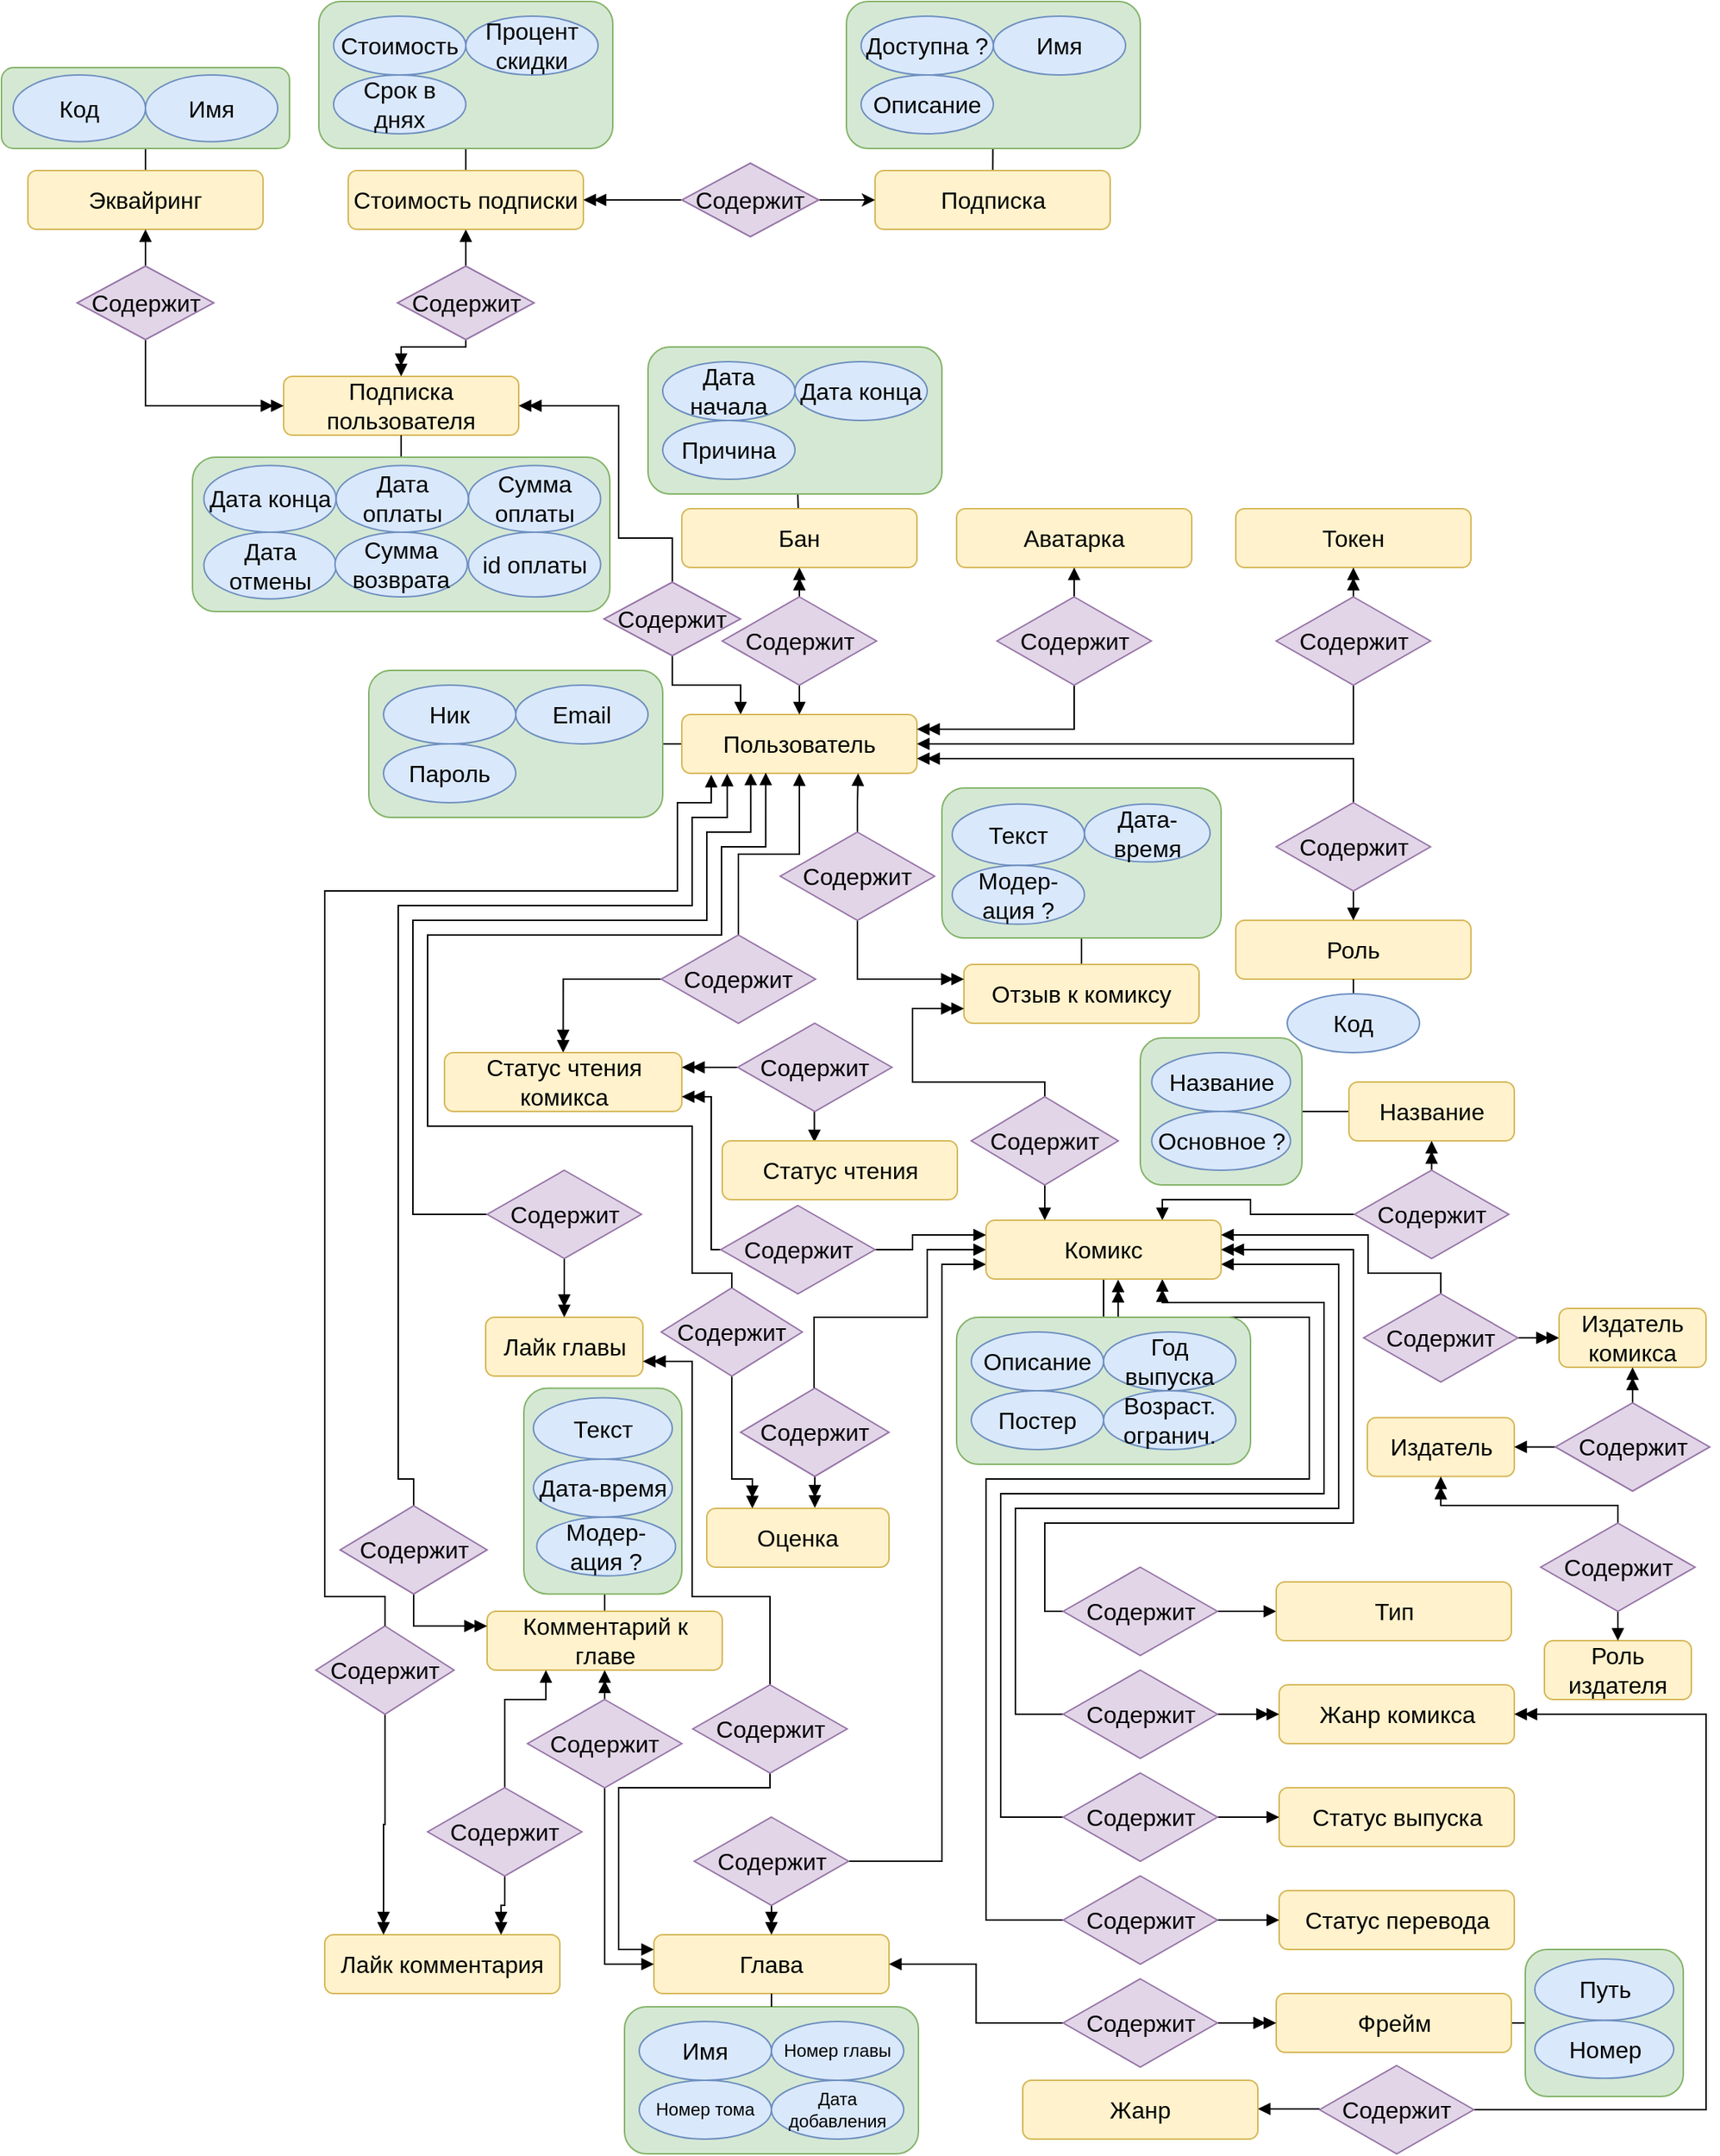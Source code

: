 <mxfile version="24.5.3" type="device" pages="3">
  <diagram name="Концептуальная" id="xRRsMloQakIp1oJ3eAlU">
    <mxGraphModel dx="1700" dy="2169" grid="1" gridSize="10" guides="1" tooltips="1" connect="1" arrows="1" fold="1" page="1" pageScale="1" pageWidth="827" pageHeight="1169" math="0" shadow="0">
      <root>
        <mxCell id="0" />
        <mxCell id="1" parent="0" />
        <mxCell id="sfLqf9UR26mvyd7nzMhI-14" style="rounded=0;orthogonalLoop=1;jettySize=auto;html=1;entryX=1;entryY=0.5;entryDx=0;entryDy=0;endArrow=none;endFill=0;" parent="1" source="sfLqf9UR26mvyd7nzMhI-1" target="sfLqf9UR26mvyd7nzMhI-4" edge="1">
          <mxGeometry relative="1" as="geometry" />
        </mxCell>
        <mxCell id="sfLqf9UR26mvyd7nzMhI-172" style="edgeStyle=orthogonalEdgeStyle;rounded=0;orthogonalLoop=1;jettySize=auto;html=1;exitX=0.293;exitY=0.989;exitDx=0;exitDy=0;entryX=0;entryY=0.5;entryDx=0;entryDy=0;strokeColor=default;align=center;verticalAlign=middle;fontFamily=Helvetica;fontSize=12;fontColor=default;labelBackgroundColor=default;endArrow=none;endFill=0;exitPerimeter=0;startArrow=block;startFill=1;" parent="1" source="sfLqf9UR26mvyd7nzMhI-1" target="sfLqf9UR26mvyd7nzMhI-171" edge="1">
          <mxGeometry relative="1" as="geometry">
            <Array as="points">
              <mxPoint x="300" y="270" />
              <mxPoint x="270" y="270" />
              <mxPoint x="270" y="330" />
              <mxPoint x="70" y="330" />
              <mxPoint x="70" y="530" />
            </Array>
          </mxGeometry>
        </mxCell>
        <mxCell id="sfLqf9UR26mvyd7nzMhI-230" style="edgeStyle=orthogonalEdgeStyle;rounded=0;orthogonalLoop=1;jettySize=auto;html=1;exitX=0.25;exitY=0;exitDx=0;exitDy=0;entryX=0.5;entryY=1;entryDx=0;entryDy=0;strokeColor=default;align=center;verticalAlign=middle;fontFamily=Helvetica;fontSize=12;fontColor=default;labelBackgroundColor=default;endArrow=none;endFill=0;startArrow=block;startFill=1;" parent="1" source="sfLqf9UR26mvyd7nzMhI-1" target="sfLqf9UR26mvyd7nzMhI-229" edge="1">
          <mxGeometry relative="1" as="geometry" />
        </mxCell>
        <mxCell id="sfLqf9UR26mvyd7nzMhI-1" value="&lt;font style=&quot;font-size: 16px;&quot;&gt;Пользователь&lt;/font&gt;" style="rounded=1;whiteSpace=wrap;html=1;fillColor=#fff2cc;strokeColor=#d6b656;" parent="1" vertex="1">
          <mxGeometry x="253" y="190" width="160" height="40" as="geometry" />
        </mxCell>
        <mxCell id="sfLqf9UR26mvyd7nzMhI-13" value="" style="group" parent="1" vertex="1" connectable="0">
          <mxGeometry x="40" y="160" width="200" height="100" as="geometry" />
        </mxCell>
        <mxCell id="sfLqf9UR26mvyd7nzMhI-4" value="" style="rounded=1;whiteSpace=wrap;html=1;strokeColor=#82b366;align=center;verticalAlign=middle;fontFamily=Helvetica;fontSize=12;fillColor=#d5e8d4;" parent="sfLqf9UR26mvyd7nzMhI-13" vertex="1">
          <mxGeometry width="200" height="100" as="geometry" />
        </mxCell>
        <mxCell id="sfLqf9UR26mvyd7nzMhI-6" value="&lt;font style=&quot;font-size: 16px;&quot;&gt;Ник&lt;/font&gt;" style="ellipse;whiteSpace=wrap;html=1;rounded=1;strokeColor=#6c8ebf;align=center;verticalAlign=middle;fontFamily=Helvetica;fontSize=12;fillColor=#dae8fc;" parent="sfLqf9UR26mvyd7nzMhI-13" vertex="1">
          <mxGeometry x="10" y="10" width="90" height="40" as="geometry" />
        </mxCell>
        <mxCell id="sfLqf9UR26mvyd7nzMhI-10" value="&lt;font style=&quot;font-size: 16px;&quot;&gt;Email&lt;/font&gt;" style="ellipse;whiteSpace=wrap;html=1;rounded=1;strokeColor=#6c8ebf;align=center;verticalAlign=middle;fontFamily=Helvetica;fontSize=12;fillColor=#dae8fc;" parent="sfLqf9UR26mvyd7nzMhI-13" vertex="1">
          <mxGeometry x="100" y="10" width="90" height="40" as="geometry" />
        </mxCell>
        <mxCell id="sfLqf9UR26mvyd7nzMhI-11" value="&lt;font style=&quot;font-size: 16px;&quot;&gt;Пароль&lt;/font&gt;" style="ellipse;whiteSpace=wrap;html=1;rounded=1;strokeColor=#6c8ebf;align=center;verticalAlign=middle;fontFamily=Helvetica;fontSize=12;fillColor=#dae8fc;" parent="sfLqf9UR26mvyd7nzMhI-13" vertex="1">
          <mxGeometry x="10" y="50" width="90" height="40" as="geometry" />
        </mxCell>
        <mxCell id="sfLqf9UR26mvyd7nzMhI-21" style="edgeStyle=none;rounded=0;orthogonalLoop=1;jettySize=auto;html=1;strokeColor=default;align=center;verticalAlign=middle;fontFamily=Helvetica;fontSize=12;fontColor=default;labelBackgroundColor=default;endArrow=none;endFill=0;" parent="1" source="sfLqf9UR26mvyd7nzMhI-15" target="sfLqf9UR26mvyd7nzMhI-17" edge="1">
          <mxGeometry relative="1" as="geometry" />
        </mxCell>
        <mxCell id="sfLqf9UR26mvyd7nzMhI-15" value="&lt;font style=&quot;font-size: 16px;&quot;&gt;Бан&lt;/font&gt;" style="rounded=1;whiteSpace=wrap;html=1;fillColor=#fff2cc;strokeColor=#d6b656;" parent="1" vertex="1">
          <mxGeometry x="253" y="50" width="160" height="40" as="geometry" />
        </mxCell>
        <mxCell id="sfLqf9UR26mvyd7nzMhI-16" value="" style="group" parent="1" vertex="1" connectable="0">
          <mxGeometry x="230" y="-60" width="200" height="100" as="geometry" />
        </mxCell>
        <mxCell id="sfLqf9UR26mvyd7nzMhI-17" value="" style="rounded=1;whiteSpace=wrap;html=1;strokeColor=#82b366;align=center;verticalAlign=middle;fontFamily=Helvetica;fontSize=12;fillColor=#d5e8d4;" parent="sfLqf9UR26mvyd7nzMhI-16" vertex="1">
          <mxGeometry width="200" height="100" as="geometry" />
        </mxCell>
        <mxCell id="sfLqf9UR26mvyd7nzMhI-18" value="&lt;font style=&quot;font-size: 16px;&quot;&gt;Дата начала&lt;/font&gt;" style="ellipse;whiteSpace=wrap;html=1;rounded=1;strokeColor=#6c8ebf;align=center;verticalAlign=middle;fontFamily=Helvetica;fontSize=12;fillColor=#dae8fc;" parent="sfLqf9UR26mvyd7nzMhI-16" vertex="1">
          <mxGeometry x="10" y="10" width="90" height="40" as="geometry" />
        </mxCell>
        <mxCell id="sfLqf9UR26mvyd7nzMhI-19" value="&lt;font style=&quot;font-size: 16px;&quot;&gt;Дата конца&lt;/font&gt;" style="ellipse;whiteSpace=wrap;html=1;rounded=1;strokeColor=#6c8ebf;align=center;verticalAlign=middle;fontFamily=Helvetica;fontSize=12;fillColor=#dae8fc;" parent="sfLqf9UR26mvyd7nzMhI-16" vertex="1">
          <mxGeometry x="100" y="10" width="90" height="40" as="geometry" />
        </mxCell>
        <mxCell id="sfLqf9UR26mvyd7nzMhI-22" value="&lt;span style=&quot;font-size: 16px;&quot;&gt;Причина&lt;/span&gt;" style="ellipse;whiteSpace=wrap;html=1;rounded=1;strokeColor=#6c8ebf;align=center;verticalAlign=middle;fontFamily=Helvetica;fontSize=12;fillColor=#dae8fc;" parent="sfLqf9UR26mvyd7nzMhI-16" vertex="1">
          <mxGeometry x="10" y="50" width="90" height="40" as="geometry" />
        </mxCell>
        <mxCell id="sfLqf9UR26mvyd7nzMhI-25" style="edgeStyle=none;rounded=0;orthogonalLoop=1;jettySize=auto;html=1;exitX=0.5;exitY=0;exitDx=0;exitDy=0;entryX=0.5;entryY=1;entryDx=0;entryDy=0;strokeColor=default;align=center;verticalAlign=middle;fontFamily=Helvetica;fontSize=12;fontColor=default;labelBackgroundColor=default;endArrow=doubleBlock;endFill=1;" parent="1" source="sfLqf9UR26mvyd7nzMhI-23" target="sfLqf9UR26mvyd7nzMhI-15" edge="1">
          <mxGeometry relative="1" as="geometry" />
        </mxCell>
        <mxCell id="sfLqf9UR26mvyd7nzMhI-246" style="edgeStyle=orthogonalEdgeStyle;rounded=0;orthogonalLoop=1;jettySize=auto;html=1;exitX=0.5;exitY=1;exitDx=0;exitDy=0;entryX=0.5;entryY=0;entryDx=0;entryDy=0;strokeColor=default;align=center;verticalAlign=middle;fontFamily=Helvetica;fontSize=12;fontColor=default;labelBackgroundColor=default;endArrow=block;endFill=1;" parent="1" source="sfLqf9UR26mvyd7nzMhI-23" target="sfLqf9UR26mvyd7nzMhI-1" edge="1">
          <mxGeometry relative="1" as="geometry" />
        </mxCell>
        <mxCell id="sfLqf9UR26mvyd7nzMhI-23" value="&lt;font style=&quot;font-size: 16px;&quot;&gt;Содержит&lt;/font&gt;" style="rhombus;whiteSpace=wrap;html=1;rounded=0;strokeColor=#9673a6;align=center;verticalAlign=middle;fontFamily=Helvetica;fontSize=12;fillColor=#e1d5e7;" parent="1" vertex="1">
          <mxGeometry x="280.5" y="110" width="105" height="60" as="geometry" />
        </mxCell>
        <mxCell id="sfLqf9UR26mvyd7nzMhI-27" value="&lt;font style=&quot;font-size: 16px;&quot;&gt;Аватарка&lt;/font&gt;" style="rounded=1;whiteSpace=wrap;html=1;fillColor=#fff2cc;strokeColor=#d6b656;" parent="1" vertex="1">
          <mxGeometry x="440" y="50" width="160" height="40" as="geometry" />
        </mxCell>
        <mxCell id="sfLqf9UR26mvyd7nzMhI-247" style="edgeStyle=orthogonalEdgeStyle;rounded=0;orthogonalLoop=1;jettySize=auto;html=1;exitX=0.5;exitY=0;exitDx=0;exitDy=0;entryX=0.5;entryY=1;entryDx=0;entryDy=0;strokeColor=default;align=center;verticalAlign=middle;fontFamily=Helvetica;fontSize=12;fontColor=default;labelBackgroundColor=default;endArrow=block;endFill=1;" parent="1" source="sfLqf9UR26mvyd7nzMhI-28" target="sfLqf9UR26mvyd7nzMhI-27" edge="1">
          <mxGeometry relative="1" as="geometry" />
        </mxCell>
        <mxCell id="sfLqf9UR26mvyd7nzMhI-249" style="edgeStyle=orthogonalEdgeStyle;rounded=0;orthogonalLoop=1;jettySize=auto;html=1;exitX=0.5;exitY=1;exitDx=0;exitDy=0;entryX=1;entryY=0.25;entryDx=0;entryDy=0;strokeColor=default;align=center;verticalAlign=middle;fontFamily=Helvetica;fontSize=12;fontColor=default;labelBackgroundColor=default;endArrow=doubleBlock;endFill=1;" parent="1" source="sfLqf9UR26mvyd7nzMhI-28" target="sfLqf9UR26mvyd7nzMhI-1" edge="1">
          <mxGeometry relative="1" as="geometry" />
        </mxCell>
        <mxCell id="sfLqf9UR26mvyd7nzMhI-28" value="&lt;font style=&quot;font-size: 16px;&quot;&gt;Содержит&lt;/font&gt;" style="rhombus;whiteSpace=wrap;html=1;rounded=0;strokeColor=#9673a6;align=center;verticalAlign=middle;fontFamily=Helvetica;fontSize=12;fillColor=#e1d5e7;" parent="1" vertex="1">
          <mxGeometry x="467.5" y="110" width="105" height="60" as="geometry" />
        </mxCell>
        <mxCell id="sfLqf9UR26mvyd7nzMhI-43" value="&lt;span style=&quot;font-size: 16px;&quot;&gt;Токен&lt;/span&gt;" style="rounded=1;whiteSpace=wrap;html=1;fillColor=#fff2cc;strokeColor=#d6b656;" parent="1" vertex="1">
          <mxGeometry x="630" y="50" width="160" height="40" as="geometry" />
        </mxCell>
        <mxCell id="sfLqf9UR26mvyd7nzMhI-250" style="edgeStyle=orthogonalEdgeStyle;rounded=0;orthogonalLoop=1;jettySize=auto;html=1;exitX=0.5;exitY=0;exitDx=0;exitDy=0;entryX=0.5;entryY=1;entryDx=0;entryDy=0;strokeColor=default;align=center;verticalAlign=middle;fontFamily=Helvetica;fontSize=12;fontColor=default;labelBackgroundColor=default;endArrow=doubleBlock;endFill=1;" parent="1" source="sfLqf9UR26mvyd7nzMhI-44" target="sfLqf9UR26mvyd7nzMhI-43" edge="1">
          <mxGeometry relative="1" as="geometry" />
        </mxCell>
        <mxCell id="sfLqf9UR26mvyd7nzMhI-251" style="edgeStyle=orthogonalEdgeStyle;rounded=0;orthogonalLoop=1;jettySize=auto;html=1;exitX=0.5;exitY=1;exitDx=0;exitDy=0;entryX=1;entryY=0.5;entryDx=0;entryDy=0;strokeColor=default;align=center;verticalAlign=middle;fontFamily=Helvetica;fontSize=12;fontColor=default;labelBackgroundColor=default;endArrow=block;endFill=1;" parent="1" source="sfLqf9UR26mvyd7nzMhI-44" target="sfLqf9UR26mvyd7nzMhI-1" edge="1">
          <mxGeometry relative="1" as="geometry" />
        </mxCell>
        <mxCell id="sfLqf9UR26mvyd7nzMhI-44" value="&lt;font style=&quot;font-size: 16px;&quot;&gt;Содержит&lt;/font&gt;" style="rhombus;whiteSpace=wrap;html=1;rounded=0;strokeColor=#9673a6;align=center;verticalAlign=middle;fontFamily=Helvetica;fontSize=12;fillColor=#e1d5e7;" parent="1" vertex="1">
          <mxGeometry x="657.5" y="110" width="105" height="60" as="geometry" />
        </mxCell>
        <mxCell id="sfLqf9UR26mvyd7nzMhI-55" value="&lt;font style=&quot;font-size: 16px;&quot;&gt;Роль&lt;/font&gt;" style="rounded=1;whiteSpace=wrap;html=1;fillColor=#fff2cc;strokeColor=#d6b656;" parent="1" vertex="1">
          <mxGeometry x="630" y="330" width="160" height="40" as="geometry" />
        </mxCell>
        <mxCell id="sfLqf9UR26mvyd7nzMhI-252" style="edgeStyle=orthogonalEdgeStyle;rounded=0;orthogonalLoop=1;jettySize=auto;html=1;exitX=0.5;exitY=1;exitDx=0;exitDy=0;entryX=0.5;entryY=0;entryDx=0;entryDy=0;strokeColor=default;align=center;verticalAlign=middle;fontFamily=Helvetica;fontSize=12;fontColor=default;labelBackgroundColor=default;endArrow=block;endFill=1;" parent="1" source="sfLqf9UR26mvyd7nzMhI-56" target="sfLqf9UR26mvyd7nzMhI-55" edge="1">
          <mxGeometry relative="1" as="geometry" />
        </mxCell>
        <mxCell id="sfLqf9UR26mvyd7nzMhI-253" style="edgeStyle=orthogonalEdgeStyle;rounded=0;orthogonalLoop=1;jettySize=auto;html=1;exitX=0.5;exitY=0;exitDx=0;exitDy=0;entryX=1;entryY=0.75;entryDx=0;entryDy=0;strokeColor=default;align=center;verticalAlign=middle;fontFamily=Helvetica;fontSize=12;fontColor=default;labelBackgroundColor=default;endArrow=doubleBlock;endFill=1;" parent="1" source="sfLqf9UR26mvyd7nzMhI-56" target="sfLqf9UR26mvyd7nzMhI-1" edge="1">
          <mxGeometry relative="1" as="geometry" />
        </mxCell>
        <mxCell id="sfLqf9UR26mvyd7nzMhI-56" value="&lt;font style=&quot;font-size: 16px;&quot;&gt;Содержит&lt;/font&gt;" style="rhombus;whiteSpace=wrap;html=1;rounded=0;strokeColor=#9673a6;align=center;verticalAlign=middle;fontFamily=Helvetica;fontSize=12;fillColor=#e1d5e7;" parent="1" vertex="1">
          <mxGeometry x="657.5" y="250" width="105" height="60" as="geometry" />
        </mxCell>
        <mxCell id="sfLqf9UR26mvyd7nzMhI-61" style="edgeStyle=orthogonalEdgeStyle;rounded=0;orthogonalLoop=1;jettySize=auto;html=1;exitX=0.5;exitY=0;exitDx=0;exitDy=0;strokeColor=default;align=center;verticalAlign=middle;fontFamily=Helvetica;fontSize=12;fontColor=default;labelBackgroundColor=default;endArrow=none;endFill=0;" parent="1" source="sfLqf9UR26mvyd7nzMhI-59" target="sfLqf9UR26mvyd7nzMhI-55" edge="1">
          <mxGeometry relative="1" as="geometry">
            <Array as="points">
              <mxPoint x="710" y="390" />
              <mxPoint x="710" y="390" />
            </Array>
          </mxGeometry>
        </mxCell>
        <mxCell id="sfLqf9UR26mvyd7nzMhI-59" value="&lt;font style=&quot;font-size: 16px;&quot;&gt;Код&lt;/font&gt;" style="ellipse;whiteSpace=wrap;html=1;rounded=1;strokeColor=#6c8ebf;align=center;verticalAlign=middle;fontFamily=Helvetica;fontSize=12;fillColor=#dae8fc;" parent="1" vertex="1">
          <mxGeometry x="665" y="380" width="90" height="40" as="geometry" />
        </mxCell>
        <mxCell id="sfLqf9UR26mvyd7nzMhI-296" style="rounded=0;orthogonalLoop=1;jettySize=auto;html=1;exitX=0.5;exitY=0;exitDx=0;exitDy=0;entryX=0.5;entryY=1;entryDx=0;entryDy=0;strokeColor=default;align=center;verticalAlign=middle;fontFamily=Helvetica;fontSize=12;fontColor=default;labelBackgroundColor=default;endArrow=none;endFill=0;" parent="1" source="sfLqf9UR26mvyd7nzMhI-62" target="sfLqf9UR26mvyd7nzMhI-291" edge="1">
          <mxGeometry relative="1" as="geometry" />
        </mxCell>
        <mxCell id="sfLqf9UR26mvyd7nzMhI-62" value="&lt;span style=&quot;font-size: 16px;&quot;&gt;Отзыв к комиксу&lt;/span&gt;" style="rounded=1;whiteSpace=wrap;html=1;fillColor=#fff2cc;strokeColor=#d6b656;" parent="1" vertex="1">
          <mxGeometry x="445" y="360" width="160" height="40" as="geometry" />
        </mxCell>
        <mxCell id="sfLqf9UR26mvyd7nzMhI-122" style="edgeStyle=orthogonalEdgeStyle;rounded=0;orthogonalLoop=1;jettySize=auto;html=1;exitX=0.75;exitY=0;exitDx=0;exitDy=0;entryX=0;entryY=0.5;entryDx=0;entryDy=0;strokeColor=default;align=center;verticalAlign=middle;fontFamily=Helvetica;fontSize=12;fontColor=default;labelBackgroundColor=default;endArrow=none;endFill=0;startArrow=block;startFill=1;" parent="1" source="sfLqf9UR26mvyd7nzMhI-68" target="sfLqf9UR26mvyd7nzMhI-91" edge="1">
          <mxGeometry relative="1" as="geometry">
            <Array as="points">
              <mxPoint x="580" y="520" />
              <mxPoint x="640" y="520" />
              <mxPoint x="640" y="530" />
            </Array>
          </mxGeometry>
        </mxCell>
        <mxCell id="sfLqf9UR26mvyd7nzMhI-125" style="edgeStyle=orthogonalEdgeStyle;rounded=0;orthogonalLoop=1;jettySize=auto;html=1;exitX=1;exitY=0.75;exitDx=0;exitDy=0;strokeColor=default;align=center;verticalAlign=middle;fontFamily=Helvetica;fontSize=12;fontColor=default;labelBackgroundColor=default;endArrow=none;endFill=0;entryX=0;entryY=0.5;entryDx=0;entryDy=0;startArrow=block;startFill=1;" parent="1" source="sfLqf9UR26mvyd7nzMhI-68" target="sfLqf9UR26mvyd7nzMhI-126" edge="1">
          <mxGeometry relative="1" as="geometry">
            <mxPoint x="460" y="820" as="targetPoint" />
            <Array as="points">
              <mxPoint x="700" y="564" />
              <mxPoint x="700" y="730" />
              <mxPoint x="480" y="730" />
              <mxPoint x="480" y="870" />
            </Array>
          </mxGeometry>
        </mxCell>
        <mxCell id="sfLqf9UR26mvyd7nzMhI-131" style="edgeStyle=orthogonalEdgeStyle;rounded=0;orthogonalLoop=1;jettySize=auto;html=1;exitX=0.75;exitY=1;exitDx=0;exitDy=0;entryX=0;entryY=0.5;entryDx=0;entryDy=0;strokeColor=default;align=center;verticalAlign=middle;fontFamily=Helvetica;fontSize=12;fontColor=default;labelBackgroundColor=default;endArrow=none;endFill=0;startArrow=doubleBlock;startFill=1;" parent="1" source="sfLqf9UR26mvyd7nzMhI-68" target="sfLqf9UR26mvyd7nzMhI-218" edge="1">
          <mxGeometry relative="1" as="geometry">
            <Array as="points">
              <mxPoint x="580" y="590" />
              <mxPoint x="690" y="590" />
              <mxPoint x="690" y="720" />
              <mxPoint x="470" y="720" />
              <mxPoint x="470" y="940" />
            </Array>
          </mxGeometry>
        </mxCell>
        <mxCell id="sfLqf9UR26mvyd7nzMhI-138" style="edgeStyle=orthogonalEdgeStyle;rounded=0;orthogonalLoop=1;jettySize=auto;html=1;strokeColor=default;align=center;verticalAlign=middle;fontFamily=Helvetica;fontSize=12;fontColor=default;labelBackgroundColor=default;endArrow=none;endFill=0;" parent="1" source="sfLqf9UR26mvyd7nzMhI-68" target="sfLqf9UR26mvyd7nzMhI-134" edge="1">
          <mxGeometry relative="1" as="geometry" />
        </mxCell>
        <mxCell id="sfLqf9UR26mvyd7nzMhI-141" style="edgeStyle=orthogonalEdgeStyle;rounded=0;orthogonalLoop=1;jettySize=auto;html=1;exitX=0;exitY=0.75;exitDx=0;exitDy=0;entryX=1;entryY=0.5;entryDx=0;entryDy=0;strokeColor=default;align=center;verticalAlign=middle;fontFamily=Helvetica;fontSize=12;fontColor=default;labelBackgroundColor=default;endArrow=none;endFill=0;startArrow=block;startFill=1;" parent="1" source="sfLqf9UR26mvyd7nzMhI-68" target="sfLqf9UR26mvyd7nzMhI-140" edge="1">
          <mxGeometry relative="1" as="geometry">
            <Array as="points">
              <mxPoint x="430" y="564" />
              <mxPoint x="430" y="970" />
            </Array>
          </mxGeometry>
        </mxCell>
        <mxCell id="sfLqf9UR26mvyd7nzMhI-210" style="edgeStyle=orthogonalEdgeStyle;rounded=0;orthogonalLoop=1;jettySize=auto;html=1;exitX=0;exitY=0.5;exitDx=0;exitDy=0;entryX=0.5;entryY=0;entryDx=0;entryDy=0;strokeColor=default;align=center;verticalAlign=middle;fontFamily=Helvetica;fontSize=12;fontColor=default;labelBackgroundColor=default;endArrow=none;endFill=0;startArrow=block;startFill=1;" parent="1" source="sfLqf9UR26mvyd7nzMhI-68" target="sfLqf9UR26mvyd7nzMhI-207" edge="1">
          <mxGeometry relative="1" as="geometry">
            <Array as="points">
              <mxPoint x="420" y="554" />
              <mxPoint x="420" y="600" />
              <mxPoint x="343" y="600" />
              <mxPoint x="343" y="648" />
            </Array>
          </mxGeometry>
        </mxCell>
        <mxCell id="sfLqf9UR26mvyd7nzMhI-219" style="edgeStyle=orthogonalEdgeStyle;rounded=0;orthogonalLoop=1;jettySize=auto;html=1;exitX=0.562;exitY=1.009;exitDx=0;exitDy=0;strokeColor=default;align=center;verticalAlign=middle;fontFamily=Helvetica;fontSize=12;fontColor=default;labelBackgroundColor=default;endArrow=none;endFill=0;entryX=0;entryY=0.5;entryDx=0;entryDy=0;startArrow=doubleBlock;startFill=1;exitPerimeter=0;" parent="1" source="sfLqf9UR26mvyd7nzMhI-68" target="sfLqf9UR26mvyd7nzMhI-129" edge="1">
          <mxGeometry relative="1" as="geometry">
            <mxPoint x="500" y="1000" as="targetPoint" />
            <Array as="points">
              <mxPoint x="550" y="600" />
              <mxPoint x="680" y="600" />
              <mxPoint x="680" y="710" />
              <mxPoint x="460" y="710" />
              <mxPoint x="460" y="1010" />
            </Array>
          </mxGeometry>
        </mxCell>
        <mxCell id="sfLqf9UR26mvyd7nzMhI-68" value="&lt;font style=&quot;font-size: 16px;&quot;&gt;Комикс&lt;/font&gt;" style="rounded=1;whiteSpace=wrap;html=1;fillColor=#fff2cc;strokeColor=#d6b656;" parent="1" vertex="1">
          <mxGeometry x="460" y="534" width="160" height="40" as="geometry" />
        </mxCell>
        <mxCell id="sfLqf9UR26mvyd7nzMhI-70" style="edgeStyle=orthogonalEdgeStyle;rounded=0;orthogonalLoop=1;jettySize=auto;html=1;entryX=0;entryY=0.75;entryDx=0;entryDy=0;strokeColor=default;align=center;verticalAlign=middle;fontFamily=Helvetica;fontSize=12;fontColor=default;labelBackgroundColor=default;endArrow=doubleBlock;endFill=1;exitX=0.5;exitY=0;exitDx=0;exitDy=0;" parent="1" source="sfLqf9UR26mvyd7nzMhI-69" target="sfLqf9UR26mvyd7nzMhI-62" edge="1">
          <mxGeometry relative="1" as="geometry">
            <mxPoint x="540" y="440" as="sourcePoint" />
            <Array as="points">
              <mxPoint x="500" y="440" />
              <mxPoint x="410" y="440" />
              <mxPoint x="410" y="390" />
            </Array>
          </mxGeometry>
        </mxCell>
        <mxCell id="sfLqf9UR26mvyd7nzMhI-71" style="edgeStyle=orthogonalEdgeStyle;rounded=0;orthogonalLoop=1;jettySize=auto;html=1;entryX=0.25;entryY=0;entryDx=0;entryDy=0;strokeColor=default;align=center;verticalAlign=middle;fontFamily=Helvetica;fontSize=12;fontColor=default;labelBackgroundColor=default;endArrow=block;endFill=1;exitX=0.5;exitY=1;exitDx=0;exitDy=0;" parent="1" source="sfLqf9UR26mvyd7nzMhI-69" target="sfLqf9UR26mvyd7nzMhI-68" edge="1">
          <mxGeometry relative="1" as="geometry">
            <Array as="points">
              <mxPoint x="500" y="520" />
              <mxPoint x="500" y="520" />
            </Array>
          </mxGeometry>
        </mxCell>
        <mxCell id="sfLqf9UR26mvyd7nzMhI-69" value="&lt;font style=&quot;font-size: 16px;&quot;&gt;Содержит&lt;/font&gt;" style="rhombus;whiteSpace=wrap;html=1;rounded=0;strokeColor=#9673a6;align=center;verticalAlign=middle;fontFamily=Helvetica;fontSize=12;fillColor=#e1d5e7;" parent="1" vertex="1">
          <mxGeometry x="450" y="450" width="100" height="60" as="geometry" />
        </mxCell>
        <mxCell id="sfLqf9UR26mvyd7nzMhI-255" style="edgeStyle=orthogonalEdgeStyle;rounded=0;orthogonalLoop=1;jettySize=auto;html=1;exitX=0.5;exitY=0;exitDx=0;exitDy=0;entryX=0.75;entryY=1;entryDx=0;entryDy=0;strokeColor=default;align=center;verticalAlign=middle;fontFamily=Helvetica;fontSize=12;fontColor=default;labelBackgroundColor=default;endArrow=block;endFill=1;" parent="1" source="sfLqf9UR26mvyd7nzMhI-72" target="sfLqf9UR26mvyd7nzMhI-1" edge="1">
          <mxGeometry relative="1" as="geometry" />
        </mxCell>
        <mxCell id="sfLqf9UR26mvyd7nzMhI-256" style="edgeStyle=orthogonalEdgeStyle;rounded=0;orthogonalLoop=1;jettySize=auto;html=1;exitX=0.5;exitY=1;exitDx=0;exitDy=0;entryX=0;entryY=0.25;entryDx=0;entryDy=0;strokeColor=default;align=center;verticalAlign=middle;fontFamily=Helvetica;fontSize=12;fontColor=default;labelBackgroundColor=default;endArrow=doubleBlock;endFill=1;" parent="1" source="sfLqf9UR26mvyd7nzMhI-72" target="sfLqf9UR26mvyd7nzMhI-62" edge="1">
          <mxGeometry relative="1" as="geometry">
            <Array as="points">
              <mxPoint x="373" y="370" />
            </Array>
          </mxGeometry>
        </mxCell>
        <mxCell id="sfLqf9UR26mvyd7nzMhI-72" value="&lt;font style=&quot;font-size: 16px;&quot;&gt;Содержит&lt;/font&gt;" style="rhombus;whiteSpace=wrap;html=1;rounded=0;strokeColor=#9673a6;align=center;verticalAlign=middle;fontFamily=Helvetica;fontSize=12;fillColor=#e1d5e7;" parent="1" vertex="1">
          <mxGeometry x="320" y="270" width="105" height="60" as="geometry" />
        </mxCell>
        <mxCell id="sfLqf9UR26mvyd7nzMhI-169" style="edgeStyle=orthogonalEdgeStyle;rounded=0;orthogonalLoop=1;jettySize=auto;html=1;exitX=0;exitY=0.5;exitDx=0;exitDy=0;strokeColor=default;align=center;verticalAlign=middle;fontFamily=Helvetica;fontSize=12;fontColor=default;labelBackgroundColor=default;endArrow=none;endFill=0;" parent="1" source="sfLqf9UR26mvyd7nzMhI-90" target="sfLqf9UR26mvyd7nzMhI-165" edge="1">
          <mxGeometry relative="1" as="geometry" />
        </mxCell>
        <mxCell id="sfLqf9UR26mvyd7nzMhI-90" value="&lt;font style=&quot;font-size: 16px;&quot;&gt;Название&lt;/font&gt;" style="rounded=1;whiteSpace=wrap;html=1;fillColor=#fff2cc;strokeColor=#d6b656;" parent="1" vertex="1">
          <mxGeometry x="707" y="440" width="112.5" height="40" as="geometry" />
        </mxCell>
        <mxCell id="sfLqf9UR26mvyd7nzMhI-123" style="edgeStyle=orthogonalEdgeStyle;rounded=0;orthogonalLoop=1;jettySize=auto;html=1;exitX=0.5;exitY=0;exitDx=0;exitDy=0;entryX=0.5;entryY=1;entryDx=0;entryDy=0;strokeColor=default;align=center;verticalAlign=middle;fontFamily=Helvetica;fontSize=12;fontColor=default;labelBackgroundColor=default;endArrow=doubleBlock;endFill=1;" parent="1" source="sfLqf9UR26mvyd7nzMhI-91" target="sfLqf9UR26mvyd7nzMhI-90" edge="1">
          <mxGeometry relative="1" as="geometry" />
        </mxCell>
        <mxCell id="sfLqf9UR26mvyd7nzMhI-91" value="&lt;font style=&quot;font-size: 16px;&quot;&gt;Содержит&lt;/font&gt;" style="rhombus;whiteSpace=wrap;html=1;rounded=0;strokeColor=#9673a6;align=center;verticalAlign=middle;fontFamily=Helvetica;fontSize=12;fillColor=#e1d5e7;" parent="1" vertex="1">
          <mxGeometry x="710.75" y="500" width="105" height="60" as="geometry" />
        </mxCell>
        <mxCell id="sfLqf9UR26mvyd7nzMhI-105" style="edgeStyle=orthogonalEdgeStyle;rounded=0;orthogonalLoop=1;jettySize=auto;html=1;exitX=0;exitY=0.5;exitDx=0;exitDy=0;entryX=1;entryY=0.5;entryDx=0;entryDy=0;strokeColor=default;align=center;verticalAlign=middle;fontFamily=Helvetica;fontSize=12;fontColor=default;labelBackgroundColor=default;endArrow=doubleBlock;endFill=1;" parent="1" source="sfLqf9UR26mvyd7nzMhI-103" target="sfLqf9UR26mvyd7nzMhI-68" edge="1">
          <mxGeometry relative="1" as="geometry">
            <Array as="points">
              <mxPoint x="500" y="800" />
              <mxPoint x="500" y="740" />
              <mxPoint x="710" y="740" />
              <mxPoint x="710" y="554" />
            </Array>
          </mxGeometry>
        </mxCell>
        <mxCell id="sfLqf9UR26mvyd7nzMhI-106" style="edgeStyle=orthogonalEdgeStyle;rounded=0;orthogonalLoop=1;jettySize=auto;html=1;exitX=1;exitY=0.5;exitDx=0;exitDy=0;entryX=0;entryY=0.5;entryDx=0;entryDy=0;strokeColor=default;align=center;verticalAlign=middle;fontFamily=Helvetica;fontSize=12;fontColor=default;labelBackgroundColor=default;endArrow=block;endFill=1;" parent="1" source="sfLqf9UR26mvyd7nzMhI-103" target="sfLqf9UR26mvyd7nzMhI-104" edge="1">
          <mxGeometry relative="1" as="geometry" />
        </mxCell>
        <mxCell id="sfLqf9UR26mvyd7nzMhI-103" value="&lt;font style=&quot;font-size: 16px;&quot;&gt;Содержит&lt;/font&gt;" style="rhombus;whiteSpace=wrap;html=1;rounded=0;strokeColor=#9673a6;align=center;verticalAlign=middle;fontFamily=Helvetica;fontSize=12;fillColor=#e1d5e7;" parent="1" vertex="1">
          <mxGeometry x="512.5" y="770" width="105" height="60" as="geometry" />
        </mxCell>
        <mxCell id="sfLqf9UR26mvyd7nzMhI-104" value="&lt;font style=&quot;font-size: 16px;&quot;&gt;Тип&lt;/font&gt;" style="rounded=1;whiteSpace=wrap;html=1;fillColor=#fff2cc;strokeColor=#d6b656;" parent="1" vertex="1">
          <mxGeometry x="657.5" y="780" width="160" height="40" as="geometry" />
        </mxCell>
        <mxCell id="sfLqf9UR26mvyd7nzMhI-112" style="edgeStyle=orthogonalEdgeStyle;rounded=0;orthogonalLoop=1;jettySize=auto;html=1;exitX=0.5;exitY=0;exitDx=0;exitDy=0;entryX=0.5;entryY=1;entryDx=0;entryDy=0;strokeColor=default;align=center;verticalAlign=middle;fontFamily=Helvetica;fontSize=12;fontColor=default;labelBackgroundColor=default;endArrow=block;endFill=1;" parent="1" source="sfLqf9UR26mvyd7nzMhI-107" target="sfLqf9UR26mvyd7nzMhI-1" edge="1">
          <mxGeometry relative="1" as="geometry" />
        </mxCell>
        <mxCell id="sfLqf9UR26mvyd7nzMhI-257" style="edgeStyle=orthogonalEdgeStyle;rounded=0;orthogonalLoop=1;jettySize=auto;html=1;exitX=0;exitY=0.5;exitDx=0;exitDy=0;entryX=0.5;entryY=0;entryDx=0;entryDy=0;strokeColor=default;align=center;verticalAlign=middle;fontFamily=Helvetica;fontSize=12;fontColor=default;labelBackgroundColor=default;endArrow=doubleBlock;endFill=1;" parent="1" source="sfLqf9UR26mvyd7nzMhI-107" target="sfLqf9UR26mvyd7nzMhI-109" edge="1">
          <mxGeometry relative="1" as="geometry" />
        </mxCell>
        <mxCell id="sfLqf9UR26mvyd7nzMhI-107" value="&lt;font style=&quot;font-size: 16px;&quot;&gt;Содержит&lt;/font&gt;" style="rhombus;whiteSpace=wrap;html=1;rounded=0;strokeColor=#9673a6;align=center;verticalAlign=middle;fontFamily=Helvetica;fontSize=12;fillColor=#e1d5e7;" parent="1" vertex="1">
          <mxGeometry x="239" y="340" width="105" height="60" as="geometry" />
        </mxCell>
        <mxCell id="sfLqf9UR26mvyd7nzMhI-119" style="edgeStyle=orthogonalEdgeStyle;rounded=0;orthogonalLoop=1;jettySize=auto;html=1;exitX=0.392;exitY=0.025;exitDx=0;exitDy=0;entryX=0.5;entryY=1;entryDx=0;entryDy=0;strokeColor=default;align=center;verticalAlign=middle;fontFamily=Helvetica;fontSize=12;fontColor=default;labelBackgroundColor=default;endArrow=none;endFill=0;exitPerimeter=0;startArrow=block;startFill=1;" parent="1" source="sfLqf9UR26mvyd7nzMhI-108" target="sfLqf9UR26mvyd7nzMhI-117" edge="1">
          <mxGeometry relative="1" as="geometry">
            <Array as="points">
              <mxPoint x="343" y="460" />
            </Array>
          </mxGeometry>
        </mxCell>
        <mxCell id="sfLqf9UR26mvyd7nzMhI-108" value="&lt;font style=&quot;font-size: 16px;&quot;&gt;Статус чтения&lt;/font&gt;" style="rounded=1;whiteSpace=wrap;html=1;fillColor=#fff2cc;strokeColor=#d6b656;" parent="1" vertex="1">
          <mxGeometry x="280.5" y="480" width="160" height="40" as="geometry" />
        </mxCell>
        <mxCell id="sfLqf9UR26mvyd7nzMhI-109" value="&lt;font style=&quot;font-size: 16px;&quot;&gt;Статус чтения комикса&lt;/font&gt;" style="rounded=1;whiteSpace=wrap;html=1;fillColor=#fff2cc;strokeColor=#d6b656;" parent="1" vertex="1">
          <mxGeometry x="91.5" y="420" width="161.5" height="40" as="geometry" />
        </mxCell>
        <mxCell id="sfLqf9UR26mvyd7nzMhI-115" style="edgeStyle=orthogonalEdgeStyle;rounded=0;orthogonalLoop=1;jettySize=auto;html=1;exitX=1;exitY=0.5;exitDx=0;exitDy=0;entryX=0;entryY=0.25;entryDx=0;entryDy=0;strokeColor=default;align=center;verticalAlign=middle;fontFamily=Helvetica;fontSize=12;fontColor=default;labelBackgroundColor=default;endArrow=block;endFill=1;" parent="1" source="sfLqf9UR26mvyd7nzMhI-110" target="sfLqf9UR26mvyd7nzMhI-68" edge="1">
          <mxGeometry relative="1" as="geometry">
            <Array as="points">
              <mxPoint x="410" y="554" />
              <mxPoint x="410" y="544" />
            </Array>
          </mxGeometry>
        </mxCell>
        <mxCell id="sfLqf9UR26mvyd7nzMhI-120" style="edgeStyle=orthogonalEdgeStyle;rounded=0;orthogonalLoop=1;jettySize=auto;html=1;exitX=0;exitY=0.5;exitDx=0;exitDy=0;entryX=1;entryY=0.75;entryDx=0;entryDy=0;strokeColor=default;align=center;verticalAlign=middle;fontFamily=Helvetica;fontSize=12;fontColor=default;labelBackgroundColor=default;endArrow=doubleBlock;endFill=1;" parent="1" source="sfLqf9UR26mvyd7nzMhI-110" target="sfLqf9UR26mvyd7nzMhI-109" edge="1">
          <mxGeometry relative="1" as="geometry">
            <Array as="points">
              <mxPoint x="273" y="554" />
              <mxPoint x="273" y="450" />
            </Array>
          </mxGeometry>
        </mxCell>
        <mxCell id="sfLqf9UR26mvyd7nzMhI-110" value="&lt;font style=&quot;font-size: 16px;&quot;&gt;Содержит&lt;/font&gt;" style="rhombus;whiteSpace=wrap;html=1;rounded=0;strokeColor=#9673a6;align=center;verticalAlign=middle;fontFamily=Helvetica;fontSize=12;fillColor=#e1d5e7;" parent="1" vertex="1">
          <mxGeometry x="279.5" y="524" width="105" height="60" as="geometry" />
        </mxCell>
        <mxCell id="sfLqf9UR26mvyd7nzMhI-118" style="edgeStyle=orthogonalEdgeStyle;rounded=0;orthogonalLoop=1;jettySize=auto;html=1;exitX=0;exitY=0.5;exitDx=0;exitDy=0;entryX=1;entryY=0.25;entryDx=0;entryDy=0;strokeColor=default;align=center;verticalAlign=middle;fontFamily=Helvetica;fontSize=12;fontColor=default;labelBackgroundColor=default;endArrow=doubleBlock;endFill=1;" parent="1" source="sfLqf9UR26mvyd7nzMhI-117" target="sfLqf9UR26mvyd7nzMhI-109" edge="1">
          <mxGeometry relative="1" as="geometry" />
        </mxCell>
        <mxCell id="sfLqf9UR26mvyd7nzMhI-117" value="&lt;font style=&quot;font-size: 16px;&quot;&gt;Содержит&lt;/font&gt;" style="rhombus;whiteSpace=wrap;html=1;rounded=0;strokeColor=#9673a6;align=center;verticalAlign=middle;fontFamily=Helvetica;fontSize=12;fillColor=#e1d5e7;" parent="1" vertex="1">
          <mxGeometry x="291" y="400" width="105" height="60" as="geometry" />
        </mxCell>
        <mxCell id="sfLqf9UR26mvyd7nzMhI-124" value="&lt;font style=&quot;font-size: 16px;&quot;&gt;Жанр комикса&lt;/font&gt;" style="rounded=1;whiteSpace=wrap;html=1;fillColor=#fff2cc;strokeColor=#d6b656;" parent="1" vertex="1">
          <mxGeometry x="659.5" y="850" width="160" height="40" as="geometry" />
        </mxCell>
        <mxCell id="sfLqf9UR26mvyd7nzMhI-127" style="edgeStyle=orthogonalEdgeStyle;rounded=0;orthogonalLoop=1;jettySize=auto;html=1;exitX=1;exitY=0.5;exitDx=0;exitDy=0;entryX=0;entryY=0.5;entryDx=0;entryDy=0;strokeColor=default;align=center;verticalAlign=middle;fontFamily=Helvetica;fontSize=12;fontColor=default;labelBackgroundColor=default;endArrow=doubleBlock;endFill=1;" parent="1" source="sfLqf9UR26mvyd7nzMhI-126" target="sfLqf9UR26mvyd7nzMhI-124" edge="1">
          <mxGeometry relative="1" as="geometry" />
        </mxCell>
        <mxCell id="sfLqf9UR26mvyd7nzMhI-126" value="&lt;font style=&quot;font-size: 16px;&quot;&gt;Содержит&lt;/font&gt;" style="rhombus;whiteSpace=wrap;html=1;rounded=0;strokeColor=#9673a6;align=center;verticalAlign=middle;fontFamily=Helvetica;fontSize=12;fillColor=#e1d5e7;" parent="1" vertex="1">
          <mxGeometry x="512.5" y="840" width="105" height="60" as="geometry" />
        </mxCell>
        <mxCell id="sfLqf9UR26mvyd7nzMhI-128" value="&lt;font style=&quot;font-size: 16px;&quot;&gt;Статус перевода&lt;/font&gt;" style="rounded=1;whiteSpace=wrap;html=1;fillColor=#fff2cc;strokeColor=#d6b656;" parent="1" vertex="1">
          <mxGeometry x="659.5" y="990" width="160" height="40" as="geometry" />
        </mxCell>
        <mxCell id="sfLqf9UR26mvyd7nzMhI-130" style="edgeStyle=orthogonalEdgeStyle;rounded=0;orthogonalLoop=1;jettySize=auto;html=1;exitX=1;exitY=0.5;exitDx=0;exitDy=0;entryX=0;entryY=0.5;entryDx=0;entryDy=0;strokeColor=default;align=center;verticalAlign=middle;fontFamily=Helvetica;fontSize=12;fontColor=default;labelBackgroundColor=default;endArrow=block;endFill=1;" parent="1" source="sfLqf9UR26mvyd7nzMhI-129" target="sfLqf9UR26mvyd7nzMhI-128" edge="1">
          <mxGeometry relative="1" as="geometry" />
        </mxCell>
        <mxCell id="sfLqf9UR26mvyd7nzMhI-129" value="&lt;font style=&quot;font-size: 16px;&quot;&gt;Содержит&lt;/font&gt;" style="rhombus;whiteSpace=wrap;html=1;rounded=0;strokeColor=#9673a6;align=center;verticalAlign=middle;fontFamily=Helvetica;fontSize=12;fillColor=#e1d5e7;" parent="1" vertex="1">
          <mxGeometry x="512.5" y="980" width="105" height="60" as="geometry" />
        </mxCell>
        <mxCell id="sfLqf9UR26mvyd7nzMhI-133" value="" style="group" parent="1" vertex="1" connectable="0">
          <mxGeometry x="440" y="600" width="200" height="100" as="geometry" />
        </mxCell>
        <mxCell id="sfLqf9UR26mvyd7nzMhI-134" value="" style="rounded=1;whiteSpace=wrap;html=1;strokeColor=#82b366;align=center;verticalAlign=middle;fontFamily=Helvetica;fontSize=12;fillColor=#d5e8d4;" parent="sfLqf9UR26mvyd7nzMhI-133" vertex="1">
          <mxGeometry width="200" height="100" as="geometry" />
        </mxCell>
        <mxCell id="sfLqf9UR26mvyd7nzMhI-135" value="&lt;font style=&quot;font-size: 16px;&quot;&gt;Описание&lt;/font&gt;" style="ellipse;whiteSpace=wrap;html=1;rounded=1;strokeColor=#6c8ebf;align=center;verticalAlign=middle;fontFamily=Helvetica;fontSize=12;fillColor=#dae8fc;" parent="sfLqf9UR26mvyd7nzMhI-133" vertex="1">
          <mxGeometry x="10" y="10" width="90" height="40" as="geometry" />
        </mxCell>
        <mxCell id="sfLqf9UR26mvyd7nzMhI-136" value="&lt;font style=&quot;font-size: 16px;&quot;&gt;Год выпуска&lt;/font&gt;" style="ellipse;whiteSpace=wrap;html=1;rounded=1;strokeColor=#6c8ebf;align=center;verticalAlign=middle;fontFamily=Helvetica;fontSize=12;fillColor=#dae8fc;" parent="sfLqf9UR26mvyd7nzMhI-133" vertex="1">
          <mxGeometry x="100" y="10" width="90" height="40" as="geometry" />
        </mxCell>
        <mxCell id="sfLqf9UR26mvyd7nzMhI-137" value="&lt;span style=&quot;font-size: 16px;&quot;&gt;Постер&lt;/span&gt;" style="ellipse;whiteSpace=wrap;html=1;rounded=1;strokeColor=#6c8ebf;align=center;verticalAlign=middle;fontFamily=Helvetica;fontSize=12;fillColor=#dae8fc;" parent="sfLqf9UR26mvyd7nzMhI-133" vertex="1">
          <mxGeometry x="10" y="50" width="90" height="40" as="geometry" />
        </mxCell>
        <mxCell id="sfLqf9UR26mvyd7nzMhI-205" value="&lt;span style=&quot;font-size: 16px;&quot;&gt;Возраст. огранич.&lt;/span&gt;" style="ellipse;whiteSpace=wrap;html=1;rounded=1;strokeColor=#6c8ebf;align=center;verticalAlign=middle;fontFamily=Helvetica;fontSize=12;fillColor=#dae8fc;" parent="sfLqf9UR26mvyd7nzMhI-133" vertex="1">
          <mxGeometry x="100" y="50" width="90" height="40" as="geometry" />
        </mxCell>
        <mxCell id="sfLqf9UR26mvyd7nzMhI-175" style="edgeStyle=orthogonalEdgeStyle;rounded=0;orthogonalLoop=1;jettySize=auto;html=1;exitX=0;exitY=0.25;exitDx=0;exitDy=0;entryX=0.5;entryY=1;entryDx=0;entryDy=0;strokeColor=default;align=center;verticalAlign=middle;fontFamily=Helvetica;fontSize=12;fontColor=default;labelBackgroundColor=default;endArrow=none;endFill=0;startArrow=block;startFill=1;" parent="1" source="sfLqf9UR26mvyd7nzMhI-139" target="sfLqf9UR26mvyd7nzMhI-174" edge="1">
          <mxGeometry relative="1" as="geometry">
            <Array as="points">
              <mxPoint x="210" y="1030" />
              <mxPoint x="210" y="920" />
              <mxPoint x="313" y="920" />
            </Array>
          </mxGeometry>
        </mxCell>
        <mxCell id="sfLqf9UR26mvyd7nzMhI-139" value="&lt;font style=&quot;font-size: 16px;&quot;&gt;Глава&lt;/font&gt;" style="rounded=1;whiteSpace=wrap;html=1;fillColor=#fff2cc;strokeColor=#d6b656;" parent="1" vertex="1">
          <mxGeometry x="234" y="1020" width="160" height="40" as="geometry" />
        </mxCell>
        <mxCell id="sfLqf9UR26mvyd7nzMhI-142" style="edgeStyle=orthogonalEdgeStyle;rounded=0;orthogonalLoop=1;jettySize=auto;html=1;exitX=0.5;exitY=1;exitDx=0;exitDy=0;entryX=0.5;entryY=0;entryDx=0;entryDy=0;strokeColor=default;align=center;verticalAlign=middle;fontFamily=Helvetica;fontSize=12;fontColor=default;labelBackgroundColor=default;endArrow=doubleBlock;endFill=1;" parent="1" source="sfLqf9UR26mvyd7nzMhI-140" target="sfLqf9UR26mvyd7nzMhI-139" edge="1">
          <mxGeometry relative="1" as="geometry" />
        </mxCell>
        <mxCell id="sfLqf9UR26mvyd7nzMhI-140" value="&lt;font style=&quot;font-size: 16px;&quot;&gt;Содержит&lt;/font&gt;" style="rhombus;whiteSpace=wrap;html=1;rounded=0;strokeColor=#9673a6;align=center;verticalAlign=middle;fontFamily=Helvetica;fontSize=12;fillColor=#e1d5e7;" parent="1" vertex="1">
          <mxGeometry x="261.5" y="940" width="105" height="60" as="geometry" />
        </mxCell>
        <mxCell id="sfLqf9UR26mvyd7nzMhI-331" style="rounded=0;orthogonalLoop=1;jettySize=auto;html=1;exitX=1;exitY=0.5;exitDx=0;exitDy=0;strokeColor=default;align=center;verticalAlign=middle;fontFamily=Helvetica;fontSize=12;fontColor=default;labelBackgroundColor=default;endArrow=none;endFill=0;" parent="1" source="sfLqf9UR26mvyd7nzMhI-143" target="sfLqf9UR26mvyd7nzMhI-326" edge="1">
          <mxGeometry relative="1" as="geometry" />
        </mxCell>
        <mxCell id="sfLqf9UR26mvyd7nzMhI-143" value="&lt;font style=&quot;font-size: 16px;&quot;&gt;Фрейм&lt;/font&gt;" style="rounded=1;whiteSpace=wrap;html=1;fillColor=#fff2cc;strokeColor=#d6b656;" parent="1" vertex="1">
          <mxGeometry x="657.5" y="1060" width="160" height="40" as="geometry" />
        </mxCell>
        <mxCell id="sfLqf9UR26mvyd7nzMhI-147" style="edgeStyle=orthogonalEdgeStyle;rounded=0;orthogonalLoop=1;jettySize=auto;html=1;exitX=1;exitY=0.5;exitDx=0;exitDy=0;entryX=0;entryY=0.5;entryDx=0;entryDy=0;strokeColor=default;align=center;verticalAlign=middle;fontFamily=Helvetica;fontSize=12;fontColor=default;labelBackgroundColor=default;endArrow=doubleBlock;endFill=1;" parent="1" source="sfLqf9UR26mvyd7nzMhI-146" target="sfLqf9UR26mvyd7nzMhI-143" edge="1">
          <mxGeometry relative="1" as="geometry" />
        </mxCell>
        <mxCell id="sfLqf9UR26mvyd7nzMhI-148" style="edgeStyle=orthogonalEdgeStyle;rounded=0;orthogonalLoop=1;jettySize=auto;html=1;exitX=0;exitY=0.5;exitDx=0;exitDy=0;entryX=1;entryY=0.5;entryDx=0;entryDy=0;strokeColor=default;align=center;verticalAlign=middle;fontFamily=Helvetica;fontSize=12;fontColor=default;labelBackgroundColor=default;endArrow=block;endFill=1;" parent="1" source="sfLqf9UR26mvyd7nzMhI-146" target="sfLqf9UR26mvyd7nzMhI-139" edge="1">
          <mxGeometry relative="1" as="geometry" />
        </mxCell>
        <mxCell id="sfLqf9UR26mvyd7nzMhI-146" value="&lt;font style=&quot;font-size: 16px;&quot;&gt;Содержит&lt;/font&gt;" style="rhombus;whiteSpace=wrap;html=1;rounded=0;strokeColor=#9673a6;align=center;verticalAlign=middle;fontFamily=Helvetica;fontSize=12;fillColor=#e1d5e7;" parent="1" vertex="1">
          <mxGeometry x="512.5" y="1050" width="105" height="60" as="geometry" />
        </mxCell>
        <mxCell id="sfLqf9UR26mvyd7nzMhI-157" value="" style="group" parent="1" vertex="1" connectable="0">
          <mxGeometry x="214" y="1069" width="200" height="100" as="geometry" />
        </mxCell>
        <mxCell id="sfLqf9UR26mvyd7nzMhI-158" value="" style="rounded=1;whiteSpace=wrap;html=1;strokeColor=#82b366;align=center;verticalAlign=middle;fontFamily=Helvetica;fontSize=12;fillColor=#d5e8d4;" parent="sfLqf9UR26mvyd7nzMhI-157" vertex="1">
          <mxGeometry width="200" height="100" as="geometry" />
        </mxCell>
        <mxCell id="sfLqf9UR26mvyd7nzMhI-159" value="&lt;font style=&quot;font-size: 16px;&quot;&gt;Имя&lt;/font&gt;" style="ellipse;whiteSpace=wrap;html=1;rounded=1;strokeColor=#6c8ebf;align=center;verticalAlign=middle;fontFamily=Helvetica;fontSize=12;fillColor=#dae8fc;" parent="sfLqf9UR26mvyd7nzMhI-157" vertex="1">
          <mxGeometry x="10" y="10" width="90" height="40" as="geometry" />
        </mxCell>
        <mxCell id="sfLqf9UR26mvyd7nzMhI-160" value="Номер главы" style="ellipse;whiteSpace=wrap;html=1;rounded=1;strokeColor=#6c8ebf;align=center;verticalAlign=middle;fontFamily=Helvetica;fontSize=12;fillColor=#dae8fc;" parent="sfLqf9UR26mvyd7nzMhI-157" vertex="1">
          <mxGeometry x="100" y="10" width="90" height="40" as="geometry" />
        </mxCell>
        <mxCell id="sfLqf9UR26mvyd7nzMhI-162" value="Номер тома" style="ellipse;whiteSpace=wrap;html=1;rounded=1;strokeColor=#6c8ebf;align=center;verticalAlign=middle;fontFamily=Helvetica;fontSize=12;fillColor=#dae8fc;" parent="sfLqf9UR26mvyd7nzMhI-157" vertex="1">
          <mxGeometry x="10" y="50" width="90" height="40" as="geometry" />
        </mxCell>
        <mxCell id="Hi5tnmwjFhUYPKKJVJse-1" value="Дата добавления" style="ellipse;whiteSpace=wrap;html=1;rounded=1;strokeColor=#6c8ebf;align=center;verticalAlign=middle;fontFamily=Helvetica;fontSize=12;fillColor=#dae8fc;" parent="sfLqf9UR26mvyd7nzMhI-157" vertex="1">
          <mxGeometry x="100" y="50" width="90" height="40" as="geometry" />
        </mxCell>
        <mxCell id="sfLqf9UR26mvyd7nzMhI-163" style="edgeStyle=orthogonalEdgeStyle;rounded=0;orthogonalLoop=1;jettySize=auto;html=1;exitX=0.5;exitY=0;exitDx=0;exitDy=0;entryX=0.5;entryY=1;entryDx=0;entryDy=0;strokeColor=default;align=center;verticalAlign=middle;fontFamily=Helvetica;fontSize=12;fontColor=default;labelBackgroundColor=default;endArrow=none;endFill=0;" parent="1" source="sfLqf9UR26mvyd7nzMhI-158" target="sfLqf9UR26mvyd7nzMhI-139" edge="1">
          <mxGeometry relative="1" as="geometry" />
        </mxCell>
        <mxCell id="sfLqf9UR26mvyd7nzMhI-164" value="" style="group" parent="1" vertex="1" connectable="0">
          <mxGeometry x="565" y="410" width="110" height="100" as="geometry" />
        </mxCell>
        <mxCell id="sfLqf9UR26mvyd7nzMhI-165" value="" style="rounded=1;whiteSpace=wrap;html=1;strokeColor=#82b366;align=center;verticalAlign=middle;fontFamily=Helvetica;fontSize=12;fillColor=#d5e8d4;" parent="sfLqf9UR26mvyd7nzMhI-164" vertex="1">
          <mxGeometry width="110.0" height="100.0" as="geometry" />
        </mxCell>
        <mxCell id="sfLqf9UR26mvyd7nzMhI-166" value="&lt;font style=&quot;font-size: 16px;&quot;&gt;Название&lt;/font&gt;" style="ellipse;whiteSpace=wrap;html=1;rounded=1;strokeColor=#6c8ebf;align=center;verticalAlign=middle;fontFamily=Helvetica;fontSize=12;fillColor=#dae8fc;" parent="sfLqf9UR26mvyd7nzMhI-164" vertex="1">
          <mxGeometry x="7.75" y="10" width="94.5" height="40" as="geometry" />
        </mxCell>
        <mxCell id="sfLqf9UR26mvyd7nzMhI-167" value="&lt;font style=&quot;font-size: 16px;&quot;&gt;Основное ?&lt;/font&gt;" style="ellipse;whiteSpace=wrap;html=1;rounded=1;strokeColor=#6c8ebf;align=center;verticalAlign=middle;fontFamily=Helvetica;fontSize=12;fillColor=#dae8fc;" parent="sfLqf9UR26mvyd7nzMhI-164" vertex="1">
          <mxGeometry x="7.75" y="50" width="94.5" height="40" as="geometry" />
        </mxCell>
        <mxCell id="sfLqf9UR26mvyd7nzMhI-170" value="&lt;font style=&quot;font-size: 16px;&quot;&gt;Лайк главы&lt;/font&gt;" style="rounded=1;whiteSpace=wrap;html=1;fillColor=#fff2cc;strokeColor=#d6b656;" parent="1" vertex="1">
          <mxGeometry x="119.5" y="600" width="107" height="40" as="geometry" />
        </mxCell>
        <mxCell id="sfLqf9UR26mvyd7nzMhI-173" style="edgeStyle=orthogonalEdgeStyle;rounded=0;orthogonalLoop=1;jettySize=auto;html=1;exitX=0.5;exitY=1;exitDx=0;exitDy=0;entryX=0.5;entryY=0;entryDx=0;entryDy=0;strokeColor=default;align=center;verticalAlign=middle;fontFamily=Helvetica;fontSize=12;fontColor=default;labelBackgroundColor=default;endArrow=doubleBlock;endFill=1;" parent="1" source="sfLqf9UR26mvyd7nzMhI-171" target="sfLqf9UR26mvyd7nzMhI-170" edge="1">
          <mxGeometry relative="1" as="geometry" />
        </mxCell>
        <mxCell id="sfLqf9UR26mvyd7nzMhI-171" value="&lt;font style=&quot;font-size: 16px;&quot;&gt;Содержит&lt;/font&gt;" style="rhombus;whiteSpace=wrap;html=1;rounded=0;strokeColor=#9673a6;align=center;verticalAlign=middle;fontFamily=Helvetica;fontSize=12;fillColor=#e1d5e7;" parent="1" vertex="1">
          <mxGeometry x="120.5" y="500" width="105" height="60" as="geometry" />
        </mxCell>
        <mxCell id="sfLqf9UR26mvyd7nzMhI-176" style="edgeStyle=orthogonalEdgeStyle;rounded=0;orthogonalLoop=1;jettySize=auto;html=1;exitX=0.5;exitY=0;exitDx=0;exitDy=0;entryX=1;entryY=0.75;entryDx=0;entryDy=0;strokeColor=default;align=center;verticalAlign=middle;fontFamily=Helvetica;fontSize=12;fontColor=default;labelBackgroundColor=default;endArrow=doubleBlock;endFill=1;" parent="1" source="sfLqf9UR26mvyd7nzMhI-174" target="sfLqf9UR26mvyd7nzMhI-170" edge="1">
          <mxGeometry relative="1" as="geometry">
            <Array as="points">
              <mxPoint x="313" y="790" />
              <mxPoint x="260" y="790" />
              <mxPoint x="260" y="630" />
            </Array>
          </mxGeometry>
        </mxCell>
        <mxCell id="sfLqf9UR26mvyd7nzMhI-174" value="&lt;font style=&quot;font-size: 16px;&quot;&gt;Содержит&lt;/font&gt;" style="rhombus;whiteSpace=wrap;html=1;rounded=0;strokeColor=#9673a6;align=center;verticalAlign=middle;fontFamily=Helvetica;fontSize=12;fillColor=#e1d5e7;" parent="1" vertex="1">
          <mxGeometry x="260.5" y="850" width="105" height="60" as="geometry" />
        </mxCell>
        <mxCell id="sfLqf9UR26mvyd7nzMhI-196" style="edgeStyle=orthogonalEdgeStyle;rounded=0;orthogonalLoop=1;jettySize=auto;html=1;exitX=0.5;exitY=0;exitDx=0;exitDy=0;strokeColor=default;align=center;verticalAlign=middle;fontFamily=Helvetica;fontSize=12;fontColor=default;labelBackgroundColor=default;endArrow=none;endFill=0;" parent="1" source="sfLqf9UR26mvyd7nzMhI-177" target="sfLqf9UR26mvyd7nzMhI-185" edge="1">
          <mxGeometry relative="1" as="geometry" />
        </mxCell>
        <mxCell id="sfLqf9UR26mvyd7nzMhI-177" value="&lt;font style=&quot;font-size: 16px;&quot;&gt;Комментарий к&lt;/font&gt;&lt;div&gt;&lt;font style=&quot;font-size: 16px;&quot;&gt;главе&lt;/font&gt;&lt;/div&gt;" style="rounded=1;whiteSpace=wrap;html=1;fillColor=#fff2cc;strokeColor=#d6b656;" parent="1" vertex="1">
          <mxGeometry x="120.5" y="800" width="160" height="40" as="geometry" />
        </mxCell>
        <mxCell id="sfLqf9UR26mvyd7nzMhI-179" style="edgeStyle=orthogonalEdgeStyle;rounded=0;orthogonalLoop=1;jettySize=auto;html=1;exitX=0.5;exitY=0;exitDx=0;exitDy=0;entryX=0.193;entryY=1.007;entryDx=0;entryDy=0;strokeColor=default;align=center;verticalAlign=middle;fontFamily=Helvetica;fontSize=12;fontColor=default;labelBackgroundColor=default;endArrow=block;endFill=1;entryPerimeter=0;" parent="1" source="sfLqf9UR26mvyd7nzMhI-178" target="sfLqf9UR26mvyd7nzMhI-1" edge="1">
          <mxGeometry relative="1" as="geometry">
            <Array as="points">
              <mxPoint x="70" y="710" />
              <mxPoint x="60" y="710" />
              <mxPoint x="60" y="320" />
              <mxPoint x="260" y="320" />
              <mxPoint x="260" y="260" />
              <mxPoint x="284" y="260" />
            </Array>
          </mxGeometry>
        </mxCell>
        <mxCell id="sfLqf9UR26mvyd7nzMhI-192" style="edgeStyle=orthogonalEdgeStyle;rounded=0;orthogonalLoop=1;jettySize=auto;html=1;exitX=0.5;exitY=1;exitDx=0;exitDy=0;entryX=0;entryY=0.25;entryDx=0;entryDy=0;strokeColor=default;align=center;verticalAlign=middle;fontFamily=Helvetica;fontSize=12;fontColor=default;labelBackgroundColor=default;endArrow=doubleBlock;endFill=1;" parent="1" source="sfLqf9UR26mvyd7nzMhI-178" target="sfLqf9UR26mvyd7nzMhI-177" edge="1">
          <mxGeometry relative="1" as="geometry">
            <Array as="points">
              <mxPoint x="71" y="810" />
            </Array>
          </mxGeometry>
        </mxCell>
        <mxCell id="sfLqf9UR26mvyd7nzMhI-178" value="&lt;font style=&quot;font-size: 16px;&quot;&gt;Содержит&lt;/font&gt;" style="rhombus;whiteSpace=wrap;html=1;rounded=0;strokeColor=#9673a6;align=center;verticalAlign=middle;fontFamily=Helvetica;fontSize=12;fillColor=#e1d5e7;" parent="1" vertex="1">
          <mxGeometry x="20.5" y="728.24" width="100" height="60" as="geometry" />
        </mxCell>
        <mxCell id="sfLqf9UR26mvyd7nzMhI-183" style="edgeStyle=orthogonalEdgeStyle;rounded=0;orthogonalLoop=1;jettySize=auto;html=1;exitX=0.5;exitY=1;exitDx=0;exitDy=0;strokeColor=default;align=center;verticalAlign=middle;fontFamily=Helvetica;fontSize=12;fontColor=default;labelBackgroundColor=default;endArrow=block;endFill=1;entryX=0;entryY=0.5;entryDx=0;entryDy=0;" parent="1" source="sfLqf9UR26mvyd7nzMhI-181" target="sfLqf9UR26mvyd7nzMhI-139" edge="1">
          <mxGeometry relative="1" as="geometry">
            <mxPoint x="172.667" y="1070.0" as="targetPoint" />
          </mxGeometry>
        </mxCell>
        <mxCell id="sfLqf9UR26mvyd7nzMhI-197" style="edgeStyle=orthogonalEdgeStyle;rounded=0;orthogonalLoop=1;jettySize=auto;html=1;exitX=0.5;exitY=0;exitDx=0;exitDy=0;entryX=0.5;entryY=1;entryDx=0;entryDy=0;strokeColor=default;align=center;verticalAlign=middle;fontFamily=Helvetica;fontSize=12;fontColor=default;labelBackgroundColor=default;endArrow=doubleBlock;endFill=1;" parent="1" source="sfLqf9UR26mvyd7nzMhI-181" target="sfLqf9UR26mvyd7nzMhI-177" edge="1">
          <mxGeometry relative="1" as="geometry" />
        </mxCell>
        <mxCell id="sfLqf9UR26mvyd7nzMhI-181" value="&lt;font style=&quot;font-size: 16px;&quot;&gt;Содержит&lt;/font&gt;" style="rhombus;whiteSpace=wrap;html=1;rounded=0;strokeColor=#9673a6;align=center;verticalAlign=middle;fontFamily=Helvetica;fontSize=12;fillColor=#e1d5e7;" parent="1" vertex="1">
          <mxGeometry x="148" y="860" width="105" height="60" as="geometry" />
        </mxCell>
        <mxCell id="sfLqf9UR26mvyd7nzMhI-194" value="" style="group" parent="1" vertex="1" connectable="0">
          <mxGeometry x="145.5" y="648.24" width="107.5" height="140" as="geometry" />
        </mxCell>
        <mxCell id="sfLqf9UR26mvyd7nzMhI-185" value="" style="rounded=1;whiteSpace=wrap;html=1;strokeColor=#82b366;align=center;verticalAlign=middle;fontFamily=Helvetica;fontSize=12;fillColor=#d5e8d4;" parent="sfLqf9UR26mvyd7nzMhI-194" vertex="1">
          <mxGeometry width="107.5" height="140" as="geometry" />
        </mxCell>
        <mxCell id="sfLqf9UR26mvyd7nzMhI-186" value="&lt;font style=&quot;font-size: 16px;&quot;&gt;Текст&lt;/font&gt;" style="ellipse;whiteSpace=wrap;html=1;rounded=1;strokeColor=#6c8ebf;align=center;verticalAlign=middle;fontFamily=Helvetica;fontSize=12;fillColor=#dae8fc;" parent="sfLqf9UR26mvyd7nzMhI-194" vertex="1">
          <mxGeometry x="6.5" y="6.48" width="94.5" height="41.76" as="geometry" />
        </mxCell>
        <mxCell id="sfLqf9UR26mvyd7nzMhI-188" value="&lt;span style=&quot;font-size: 16px;&quot;&gt;Модер-&lt;/span&gt;&lt;div&gt;&lt;span style=&quot;font-size: 16px;&quot;&gt;ац&lt;/span&gt;&lt;span style=&quot;font-size: 16px; background-color: initial;&quot;&gt;ия ?&lt;/span&gt;&lt;/div&gt;" style="ellipse;whiteSpace=wrap;html=1;rounded=1;strokeColor=#6c8ebf;align=center;verticalAlign=middle;fontFamily=Helvetica;fontSize=12;fillColor=#dae8fc;" parent="sfLqf9UR26mvyd7nzMhI-194" vertex="1">
          <mxGeometry x="8.75" y="87.65" width="94.5" height="40" as="geometry" />
        </mxCell>
        <mxCell id="sfLqf9UR26mvyd7nzMhI-189" value="&lt;span style=&quot;font-size: 16px;&quot;&gt;Дата-время&lt;/span&gt;" style="ellipse;whiteSpace=wrap;html=1;rounded=1;strokeColor=#6c8ebf;align=center;verticalAlign=middle;fontFamily=Helvetica;fontSize=12;fillColor=#dae8fc;" parent="sfLqf9UR26mvyd7nzMhI-194" vertex="1">
          <mxGeometry x="6.5" y="48.24" width="94.5" height="39.41" as="geometry" />
        </mxCell>
        <mxCell id="sfLqf9UR26mvyd7nzMhI-198" value="&lt;font style=&quot;font-size: 16px;&quot;&gt;Лайк комментария&lt;/font&gt;" style="rounded=1;whiteSpace=wrap;html=1;fillColor=#fff2cc;strokeColor=#d6b656;" parent="1" vertex="1">
          <mxGeometry x="10" y="1020" width="160" height="40" as="geometry" />
        </mxCell>
        <mxCell id="sfLqf9UR26mvyd7nzMhI-200" style="edgeStyle=orthogonalEdgeStyle;rounded=0;orthogonalLoop=1;jettySize=auto;html=1;exitX=0.5;exitY=1;exitDx=0;exitDy=0;entryX=0.75;entryY=0;entryDx=0;entryDy=0;strokeColor=default;align=center;verticalAlign=middle;fontFamily=Helvetica;fontSize=12;fontColor=default;labelBackgroundColor=default;endArrow=doubleBlock;endFill=1;" parent="1" source="sfLqf9UR26mvyd7nzMhI-199" target="sfLqf9UR26mvyd7nzMhI-198" edge="1">
          <mxGeometry relative="1" as="geometry" />
        </mxCell>
        <mxCell id="sfLqf9UR26mvyd7nzMhI-201" style="edgeStyle=orthogonalEdgeStyle;rounded=0;orthogonalLoop=1;jettySize=auto;html=1;exitX=0.5;exitY=0;exitDx=0;exitDy=0;entryX=0.25;entryY=1;entryDx=0;entryDy=0;strokeColor=default;align=center;verticalAlign=middle;fontFamily=Helvetica;fontSize=12;fontColor=default;labelBackgroundColor=default;endArrow=block;endFill=1;" parent="1" source="sfLqf9UR26mvyd7nzMhI-199" target="sfLqf9UR26mvyd7nzMhI-177" edge="1">
          <mxGeometry relative="1" as="geometry">
            <Array as="points">
              <mxPoint x="133" y="860" />
              <mxPoint x="161" y="860" />
            </Array>
          </mxGeometry>
        </mxCell>
        <mxCell id="sfLqf9UR26mvyd7nzMhI-199" value="&lt;font style=&quot;font-size: 16px;&quot;&gt;Содержит&lt;/font&gt;" style="rhombus;whiteSpace=wrap;html=1;rounded=0;strokeColor=#9673a6;align=center;verticalAlign=middle;fontFamily=Helvetica;fontSize=12;fillColor=#e1d5e7;" parent="1" vertex="1">
          <mxGeometry x="80" y="920" width="105" height="60" as="geometry" />
        </mxCell>
        <mxCell id="sfLqf9UR26mvyd7nzMhI-204" style="edgeStyle=orthogonalEdgeStyle;rounded=0;orthogonalLoop=1;jettySize=auto;html=1;exitX=0.5;exitY=1;exitDx=0;exitDy=0;entryX=0.25;entryY=0;entryDx=0;entryDy=0;strokeColor=default;align=center;verticalAlign=middle;fontFamily=Helvetica;fontSize=12;fontColor=default;labelBackgroundColor=default;endArrow=doubleBlock;endFill=1;" parent="1" source="sfLqf9UR26mvyd7nzMhI-202" target="sfLqf9UR26mvyd7nzMhI-198" edge="1">
          <mxGeometry relative="1" as="geometry" />
        </mxCell>
        <mxCell id="sfLqf9UR26mvyd7nzMhI-202" value="&lt;font style=&quot;font-size: 16px;&quot;&gt;Содержит&lt;/font&gt;" style="rhombus;whiteSpace=wrap;html=1;rounded=0;strokeColor=#9673a6;align=center;verticalAlign=middle;fontFamily=Helvetica;fontSize=12;fillColor=#e1d5e7;" parent="1" vertex="1">
          <mxGeometry x="4" y="810" width="94" height="60" as="geometry" />
        </mxCell>
        <mxCell id="sfLqf9UR26mvyd7nzMhI-203" style="edgeStyle=orthogonalEdgeStyle;rounded=0;orthogonalLoop=1;jettySize=auto;html=1;exitX=0.5;exitY=0;exitDx=0;exitDy=0;entryX=0.125;entryY=1.025;entryDx=0;entryDy=0;entryPerimeter=0;strokeColor=default;align=center;verticalAlign=middle;fontFamily=Helvetica;fontSize=12;fontColor=default;labelBackgroundColor=default;endArrow=block;endFill=1;" parent="1" source="sfLqf9UR26mvyd7nzMhI-202" target="sfLqf9UR26mvyd7nzMhI-1" edge="1">
          <mxGeometry relative="1" as="geometry">
            <Array as="points">
              <mxPoint x="51" y="790" />
              <mxPoint x="10" y="790" />
              <mxPoint x="10" y="310" />
              <mxPoint x="250" y="310" />
              <mxPoint x="250" y="250" />
              <mxPoint x="273" y="250" />
            </Array>
          </mxGeometry>
        </mxCell>
        <mxCell id="sfLqf9UR26mvyd7nzMhI-206" value="&lt;font style=&quot;font-size: 16px;&quot;&gt;Оценка&lt;/font&gt;" style="rounded=1;whiteSpace=wrap;html=1;fillColor=#fff2cc;strokeColor=#d6b656;" parent="1" vertex="1">
          <mxGeometry x="270" y="730" width="124" height="40" as="geometry" />
        </mxCell>
        <mxCell id="sfLqf9UR26mvyd7nzMhI-214" value="" style="edgeStyle=orthogonalEdgeStyle;rounded=0;orthogonalLoop=1;jettySize=auto;html=1;strokeColor=default;align=center;verticalAlign=middle;fontFamily=Helvetica;fontSize=12;fontColor=default;labelBackgroundColor=default;endArrow=doubleBlock;endFill=1;entryX=0.593;entryY=-0.009;entryDx=0;entryDy=0;entryPerimeter=0;" parent="1" source="sfLqf9UR26mvyd7nzMhI-207" target="sfLqf9UR26mvyd7nzMhI-206" edge="1">
          <mxGeometry relative="1" as="geometry" />
        </mxCell>
        <mxCell id="sfLqf9UR26mvyd7nzMhI-207" value="&lt;font style=&quot;font-size: 16px;&quot;&gt;Содержит&lt;/font&gt;" style="rhombus;whiteSpace=wrap;html=1;rounded=0;strokeColor=#9673a6;align=center;verticalAlign=middle;fontFamily=Helvetica;fontSize=12;fillColor=#e1d5e7;" parent="1" vertex="1">
          <mxGeometry x="293" y="648.24" width="101" height="60" as="geometry" />
        </mxCell>
        <mxCell id="sfLqf9UR26mvyd7nzMhI-213" style="edgeStyle=orthogonalEdgeStyle;rounded=0;orthogonalLoop=1;jettySize=auto;html=1;exitX=0.5;exitY=1;exitDx=0;exitDy=0;entryX=0.25;entryY=0;entryDx=0;entryDy=0;strokeColor=default;align=center;verticalAlign=middle;fontFamily=Helvetica;fontSize=12;fontColor=default;labelBackgroundColor=default;endArrow=doubleBlock;endFill=1;" parent="1" source="sfLqf9UR26mvyd7nzMhI-212" target="sfLqf9UR26mvyd7nzMhI-206" edge="1">
          <mxGeometry relative="1" as="geometry">
            <Array as="points">
              <mxPoint x="287" y="710" />
              <mxPoint x="301" y="710" />
            </Array>
          </mxGeometry>
        </mxCell>
        <mxCell id="sfLqf9UR26mvyd7nzMhI-212" value="&lt;font style=&quot;font-size: 16px;&quot;&gt;Содержит&lt;/font&gt;" style="rhombus;whiteSpace=wrap;html=1;rounded=0;strokeColor=#9673a6;align=center;verticalAlign=middle;fontFamily=Helvetica;fontSize=12;fillColor=#e1d5e7;" parent="1" vertex="1">
          <mxGeometry x="239" y="580" width="96" height="60" as="geometry" />
        </mxCell>
        <mxCell id="sfLqf9UR26mvyd7nzMhI-216" style="edgeStyle=orthogonalEdgeStyle;rounded=0;orthogonalLoop=1;jettySize=auto;html=1;exitX=0.5;exitY=0;exitDx=0;exitDy=0;entryX=0.357;entryY=0.989;entryDx=0;entryDy=0;entryPerimeter=0;strokeColor=default;align=center;verticalAlign=middle;fontFamily=Helvetica;fontSize=12;fontColor=default;labelBackgroundColor=default;endArrow=block;endFill=1;" parent="1" source="sfLqf9UR26mvyd7nzMhI-212" target="sfLqf9UR26mvyd7nzMhI-1" edge="1">
          <mxGeometry relative="1" as="geometry">
            <Array as="points">
              <mxPoint x="287" y="570" />
              <mxPoint x="260" y="570" />
              <mxPoint x="260" y="470" />
              <mxPoint x="80" y="470" />
              <mxPoint x="80" y="340" />
              <mxPoint x="280" y="340" />
              <mxPoint x="280" y="280" />
              <mxPoint x="310" y="280" />
            </Array>
          </mxGeometry>
        </mxCell>
        <mxCell id="sfLqf9UR26mvyd7nzMhI-217" value="&lt;font style=&quot;font-size: 16px;&quot;&gt;Статус выпуска&lt;/font&gt;" style="rounded=1;whiteSpace=wrap;html=1;fillColor=#fff2cc;strokeColor=#d6b656;" parent="1" vertex="1">
          <mxGeometry x="659.5" y="920" width="160" height="40" as="geometry" />
        </mxCell>
        <mxCell id="sfLqf9UR26mvyd7nzMhI-220" style="edgeStyle=orthogonalEdgeStyle;rounded=0;orthogonalLoop=1;jettySize=auto;html=1;exitX=1;exitY=0.5;exitDx=0;exitDy=0;entryX=0;entryY=0.5;entryDx=0;entryDy=0;strokeColor=default;align=center;verticalAlign=middle;fontFamily=Helvetica;fontSize=12;fontColor=default;labelBackgroundColor=default;endArrow=block;endFill=1;" parent="1" source="sfLqf9UR26mvyd7nzMhI-218" target="sfLqf9UR26mvyd7nzMhI-217" edge="1">
          <mxGeometry relative="1" as="geometry" />
        </mxCell>
        <mxCell id="sfLqf9UR26mvyd7nzMhI-218" value="&lt;font style=&quot;font-size: 16px;&quot;&gt;Содержит&lt;/font&gt;" style="rhombus;whiteSpace=wrap;html=1;rounded=0;strokeColor=#9673a6;align=center;verticalAlign=middle;fontFamily=Helvetica;fontSize=12;fillColor=#e1d5e7;" parent="1" vertex="1">
          <mxGeometry x="512.5" y="910" width="105" height="60" as="geometry" />
        </mxCell>
        <mxCell id="sfLqf9UR26mvyd7nzMhI-221" value="&lt;font style=&quot;font-size: 16px;&quot;&gt;Подписка пользователя&lt;/font&gt;" style="rounded=1;whiteSpace=wrap;html=1;fillColor=#fff2cc;strokeColor=#d6b656;" parent="1" vertex="1">
          <mxGeometry x="-18" y="-40" width="160" height="40" as="geometry" />
        </mxCell>
        <mxCell id="sfLqf9UR26mvyd7nzMhI-245" style="edgeStyle=orthogonalEdgeStyle;rounded=0;orthogonalLoop=1;jettySize=auto;html=1;exitX=0.5;exitY=0;exitDx=0;exitDy=0;entryX=1;entryY=0.5;entryDx=0;entryDy=0;strokeColor=default;align=center;verticalAlign=middle;fontFamily=Helvetica;fontSize=12;fontColor=default;labelBackgroundColor=default;endArrow=doubleBlock;endFill=1;" parent="1" source="sfLqf9UR26mvyd7nzMhI-229" target="sfLqf9UR26mvyd7nzMhI-221" edge="1">
          <mxGeometry relative="1" as="geometry">
            <Array as="points">
              <mxPoint x="246" y="70" />
              <mxPoint x="210" y="70" />
              <mxPoint x="210" y="-20" />
            </Array>
          </mxGeometry>
        </mxCell>
        <mxCell id="sfLqf9UR26mvyd7nzMhI-229" value="&lt;font style=&quot;font-size: 16px;&quot;&gt;Содержит&lt;/font&gt;" style="rhombus;whiteSpace=wrap;html=1;rounded=0;strokeColor=#9673a6;align=center;verticalAlign=middle;fontFamily=Helvetica;fontSize=12;fillColor=#e1d5e7;" parent="1" vertex="1">
          <mxGeometry x="200" y="100" width="93" height="50" as="geometry" />
        </mxCell>
        <mxCell id="n2YepMTPih6AkRQX98V9-6" style="rounded=1;orthogonalLoop=1;jettySize=auto;html=1;strokeColor=default;align=center;verticalAlign=middle;fontFamily=Helvetica;fontSize=11;fontColor=default;labelBackgroundColor=default;endArrow=none;endFill=0;" parent="1" source="sfLqf9UR26mvyd7nzMhI-232" target="n2YepMTPih6AkRQX98V9-2" edge="1">
          <mxGeometry relative="1" as="geometry" />
        </mxCell>
        <mxCell id="sfLqf9UR26mvyd7nzMhI-232" value="&lt;font style=&quot;font-size: 16px;&quot;&gt;Подписка&lt;/font&gt;" style="rounded=1;whiteSpace=wrap;html=1;fillColor=#fff2cc;strokeColor=#d6b656;" parent="1" vertex="1">
          <mxGeometry x="384.5" y="-180" width="160" height="40" as="geometry" />
        </mxCell>
        <mxCell id="sfLqf9UR26mvyd7nzMhI-244" style="edgeStyle=orthogonalEdgeStyle;rounded=0;orthogonalLoop=1;jettySize=auto;html=1;exitX=0.5;exitY=1;exitDx=0;exitDy=0;entryX=0.5;entryY=0;entryDx=0;entryDy=0;strokeColor=default;align=center;verticalAlign=middle;fontFamily=Helvetica;fontSize=12;fontColor=default;labelBackgroundColor=default;endArrow=doubleBlock;endFill=1;" parent="1" source="sfLqf9UR26mvyd7nzMhI-233" target="sfLqf9UR26mvyd7nzMhI-221" edge="1">
          <mxGeometry relative="1" as="geometry">
            <Array as="points">
              <mxPoint x="106" y="-60" />
              <mxPoint x="62" y="-60" />
            </Array>
          </mxGeometry>
        </mxCell>
        <mxCell id="kf6wr5vOqkwGawj_Ee9h-5" style="edgeStyle=orthogonalEdgeStyle;rounded=0;orthogonalLoop=1;jettySize=auto;html=1;exitX=0.5;exitY=0;exitDx=0;exitDy=0;entryX=0.5;entryY=1;entryDx=0;entryDy=0;endArrow=block;endFill=1;" parent="1" source="sfLqf9UR26mvyd7nzMhI-233" target="sfLqf9UR26mvyd7nzMhI-276" edge="1">
          <mxGeometry relative="1" as="geometry" />
        </mxCell>
        <mxCell id="sfLqf9UR26mvyd7nzMhI-233" value="&lt;font style=&quot;font-size: 16px;&quot;&gt;Содержит&lt;/font&gt;" style="rhombus;whiteSpace=wrap;html=1;rounded=0;strokeColor=#9673a6;align=center;verticalAlign=middle;fontFamily=Helvetica;fontSize=12;fillColor=#e1d5e7;" parent="1" vertex="1">
          <mxGeometry x="59.5" y="-115" width="93" height="50" as="geometry" />
        </mxCell>
        <mxCell id="sfLqf9UR26mvyd7nzMhI-270" style="edgeStyle=orthogonalEdgeStyle;rounded=0;orthogonalLoop=1;jettySize=auto;html=1;entryX=1;entryY=0.5;entryDx=0;entryDy=0;strokeColor=default;align=center;verticalAlign=middle;fontFamily=Helvetica;fontSize=12;fontColor=default;labelBackgroundColor=default;endArrow=doubleBlock;endFill=1;exitX=1;exitY=0.5;exitDx=0;exitDy=0;" parent="1" source="sfLqf9UR26mvyd7nzMhI-264" target="sfLqf9UR26mvyd7nzMhI-124" edge="1">
          <mxGeometry relative="1" as="geometry">
            <mxPoint x="920" y="1000" as="sourcePoint" />
            <Array as="points">
              <mxPoint x="950" y="1139" />
              <mxPoint x="950" y="870" />
            </Array>
          </mxGeometry>
        </mxCell>
        <mxCell id="sfLqf9UR26mvyd7nzMhI-273" style="edgeStyle=orthogonalEdgeStyle;rounded=0;orthogonalLoop=1;jettySize=auto;html=1;exitX=0;exitY=0.5;exitDx=0;exitDy=0;entryX=1;entryY=0.5;entryDx=0;entryDy=0;strokeColor=default;align=center;verticalAlign=middle;fontFamily=Helvetica;fontSize=12;fontColor=default;labelBackgroundColor=default;endArrow=block;endFill=1;" parent="1" edge="1">
          <mxGeometry relative="1" as="geometry">
            <mxPoint x="687" y="1138.49" as="sourcePoint" />
            <mxPoint x="645.0" y="1138.49" as="targetPoint" />
            <Array as="points">
              <mxPoint x="645" y="1139.49" />
            </Array>
          </mxGeometry>
        </mxCell>
        <mxCell id="sfLqf9UR26mvyd7nzMhI-264" value="&lt;font style=&quot;font-size: 16px;&quot;&gt;Содержит&lt;/font&gt;" style="rhombus;whiteSpace=wrap;html=1;rounded=0;strokeColor=#9673a6;align=center;verticalAlign=middle;fontFamily=Helvetica;fontSize=12;fillColor=#e1d5e7;" parent="1" vertex="1">
          <mxGeometry x="687" y="1109" width="105" height="60" as="geometry" />
        </mxCell>
        <mxCell id="sfLqf9UR26mvyd7nzMhI-265" value="&lt;font style=&quot;font-size: 16px;&quot;&gt;Жанр&lt;/font&gt;" style="rounded=1;whiteSpace=wrap;html=1;fillColor=#fff2cc;strokeColor=#d6b656;" parent="1" vertex="1">
          <mxGeometry x="485" y="1119" width="160" height="40" as="geometry" />
        </mxCell>
        <mxCell id="sfLqf9UR26mvyd7nzMhI-285" style="rounded=0;orthogonalLoop=1;jettySize=auto;html=1;strokeColor=default;align=center;verticalAlign=middle;fontFamily=Helvetica;fontSize=12;fontColor=default;labelBackgroundColor=default;endArrow=none;endFill=0;" parent="1" source="sfLqf9UR26mvyd7nzMhI-276" target="sfLqf9UR26mvyd7nzMhI-278" edge="1">
          <mxGeometry relative="1" as="geometry" />
        </mxCell>
        <mxCell id="sfLqf9UR26mvyd7nzMhI-276" value="&lt;font style=&quot;font-size: 16px;&quot;&gt;Стоимость подписки&lt;/font&gt;" style="rounded=1;whiteSpace=wrap;html=1;fillColor=#fff2cc;strokeColor=#d6b656;" parent="1" vertex="1">
          <mxGeometry x="26" y="-180" width="160" height="40" as="geometry" />
        </mxCell>
        <mxCell id="sfLqf9UR26mvyd7nzMhI-277" value="" style="group" parent="1" vertex="1" connectable="0">
          <mxGeometry x="6" y="-295" width="200" height="100" as="geometry" />
        </mxCell>
        <mxCell id="sfLqf9UR26mvyd7nzMhI-278" value="" style="rounded=1;whiteSpace=wrap;html=1;strokeColor=#82b366;align=center;verticalAlign=middle;fontFamily=Helvetica;fontSize=12;fillColor=#d5e8d4;" parent="sfLqf9UR26mvyd7nzMhI-277" vertex="1">
          <mxGeometry width="200" height="100" as="geometry" />
        </mxCell>
        <mxCell id="sfLqf9UR26mvyd7nzMhI-280" value="&lt;font style=&quot;font-size: 16px;&quot;&gt;Стоимость&lt;/font&gt;" style="ellipse;whiteSpace=wrap;html=1;rounded=1;strokeColor=#6c8ebf;align=center;verticalAlign=middle;fontFamily=Helvetica;fontSize=12;fillColor=#dae8fc;" parent="sfLqf9UR26mvyd7nzMhI-277" vertex="1">
          <mxGeometry x="10" y="10" width="90" height="40" as="geometry" />
        </mxCell>
        <mxCell id="sfLqf9UR26mvyd7nzMhI-281" value="&lt;span style=&quot;font-size: 16px;&quot;&gt;Срок в днях&lt;/span&gt;" style="ellipse;whiteSpace=wrap;html=1;rounded=1;strokeColor=#6c8ebf;align=center;verticalAlign=middle;fontFamily=Helvetica;fontSize=12;fillColor=#dae8fc;" parent="sfLqf9UR26mvyd7nzMhI-277" vertex="1">
          <mxGeometry x="10" y="50" width="90" height="40" as="geometry" />
        </mxCell>
        <mxCell id="sfLqf9UR26mvyd7nzMhI-282" value="&lt;font style=&quot;font-size: 16px;&quot;&gt;Процент скидки&lt;/font&gt;" style="ellipse;whiteSpace=wrap;html=1;rounded=1;strokeColor=#6c8ebf;align=center;verticalAlign=middle;fontFamily=Helvetica;fontSize=12;fillColor=#dae8fc;" parent="sfLqf9UR26mvyd7nzMhI-277" vertex="1">
          <mxGeometry x="100" y="10" width="90" height="40" as="geometry" />
        </mxCell>
        <mxCell id="kf6wr5vOqkwGawj_Ee9h-3" style="edgeStyle=orthogonalEdgeStyle;rounded=0;orthogonalLoop=1;jettySize=auto;html=1;exitX=1;exitY=0.5;exitDx=0;exitDy=0;entryX=0;entryY=0.5;entryDx=0;entryDy=0;" parent="1" source="sfLqf9UR26mvyd7nzMhI-286" target="sfLqf9UR26mvyd7nzMhI-232" edge="1">
          <mxGeometry relative="1" as="geometry" />
        </mxCell>
        <mxCell id="kf6wr5vOqkwGawj_Ee9h-4" style="edgeStyle=orthogonalEdgeStyle;rounded=0;orthogonalLoop=1;jettySize=auto;html=1;exitX=0;exitY=0.5;exitDx=0;exitDy=0;entryX=1;entryY=0.5;entryDx=0;entryDy=0;endArrow=doubleBlock;endFill=1;" parent="1" source="sfLqf9UR26mvyd7nzMhI-286" target="sfLqf9UR26mvyd7nzMhI-276" edge="1">
          <mxGeometry relative="1" as="geometry" />
        </mxCell>
        <mxCell id="sfLqf9UR26mvyd7nzMhI-286" value="&lt;font style=&quot;font-size: 16px;&quot;&gt;Содержит&lt;/font&gt;" style="rhombus;whiteSpace=wrap;html=1;rounded=0;strokeColor=#9673a6;align=center;verticalAlign=middle;fontFamily=Helvetica;fontSize=12;fillColor=#e1d5e7;" parent="1" vertex="1">
          <mxGeometry x="253" y="-185" width="93.25" height="50" as="geometry" />
        </mxCell>
        <mxCell id="sfLqf9UR26mvyd7nzMhI-295" value="" style="group" parent="1" vertex="1" connectable="0">
          <mxGeometry x="430" y="240" width="210" height="102.06" as="geometry" />
        </mxCell>
        <mxCell id="sfLqf9UR26mvyd7nzMhI-291" value="" style="rounded=1;whiteSpace=wrap;html=1;strokeColor=#82b366;align=center;verticalAlign=middle;fontFamily=Helvetica;fontSize=12;fillColor=#d5e8d4;" parent="sfLqf9UR26mvyd7nzMhI-295" vertex="1">
          <mxGeometry width="190" height="102.06" as="geometry" />
        </mxCell>
        <mxCell id="sfLqf9UR26mvyd7nzMhI-292" value="&lt;font style=&quot;font-size: 16px;&quot;&gt;Текст&lt;/font&gt;" style="ellipse;whiteSpace=wrap;html=1;rounded=1;strokeColor=#6c8ebf;align=center;verticalAlign=middle;fontFamily=Helvetica;fontSize=12;fillColor=#dae8fc;" parent="sfLqf9UR26mvyd7nzMhI-295" vertex="1">
          <mxGeometry x="7" y="10.89" width="90" height="41.76" as="geometry" />
        </mxCell>
        <mxCell id="sfLqf9UR26mvyd7nzMhI-293" value="&lt;span style=&quot;font-size: 16px;&quot;&gt;Модер-&lt;/span&gt;&lt;div&gt;&lt;span style=&quot;font-size: 16px;&quot;&gt;ац&lt;/span&gt;&lt;span style=&quot;font-size: 16px; background-color: initial;&quot;&gt;ия ?&lt;/span&gt;&lt;/div&gt;" style="ellipse;whiteSpace=wrap;html=1;rounded=1;strokeColor=#6c8ebf;align=center;verticalAlign=middle;fontFamily=Helvetica;fontSize=12;fillColor=#dae8fc;" parent="sfLqf9UR26mvyd7nzMhI-295" vertex="1">
          <mxGeometry x="7" y="52.65" width="90" height="40" as="geometry" />
        </mxCell>
        <mxCell id="sfLqf9UR26mvyd7nzMhI-294" value="&lt;span style=&quot;font-size: 16px;&quot;&gt;Дата-время&lt;/span&gt;" style="ellipse;whiteSpace=wrap;html=1;rounded=1;strokeColor=#6c8ebf;align=center;verticalAlign=middle;fontFamily=Helvetica;fontSize=12;fillColor=#dae8fc;" parent="sfLqf9UR26mvyd7nzMhI-295" vertex="1">
          <mxGeometry x="97" y="10.89" width="85.5" height="39.41" as="geometry" />
        </mxCell>
        <mxCell id="sfLqf9UR26mvyd7nzMhI-304" style="rounded=0;orthogonalLoop=1;jettySize=auto;html=1;exitX=0.5;exitY=0;exitDx=0;exitDy=0;strokeColor=default;align=center;verticalAlign=middle;fontFamily=Helvetica;fontSize=12;fontColor=default;labelBackgroundColor=default;endArrow=none;endFill=0;" parent="1" source="sfLqf9UR26mvyd7nzMhI-299" target="sfLqf9UR26mvyd7nzMhI-221" edge="1">
          <mxGeometry relative="1" as="geometry" />
        </mxCell>
        <mxCell id="sfLqf9UR26mvyd7nzMhI-333" style="rounded=0;orthogonalLoop=1;jettySize=auto;html=1;strokeColor=default;align=center;verticalAlign=middle;fontFamily=Helvetica;fontSize=12;fontColor=default;labelBackgroundColor=default;endArrow=none;endFill=0;" parent="1" source="sfLqf9UR26mvyd7nzMhI-317" target="sfLqf9UR26mvyd7nzMhI-320" edge="1">
          <mxGeometry relative="1" as="geometry" />
        </mxCell>
        <mxCell id="sfLqf9UR26mvyd7nzMhI-317" value="&lt;font style=&quot;font-size: 16px;&quot;&gt;Эквайринг&lt;/font&gt;" style="rounded=1;whiteSpace=wrap;html=1;fillColor=#fff2cc;strokeColor=#d6b656;" parent="1" vertex="1">
          <mxGeometry x="-192" y="-180" width="160" height="40" as="geometry" />
        </mxCell>
        <mxCell id="sfLqf9UR26mvyd7nzMhI-330" value="" style="group" parent="1" vertex="1" connectable="0">
          <mxGeometry x="827" y="1030" width="107.5" height="100" as="geometry" />
        </mxCell>
        <mxCell id="sfLqf9UR26mvyd7nzMhI-326" value="" style="rounded=1;whiteSpace=wrap;html=1;strokeColor=#82b366;align=center;verticalAlign=middle;fontFamily=Helvetica;fontSize=12;fillColor=#d5e8d4;" parent="sfLqf9UR26mvyd7nzMhI-330" vertex="1">
          <mxGeometry width="107.5" height="100" as="geometry" />
        </mxCell>
        <mxCell id="sfLqf9UR26mvyd7nzMhI-327" value="&lt;font style=&quot;font-size: 16px;&quot;&gt;Путь&lt;/font&gt;" style="ellipse;whiteSpace=wrap;html=1;rounded=1;strokeColor=#6c8ebf;align=center;verticalAlign=middle;fontFamily=Helvetica;fontSize=12;fillColor=#dae8fc;" parent="sfLqf9UR26mvyd7nzMhI-330" vertex="1">
          <mxGeometry x="6.5" y="6.48" width="94.5" height="41.76" as="geometry" />
        </mxCell>
        <mxCell id="sfLqf9UR26mvyd7nzMhI-329" value="&lt;span style=&quot;font-size: 16px;&quot;&gt;Номер&lt;/span&gt;" style="ellipse;whiteSpace=wrap;html=1;rounded=1;strokeColor=#6c8ebf;align=center;verticalAlign=middle;fontFamily=Helvetica;fontSize=12;fillColor=#dae8fc;" parent="sfLqf9UR26mvyd7nzMhI-330" vertex="1">
          <mxGeometry x="6.5" y="48.24" width="94.5" height="39.41" as="geometry" />
        </mxCell>
        <mxCell id="sfLqf9UR26mvyd7nzMhI-332" value="" style="group" parent="1" vertex="1" connectable="0">
          <mxGeometry x="-210" y="-250" width="196" height="55" as="geometry" />
        </mxCell>
        <mxCell id="sfLqf9UR26mvyd7nzMhI-320" value="" style="rounded=1;whiteSpace=wrap;html=1;strokeColor=#82b366;align=center;verticalAlign=middle;fontFamily=Helvetica;fontSize=12;fillColor=#d5e8d4;" parent="sfLqf9UR26mvyd7nzMhI-332" vertex="1">
          <mxGeometry width="196" height="55" as="geometry" />
        </mxCell>
        <mxCell id="sfLqf9UR26mvyd7nzMhI-321" value="&lt;font style=&quot;font-size: 16px;&quot;&gt;Код&lt;/font&gt;" style="ellipse;whiteSpace=wrap;html=1;rounded=1;strokeColor=#6c8ebf;align=center;verticalAlign=middle;fontFamily=Helvetica;fontSize=12;fillColor=#dae8fc;" parent="sfLqf9UR26mvyd7nzMhI-332" vertex="1">
          <mxGeometry x="8" y="5" width="90" height="45.33" as="geometry" />
        </mxCell>
        <mxCell id="sfLqf9UR26mvyd7nzMhI-322" value="&lt;span style=&quot;font-size: 16px;&quot;&gt;Имя&lt;/span&gt;" style="ellipse;whiteSpace=wrap;html=1;rounded=1;strokeColor=#6c8ebf;align=center;verticalAlign=middle;fontFamily=Helvetica;fontSize=12;fillColor=#dae8fc;" parent="sfLqf9UR26mvyd7nzMhI-332" vertex="1">
          <mxGeometry x="98" y="5" width="90" height="45.33" as="geometry" />
        </mxCell>
        <mxCell id="sfLqf9UR26mvyd7nzMhI-335" style="edgeStyle=orthogonalEdgeStyle;rounded=0;orthogonalLoop=1;jettySize=auto;html=1;exitX=0.5;exitY=0;exitDx=0;exitDy=0;entryX=0.5;entryY=1;entryDx=0;entryDy=0;strokeColor=default;align=center;verticalAlign=middle;fontFamily=Helvetica;fontSize=12;fontColor=default;labelBackgroundColor=default;endArrow=block;endFill=1;" parent="1" source="sfLqf9UR26mvyd7nzMhI-334" target="sfLqf9UR26mvyd7nzMhI-317" edge="1">
          <mxGeometry relative="1" as="geometry" />
        </mxCell>
        <mxCell id="sfLqf9UR26mvyd7nzMhI-336" style="edgeStyle=orthogonalEdgeStyle;rounded=0;orthogonalLoop=1;jettySize=auto;html=1;exitX=0.5;exitY=1;exitDx=0;exitDy=0;entryX=0;entryY=0.5;entryDx=0;entryDy=0;strokeColor=default;align=center;verticalAlign=middle;fontFamily=Helvetica;fontSize=12;fontColor=default;labelBackgroundColor=default;endArrow=doubleBlock;endFill=1;" parent="1" source="sfLqf9UR26mvyd7nzMhI-334" target="sfLqf9UR26mvyd7nzMhI-221" edge="1">
          <mxGeometry relative="1" as="geometry" />
        </mxCell>
        <mxCell id="sfLqf9UR26mvyd7nzMhI-334" value="&lt;font style=&quot;font-size: 16px;&quot;&gt;Содержит&lt;/font&gt;" style="rhombus;whiteSpace=wrap;html=1;rounded=0;strokeColor=#9673a6;align=center;verticalAlign=middle;fontFamily=Helvetica;fontSize=12;fillColor=#e1d5e7;" parent="1" vertex="1">
          <mxGeometry x="-158.5" y="-115" width="93" height="50" as="geometry" />
        </mxCell>
        <mxCell id="sfLqf9UR26mvyd7nzMhI-339" value="" style="group" parent="1" vertex="1" connectable="0">
          <mxGeometry x="-80" y="15" width="284" height="105" as="geometry" />
        </mxCell>
        <mxCell id="sfLqf9UR26mvyd7nzMhI-299" value="" style="rounded=1;whiteSpace=wrap;html=1;strokeColor=#82b366;align=center;verticalAlign=middle;fontFamily=Helvetica;fontSize=12;fillColor=#d5e8d4;" parent="sfLqf9UR26mvyd7nzMhI-339" vertex="1">
          <mxGeometry width="284" height="105" as="geometry" />
        </mxCell>
        <mxCell id="sfLqf9UR26mvyd7nzMhI-300" value="&lt;font style=&quot;font-size: 16px;&quot;&gt;Дата конца&lt;/font&gt;" style="ellipse;whiteSpace=wrap;html=1;rounded=1;strokeColor=#6c8ebf;align=center;verticalAlign=middle;fontFamily=Helvetica;fontSize=12;fillColor=#dae8fc;" parent="sfLqf9UR26mvyd7nzMhI-339" vertex="1">
          <mxGeometry x="7.75" y="5.67" width="90" height="45.33" as="geometry" />
        </mxCell>
        <mxCell id="sfLqf9UR26mvyd7nzMhI-301" value="&lt;font style=&quot;font-size: 16px;&quot;&gt;Сумма оплаты&lt;/font&gt;" style="ellipse;whiteSpace=wrap;html=1;rounded=1;strokeColor=#6c8ebf;align=center;verticalAlign=middle;fontFamily=Helvetica;fontSize=12;fillColor=#dae8fc;" parent="sfLqf9UR26mvyd7nzMhI-339" vertex="1">
          <mxGeometry x="187.75" y="5.67" width="90" height="45.33" as="geometry" />
        </mxCell>
        <mxCell id="sfLqf9UR26mvyd7nzMhI-314" value="&lt;font style=&quot;font-size: 16px;&quot;&gt;Дата отмены&lt;/font&gt;" style="ellipse;whiteSpace=wrap;html=1;rounded=1;strokeColor=#6c8ebf;align=center;verticalAlign=middle;fontFamily=Helvetica;fontSize=12;fillColor=#dae8fc;" parent="sfLqf9UR26mvyd7nzMhI-339" vertex="1">
          <mxGeometry x="7.75" y="51" width="90" height="45.33" as="geometry" />
        </mxCell>
        <mxCell id="sfLqf9UR26mvyd7nzMhI-315" value="&lt;font style=&quot;font-size: 16px;&quot;&gt;Сумма возврата&lt;/font&gt;" style="ellipse;whiteSpace=wrap;html=1;rounded=1;strokeColor=#6c8ebf;align=center;verticalAlign=middle;fontFamily=Helvetica;fontSize=12;fillColor=#dae8fc;" parent="sfLqf9UR26mvyd7nzMhI-339" vertex="1">
          <mxGeometry x="97" y="51" width="90" height="44" as="geometry" />
        </mxCell>
        <mxCell id="sfLqf9UR26mvyd7nzMhI-338" value="&lt;font style=&quot;font-size: 16px;&quot;&gt;id оплаты&lt;/font&gt;" style="ellipse;whiteSpace=wrap;html=1;rounded=1;strokeColor=#6c8ebf;align=center;verticalAlign=middle;fontFamily=Helvetica;fontSize=12;fillColor=#dae8fc;" parent="sfLqf9UR26mvyd7nzMhI-339" vertex="1">
          <mxGeometry x="187.75" y="51" width="90" height="44" as="geometry" />
        </mxCell>
        <mxCell id="TWpvrCDjKNW72CoZ9yBU-1" value="&lt;font style=&quot;font-size: 16px;&quot;&gt;Дата оплаты&lt;/font&gt;" style="ellipse;whiteSpace=wrap;html=1;rounded=1;strokeColor=#6c8ebf;align=center;verticalAlign=middle;fontFamily=Helvetica;fontSize=12;fillColor=#dae8fc;" parent="sfLqf9UR26mvyd7nzMhI-339" vertex="1">
          <mxGeometry x="97.75" y="5.67" width="90" height="45.33" as="geometry" />
        </mxCell>
        <mxCell id="n2YepMTPih6AkRQX98V9-1" value="" style="group" parent="1" vertex="1" connectable="0">
          <mxGeometry x="365" y="-295" width="200" height="100" as="geometry" />
        </mxCell>
        <mxCell id="n2YepMTPih6AkRQX98V9-2" value="" style="rounded=1;whiteSpace=wrap;html=1;strokeColor=#82b366;align=center;verticalAlign=middle;fontFamily=Helvetica;fontSize=12;fillColor=#d5e8d4;" parent="n2YepMTPih6AkRQX98V9-1" vertex="1">
          <mxGeometry width="200" height="100" as="geometry" />
        </mxCell>
        <mxCell id="n2YepMTPih6AkRQX98V9-3" value="&lt;span style=&quot;font-size: 16px;&quot;&gt;Доступна ?&lt;/span&gt;" style="ellipse;whiteSpace=wrap;html=1;rounded=1;strokeColor=#6c8ebf;align=center;verticalAlign=middle;fontFamily=Helvetica;fontSize=12;fillColor=#dae8fc;" parent="n2YepMTPih6AkRQX98V9-1" vertex="1">
          <mxGeometry x="10" y="10" width="90" height="40" as="geometry" />
        </mxCell>
        <mxCell id="n2YepMTPih6AkRQX98V9-4" value="&lt;font style=&quot;font-size: 16px;&quot;&gt;Имя&lt;/font&gt;" style="ellipse;whiteSpace=wrap;html=1;rounded=1;strokeColor=#6c8ebf;align=center;verticalAlign=middle;fontFamily=Helvetica;fontSize=12;fillColor=#dae8fc;" parent="n2YepMTPih6AkRQX98V9-1" vertex="1">
          <mxGeometry x="100" y="10" width="90" height="40" as="geometry" />
        </mxCell>
        <mxCell id="n2YepMTPih6AkRQX98V9-5" value="&lt;span style=&quot;font-size: 16px;&quot;&gt;Описание&lt;/span&gt;" style="ellipse;whiteSpace=wrap;html=1;rounded=1;strokeColor=#6c8ebf;align=center;verticalAlign=middle;fontFamily=Helvetica;fontSize=12;fillColor=#dae8fc;" parent="n2YepMTPih6AkRQX98V9-1" vertex="1">
          <mxGeometry x="10" y="50" width="90" height="40" as="geometry" />
        </mxCell>
        <mxCell id="N-AReiLbh806WPOZFFLT-1" value="&lt;font style=&quot;font-size: 16px;&quot;&gt;Издатель&lt;/font&gt;" style="rounded=1;whiteSpace=wrap;html=1;fillColor=#fff2cc;strokeColor=#d6b656;" vertex="1" parent="1">
          <mxGeometry x="719.5" y="668.24" width="100" height="40" as="geometry" />
        </mxCell>
        <mxCell id="N-AReiLbh806WPOZFFLT-4" style="edgeStyle=orthogonalEdgeStyle;rounded=0;orthogonalLoop=1;jettySize=auto;html=1;exitX=0.5;exitY=0;exitDx=0;exitDy=0;entryX=1;entryY=0.25;entryDx=0;entryDy=0;endArrow=block;endFill=1;" edge="1" parent="1" source="N-AReiLbh806WPOZFFLT-3" target="sfLqf9UR26mvyd7nzMhI-68">
          <mxGeometry relative="1" as="geometry">
            <Array as="points">
              <mxPoint x="769" y="570" />
              <mxPoint x="720" y="570" />
              <mxPoint x="720" y="544" />
            </Array>
          </mxGeometry>
        </mxCell>
        <mxCell id="RAM69fB5HHLhRnS21R_K-6" style="edgeStyle=orthogonalEdgeStyle;curved=0;rounded=1;orthogonalLoop=1;jettySize=auto;html=1;exitX=1;exitY=0.5;exitDx=0;exitDy=0;entryX=0;entryY=0.5;entryDx=0;entryDy=0;strokeColor=default;align=center;verticalAlign=middle;fontFamily=Helvetica;fontSize=11;fontColor=default;labelBackgroundColor=default;endArrow=doubleBlock;endFill=1;" edge="1" parent="1" source="N-AReiLbh806WPOZFFLT-3" target="RAM69fB5HHLhRnS21R_K-1">
          <mxGeometry relative="1" as="geometry" />
        </mxCell>
        <mxCell id="N-AReiLbh806WPOZFFLT-3" value="&lt;font style=&quot;font-size: 16px;&quot;&gt;Содержит&lt;/font&gt;" style="rhombus;whiteSpace=wrap;html=1;rounded=0;strokeColor=#9673a6;align=center;verticalAlign=middle;fontFamily=Helvetica;fontSize=12;fillColor=#e1d5e7;" vertex="1" parent="1">
          <mxGeometry x="717" y="584" width="105" height="60" as="geometry" />
        </mxCell>
        <mxCell id="RAM69fB5HHLhRnS21R_K-1" value="&lt;font style=&quot;font-size: 16px;&quot;&gt;Издатель комикса&lt;/font&gt;" style="rounded=1;whiteSpace=wrap;html=1;fillColor=#fff2cc;strokeColor=#d6b656;" vertex="1" parent="1">
          <mxGeometry x="850" y="594" width="100" height="40" as="geometry" />
        </mxCell>
        <mxCell id="RAM69fB5HHLhRnS21R_K-2" value="&lt;font style=&quot;font-size: 16px;&quot;&gt;Роль издателя&lt;/font&gt;" style="rounded=1;whiteSpace=wrap;html=1;fillColor=#fff2cc;strokeColor=#d6b656;" vertex="1" parent="1">
          <mxGeometry x="840" y="820" width="100" height="40" as="geometry" />
        </mxCell>
        <mxCell id="RAM69fB5HHLhRnS21R_K-4" style="edgeStyle=orthogonalEdgeStyle;curved=0;rounded=0;orthogonalLoop=1;jettySize=auto;html=1;exitX=0.5;exitY=0;exitDx=0;exitDy=0;entryX=0.5;entryY=1;entryDx=0;entryDy=0;strokeColor=default;align=center;verticalAlign=middle;fontFamily=Helvetica;fontSize=11;fontColor=default;labelBackgroundColor=default;endArrow=doubleBlock;endFill=1;" edge="1" parent="1" source="RAM69fB5HHLhRnS21R_K-3" target="N-AReiLbh806WPOZFFLT-1">
          <mxGeometry relative="1" as="geometry">
            <Array as="points">
              <mxPoint x="890" y="728" />
              <mxPoint x="769" y="728" />
            </Array>
          </mxGeometry>
        </mxCell>
        <mxCell id="RAM69fB5HHLhRnS21R_K-5" style="edgeStyle=orthogonalEdgeStyle;curved=0;rounded=1;orthogonalLoop=1;jettySize=auto;html=1;exitX=0.5;exitY=1;exitDx=0;exitDy=0;entryX=0.5;entryY=0;entryDx=0;entryDy=0;strokeColor=default;align=center;verticalAlign=middle;fontFamily=Helvetica;fontSize=11;fontColor=default;labelBackgroundColor=default;endArrow=block;endFill=1;" edge="1" parent="1" source="RAM69fB5HHLhRnS21R_K-3" target="RAM69fB5HHLhRnS21R_K-2">
          <mxGeometry relative="1" as="geometry" />
        </mxCell>
        <mxCell id="RAM69fB5HHLhRnS21R_K-3" value="&lt;font style=&quot;font-size: 16px;&quot;&gt;Содержит&lt;/font&gt;" style="rhombus;whiteSpace=wrap;html=1;rounded=0;strokeColor=#9673a6;align=center;verticalAlign=middle;fontFamily=Helvetica;fontSize=12;fillColor=#e1d5e7;" vertex="1" parent="1">
          <mxGeometry x="837.5" y="740" width="105" height="60" as="geometry" />
        </mxCell>
        <mxCell id="RAM69fB5HHLhRnS21R_K-9" style="edgeStyle=orthogonalEdgeStyle;curved=0;rounded=1;orthogonalLoop=1;jettySize=auto;html=1;exitX=0;exitY=0.5;exitDx=0;exitDy=0;entryX=1;entryY=0.5;entryDx=0;entryDy=0;strokeColor=default;align=center;verticalAlign=middle;fontFamily=Helvetica;fontSize=11;fontColor=default;labelBackgroundColor=default;endArrow=block;endFill=1;" edge="1" parent="1" source="RAM69fB5HHLhRnS21R_K-8" target="N-AReiLbh806WPOZFFLT-1">
          <mxGeometry relative="1" as="geometry" />
        </mxCell>
        <mxCell id="RAM69fB5HHLhRnS21R_K-10" style="edgeStyle=orthogonalEdgeStyle;curved=0;rounded=1;orthogonalLoop=1;jettySize=auto;html=1;exitX=0.5;exitY=0;exitDx=0;exitDy=0;entryX=0.5;entryY=1;entryDx=0;entryDy=0;strokeColor=default;align=center;verticalAlign=middle;fontFamily=Helvetica;fontSize=11;fontColor=default;labelBackgroundColor=default;endArrow=doubleBlock;endFill=1;" edge="1" parent="1" source="RAM69fB5HHLhRnS21R_K-8" target="RAM69fB5HHLhRnS21R_K-1">
          <mxGeometry relative="1" as="geometry" />
        </mxCell>
        <mxCell id="RAM69fB5HHLhRnS21R_K-8" value="&lt;font style=&quot;font-size: 16px;&quot;&gt;Содержит&lt;/font&gt;" style="rhombus;whiteSpace=wrap;html=1;rounded=0;strokeColor=#9673a6;align=center;verticalAlign=middle;fontFamily=Helvetica;fontSize=12;fillColor=#e1d5e7;" vertex="1" parent="1">
          <mxGeometry x="847.5" y="658.24" width="105" height="60" as="geometry" />
        </mxCell>
      </root>
    </mxGraphModel>
  </diagram>
  <diagram id="MfMZQ3EMKJwcoPcYegVp" name="Логическая">
    <mxGraphModel dx="2082" dy="1438" grid="1" gridSize="10" guides="1" tooltips="1" connect="1" arrows="1" fold="1" page="1" pageScale="1" pageWidth="827" pageHeight="1169" math="0" shadow="0">
      <root>
        <mxCell id="0" />
        <mxCell id="1" parent="0" />
        <mxCell id="ovRkkTCxe7Yfh-TsNLoN-1" value="users" style="shape=table;startSize=30;container=1;collapsible=1;childLayout=tableLayout;fixedRows=1;rowLines=0;fontStyle=1;align=center;resizeLast=1;html=1;rounded=1;fillColor=#ffe6cc;strokeColor=#d79b00;" parent="1" vertex="1">
          <mxGeometry x="40" y="300" width="180" height="210" as="geometry" />
        </mxCell>
        <mxCell id="ovRkkTCxe7Yfh-TsNLoN-2" value="" style="shape=tableRow;horizontal=0;startSize=0;swimlaneHead=0;swimlaneBody=0;fillColor=none;collapsible=0;dropTarget=0;points=[[0,0.5],[1,0.5]];portConstraint=eastwest;top=0;left=0;right=0;bottom=1;strokeColor=inherit;" parent="ovRkkTCxe7Yfh-TsNLoN-1" vertex="1">
          <mxGeometry y="30" width="180" height="30" as="geometry" />
        </mxCell>
        <mxCell id="ovRkkTCxe7Yfh-TsNLoN-3" value="PK" style="shape=partialRectangle;connectable=0;fillColor=none;top=0;left=0;bottom=0;right=0;fontStyle=1;overflow=hidden;whiteSpace=wrap;html=1;strokeColor=default;" parent="ovRkkTCxe7Yfh-TsNLoN-2" vertex="1">
          <mxGeometry width="30" height="30" as="geometry">
            <mxRectangle width="30" height="30" as="alternateBounds" />
          </mxGeometry>
        </mxCell>
        <mxCell id="ovRkkTCxe7Yfh-TsNLoN-4" value="id" style="shape=partialRectangle;connectable=0;fillColor=none;top=0;left=0;bottom=0;right=0;align=left;spacingLeft=6;fontStyle=5;overflow=hidden;whiteSpace=wrap;html=1;strokeColor=default;" parent="ovRkkTCxe7Yfh-TsNLoN-2" vertex="1">
          <mxGeometry x="30" width="150" height="30" as="geometry">
            <mxRectangle width="150" height="30" as="alternateBounds" />
          </mxGeometry>
        </mxCell>
        <mxCell id="ovRkkTCxe7Yfh-TsNLoN-5" value="" style="shape=tableRow;horizontal=0;startSize=0;swimlaneHead=0;swimlaneBody=0;fillColor=none;collapsible=0;dropTarget=0;points=[[0,0.5],[1,0.5]];portConstraint=eastwest;top=0;left=0;right=0;bottom=0;" parent="ovRkkTCxe7Yfh-TsNLoN-1" vertex="1">
          <mxGeometry y="60" width="180" height="30" as="geometry" />
        </mxCell>
        <mxCell id="ovRkkTCxe7Yfh-TsNLoN-6" value="" style="shape=partialRectangle;connectable=0;fillColor=none;top=0;left=0;bottom=0;right=0;editable=1;overflow=hidden;whiteSpace=wrap;html=1;strokeColor=default;" parent="ovRkkTCxe7Yfh-TsNLoN-5" vertex="1">
          <mxGeometry width="30" height="30" as="geometry">
            <mxRectangle width="30" height="30" as="alternateBounds" />
          </mxGeometry>
        </mxCell>
        <mxCell id="ovRkkTCxe7Yfh-TsNLoN-7" value="nickname" style="shape=partialRectangle;connectable=0;fillColor=none;top=0;left=0;bottom=0;right=0;align=left;spacingLeft=6;overflow=hidden;whiteSpace=wrap;html=1;strokeColor=default;" parent="ovRkkTCxe7Yfh-TsNLoN-5" vertex="1">
          <mxGeometry x="30" width="150" height="30" as="geometry">
            <mxRectangle width="150" height="30" as="alternateBounds" />
          </mxGeometry>
        </mxCell>
        <mxCell id="ovRkkTCxe7Yfh-TsNLoN-8" value="" style="shape=tableRow;horizontal=0;startSize=0;swimlaneHead=0;swimlaneBody=0;fillColor=none;collapsible=0;dropTarget=0;points=[[0,0.5],[1,0.5]];portConstraint=eastwest;top=0;left=0;right=0;bottom=0;" parent="ovRkkTCxe7Yfh-TsNLoN-1" vertex="1">
          <mxGeometry y="90" width="180" height="30" as="geometry" />
        </mxCell>
        <mxCell id="ovRkkTCxe7Yfh-TsNLoN-9" value="" style="shape=partialRectangle;connectable=0;fillColor=none;top=0;left=0;bottom=0;right=0;editable=1;overflow=hidden;whiteSpace=wrap;html=1;" parent="ovRkkTCxe7Yfh-TsNLoN-8" vertex="1">
          <mxGeometry width="30" height="30" as="geometry">
            <mxRectangle width="30" height="30" as="alternateBounds" />
          </mxGeometry>
        </mxCell>
        <mxCell id="ovRkkTCxe7Yfh-TsNLoN-10" value="email" style="shape=partialRectangle;connectable=0;fillColor=none;top=0;left=0;bottom=0;right=0;align=left;spacingLeft=6;overflow=hidden;whiteSpace=wrap;html=1;" parent="ovRkkTCxe7Yfh-TsNLoN-8" vertex="1">
          <mxGeometry x="30" width="150" height="30" as="geometry">
            <mxRectangle width="150" height="30" as="alternateBounds" />
          </mxGeometry>
        </mxCell>
        <mxCell id="ovRkkTCxe7Yfh-TsNLoN-11" value="" style="shape=tableRow;horizontal=0;startSize=0;swimlaneHead=0;swimlaneBody=0;fillColor=none;collapsible=0;dropTarget=0;points=[[0,0.5],[1,0.5]];portConstraint=eastwest;top=0;left=0;right=0;bottom=0;" parent="ovRkkTCxe7Yfh-TsNLoN-1" vertex="1">
          <mxGeometry y="120" width="180" height="30" as="geometry" />
        </mxCell>
        <mxCell id="ovRkkTCxe7Yfh-TsNLoN-12" value="" style="shape=partialRectangle;connectable=0;fillColor=none;top=0;left=0;bottom=0;right=0;editable=1;overflow=hidden;whiteSpace=wrap;html=1;" parent="ovRkkTCxe7Yfh-TsNLoN-11" vertex="1">
          <mxGeometry width="30" height="30" as="geometry">
            <mxRectangle width="30" height="30" as="alternateBounds" />
          </mxGeometry>
        </mxCell>
        <mxCell id="ovRkkTCxe7Yfh-TsNLoN-13" value="password" style="shape=partialRectangle;connectable=0;fillColor=none;top=0;left=0;bottom=0;right=0;align=left;spacingLeft=6;overflow=hidden;whiteSpace=wrap;html=1;" parent="ovRkkTCxe7Yfh-TsNLoN-11" vertex="1">
          <mxGeometry x="30" width="150" height="30" as="geometry">
            <mxRectangle width="150" height="30" as="alternateBounds" />
          </mxGeometry>
        </mxCell>
        <mxCell id="Hd3SvzLknVsnREXsr_Xe-1" style="shape=tableRow;horizontal=0;startSize=0;swimlaneHead=0;swimlaneBody=0;fillColor=none;collapsible=0;dropTarget=0;points=[[0,0.5],[1,0.5]];portConstraint=eastwest;top=0;left=0;right=0;bottom=0;" parent="ovRkkTCxe7Yfh-TsNLoN-1" vertex="1">
          <mxGeometry y="150" width="180" height="30" as="geometry" />
        </mxCell>
        <mxCell id="Hd3SvzLknVsnREXsr_Xe-2" value="FK" style="shape=partialRectangle;connectable=0;fillColor=none;top=0;left=0;bottom=0;right=0;editable=1;overflow=hidden;whiteSpace=wrap;html=1;fontStyle=1" parent="Hd3SvzLknVsnREXsr_Xe-1" vertex="1">
          <mxGeometry width="30" height="30" as="geometry">
            <mxRectangle width="30" height="30" as="alternateBounds" />
          </mxGeometry>
        </mxCell>
        <mxCell id="Hd3SvzLknVsnREXsr_Xe-3" value="avatar_id" style="shape=partialRectangle;connectable=0;fillColor=none;top=0;left=0;bottom=0;right=0;align=left;spacingLeft=6;overflow=hidden;whiteSpace=wrap;html=1;" parent="Hd3SvzLknVsnREXsr_Xe-1" vertex="1">
          <mxGeometry x="30" width="150" height="30" as="geometry">
            <mxRectangle width="150" height="30" as="alternateBounds" />
          </mxGeometry>
        </mxCell>
        <mxCell id="S5R6L3h_b1XjN5VKFm1I-8" style="shape=tableRow;horizontal=0;startSize=0;swimlaneHead=0;swimlaneBody=0;fillColor=none;collapsible=0;dropTarget=0;points=[[0,0.5],[1,0.5]];portConstraint=eastwest;top=0;left=0;right=0;bottom=0;" parent="ovRkkTCxe7Yfh-TsNLoN-1" vertex="1">
          <mxGeometry y="180" width="180" height="30" as="geometry" />
        </mxCell>
        <mxCell id="S5R6L3h_b1XjN5VKFm1I-9" value="FK" style="shape=partialRectangle;connectable=0;fillColor=none;top=0;left=0;bottom=0;right=0;editable=1;overflow=hidden;whiteSpace=wrap;html=1;fontStyle=1" parent="S5R6L3h_b1XjN5VKFm1I-8" vertex="1">
          <mxGeometry width="30" height="30" as="geometry">
            <mxRectangle width="30" height="30" as="alternateBounds" />
          </mxGeometry>
        </mxCell>
        <mxCell id="S5R6L3h_b1XjN5VKFm1I-10" value="role_id" style="shape=partialRectangle;connectable=0;fillColor=none;top=0;left=0;bottom=0;right=0;align=left;spacingLeft=6;overflow=hidden;whiteSpace=wrap;html=1;" parent="S5R6L3h_b1XjN5VKFm1I-8" vertex="1">
          <mxGeometry x="30" width="150" height="30" as="geometry">
            <mxRectangle width="150" height="30" as="alternateBounds" />
          </mxGeometry>
        </mxCell>
        <mxCell id="GcVfgpJ1rNbJk8cDcMzl-1" value="bans" style="shape=table;startSize=30;container=1;collapsible=1;childLayout=tableLayout;fixedRows=1;rowLines=0;fontStyle=1;align=center;resizeLast=1;html=1;rounded=1;fillColor=#ffe6cc;strokeColor=#d79b00;" parent="1" vertex="1">
          <mxGeometry x="40" y="10" width="180" height="180" as="geometry" />
        </mxCell>
        <mxCell id="GcVfgpJ1rNbJk8cDcMzl-2" value="" style="shape=tableRow;horizontal=0;startSize=0;swimlaneHead=0;swimlaneBody=0;fillColor=none;collapsible=0;dropTarget=0;points=[[0,0.5],[1,0.5]];portConstraint=eastwest;top=0;left=0;right=0;bottom=1;strokeColor=inherit;" parent="GcVfgpJ1rNbJk8cDcMzl-1" vertex="1">
          <mxGeometry y="30" width="180" height="30" as="geometry" />
        </mxCell>
        <mxCell id="GcVfgpJ1rNbJk8cDcMzl-3" value="PK" style="shape=partialRectangle;connectable=0;fillColor=none;top=0;left=0;bottom=0;right=0;fontStyle=1;overflow=hidden;whiteSpace=wrap;html=1;strokeColor=default;" parent="GcVfgpJ1rNbJk8cDcMzl-2" vertex="1">
          <mxGeometry width="30" height="30" as="geometry">
            <mxRectangle width="30" height="30" as="alternateBounds" />
          </mxGeometry>
        </mxCell>
        <mxCell id="GcVfgpJ1rNbJk8cDcMzl-4" value="id" style="shape=partialRectangle;connectable=0;fillColor=none;top=0;left=0;bottom=0;right=0;align=left;spacingLeft=6;fontStyle=5;overflow=hidden;whiteSpace=wrap;html=1;strokeColor=default;" parent="GcVfgpJ1rNbJk8cDcMzl-2" vertex="1">
          <mxGeometry x="30" width="150" height="30" as="geometry">
            <mxRectangle width="150" height="30" as="alternateBounds" />
          </mxGeometry>
        </mxCell>
        <mxCell id="GcVfgpJ1rNbJk8cDcMzl-5" value="" style="shape=tableRow;horizontal=0;startSize=0;swimlaneHead=0;swimlaneBody=0;fillColor=none;collapsible=0;dropTarget=0;points=[[0,0.5],[1,0.5]];portConstraint=eastwest;top=0;left=0;right=0;bottom=0;" parent="GcVfgpJ1rNbJk8cDcMzl-1" vertex="1">
          <mxGeometry y="60" width="180" height="30" as="geometry" />
        </mxCell>
        <mxCell id="GcVfgpJ1rNbJk8cDcMzl-6" value="" style="shape=partialRectangle;connectable=0;fillColor=none;top=0;left=0;bottom=0;right=0;editable=1;overflow=hidden;whiteSpace=wrap;html=1;strokeColor=default;" parent="GcVfgpJ1rNbJk8cDcMzl-5" vertex="1">
          <mxGeometry width="30" height="30" as="geometry">
            <mxRectangle width="30" height="30" as="alternateBounds" />
          </mxGeometry>
        </mxCell>
        <mxCell id="GcVfgpJ1rNbJk8cDcMzl-7" value="date_start" style="shape=partialRectangle;connectable=0;fillColor=none;top=0;left=0;bottom=0;right=0;align=left;spacingLeft=6;overflow=hidden;whiteSpace=wrap;html=1;strokeColor=default;" parent="GcVfgpJ1rNbJk8cDcMzl-5" vertex="1">
          <mxGeometry x="30" width="150" height="30" as="geometry">
            <mxRectangle width="150" height="30" as="alternateBounds" />
          </mxGeometry>
        </mxCell>
        <mxCell id="GcVfgpJ1rNbJk8cDcMzl-8" value="" style="shape=tableRow;horizontal=0;startSize=0;swimlaneHead=0;swimlaneBody=0;fillColor=none;collapsible=0;dropTarget=0;points=[[0,0.5],[1,0.5]];portConstraint=eastwest;top=0;left=0;right=0;bottom=0;" parent="GcVfgpJ1rNbJk8cDcMzl-1" vertex="1">
          <mxGeometry y="90" width="180" height="30" as="geometry" />
        </mxCell>
        <mxCell id="GcVfgpJ1rNbJk8cDcMzl-9" value="" style="shape=partialRectangle;connectable=0;fillColor=none;top=0;left=0;bottom=0;right=0;editable=1;overflow=hidden;whiteSpace=wrap;html=1;" parent="GcVfgpJ1rNbJk8cDcMzl-8" vertex="1">
          <mxGeometry width="30" height="30" as="geometry">
            <mxRectangle width="30" height="30" as="alternateBounds" />
          </mxGeometry>
        </mxCell>
        <mxCell id="GcVfgpJ1rNbJk8cDcMzl-10" value="date_end" style="shape=partialRectangle;connectable=0;fillColor=none;top=0;left=0;bottom=0;right=0;align=left;spacingLeft=6;overflow=hidden;whiteSpace=wrap;html=1;" parent="GcVfgpJ1rNbJk8cDcMzl-8" vertex="1">
          <mxGeometry x="30" width="150" height="30" as="geometry">
            <mxRectangle width="150" height="30" as="alternateBounds" />
          </mxGeometry>
        </mxCell>
        <mxCell id="GcVfgpJ1rNbJk8cDcMzl-11" value="" style="shape=tableRow;horizontal=0;startSize=0;swimlaneHead=0;swimlaneBody=0;fillColor=none;collapsible=0;dropTarget=0;points=[[0,0.5],[1,0.5]];portConstraint=eastwest;top=0;left=0;right=0;bottom=0;" parent="GcVfgpJ1rNbJk8cDcMzl-1" vertex="1">
          <mxGeometry y="120" width="180" height="30" as="geometry" />
        </mxCell>
        <mxCell id="GcVfgpJ1rNbJk8cDcMzl-12" value="" style="shape=partialRectangle;connectable=0;fillColor=none;top=0;left=0;bottom=0;right=0;editable=1;overflow=hidden;whiteSpace=wrap;html=1;" parent="GcVfgpJ1rNbJk8cDcMzl-11" vertex="1">
          <mxGeometry width="30" height="30" as="geometry">
            <mxRectangle width="30" height="30" as="alternateBounds" />
          </mxGeometry>
        </mxCell>
        <mxCell id="GcVfgpJ1rNbJk8cDcMzl-13" value="reason_description" style="shape=partialRectangle;connectable=0;fillColor=none;top=0;left=0;bottom=0;right=0;align=left;spacingLeft=6;overflow=hidden;whiteSpace=wrap;html=1;" parent="GcVfgpJ1rNbJk8cDcMzl-11" vertex="1">
          <mxGeometry x="30" width="150" height="30" as="geometry">
            <mxRectangle width="150" height="30" as="alternateBounds" />
          </mxGeometry>
        </mxCell>
        <mxCell id="-E2eERByl8wPDo7nkqcm-1" style="shape=tableRow;horizontal=0;startSize=0;swimlaneHead=0;swimlaneBody=0;fillColor=none;collapsible=0;dropTarget=0;points=[[0,0.5],[1,0.5]];portConstraint=eastwest;top=0;left=0;right=0;bottom=0;" parent="GcVfgpJ1rNbJk8cDcMzl-1" vertex="1">
          <mxGeometry y="150" width="180" height="30" as="geometry" />
        </mxCell>
        <mxCell id="-E2eERByl8wPDo7nkqcm-2" value="&lt;b&gt;FK&lt;/b&gt;" style="shape=partialRectangle;connectable=0;fillColor=none;top=0;left=0;bottom=0;right=0;editable=1;overflow=hidden;whiteSpace=wrap;html=1;strokeColor=default;" parent="-E2eERByl8wPDo7nkqcm-1" vertex="1">
          <mxGeometry width="30" height="30" as="geometry">
            <mxRectangle width="30" height="30" as="alternateBounds" />
          </mxGeometry>
        </mxCell>
        <mxCell id="-E2eERByl8wPDo7nkqcm-3" value="user_id" style="shape=partialRectangle;connectable=0;fillColor=none;top=0;left=0;bottom=0;right=0;align=left;spacingLeft=6;overflow=hidden;whiteSpace=wrap;html=1;strokeColor=default;" parent="-E2eERByl8wPDo7nkqcm-1" vertex="1">
          <mxGeometry x="30" width="150" height="30" as="geometry">
            <mxRectangle width="150" height="30" as="alternateBounds" />
          </mxGeometry>
        </mxCell>
        <mxCell id="-E2eERByl8wPDo7nkqcm-4" style="edgeStyle=orthogonalEdgeStyle;rounded=1;orthogonalLoop=1;jettySize=auto;html=1;exitX=1;exitY=0.5;exitDx=0;exitDy=0;entryX=1;entryY=0.5;entryDx=0;entryDy=0;endArrow=block;endFill=1;curved=0;" parent="1" source="ovRkkTCxe7Yfh-TsNLoN-2" target="-E2eERByl8wPDo7nkqcm-1" edge="1">
          <mxGeometry relative="1" as="geometry" />
        </mxCell>
        <mxCell id="H6LUI3YYCMFzpuyQy7eo-1" value="avatars" style="shape=table;startSize=30;container=1;collapsible=1;childLayout=tableLayout;fixedRows=1;rowLines=0;fontStyle=1;align=center;resizeLast=1;html=1;rounded=1;fillColor=#ffe6cc;strokeColor=#d79b00;" parent="1" vertex="1">
          <mxGeometry x="40" y="620" width="180" height="90" as="geometry" />
        </mxCell>
        <mxCell id="H6LUI3YYCMFzpuyQy7eo-2" value="" style="shape=tableRow;horizontal=0;startSize=0;swimlaneHead=0;swimlaneBody=0;fillColor=none;collapsible=0;dropTarget=0;points=[[0,0.5],[1,0.5]];portConstraint=eastwest;top=0;left=0;right=0;bottom=1;strokeColor=inherit;" parent="H6LUI3YYCMFzpuyQy7eo-1" vertex="1">
          <mxGeometry y="30" width="180" height="30" as="geometry" />
        </mxCell>
        <mxCell id="H6LUI3YYCMFzpuyQy7eo-3" value="PK" style="shape=partialRectangle;connectable=0;fillColor=none;top=0;left=0;bottom=0;right=0;fontStyle=1;overflow=hidden;whiteSpace=wrap;html=1;strokeColor=default;" parent="H6LUI3YYCMFzpuyQy7eo-2" vertex="1">
          <mxGeometry width="30" height="30" as="geometry">
            <mxRectangle width="30" height="30" as="alternateBounds" />
          </mxGeometry>
        </mxCell>
        <mxCell id="H6LUI3YYCMFzpuyQy7eo-4" value="id" style="shape=partialRectangle;connectable=0;fillColor=none;top=0;left=0;bottom=0;right=0;align=left;spacingLeft=6;fontStyle=5;overflow=hidden;whiteSpace=wrap;html=1;strokeColor=default;" parent="H6LUI3YYCMFzpuyQy7eo-2" vertex="1">
          <mxGeometry x="30" width="150" height="30" as="geometry">
            <mxRectangle width="150" height="30" as="alternateBounds" />
          </mxGeometry>
        </mxCell>
        <mxCell id="H6LUI3YYCMFzpuyQy7eo-11" value="" style="shape=tableRow;horizontal=0;startSize=0;swimlaneHead=0;swimlaneBody=0;fillColor=none;collapsible=0;dropTarget=0;points=[[0,0.5],[1,0.5]];portConstraint=eastwest;top=0;left=0;right=0;bottom=0;" parent="H6LUI3YYCMFzpuyQy7eo-1" vertex="1">
          <mxGeometry y="60" width="180" height="30" as="geometry" />
        </mxCell>
        <mxCell id="H6LUI3YYCMFzpuyQy7eo-12" value="" style="shape=partialRectangle;connectable=0;fillColor=none;top=0;left=0;bottom=0;right=0;editable=1;overflow=hidden;whiteSpace=wrap;html=1;" parent="H6LUI3YYCMFzpuyQy7eo-11" vertex="1">
          <mxGeometry width="30" height="30" as="geometry">
            <mxRectangle width="30" height="30" as="alternateBounds" />
          </mxGeometry>
        </mxCell>
        <mxCell id="H6LUI3YYCMFzpuyQy7eo-13" value="path" style="shape=partialRectangle;connectable=0;fillColor=none;top=0;left=0;bottom=0;right=0;align=left;spacingLeft=6;overflow=hidden;whiteSpace=wrap;html=1;" parent="H6LUI3YYCMFzpuyQy7eo-11" vertex="1">
          <mxGeometry x="30" width="150" height="30" as="geometry">
            <mxRectangle width="150" height="30" as="alternateBounds" />
          </mxGeometry>
        </mxCell>
        <mxCell id="n_JxeHmC1Keyqpm61E9N-1" style="edgeStyle=orthogonalEdgeStyle;curved=0;rounded=1;orthogonalLoop=1;jettySize=auto;html=1;exitX=0;exitY=0.5;exitDx=0;exitDy=0;entryX=0;entryY=0.5;entryDx=0;entryDy=0;strokeColor=default;align=center;verticalAlign=middle;fontFamily=Helvetica;fontSize=11;fontColor=default;labelBackgroundColor=default;endArrow=block;endFill=1;" parent="1" source="H6LUI3YYCMFzpuyQy7eo-2" target="Hd3SvzLknVsnREXsr_Xe-1" edge="1">
          <mxGeometry relative="1" as="geometry">
            <Array as="points">
              <mxPoint x="10" y="665" />
              <mxPoint x="10" y="465" />
            </Array>
          </mxGeometry>
        </mxCell>
        <mxCell id="n_JxeHmC1Keyqpm61E9N-2" value="auths" style="shape=table;startSize=30;container=1;collapsible=1;childLayout=tableLayout;fixedRows=1;rowLines=0;fontStyle=1;align=center;resizeLast=1;html=1;rounded=1;fillColor=#ffe6cc;strokeColor=#d79b00;" parent="1" vertex="1">
          <mxGeometry x="40" y="200" width="180" height="90" as="geometry" />
        </mxCell>
        <mxCell id="n_JxeHmC1Keyqpm61E9N-3" value="" style="shape=tableRow;horizontal=0;startSize=0;swimlaneHead=0;swimlaneBody=0;fillColor=none;collapsible=0;dropTarget=0;points=[[0,0.5],[1,0.5]];portConstraint=eastwest;top=0;left=0;right=0;bottom=1;strokeColor=inherit;" parent="n_JxeHmC1Keyqpm61E9N-2" vertex="1">
          <mxGeometry y="30" width="180" height="30" as="geometry" />
        </mxCell>
        <mxCell id="n_JxeHmC1Keyqpm61E9N-4" value="PK" style="shape=partialRectangle;connectable=0;fillColor=none;top=0;left=0;bottom=0;right=0;fontStyle=1;overflow=hidden;whiteSpace=wrap;html=1;strokeColor=default;" parent="n_JxeHmC1Keyqpm61E9N-3" vertex="1">
          <mxGeometry width="30" height="30" as="geometry">
            <mxRectangle width="30" height="30" as="alternateBounds" />
          </mxGeometry>
        </mxCell>
        <mxCell id="n_JxeHmC1Keyqpm61E9N-5" value="token" style="shape=partialRectangle;connectable=0;fillColor=none;top=0;left=0;bottom=0;right=0;align=left;spacingLeft=6;fontStyle=5;overflow=hidden;whiteSpace=wrap;html=1;strokeColor=default;" parent="n_JxeHmC1Keyqpm61E9N-3" vertex="1">
          <mxGeometry x="30" width="150" height="30" as="geometry">
            <mxRectangle width="150" height="30" as="alternateBounds" />
          </mxGeometry>
        </mxCell>
        <mxCell id="n_JxeHmC1Keyqpm61E9N-15" style="shape=tableRow;horizontal=0;startSize=0;swimlaneHead=0;swimlaneBody=0;fillColor=none;collapsible=0;dropTarget=0;points=[[0,0.5],[1,0.5]];portConstraint=eastwest;top=0;left=0;right=0;bottom=0;" parent="n_JxeHmC1Keyqpm61E9N-2" vertex="1">
          <mxGeometry y="60" width="180" height="30" as="geometry" />
        </mxCell>
        <mxCell id="n_JxeHmC1Keyqpm61E9N-16" value="FK" style="shape=partialRectangle;connectable=0;fillColor=none;top=0;left=0;bottom=0;right=0;editable=1;overflow=hidden;whiteSpace=wrap;html=1;fontStyle=1" parent="n_JxeHmC1Keyqpm61E9N-15" vertex="1">
          <mxGeometry width="30" height="30" as="geometry">
            <mxRectangle width="30" height="30" as="alternateBounds" />
          </mxGeometry>
        </mxCell>
        <mxCell id="n_JxeHmC1Keyqpm61E9N-17" value="user_id" style="shape=partialRectangle;connectable=0;fillColor=none;top=0;left=0;bottom=0;right=0;align=left;spacingLeft=6;overflow=hidden;whiteSpace=wrap;html=1;" parent="n_JxeHmC1Keyqpm61E9N-15" vertex="1">
          <mxGeometry x="30" width="150" height="30" as="geometry">
            <mxRectangle width="150" height="30" as="alternateBounds" />
          </mxGeometry>
        </mxCell>
        <mxCell id="n_JxeHmC1Keyqpm61E9N-18" style="edgeStyle=orthogonalEdgeStyle;curved=0;rounded=1;orthogonalLoop=1;jettySize=auto;html=1;exitX=0;exitY=0.5;exitDx=0;exitDy=0;entryX=0;entryY=0.5;entryDx=0;entryDy=0;strokeColor=default;align=center;verticalAlign=middle;fontFamily=Helvetica;fontSize=11;fontColor=default;labelBackgroundColor=default;endArrow=block;endFill=1;" parent="1" source="ovRkkTCxe7Yfh-TsNLoN-2" target="n_JxeHmC1Keyqpm61E9N-15" edge="1">
          <mxGeometry relative="1" as="geometry" />
        </mxCell>
        <mxCell id="S5R6L3h_b1XjN5VKFm1I-1" value="roles" style="shape=table;startSize=30;container=1;collapsible=1;childLayout=tableLayout;fixedRows=1;rowLines=0;fontStyle=1;align=center;resizeLast=1;html=1;rounded=1;fillColor=#ffe6cc;strokeColor=#d79b00;" parent="1" vertex="1">
          <mxGeometry x="40" y="520" width="180" height="90" as="geometry" />
        </mxCell>
        <mxCell id="S5R6L3h_b1XjN5VKFm1I-2" value="" style="shape=tableRow;horizontal=0;startSize=0;swimlaneHead=0;swimlaneBody=0;fillColor=none;collapsible=0;dropTarget=0;points=[[0,0.5],[1,0.5]];portConstraint=eastwest;top=0;left=0;right=0;bottom=1;strokeColor=inherit;" parent="S5R6L3h_b1XjN5VKFm1I-1" vertex="1">
          <mxGeometry y="30" width="180" height="30" as="geometry" />
        </mxCell>
        <mxCell id="S5R6L3h_b1XjN5VKFm1I-3" value="PK" style="shape=partialRectangle;connectable=0;fillColor=none;top=0;left=0;bottom=0;right=0;fontStyle=1;overflow=hidden;whiteSpace=wrap;html=1;strokeColor=default;" parent="S5R6L3h_b1XjN5VKFm1I-2" vertex="1">
          <mxGeometry width="30" height="30" as="geometry">
            <mxRectangle width="30" height="30" as="alternateBounds" />
          </mxGeometry>
        </mxCell>
        <mxCell id="S5R6L3h_b1XjN5VKFm1I-4" value="id" style="shape=partialRectangle;connectable=0;fillColor=none;top=0;left=0;bottom=0;right=0;align=left;spacingLeft=6;fontStyle=5;overflow=hidden;whiteSpace=wrap;html=1;strokeColor=default;" parent="S5R6L3h_b1XjN5VKFm1I-2" vertex="1">
          <mxGeometry x="30" width="150" height="30" as="geometry">
            <mxRectangle width="150" height="30" as="alternateBounds" />
          </mxGeometry>
        </mxCell>
        <mxCell id="S5R6L3h_b1XjN5VKFm1I-5" style="shape=tableRow;horizontal=0;startSize=0;swimlaneHead=0;swimlaneBody=0;fillColor=none;collapsible=0;dropTarget=0;points=[[0,0.5],[1,0.5]];portConstraint=eastwest;top=0;left=0;right=0;bottom=0;" parent="S5R6L3h_b1XjN5VKFm1I-1" vertex="1">
          <mxGeometry y="60" width="180" height="30" as="geometry" />
        </mxCell>
        <mxCell id="S5R6L3h_b1XjN5VKFm1I-6" value="FK" style="shape=partialRectangle;connectable=0;fillColor=none;top=0;left=0;bottom=0;right=0;editable=1;overflow=hidden;whiteSpace=wrap;html=1;fontStyle=1" parent="S5R6L3h_b1XjN5VKFm1I-5" vertex="1">
          <mxGeometry width="30" height="30" as="geometry">
            <mxRectangle width="30" height="30" as="alternateBounds" />
          </mxGeometry>
        </mxCell>
        <mxCell id="S5R6L3h_b1XjN5VKFm1I-7" value="code" style="shape=partialRectangle;connectable=0;fillColor=none;top=0;left=0;bottom=0;right=0;align=left;spacingLeft=6;overflow=hidden;whiteSpace=wrap;html=1;" parent="S5R6L3h_b1XjN5VKFm1I-5" vertex="1">
          <mxGeometry x="30" width="150" height="30" as="geometry">
            <mxRectangle width="150" height="30" as="alternateBounds" />
          </mxGeometry>
        </mxCell>
        <mxCell id="S5R6L3h_b1XjN5VKFm1I-11" style="edgeStyle=orthogonalEdgeStyle;curved=0;rounded=1;orthogonalLoop=1;jettySize=auto;html=1;exitX=0;exitY=0.5;exitDx=0;exitDy=0;entryX=0;entryY=0.5;entryDx=0;entryDy=0;strokeColor=default;align=center;verticalAlign=middle;fontFamily=Helvetica;fontSize=11;fontColor=default;labelBackgroundColor=default;endArrow=block;endFill=1;" parent="1" source="S5R6L3h_b1XjN5VKFm1I-2" target="S5R6L3h_b1XjN5VKFm1I-8" edge="1">
          <mxGeometry relative="1" as="geometry" />
        </mxCell>
        <mxCell id="0EU2glATAXopbtEKR_pk-1" value="user_subscriptions" style="shape=table;startSize=30;container=1;collapsible=1;childLayout=tableLayout;fixedRows=1;rowLines=0;fontStyle=1;align=center;resizeLast=1;html=1;rounded=1;fillColor=#ffe6cc;strokeColor=#d79b00;" parent="1" vertex="1">
          <mxGeometry x="280" y="10" width="180" height="300" as="geometry" />
        </mxCell>
        <mxCell id="0EU2glATAXopbtEKR_pk-2" value="" style="shape=tableRow;horizontal=0;startSize=0;swimlaneHead=0;swimlaneBody=0;fillColor=none;collapsible=0;dropTarget=0;points=[[0,0.5],[1,0.5]];portConstraint=eastwest;top=0;left=0;right=0;bottom=1;strokeColor=inherit;" parent="0EU2glATAXopbtEKR_pk-1" vertex="1">
          <mxGeometry y="30" width="180" height="30" as="geometry" />
        </mxCell>
        <mxCell id="0EU2glATAXopbtEKR_pk-3" value="PK" style="shape=partialRectangle;connectable=0;fillColor=none;top=0;left=0;bottom=0;right=0;fontStyle=1;overflow=hidden;whiteSpace=wrap;html=1;strokeColor=default;" parent="0EU2glATAXopbtEKR_pk-2" vertex="1">
          <mxGeometry width="30" height="30" as="geometry">
            <mxRectangle width="30" height="30" as="alternateBounds" />
          </mxGeometry>
        </mxCell>
        <mxCell id="0EU2glATAXopbtEKR_pk-4" value="id" style="shape=partialRectangle;connectable=0;fillColor=none;top=0;left=0;bottom=0;right=0;align=left;spacingLeft=6;fontStyle=5;overflow=hidden;whiteSpace=wrap;html=1;strokeColor=default;" parent="0EU2glATAXopbtEKR_pk-2" vertex="1">
          <mxGeometry x="30" width="150" height="30" as="geometry">
            <mxRectangle width="150" height="30" as="alternateBounds" />
          </mxGeometry>
        </mxCell>
        <mxCell id="0EU2glATAXopbtEKR_pk-5" style="shape=tableRow;horizontal=0;startSize=0;swimlaneHead=0;swimlaneBody=0;fillColor=none;collapsible=0;dropTarget=0;points=[[0,0.5],[1,0.5]];portConstraint=eastwest;top=0;left=0;right=0;bottom=0;" parent="0EU2glATAXopbtEKR_pk-1" vertex="1">
          <mxGeometry y="60" width="180" height="30" as="geometry" />
        </mxCell>
        <mxCell id="0EU2glATAXopbtEKR_pk-6" value="FK" style="shape=partialRectangle;connectable=0;fillColor=none;top=0;left=0;bottom=0;right=0;editable=1;overflow=hidden;whiteSpace=wrap;html=1;fontStyle=1" parent="0EU2glATAXopbtEKR_pk-5" vertex="1">
          <mxGeometry width="30" height="30" as="geometry">
            <mxRectangle width="30" height="30" as="alternateBounds" />
          </mxGeometry>
        </mxCell>
        <mxCell id="0EU2glATAXopbtEKR_pk-7" value="user_id" style="shape=partialRectangle;connectable=0;fillColor=none;top=0;left=0;bottom=0;right=0;align=left;spacingLeft=6;overflow=hidden;whiteSpace=wrap;html=1;" parent="0EU2glATAXopbtEKR_pk-5" vertex="1">
          <mxGeometry x="30" width="150" height="30" as="geometry">
            <mxRectangle width="150" height="30" as="alternateBounds" />
          </mxGeometry>
        </mxCell>
        <mxCell id="FAot6VzJccGRzOmslA7K-1" style="shape=tableRow;horizontal=0;startSize=0;swimlaneHead=0;swimlaneBody=0;fillColor=none;collapsible=0;dropTarget=0;points=[[0,0.5],[1,0.5]];portConstraint=eastwest;top=0;left=0;right=0;bottom=0;" parent="0EU2glATAXopbtEKR_pk-1" vertex="1">
          <mxGeometry y="90" width="180" height="30" as="geometry" />
        </mxCell>
        <mxCell id="FAot6VzJccGRzOmslA7K-2" value="FK" style="shape=partialRectangle;connectable=0;fillColor=none;top=0;left=0;bottom=0;right=0;editable=1;overflow=hidden;whiteSpace=wrap;html=1;fontStyle=1" parent="FAot6VzJccGRzOmslA7K-1" vertex="1">
          <mxGeometry width="30" height="30" as="geometry">
            <mxRectangle width="30" height="30" as="alternateBounds" />
          </mxGeometry>
        </mxCell>
        <mxCell id="FAot6VzJccGRzOmslA7K-3" value="acquiring_id" style="shape=partialRectangle;connectable=0;fillColor=none;top=0;left=0;bottom=0;right=0;align=left;spacingLeft=6;overflow=hidden;whiteSpace=wrap;html=1;" parent="FAot6VzJccGRzOmslA7K-1" vertex="1">
          <mxGeometry x="30" width="150" height="30" as="geometry">
            <mxRectangle width="150" height="30" as="alternateBounds" />
          </mxGeometry>
        </mxCell>
        <mxCell id="Dbm4ByYhHaFXo-VE7bXB-1" style="shape=tableRow;horizontal=0;startSize=0;swimlaneHead=0;swimlaneBody=0;fillColor=none;collapsible=0;dropTarget=0;points=[[0,0.5],[1,0.5]];portConstraint=eastwest;top=0;left=0;right=0;bottom=0;" parent="0EU2glATAXopbtEKR_pk-1" vertex="1">
          <mxGeometry y="120" width="180" height="30" as="geometry" />
        </mxCell>
        <mxCell id="Dbm4ByYhHaFXo-VE7bXB-2" value="FK" style="shape=partialRectangle;connectable=0;fillColor=none;top=0;left=0;bottom=0;right=0;editable=1;overflow=hidden;whiteSpace=wrap;html=1;fontStyle=1" parent="Dbm4ByYhHaFXo-VE7bXB-1" vertex="1">
          <mxGeometry width="30" height="30" as="geometry">
            <mxRectangle width="30" height="30" as="alternateBounds" />
          </mxGeometry>
        </mxCell>
        <mxCell id="Dbm4ByYhHaFXo-VE7bXB-3" value="subscription_price_id" style="shape=partialRectangle;connectable=0;fillColor=none;top=0;left=0;bottom=0;right=0;align=left;spacingLeft=6;overflow=hidden;whiteSpace=wrap;html=1;" parent="Dbm4ByYhHaFXo-VE7bXB-1" vertex="1">
          <mxGeometry x="30" width="150" height="30" as="geometry">
            <mxRectangle width="150" height="30" as="alternateBounds" />
          </mxGeometry>
        </mxCell>
        <mxCell id="PaX-D1yAB4jFnpELXn4Z-2" style="shape=tableRow;horizontal=0;startSize=0;swimlaneHead=0;swimlaneBody=0;fillColor=none;collapsible=0;dropTarget=0;points=[[0,0.5],[1,0.5]];portConstraint=eastwest;top=0;left=0;right=0;bottom=0;" parent="0EU2glATAXopbtEKR_pk-1" vertex="1">
          <mxGeometry y="150" width="180" height="30" as="geometry" />
        </mxCell>
        <mxCell id="PaX-D1yAB4jFnpELXn4Z-3" style="shape=partialRectangle;connectable=0;fillColor=none;top=0;left=0;bottom=0;right=0;editable=1;overflow=hidden;whiteSpace=wrap;html=1;fontStyle=1" parent="PaX-D1yAB4jFnpELXn4Z-2" vertex="1">
          <mxGeometry width="30" height="30" as="geometry">
            <mxRectangle width="30" height="30" as="alternateBounds" />
          </mxGeometry>
        </mxCell>
        <mxCell id="PaX-D1yAB4jFnpELXn4Z-4" value="date_payment" style="shape=partialRectangle;connectable=0;fillColor=none;top=0;left=0;bottom=0;right=0;align=left;spacingLeft=6;overflow=hidden;whiteSpace=wrap;html=1;" parent="PaX-D1yAB4jFnpELXn4Z-2" vertex="1">
          <mxGeometry x="30" width="150" height="30" as="geometry">
            <mxRectangle width="150" height="30" as="alternateBounds" />
          </mxGeometry>
        </mxCell>
        <mxCell id="N-rkHf7ZcA7CJLnH5FQK-1" style="shape=tableRow;horizontal=0;startSize=0;swimlaneHead=0;swimlaneBody=0;fillColor=none;collapsible=0;dropTarget=0;points=[[0,0.5],[1,0.5]];portConstraint=eastwest;top=0;left=0;right=0;bottom=0;" parent="0EU2glATAXopbtEKR_pk-1" vertex="1">
          <mxGeometry y="180" width="180" height="30" as="geometry" />
        </mxCell>
        <mxCell id="N-rkHf7ZcA7CJLnH5FQK-2" style="shape=partialRectangle;connectable=0;fillColor=none;top=0;left=0;bottom=0;right=0;editable=1;overflow=hidden;whiteSpace=wrap;html=1;fontStyle=1" parent="N-rkHf7ZcA7CJLnH5FQK-1" vertex="1">
          <mxGeometry width="30" height="30" as="geometry">
            <mxRectangle width="30" height="30" as="alternateBounds" />
          </mxGeometry>
        </mxCell>
        <mxCell id="N-rkHf7ZcA7CJLnH5FQK-3" value="date_end" style="shape=partialRectangle;connectable=0;fillColor=none;top=0;left=0;bottom=0;right=0;align=left;spacingLeft=6;overflow=hidden;whiteSpace=wrap;html=1;" parent="N-rkHf7ZcA7CJLnH5FQK-1" vertex="1">
          <mxGeometry x="30" width="150" height="30" as="geometry">
            <mxRectangle width="150" height="30" as="alternateBounds" />
          </mxGeometry>
        </mxCell>
        <mxCell id="N-rkHf7ZcA7CJLnH5FQK-4" style="shape=tableRow;horizontal=0;startSize=0;swimlaneHead=0;swimlaneBody=0;fillColor=none;collapsible=0;dropTarget=0;points=[[0,0.5],[1,0.5]];portConstraint=eastwest;top=0;left=0;right=0;bottom=0;" parent="0EU2glATAXopbtEKR_pk-1" vertex="1">
          <mxGeometry y="210" width="180" height="30" as="geometry" />
        </mxCell>
        <mxCell id="N-rkHf7ZcA7CJLnH5FQK-5" style="shape=partialRectangle;connectable=0;fillColor=none;top=0;left=0;bottom=0;right=0;editable=1;overflow=hidden;whiteSpace=wrap;html=1;fontStyle=1" parent="N-rkHf7ZcA7CJLnH5FQK-4" vertex="1">
          <mxGeometry width="30" height="30" as="geometry">
            <mxRectangle width="30" height="30" as="alternateBounds" />
          </mxGeometry>
        </mxCell>
        <mxCell id="N-rkHf7ZcA7CJLnH5FQK-6" value="date_cancel" style="shape=partialRectangle;connectable=0;fillColor=none;top=0;left=0;bottom=0;right=0;align=left;spacingLeft=6;overflow=hidden;whiteSpace=wrap;html=1;" parent="N-rkHf7ZcA7CJLnH5FQK-4" vertex="1">
          <mxGeometry x="30" width="150" height="30" as="geometry">
            <mxRectangle width="150" height="30" as="alternateBounds" />
          </mxGeometry>
        </mxCell>
        <mxCell id="N-rkHf7ZcA7CJLnH5FQK-7" style="shape=tableRow;horizontal=0;startSize=0;swimlaneHead=0;swimlaneBody=0;fillColor=none;collapsible=0;dropTarget=0;points=[[0,0.5],[1,0.5]];portConstraint=eastwest;top=0;left=0;right=0;bottom=0;" parent="0EU2glATAXopbtEKR_pk-1" vertex="1">
          <mxGeometry y="240" width="180" height="30" as="geometry" />
        </mxCell>
        <mxCell id="N-rkHf7ZcA7CJLnH5FQK-8" style="shape=partialRectangle;connectable=0;fillColor=none;top=0;left=0;bottom=0;right=0;editable=1;overflow=hidden;whiteSpace=wrap;html=1;fontStyle=1" parent="N-rkHf7ZcA7CJLnH5FQK-7" vertex="1">
          <mxGeometry width="30" height="30" as="geometry">
            <mxRectangle width="30" height="30" as="alternateBounds" />
          </mxGeometry>
        </mxCell>
        <mxCell id="N-rkHf7ZcA7CJLnH5FQK-9" value="refund_amount" style="shape=partialRectangle;connectable=0;fillColor=none;top=0;left=0;bottom=0;right=0;align=left;spacingLeft=6;overflow=hidden;whiteSpace=wrap;html=1;" parent="N-rkHf7ZcA7CJLnH5FQK-7" vertex="1">
          <mxGeometry x="30" width="150" height="30" as="geometry">
            <mxRectangle width="150" height="30" as="alternateBounds" />
          </mxGeometry>
        </mxCell>
        <mxCell id="M6hC48keNQ7fEkSSTnRu-1" style="shape=tableRow;horizontal=0;startSize=0;swimlaneHead=0;swimlaneBody=0;fillColor=none;collapsible=0;dropTarget=0;points=[[0,0.5],[1,0.5]];portConstraint=eastwest;top=0;left=0;right=0;bottom=0;" parent="0EU2glATAXopbtEKR_pk-1" vertex="1">
          <mxGeometry y="270" width="180" height="30" as="geometry" />
        </mxCell>
        <mxCell id="M6hC48keNQ7fEkSSTnRu-2" style="shape=partialRectangle;connectable=0;fillColor=none;top=0;left=0;bottom=0;right=0;editable=1;overflow=hidden;whiteSpace=wrap;html=1;fontStyle=1" parent="M6hC48keNQ7fEkSSTnRu-1" vertex="1">
          <mxGeometry width="30" height="30" as="geometry">
            <mxRectangle width="30" height="30" as="alternateBounds" />
          </mxGeometry>
        </mxCell>
        <mxCell id="M6hC48keNQ7fEkSSTnRu-3" value="id_payment" style="shape=partialRectangle;connectable=0;fillColor=none;top=0;left=0;bottom=0;right=0;align=left;spacingLeft=6;overflow=hidden;whiteSpace=wrap;html=1;" parent="M6hC48keNQ7fEkSSTnRu-1" vertex="1">
          <mxGeometry x="30" width="150" height="30" as="geometry">
            <mxRectangle width="150" height="30" as="alternateBounds" />
          </mxGeometry>
        </mxCell>
        <mxCell id="PaX-D1yAB4jFnpELXn4Z-1" style="edgeStyle=orthogonalEdgeStyle;curved=0;rounded=1;orthogonalLoop=1;jettySize=auto;html=1;exitX=1;exitY=0.5;exitDx=0;exitDy=0;entryX=0;entryY=0.5;entryDx=0;entryDy=0;strokeColor=default;align=center;verticalAlign=middle;fontFamily=Helvetica;fontSize=11;fontColor=default;labelBackgroundColor=default;endArrow=block;endFill=1;" parent="1" source="ovRkkTCxe7Yfh-TsNLoN-2" target="0EU2glATAXopbtEKR_pk-5" edge="1">
          <mxGeometry relative="1" as="geometry" />
        </mxCell>
        <mxCell id="VXTFCeZCH1mw6Li6RZIY-1" value="acquirings" style="shape=table;startSize=30;container=1;collapsible=1;childLayout=tableLayout;fixedRows=1;rowLines=0;fontStyle=1;align=center;resizeLast=1;html=1;rounded=1;fillColor=#ffe6cc;strokeColor=#d79b00;" parent="1" vertex="1">
          <mxGeometry x="590" y="10" width="180" height="120" as="geometry" />
        </mxCell>
        <mxCell id="VXTFCeZCH1mw6Li6RZIY-2" value="" style="shape=tableRow;horizontal=0;startSize=0;swimlaneHead=0;swimlaneBody=0;fillColor=none;collapsible=0;dropTarget=0;points=[[0,0.5],[1,0.5]];portConstraint=eastwest;top=0;left=0;right=0;bottom=1;strokeColor=inherit;" parent="VXTFCeZCH1mw6Li6RZIY-1" vertex="1">
          <mxGeometry y="30" width="180" height="30" as="geometry" />
        </mxCell>
        <mxCell id="VXTFCeZCH1mw6Li6RZIY-3" value="PK" style="shape=partialRectangle;connectable=0;fillColor=none;top=0;left=0;bottom=0;right=0;fontStyle=1;overflow=hidden;whiteSpace=wrap;html=1;strokeColor=default;" parent="VXTFCeZCH1mw6Li6RZIY-2" vertex="1">
          <mxGeometry width="30" height="30" as="geometry">
            <mxRectangle width="30" height="30" as="alternateBounds" />
          </mxGeometry>
        </mxCell>
        <mxCell id="VXTFCeZCH1mw6Li6RZIY-4" value="id" style="shape=partialRectangle;connectable=0;fillColor=none;top=0;left=0;bottom=0;right=0;align=left;spacingLeft=6;fontStyle=5;overflow=hidden;whiteSpace=wrap;html=1;strokeColor=default;" parent="VXTFCeZCH1mw6Li6RZIY-2" vertex="1">
          <mxGeometry x="30" width="150" height="30" as="geometry">
            <mxRectangle width="150" height="30" as="alternateBounds" />
          </mxGeometry>
        </mxCell>
        <mxCell id="VXTFCeZCH1mw6Li6RZIY-5" style="shape=tableRow;horizontal=0;startSize=0;swimlaneHead=0;swimlaneBody=0;fillColor=none;collapsible=0;dropTarget=0;points=[[0,0.5],[1,0.5]];portConstraint=eastwest;top=0;left=0;right=0;bottom=0;" parent="VXTFCeZCH1mw6Li6RZIY-1" vertex="1">
          <mxGeometry y="60" width="180" height="30" as="geometry" />
        </mxCell>
        <mxCell id="VXTFCeZCH1mw6Li6RZIY-6" value="" style="shape=partialRectangle;connectable=0;fillColor=none;top=0;left=0;bottom=0;right=0;editable=1;overflow=hidden;whiteSpace=wrap;html=1;fontStyle=1" parent="VXTFCeZCH1mw6Li6RZIY-5" vertex="1">
          <mxGeometry width="30" height="30" as="geometry">
            <mxRectangle width="30" height="30" as="alternateBounds" />
          </mxGeometry>
        </mxCell>
        <mxCell id="VXTFCeZCH1mw6Li6RZIY-7" value="code" style="shape=partialRectangle;connectable=0;fillColor=none;top=0;left=0;bottom=0;right=0;align=left;spacingLeft=6;overflow=hidden;whiteSpace=wrap;html=1;" parent="VXTFCeZCH1mw6Li6RZIY-5" vertex="1">
          <mxGeometry x="30" width="150" height="30" as="geometry">
            <mxRectangle width="150" height="30" as="alternateBounds" />
          </mxGeometry>
        </mxCell>
        <mxCell id="YZXSgqBsmhGQ6YIBAx3I-1" style="shape=tableRow;horizontal=0;startSize=0;swimlaneHead=0;swimlaneBody=0;fillColor=none;collapsible=0;dropTarget=0;points=[[0,0.5],[1,0.5]];portConstraint=eastwest;top=0;left=0;right=0;bottom=0;" parent="VXTFCeZCH1mw6Li6RZIY-1" vertex="1">
          <mxGeometry y="90" width="180" height="30" as="geometry" />
        </mxCell>
        <mxCell id="YZXSgqBsmhGQ6YIBAx3I-2" style="shape=partialRectangle;connectable=0;fillColor=none;top=0;left=0;bottom=0;right=0;editable=1;overflow=hidden;whiteSpace=wrap;html=1;fontStyle=1" parent="YZXSgqBsmhGQ6YIBAx3I-1" vertex="1">
          <mxGeometry width="30" height="30" as="geometry">
            <mxRectangle width="30" height="30" as="alternateBounds" />
          </mxGeometry>
        </mxCell>
        <mxCell id="YZXSgqBsmhGQ6YIBAx3I-3" value="name" style="shape=partialRectangle;connectable=0;fillColor=none;top=0;left=0;bottom=0;right=0;align=left;spacingLeft=6;overflow=hidden;whiteSpace=wrap;html=1;" parent="YZXSgqBsmhGQ6YIBAx3I-1" vertex="1">
          <mxGeometry x="30" width="150" height="30" as="geometry">
            <mxRectangle width="150" height="30" as="alternateBounds" />
          </mxGeometry>
        </mxCell>
        <mxCell id="FAot6VzJccGRzOmslA7K-4" style="edgeStyle=orthogonalEdgeStyle;curved=0;rounded=1;orthogonalLoop=1;jettySize=auto;html=1;exitX=0;exitY=0.5;exitDx=0;exitDy=0;entryX=1;entryY=0.5;entryDx=0;entryDy=0;strokeColor=default;align=center;verticalAlign=middle;fontFamily=Helvetica;fontSize=11;fontColor=default;labelBackgroundColor=default;endArrow=block;endFill=1;" parent="1" source="VXTFCeZCH1mw6Li6RZIY-2" target="FAot6VzJccGRzOmslA7K-1" edge="1">
          <mxGeometry relative="1" as="geometry" />
        </mxCell>
        <mxCell id="SkI8xHCA-ch-_twPcQkJ-1" value="subscriptions_prices" style="shape=table;startSize=30;container=1;collapsible=1;childLayout=tableLayout;fixedRows=1;rowLines=0;fontStyle=1;align=center;resizeLast=1;html=1;rounded=1;fillColor=#ffe6cc;strokeColor=#d79b00;" parent="1" vertex="1">
          <mxGeometry x="590" y="140" width="180" height="180" as="geometry" />
        </mxCell>
        <mxCell id="SkI8xHCA-ch-_twPcQkJ-2" value="" style="shape=tableRow;horizontal=0;startSize=0;swimlaneHead=0;swimlaneBody=0;fillColor=none;collapsible=0;dropTarget=0;points=[[0,0.5],[1,0.5]];portConstraint=eastwest;top=0;left=0;right=0;bottom=1;strokeColor=inherit;" parent="SkI8xHCA-ch-_twPcQkJ-1" vertex="1">
          <mxGeometry y="30" width="180" height="30" as="geometry" />
        </mxCell>
        <mxCell id="SkI8xHCA-ch-_twPcQkJ-3" value="PK" style="shape=partialRectangle;connectable=0;fillColor=none;top=0;left=0;bottom=0;right=0;fontStyle=1;overflow=hidden;whiteSpace=wrap;html=1;strokeColor=default;" parent="SkI8xHCA-ch-_twPcQkJ-2" vertex="1">
          <mxGeometry width="30" height="30" as="geometry">
            <mxRectangle width="30" height="30" as="alternateBounds" />
          </mxGeometry>
        </mxCell>
        <mxCell id="SkI8xHCA-ch-_twPcQkJ-4" value="id" style="shape=partialRectangle;connectable=0;fillColor=none;top=0;left=0;bottom=0;right=0;align=left;spacingLeft=6;fontStyle=5;overflow=hidden;whiteSpace=wrap;html=1;strokeColor=default;" parent="SkI8xHCA-ch-_twPcQkJ-2" vertex="1">
          <mxGeometry x="30" width="150" height="30" as="geometry">
            <mxRectangle width="150" height="30" as="alternateBounds" />
          </mxGeometry>
        </mxCell>
        <mxCell id="SkI8xHCA-ch-_twPcQkJ-5" style="shape=tableRow;horizontal=0;startSize=0;swimlaneHead=0;swimlaneBody=0;fillColor=none;collapsible=0;dropTarget=0;points=[[0,0.5],[1,0.5]];portConstraint=eastwest;top=0;left=0;right=0;bottom=0;" parent="SkI8xHCA-ch-_twPcQkJ-1" vertex="1">
          <mxGeometry y="60" width="180" height="30" as="geometry" />
        </mxCell>
        <mxCell id="SkI8xHCA-ch-_twPcQkJ-6" value="" style="shape=partialRectangle;connectable=0;fillColor=none;top=0;left=0;bottom=0;right=0;editable=1;overflow=hidden;whiteSpace=wrap;html=1;fontStyle=1" parent="SkI8xHCA-ch-_twPcQkJ-5" vertex="1">
          <mxGeometry width="30" height="30" as="geometry">
            <mxRectangle width="30" height="30" as="alternateBounds" />
          </mxGeometry>
        </mxCell>
        <mxCell id="SkI8xHCA-ch-_twPcQkJ-7" value="price" style="shape=partialRectangle;connectable=0;fillColor=none;top=0;left=0;bottom=0;right=0;align=left;spacingLeft=6;overflow=hidden;whiteSpace=wrap;html=1;" parent="SkI8xHCA-ch-_twPcQkJ-5" vertex="1">
          <mxGeometry x="30" width="150" height="30" as="geometry">
            <mxRectangle width="150" height="30" as="alternateBounds" />
          </mxGeometry>
        </mxCell>
        <mxCell id="SkI8xHCA-ch-_twPcQkJ-8" style="shape=tableRow;horizontal=0;startSize=0;swimlaneHead=0;swimlaneBody=0;fillColor=none;collapsible=0;dropTarget=0;points=[[0,0.5],[1,0.5]];portConstraint=eastwest;top=0;left=0;right=0;bottom=0;" parent="SkI8xHCA-ch-_twPcQkJ-1" vertex="1">
          <mxGeometry y="90" width="180" height="30" as="geometry" />
        </mxCell>
        <mxCell id="SkI8xHCA-ch-_twPcQkJ-9" style="shape=partialRectangle;connectable=0;fillColor=none;top=0;left=0;bottom=0;right=0;editable=1;overflow=hidden;whiteSpace=wrap;html=1;fontStyle=1" parent="SkI8xHCA-ch-_twPcQkJ-8" vertex="1">
          <mxGeometry width="30" height="30" as="geometry">
            <mxRectangle width="30" height="30" as="alternateBounds" />
          </mxGeometry>
        </mxCell>
        <mxCell id="SkI8xHCA-ch-_twPcQkJ-10" value="discount_percent" style="shape=partialRectangle;connectable=0;fillColor=none;top=0;left=0;bottom=0;right=0;align=left;spacingLeft=6;overflow=hidden;whiteSpace=wrap;html=1;" parent="SkI8xHCA-ch-_twPcQkJ-8" vertex="1">
          <mxGeometry x="30" width="150" height="30" as="geometry">
            <mxRectangle width="150" height="30" as="alternateBounds" />
          </mxGeometry>
        </mxCell>
        <mxCell id="KeGf07140WOhO9IF4eVX-4" style="shape=tableRow;horizontal=0;startSize=0;swimlaneHead=0;swimlaneBody=0;fillColor=none;collapsible=0;dropTarget=0;points=[[0,0.5],[1,0.5]];portConstraint=eastwest;top=0;left=0;right=0;bottom=0;" parent="SkI8xHCA-ch-_twPcQkJ-1" vertex="1">
          <mxGeometry y="120" width="180" height="30" as="geometry" />
        </mxCell>
        <mxCell id="KeGf07140WOhO9IF4eVX-5" style="shape=partialRectangle;connectable=0;fillColor=none;top=0;left=0;bottom=0;right=0;editable=1;overflow=hidden;whiteSpace=wrap;html=1;fontStyle=1" parent="KeGf07140WOhO9IF4eVX-4" vertex="1">
          <mxGeometry width="30" height="30" as="geometry">
            <mxRectangle width="30" height="30" as="alternateBounds" />
          </mxGeometry>
        </mxCell>
        <mxCell id="KeGf07140WOhO9IF4eVX-6" value="days_count" style="shape=partialRectangle;connectable=0;fillColor=none;top=0;left=0;bottom=0;right=0;align=left;spacingLeft=6;overflow=hidden;whiteSpace=wrap;html=1;" parent="KeGf07140WOhO9IF4eVX-4" vertex="1">
          <mxGeometry x="30" width="150" height="30" as="geometry">
            <mxRectangle width="150" height="30" as="alternateBounds" />
          </mxGeometry>
        </mxCell>
        <mxCell id="HmglWjWkhqCP3aKca3L3-1" style="shape=tableRow;horizontal=0;startSize=0;swimlaneHead=0;swimlaneBody=0;fillColor=none;collapsible=0;dropTarget=0;points=[[0,0.5],[1,0.5]];portConstraint=eastwest;top=0;left=0;right=0;bottom=0;" parent="SkI8xHCA-ch-_twPcQkJ-1" vertex="1">
          <mxGeometry y="150" width="180" height="30" as="geometry" />
        </mxCell>
        <mxCell id="HmglWjWkhqCP3aKca3L3-2" value="FK" style="shape=partialRectangle;connectable=0;fillColor=none;top=0;left=0;bottom=0;right=0;editable=1;overflow=hidden;whiteSpace=wrap;html=1;fontStyle=1" parent="HmglWjWkhqCP3aKca3L3-1" vertex="1">
          <mxGeometry width="30" height="30" as="geometry">
            <mxRectangle width="30" height="30" as="alternateBounds" />
          </mxGeometry>
        </mxCell>
        <mxCell id="HmglWjWkhqCP3aKca3L3-3" value="subscription" style="shape=partialRectangle;connectable=0;fillColor=none;top=0;left=0;bottom=0;right=0;align=left;spacingLeft=6;overflow=hidden;whiteSpace=wrap;html=1;" parent="HmglWjWkhqCP3aKca3L3-1" vertex="1">
          <mxGeometry x="30" width="150" height="30" as="geometry">
            <mxRectangle width="150" height="30" as="alternateBounds" />
          </mxGeometry>
        </mxCell>
        <mxCell id="Dbm4ByYhHaFXo-VE7bXB-4" style="edgeStyle=orthogonalEdgeStyle;curved=0;rounded=1;orthogonalLoop=1;jettySize=auto;html=1;exitX=0;exitY=0.5;exitDx=0;exitDy=0;entryX=1;entryY=0.5;entryDx=0;entryDy=0;strokeColor=default;align=center;verticalAlign=middle;fontFamily=Helvetica;fontSize=11;fontColor=default;labelBackgroundColor=default;endArrow=block;endFill=1;" parent="1" source="SkI8xHCA-ch-_twPcQkJ-2" target="Dbm4ByYhHaFXo-VE7bXB-1" edge="1">
          <mxGeometry relative="1" as="geometry" />
        </mxCell>
        <mxCell id="gW4xMZd50qd3CG85Ykh3-1" value="subscriptions" style="shape=table;startSize=30;container=1;collapsible=1;childLayout=tableLayout;fixedRows=1;rowLines=0;fontStyle=1;align=center;resizeLast=1;html=1;rounded=1;fillColor=#ffe6cc;strokeColor=#d79b00;" parent="1" vertex="1">
          <mxGeometry x="590" y="330" width="180" height="150" as="geometry" />
        </mxCell>
        <mxCell id="gW4xMZd50qd3CG85Ykh3-2" value="" style="shape=tableRow;horizontal=0;startSize=0;swimlaneHead=0;swimlaneBody=0;fillColor=none;collapsible=0;dropTarget=0;points=[[0,0.5],[1,0.5]];portConstraint=eastwest;top=0;left=0;right=0;bottom=1;strokeColor=inherit;" parent="gW4xMZd50qd3CG85Ykh3-1" vertex="1">
          <mxGeometry y="30" width="180" height="30" as="geometry" />
        </mxCell>
        <mxCell id="gW4xMZd50qd3CG85Ykh3-3" value="PK" style="shape=partialRectangle;connectable=0;fillColor=none;top=0;left=0;bottom=0;right=0;fontStyle=1;overflow=hidden;whiteSpace=wrap;html=1;strokeColor=default;" parent="gW4xMZd50qd3CG85Ykh3-2" vertex="1">
          <mxGeometry width="30" height="30" as="geometry">
            <mxRectangle width="30" height="30" as="alternateBounds" />
          </mxGeometry>
        </mxCell>
        <mxCell id="gW4xMZd50qd3CG85Ykh3-4" value="id" style="shape=partialRectangle;connectable=0;fillColor=none;top=0;left=0;bottom=0;right=0;align=left;spacingLeft=6;fontStyle=5;overflow=hidden;whiteSpace=wrap;html=1;strokeColor=default;" parent="gW4xMZd50qd3CG85Ykh3-2" vertex="1">
          <mxGeometry x="30" width="150" height="30" as="geometry">
            <mxRectangle width="150" height="30" as="alternateBounds" />
          </mxGeometry>
        </mxCell>
        <mxCell id="gW4xMZd50qd3CG85Ykh3-5" style="shape=tableRow;horizontal=0;startSize=0;swimlaneHead=0;swimlaneBody=0;fillColor=none;collapsible=0;dropTarget=0;points=[[0,0.5],[1,0.5]];portConstraint=eastwest;top=0;left=0;right=0;bottom=0;" parent="gW4xMZd50qd3CG85Ykh3-1" vertex="1">
          <mxGeometry y="60" width="180" height="30" as="geometry" />
        </mxCell>
        <mxCell id="gW4xMZd50qd3CG85Ykh3-6" value="" style="shape=partialRectangle;connectable=0;fillColor=none;top=0;left=0;bottom=0;right=0;editable=1;overflow=hidden;whiteSpace=wrap;html=1;fontStyle=1" parent="gW4xMZd50qd3CG85Ykh3-5" vertex="1">
          <mxGeometry width="30" height="30" as="geometry">
            <mxRectangle width="30" height="30" as="alternateBounds" />
          </mxGeometry>
        </mxCell>
        <mxCell id="gW4xMZd50qd3CG85Ykh3-7" value="is_available" style="shape=partialRectangle;connectable=0;fillColor=none;top=0;left=0;bottom=0;right=0;align=left;spacingLeft=6;overflow=hidden;whiteSpace=wrap;html=1;" parent="gW4xMZd50qd3CG85Ykh3-5" vertex="1">
          <mxGeometry x="30" width="150" height="30" as="geometry">
            <mxRectangle width="150" height="30" as="alternateBounds" />
          </mxGeometry>
        </mxCell>
        <mxCell id="gW4xMZd50qd3CG85Ykh3-8" style="shape=tableRow;horizontal=0;startSize=0;swimlaneHead=0;swimlaneBody=0;fillColor=none;collapsible=0;dropTarget=0;points=[[0,0.5],[1,0.5]];portConstraint=eastwest;top=0;left=0;right=0;bottom=0;" parent="gW4xMZd50qd3CG85Ykh3-1" vertex="1">
          <mxGeometry y="90" width="180" height="30" as="geometry" />
        </mxCell>
        <mxCell id="gW4xMZd50qd3CG85Ykh3-9" style="shape=partialRectangle;connectable=0;fillColor=none;top=0;left=0;bottom=0;right=0;editable=1;overflow=hidden;whiteSpace=wrap;html=1;fontStyle=1" parent="gW4xMZd50qd3CG85Ykh3-8" vertex="1">
          <mxGeometry width="30" height="30" as="geometry">
            <mxRectangle width="30" height="30" as="alternateBounds" />
          </mxGeometry>
        </mxCell>
        <mxCell id="gW4xMZd50qd3CG85Ykh3-10" value="name" style="shape=partialRectangle;connectable=0;fillColor=none;top=0;left=0;bottom=0;right=0;align=left;spacingLeft=6;overflow=hidden;whiteSpace=wrap;html=1;" parent="gW4xMZd50qd3CG85Ykh3-8" vertex="1">
          <mxGeometry x="30" width="150" height="30" as="geometry">
            <mxRectangle width="150" height="30" as="alternateBounds" />
          </mxGeometry>
        </mxCell>
        <mxCell id="gW4xMZd50qd3CG85Ykh3-11" style="shape=tableRow;horizontal=0;startSize=0;swimlaneHead=0;swimlaneBody=0;fillColor=none;collapsible=0;dropTarget=0;points=[[0,0.5],[1,0.5]];portConstraint=eastwest;top=0;left=0;right=0;bottom=0;" parent="gW4xMZd50qd3CG85Ykh3-1" vertex="1">
          <mxGeometry y="120" width="180" height="30" as="geometry" />
        </mxCell>
        <mxCell id="gW4xMZd50qd3CG85Ykh3-12" style="shape=partialRectangle;connectable=0;fillColor=none;top=0;left=0;bottom=0;right=0;editable=1;overflow=hidden;whiteSpace=wrap;html=1;fontStyle=1" parent="gW4xMZd50qd3CG85Ykh3-11" vertex="1">
          <mxGeometry width="30" height="30" as="geometry">
            <mxRectangle width="30" height="30" as="alternateBounds" />
          </mxGeometry>
        </mxCell>
        <mxCell id="gW4xMZd50qd3CG85Ykh3-13" value="description" style="shape=partialRectangle;connectable=0;fillColor=none;top=0;left=0;bottom=0;right=0;align=left;spacingLeft=6;overflow=hidden;whiteSpace=wrap;html=1;" parent="gW4xMZd50qd3CG85Ykh3-11" vertex="1">
          <mxGeometry x="30" width="150" height="30" as="geometry">
            <mxRectangle width="150" height="30" as="alternateBounds" />
          </mxGeometry>
        </mxCell>
        <mxCell id="HmglWjWkhqCP3aKca3L3-4" style="edgeStyle=orthogonalEdgeStyle;curved=0;rounded=1;orthogonalLoop=1;jettySize=auto;html=1;exitX=0;exitY=0.5;exitDx=0;exitDy=0;entryX=0;entryY=0.5;entryDx=0;entryDy=0;strokeColor=default;align=center;verticalAlign=middle;fontFamily=Helvetica;fontSize=11;fontColor=default;labelBackgroundColor=default;endArrow=block;endFill=1;" parent="1" source="gW4xMZd50qd3CG85Ykh3-2" target="HmglWjWkhqCP3aKca3L3-1" edge="1">
          <mxGeometry relative="1" as="geometry" />
        </mxCell>
        <mxCell id="ngdMQAID8zQrUDHvCj_w-1" value="comic_reviews" style="shape=table;startSize=30;container=1;collapsible=1;childLayout=tableLayout;fixedRows=1;rowLines=0;fontStyle=1;align=center;resizeLast=1;html=1;rounded=1;fillColor=#ffe6cc;strokeColor=#d79b00;" parent="1" vertex="1">
          <mxGeometry x="590" y="490" width="180" height="210" as="geometry" />
        </mxCell>
        <mxCell id="ngdMQAID8zQrUDHvCj_w-2" value="" style="shape=tableRow;horizontal=0;startSize=0;swimlaneHead=0;swimlaneBody=0;fillColor=none;collapsible=0;dropTarget=0;points=[[0,0.5],[1,0.5]];portConstraint=eastwest;top=0;left=0;right=0;bottom=1;strokeColor=inherit;" parent="ngdMQAID8zQrUDHvCj_w-1" vertex="1">
          <mxGeometry y="30" width="180" height="30" as="geometry" />
        </mxCell>
        <mxCell id="ngdMQAID8zQrUDHvCj_w-3" value="PK" style="shape=partialRectangle;connectable=0;fillColor=none;top=0;left=0;bottom=0;right=0;fontStyle=1;overflow=hidden;whiteSpace=wrap;html=1;strokeColor=default;" parent="ngdMQAID8zQrUDHvCj_w-2" vertex="1">
          <mxGeometry width="30" height="30" as="geometry">
            <mxRectangle width="30" height="30" as="alternateBounds" />
          </mxGeometry>
        </mxCell>
        <mxCell id="ngdMQAID8zQrUDHvCj_w-4" value="id" style="shape=partialRectangle;connectable=0;fillColor=none;top=0;left=0;bottom=0;right=0;align=left;spacingLeft=6;fontStyle=5;overflow=hidden;whiteSpace=wrap;html=1;strokeColor=default;" parent="ngdMQAID8zQrUDHvCj_w-2" vertex="1">
          <mxGeometry x="30" width="150" height="30" as="geometry">
            <mxRectangle width="150" height="30" as="alternateBounds" />
          </mxGeometry>
        </mxCell>
        <mxCell id="ngdMQAID8zQrUDHvCj_w-5" value="" style="shape=tableRow;horizontal=0;startSize=0;swimlaneHead=0;swimlaneBody=0;fillColor=none;collapsible=0;dropTarget=0;points=[[0,0.5],[1,0.5]];portConstraint=eastwest;top=0;left=0;right=0;bottom=0;" parent="ngdMQAID8zQrUDHvCj_w-1" vertex="1">
          <mxGeometry y="60" width="180" height="30" as="geometry" />
        </mxCell>
        <mxCell id="ngdMQAID8zQrUDHvCj_w-6" value="&lt;b&gt;FK&lt;/b&gt;" style="shape=partialRectangle;connectable=0;fillColor=none;top=0;left=0;bottom=0;right=0;editable=1;overflow=hidden;whiteSpace=wrap;html=1;" parent="ngdMQAID8zQrUDHvCj_w-5" vertex="1">
          <mxGeometry width="30" height="30" as="geometry">
            <mxRectangle width="30" height="30" as="alternateBounds" />
          </mxGeometry>
        </mxCell>
        <mxCell id="ngdMQAID8zQrUDHvCj_w-7" value="user_id" style="shape=partialRectangle;connectable=0;fillColor=none;top=0;left=0;bottom=0;right=0;align=left;spacingLeft=6;overflow=hidden;whiteSpace=wrap;html=1;" parent="ngdMQAID8zQrUDHvCj_w-5" vertex="1">
          <mxGeometry x="30" width="150" height="30" as="geometry">
            <mxRectangle width="150" height="30" as="alternateBounds" />
          </mxGeometry>
        </mxCell>
        <mxCell id="ngdMQAID8zQrUDHvCj_w-8" style="shape=tableRow;horizontal=0;startSize=0;swimlaneHead=0;swimlaneBody=0;fillColor=none;collapsible=0;dropTarget=0;points=[[0,0.5],[1,0.5]];portConstraint=eastwest;top=0;left=0;right=0;bottom=0;" parent="ngdMQAID8zQrUDHvCj_w-1" vertex="1">
          <mxGeometry y="90" width="180" height="30" as="geometry" />
        </mxCell>
        <mxCell id="ngdMQAID8zQrUDHvCj_w-9" value="&lt;b&gt;FK&lt;/b&gt;" style="shape=partialRectangle;connectable=0;fillColor=none;top=0;left=0;bottom=0;right=0;editable=1;overflow=hidden;whiteSpace=wrap;html=1;" parent="ngdMQAID8zQrUDHvCj_w-8" vertex="1">
          <mxGeometry width="30" height="30" as="geometry">
            <mxRectangle width="30" height="30" as="alternateBounds" />
          </mxGeometry>
        </mxCell>
        <mxCell id="ngdMQAID8zQrUDHvCj_w-10" value="comic_id" style="shape=partialRectangle;connectable=0;fillColor=none;top=0;left=0;bottom=0;right=0;align=left;spacingLeft=6;overflow=hidden;whiteSpace=wrap;html=1;" parent="ngdMQAID8zQrUDHvCj_w-8" vertex="1">
          <mxGeometry x="30" width="150" height="30" as="geometry">
            <mxRectangle width="150" height="30" as="alternateBounds" />
          </mxGeometry>
        </mxCell>
        <mxCell id="ngdMQAID8zQrUDHvCj_w-11" style="shape=tableRow;horizontal=0;startSize=0;swimlaneHead=0;swimlaneBody=0;fillColor=none;collapsible=0;dropTarget=0;points=[[0,0.5],[1,0.5]];portConstraint=eastwest;top=0;left=0;right=0;bottom=0;" parent="ngdMQAID8zQrUDHvCj_w-1" vertex="1">
          <mxGeometry y="120" width="180" height="30" as="geometry" />
        </mxCell>
        <mxCell id="ngdMQAID8zQrUDHvCj_w-12" style="shape=partialRectangle;connectable=0;fillColor=none;top=0;left=0;bottom=0;right=0;editable=1;overflow=hidden;whiteSpace=wrap;html=1;" parent="ngdMQAID8zQrUDHvCj_w-11" vertex="1">
          <mxGeometry width="30" height="30" as="geometry">
            <mxRectangle width="30" height="30" as="alternateBounds" />
          </mxGeometry>
        </mxCell>
        <mxCell id="ngdMQAID8zQrUDHvCj_w-13" value="content" style="shape=partialRectangle;connectable=0;fillColor=none;top=0;left=0;bottom=0;right=0;align=left;spacingLeft=6;overflow=hidden;whiteSpace=wrap;html=1;" parent="ngdMQAID8zQrUDHvCj_w-11" vertex="1">
          <mxGeometry x="30" width="150" height="30" as="geometry">
            <mxRectangle width="150" height="30" as="alternateBounds" />
          </mxGeometry>
        </mxCell>
        <mxCell id="ngdMQAID8zQrUDHvCj_w-14" style="shape=tableRow;horizontal=0;startSize=0;swimlaneHead=0;swimlaneBody=0;fillColor=none;collapsible=0;dropTarget=0;points=[[0,0.5],[1,0.5]];portConstraint=eastwest;top=0;left=0;right=0;bottom=0;" parent="ngdMQAID8zQrUDHvCj_w-1" vertex="1">
          <mxGeometry y="150" width="180" height="30" as="geometry" />
        </mxCell>
        <mxCell id="ngdMQAID8zQrUDHvCj_w-15" style="shape=partialRectangle;connectable=0;fillColor=none;top=0;left=0;bottom=0;right=0;editable=1;overflow=hidden;whiteSpace=wrap;html=1;" parent="ngdMQAID8zQrUDHvCj_w-14" vertex="1">
          <mxGeometry width="30" height="30" as="geometry">
            <mxRectangle width="30" height="30" as="alternateBounds" />
          </mxGeometry>
        </mxCell>
        <mxCell id="ngdMQAID8zQrUDHvCj_w-16" value="last_update_date" style="shape=partialRectangle;connectable=0;fillColor=none;top=0;left=0;bottom=0;right=0;align=left;spacingLeft=6;overflow=hidden;whiteSpace=wrap;html=1;" parent="ngdMQAID8zQrUDHvCj_w-14" vertex="1">
          <mxGeometry x="30" width="150" height="30" as="geometry">
            <mxRectangle width="150" height="30" as="alternateBounds" />
          </mxGeometry>
        </mxCell>
        <mxCell id="lYidvP261BdIftg-32wK-1" style="shape=tableRow;horizontal=0;startSize=0;swimlaneHead=0;swimlaneBody=0;fillColor=none;collapsible=0;dropTarget=0;points=[[0,0.5],[1,0.5]];portConstraint=eastwest;top=0;left=0;right=0;bottom=0;" parent="ngdMQAID8zQrUDHvCj_w-1" vertex="1">
          <mxGeometry y="180" width="180" height="30" as="geometry" />
        </mxCell>
        <mxCell id="lYidvP261BdIftg-32wK-2" style="shape=partialRectangle;connectable=0;fillColor=none;top=0;left=0;bottom=0;right=0;editable=1;overflow=hidden;whiteSpace=wrap;html=1;" parent="lYidvP261BdIftg-32wK-1" vertex="1">
          <mxGeometry width="30" height="30" as="geometry">
            <mxRectangle width="30" height="30" as="alternateBounds" />
          </mxGeometry>
        </mxCell>
        <mxCell id="lYidvP261BdIftg-32wK-3" value="is_moderated" style="shape=partialRectangle;connectable=0;fillColor=none;top=0;left=0;bottom=0;right=0;align=left;spacingLeft=6;overflow=hidden;whiteSpace=wrap;html=1;" parent="lYidvP261BdIftg-32wK-1" vertex="1">
          <mxGeometry x="30" width="150" height="30" as="geometry">
            <mxRectangle width="150" height="30" as="alternateBounds" />
          </mxGeometry>
        </mxCell>
        <mxCell id="ngdMQAID8zQrUDHvCj_w-18" value="chapter_reviews" style="shape=table;startSize=30;container=1;collapsible=1;childLayout=tableLayout;fixedRows=1;rowLines=0;fontStyle=1;align=center;resizeLast=1;html=1;rounded=1;fillColor=#ffe6cc;strokeColor=#d79b00;" parent="1" vertex="1">
          <mxGeometry x="590" y="730" width="180" height="210" as="geometry" />
        </mxCell>
        <mxCell id="ngdMQAID8zQrUDHvCj_w-19" value="" style="shape=tableRow;horizontal=0;startSize=0;swimlaneHead=0;swimlaneBody=0;fillColor=none;collapsible=0;dropTarget=0;points=[[0,0.5],[1,0.5]];portConstraint=eastwest;top=0;left=0;right=0;bottom=1;strokeColor=inherit;" parent="ngdMQAID8zQrUDHvCj_w-18" vertex="1">
          <mxGeometry y="30" width="180" height="30" as="geometry" />
        </mxCell>
        <mxCell id="ngdMQAID8zQrUDHvCj_w-20" value="PK" style="shape=partialRectangle;connectable=0;fillColor=none;top=0;left=0;bottom=0;right=0;fontStyle=1;overflow=hidden;whiteSpace=wrap;html=1;strokeColor=default;" parent="ngdMQAID8zQrUDHvCj_w-19" vertex="1">
          <mxGeometry width="30" height="30" as="geometry">
            <mxRectangle width="30" height="30" as="alternateBounds" />
          </mxGeometry>
        </mxCell>
        <mxCell id="ngdMQAID8zQrUDHvCj_w-21" value="id" style="shape=partialRectangle;connectable=0;fillColor=none;top=0;left=0;bottom=0;right=0;align=left;spacingLeft=6;fontStyle=5;overflow=hidden;whiteSpace=wrap;html=1;strokeColor=default;" parent="ngdMQAID8zQrUDHvCj_w-19" vertex="1">
          <mxGeometry x="30" width="150" height="30" as="geometry">
            <mxRectangle width="150" height="30" as="alternateBounds" />
          </mxGeometry>
        </mxCell>
        <mxCell id="ngdMQAID8zQrUDHvCj_w-22" value="" style="shape=tableRow;horizontal=0;startSize=0;swimlaneHead=0;swimlaneBody=0;fillColor=none;collapsible=0;dropTarget=0;points=[[0,0.5],[1,0.5]];portConstraint=eastwest;top=0;left=0;right=0;bottom=0;" parent="ngdMQAID8zQrUDHvCj_w-18" vertex="1">
          <mxGeometry y="60" width="180" height="30" as="geometry" />
        </mxCell>
        <mxCell id="ngdMQAID8zQrUDHvCj_w-23" value="&lt;b&gt;FK&lt;/b&gt;" style="shape=partialRectangle;connectable=0;fillColor=none;top=0;left=0;bottom=0;right=0;editable=1;overflow=hidden;whiteSpace=wrap;html=1;" parent="ngdMQAID8zQrUDHvCj_w-22" vertex="1">
          <mxGeometry width="30" height="30" as="geometry">
            <mxRectangle width="30" height="30" as="alternateBounds" />
          </mxGeometry>
        </mxCell>
        <mxCell id="ngdMQAID8zQrUDHvCj_w-24" value="user_id" style="shape=partialRectangle;connectable=0;fillColor=none;top=0;left=0;bottom=0;right=0;align=left;spacingLeft=6;overflow=hidden;whiteSpace=wrap;html=1;" parent="ngdMQAID8zQrUDHvCj_w-22" vertex="1">
          <mxGeometry x="30" width="150" height="30" as="geometry">
            <mxRectangle width="150" height="30" as="alternateBounds" />
          </mxGeometry>
        </mxCell>
        <mxCell id="ngdMQAID8zQrUDHvCj_w-25" style="shape=tableRow;horizontal=0;startSize=0;swimlaneHead=0;swimlaneBody=0;fillColor=none;collapsible=0;dropTarget=0;points=[[0,0.5],[1,0.5]];portConstraint=eastwest;top=0;left=0;right=0;bottom=0;" parent="ngdMQAID8zQrUDHvCj_w-18" vertex="1">
          <mxGeometry y="90" width="180" height="30" as="geometry" />
        </mxCell>
        <mxCell id="ngdMQAID8zQrUDHvCj_w-26" value="&lt;b&gt;FK&lt;/b&gt;" style="shape=partialRectangle;connectable=0;fillColor=none;top=0;left=0;bottom=0;right=0;editable=1;overflow=hidden;whiteSpace=wrap;html=1;" parent="ngdMQAID8zQrUDHvCj_w-25" vertex="1">
          <mxGeometry width="30" height="30" as="geometry">
            <mxRectangle width="30" height="30" as="alternateBounds" />
          </mxGeometry>
        </mxCell>
        <mxCell id="ngdMQAID8zQrUDHvCj_w-27" value="chapter_id" style="shape=partialRectangle;connectable=0;fillColor=none;top=0;left=0;bottom=0;right=0;align=left;spacingLeft=6;overflow=hidden;whiteSpace=wrap;html=1;" parent="ngdMQAID8zQrUDHvCj_w-25" vertex="1">
          <mxGeometry x="30" width="150" height="30" as="geometry">
            <mxRectangle width="150" height="30" as="alternateBounds" />
          </mxGeometry>
        </mxCell>
        <mxCell id="ngdMQAID8zQrUDHvCj_w-28" style="shape=tableRow;horizontal=0;startSize=0;swimlaneHead=0;swimlaneBody=0;fillColor=none;collapsible=0;dropTarget=0;points=[[0,0.5],[1,0.5]];portConstraint=eastwest;top=0;left=0;right=0;bottom=0;" parent="ngdMQAID8zQrUDHvCj_w-18" vertex="1">
          <mxGeometry y="120" width="180" height="30" as="geometry" />
        </mxCell>
        <mxCell id="ngdMQAID8zQrUDHvCj_w-29" style="shape=partialRectangle;connectable=0;fillColor=none;top=0;left=0;bottom=0;right=0;editable=1;overflow=hidden;whiteSpace=wrap;html=1;" parent="ngdMQAID8zQrUDHvCj_w-28" vertex="1">
          <mxGeometry width="30" height="30" as="geometry">
            <mxRectangle width="30" height="30" as="alternateBounds" />
          </mxGeometry>
        </mxCell>
        <mxCell id="ngdMQAID8zQrUDHvCj_w-30" value="content" style="shape=partialRectangle;connectable=0;fillColor=none;top=0;left=0;bottom=0;right=0;align=left;spacingLeft=6;overflow=hidden;whiteSpace=wrap;html=1;" parent="ngdMQAID8zQrUDHvCj_w-28" vertex="1">
          <mxGeometry x="30" width="150" height="30" as="geometry">
            <mxRectangle width="150" height="30" as="alternateBounds" />
          </mxGeometry>
        </mxCell>
        <mxCell id="ngdMQAID8zQrUDHvCj_w-31" style="shape=tableRow;horizontal=0;startSize=0;swimlaneHead=0;swimlaneBody=0;fillColor=none;collapsible=0;dropTarget=0;points=[[0,0.5],[1,0.5]];portConstraint=eastwest;top=0;left=0;right=0;bottom=0;" parent="ngdMQAID8zQrUDHvCj_w-18" vertex="1">
          <mxGeometry y="150" width="180" height="30" as="geometry" />
        </mxCell>
        <mxCell id="ngdMQAID8zQrUDHvCj_w-32" style="shape=partialRectangle;connectable=0;fillColor=none;top=0;left=0;bottom=0;right=0;editable=1;overflow=hidden;whiteSpace=wrap;html=1;" parent="ngdMQAID8zQrUDHvCj_w-31" vertex="1">
          <mxGeometry width="30" height="30" as="geometry">
            <mxRectangle width="30" height="30" as="alternateBounds" />
          </mxGeometry>
        </mxCell>
        <mxCell id="ngdMQAID8zQrUDHvCj_w-33" value="last_update_date" style="shape=partialRectangle;connectable=0;fillColor=none;top=0;left=0;bottom=0;right=0;align=left;spacingLeft=6;overflow=hidden;whiteSpace=wrap;html=1;" parent="ngdMQAID8zQrUDHvCj_w-31" vertex="1">
          <mxGeometry x="30" width="150" height="30" as="geometry">
            <mxRectangle width="150" height="30" as="alternateBounds" />
          </mxGeometry>
        </mxCell>
        <mxCell id="lYidvP261BdIftg-32wK-4" style="shape=tableRow;horizontal=0;startSize=0;swimlaneHead=0;swimlaneBody=0;fillColor=none;collapsible=0;dropTarget=0;points=[[0,0.5],[1,0.5]];portConstraint=eastwest;top=0;left=0;right=0;bottom=0;" parent="ngdMQAID8zQrUDHvCj_w-18" vertex="1">
          <mxGeometry y="180" width="180" height="30" as="geometry" />
        </mxCell>
        <mxCell id="lYidvP261BdIftg-32wK-5" style="shape=partialRectangle;connectable=0;fillColor=none;top=0;left=0;bottom=0;right=0;editable=1;overflow=hidden;whiteSpace=wrap;html=1;" parent="lYidvP261BdIftg-32wK-4" vertex="1">
          <mxGeometry width="30" height="30" as="geometry">
            <mxRectangle width="30" height="30" as="alternateBounds" />
          </mxGeometry>
        </mxCell>
        <mxCell id="lYidvP261BdIftg-32wK-6" value="is_moderated" style="shape=partialRectangle;connectable=0;fillColor=none;top=0;left=0;bottom=0;right=0;align=left;spacingLeft=6;overflow=hidden;whiteSpace=wrap;html=1;" parent="lYidvP261BdIftg-32wK-4" vertex="1">
          <mxGeometry x="30" width="150" height="30" as="geometry">
            <mxRectangle width="150" height="30" as="alternateBounds" />
          </mxGeometry>
        </mxCell>
        <mxCell id="w8q4Uuc4W-mZwJQoru57-1" value="comic_reading_statuses" style="shape=table;startSize=30;container=1;collapsible=1;childLayout=tableLayout;fixedRows=1;rowLines=0;fontStyle=1;align=center;resizeLast=1;html=1;rounded=1;fillColor=#ffe6cc;strokeColor=#d79b00;" parent="1" vertex="1">
          <mxGeometry x="40" y="720" width="180" height="120" as="geometry" />
        </mxCell>
        <mxCell id="w8q4Uuc4W-mZwJQoru57-5" value="" style="shape=tableRow;horizontal=0;startSize=0;swimlaneHead=0;swimlaneBody=0;fillColor=none;collapsible=0;dropTarget=0;points=[[0,0.5],[1,0.5]];portConstraint=eastwest;top=0;left=0;right=0;bottom=0;" parent="w8q4Uuc4W-mZwJQoru57-1" vertex="1">
          <mxGeometry y="30" width="180" height="30" as="geometry" />
        </mxCell>
        <mxCell id="w8q4Uuc4W-mZwJQoru57-6" value="&lt;b&gt;PK, FK&lt;/b&gt;" style="shape=partialRectangle;connectable=0;fillColor=none;top=0;left=0;bottom=0;right=0;editable=1;overflow=hidden;whiteSpace=wrap;html=1;" parent="w8q4Uuc4W-mZwJQoru57-5" vertex="1">
          <mxGeometry width="50" height="30" as="geometry">
            <mxRectangle width="50" height="30" as="alternateBounds" />
          </mxGeometry>
        </mxCell>
        <mxCell id="w8q4Uuc4W-mZwJQoru57-7" value="user_id" style="shape=partialRectangle;connectable=0;fillColor=none;top=0;left=0;bottom=0;right=0;align=left;spacingLeft=6;overflow=hidden;whiteSpace=wrap;html=1;" parent="w8q4Uuc4W-mZwJQoru57-5" vertex="1">
          <mxGeometry x="50" width="130" height="30" as="geometry">
            <mxRectangle width="130" height="30" as="alternateBounds" />
          </mxGeometry>
        </mxCell>
        <mxCell id="w8q4Uuc4W-mZwJQoru57-8" style="shape=tableRow;horizontal=0;startSize=0;swimlaneHead=0;swimlaneBody=0;fillColor=none;collapsible=0;dropTarget=0;points=[[0,0.5],[1,0.5]];portConstraint=eastwest;top=0;left=0;right=0;bottom=0;" parent="w8q4Uuc4W-mZwJQoru57-1" vertex="1">
          <mxGeometry y="60" width="180" height="30" as="geometry" />
        </mxCell>
        <mxCell id="w8q4Uuc4W-mZwJQoru57-9" value="&lt;b&gt;PK, FK&lt;/b&gt;" style="shape=partialRectangle;connectable=0;fillColor=none;top=0;left=0;bottom=0;right=0;editable=1;overflow=hidden;whiteSpace=wrap;html=1;" parent="w8q4Uuc4W-mZwJQoru57-8" vertex="1">
          <mxGeometry width="50" height="30" as="geometry">
            <mxRectangle width="50" height="30" as="alternateBounds" />
          </mxGeometry>
        </mxCell>
        <mxCell id="w8q4Uuc4W-mZwJQoru57-10" value="comic_id" style="shape=partialRectangle;connectable=0;fillColor=none;top=0;left=0;bottom=0;right=0;align=left;spacingLeft=6;overflow=hidden;whiteSpace=wrap;html=1;" parent="w8q4Uuc4W-mZwJQoru57-8" vertex="1">
          <mxGeometry x="50" width="130" height="30" as="geometry">
            <mxRectangle width="130" height="30" as="alternateBounds" />
          </mxGeometry>
        </mxCell>
        <mxCell id="OOX9dXJEFCxGIJDusxN8-1" style="shape=tableRow;horizontal=0;startSize=0;swimlaneHead=0;swimlaneBody=0;fillColor=none;collapsible=0;dropTarget=0;points=[[0,0.5],[1,0.5]];portConstraint=eastwest;top=0;left=0;right=0;bottom=0;" parent="w8q4Uuc4W-mZwJQoru57-1" vertex="1">
          <mxGeometry y="90" width="180" height="30" as="geometry" />
        </mxCell>
        <mxCell id="OOX9dXJEFCxGIJDusxN8-2" value="&lt;b&gt;FK&lt;/b&gt;" style="shape=partialRectangle;connectable=0;fillColor=none;top=0;left=0;bottom=0;right=0;editable=1;overflow=hidden;whiteSpace=wrap;html=1;" parent="OOX9dXJEFCxGIJDusxN8-1" vertex="1">
          <mxGeometry width="50" height="30" as="geometry">
            <mxRectangle width="50" height="30" as="alternateBounds" />
          </mxGeometry>
        </mxCell>
        <mxCell id="OOX9dXJEFCxGIJDusxN8-3" value="reading_status" style="shape=partialRectangle;connectable=0;fillColor=none;top=0;left=0;bottom=0;right=0;align=left;spacingLeft=6;overflow=hidden;whiteSpace=wrap;html=1;" parent="OOX9dXJEFCxGIJDusxN8-1" vertex="1">
          <mxGeometry x="50" width="130" height="30" as="geometry">
            <mxRectangle width="130" height="30" as="alternateBounds" />
          </mxGeometry>
        </mxCell>
        <mxCell id="w8q4Uuc4W-mZwJQoru57-20" style="edgeStyle=orthogonalEdgeStyle;curved=0;rounded=1;orthogonalLoop=1;jettySize=auto;html=1;exitX=0;exitY=0.5;exitDx=0;exitDy=0;entryX=0;entryY=0.5;entryDx=0;entryDy=0;strokeColor=default;align=center;verticalAlign=middle;fontFamily=Helvetica;fontSize=11;fontColor=default;labelBackgroundColor=default;endArrow=block;endFill=1;" parent="1" source="ovRkkTCxe7Yfh-TsNLoN-2" target="w8q4Uuc4W-mZwJQoru57-5" edge="1">
          <mxGeometry relative="1" as="geometry">
            <Array as="points">
              <mxPoint y="345" />
              <mxPoint y="765" />
            </Array>
          </mxGeometry>
        </mxCell>
        <mxCell id="bbDP5CcIOutQgb5r7mQX-1" value="like_chapters" style="shape=table;startSize=30;container=1;collapsible=1;childLayout=tableLayout;fixedRows=1;rowLines=0;fontStyle=1;align=center;resizeLast=1;html=1;rounded=1;fillColor=#ffe6cc;strokeColor=#d79b00;" parent="1" vertex="1">
          <mxGeometry x="590" y="960" width="180" height="90" as="geometry" />
        </mxCell>
        <mxCell id="bbDP5CcIOutQgb5r7mQX-2" value="" style="shape=tableRow;horizontal=0;startSize=0;swimlaneHead=0;swimlaneBody=0;fillColor=none;collapsible=0;dropTarget=0;points=[[0,0.5],[1,0.5]];portConstraint=eastwest;top=0;left=0;right=0;bottom=0;" parent="bbDP5CcIOutQgb5r7mQX-1" vertex="1">
          <mxGeometry y="30" width="180" height="30" as="geometry" />
        </mxCell>
        <mxCell id="bbDP5CcIOutQgb5r7mQX-3" value="&lt;b&gt;PK, FK&lt;/b&gt;" style="shape=partialRectangle;connectable=0;fillColor=none;top=0;left=0;bottom=0;right=0;editable=1;overflow=hidden;whiteSpace=wrap;html=1;" parent="bbDP5CcIOutQgb5r7mQX-2" vertex="1">
          <mxGeometry width="50" height="30" as="geometry">
            <mxRectangle width="50" height="30" as="alternateBounds" />
          </mxGeometry>
        </mxCell>
        <mxCell id="bbDP5CcIOutQgb5r7mQX-4" value="user_id" style="shape=partialRectangle;connectable=0;fillColor=none;top=0;left=0;bottom=0;right=0;align=left;spacingLeft=6;overflow=hidden;whiteSpace=wrap;html=1;" parent="bbDP5CcIOutQgb5r7mQX-2" vertex="1">
          <mxGeometry x="50" width="130" height="30" as="geometry">
            <mxRectangle width="130" height="30" as="alternateBounds" />
          </mxGeometry>
        </mxCell>
        <mxCell id="bbDP5CcIOutQgb5r7mQX-5" style="shape=tableRow;horizontal=0;startSize=0;swimlaneHead=0;swimlaneBody=0;fillColor=none;collapsible=0;dropTarget=0;points=[[0,0.5],[1,0.5]];portConstraint=eastwest;top=0;left=0;right=0;bottom=0;" parent="bbDP5CcIOutQgb5r7mQX-1" vertex="1">
          <mxGeometry y="60" width="180" height="30" as="geometry" />
        </mxCell>
        <mxCell id="bbDP5CcIOutQgb5r7mQX-6" value="&lt;b&gt;PK, FK&lt;/b&gt;" style="shape=partialRectangle;connectable=0;fillColor=none;top=0;left=0;bottom=0;right=0;editable=1;overflow=hidden;whiteSpace=wrap;html=1;" parent="bbDP5CcIOutQgb5r7mQX-5" vertex="1">
          <mxGeometry width="50" height="30" as="geometry">
            <mxRectangle width="50" height="30" as="alternateBounds" />
          </mxGeometry>
        </mxCell>
        <mxCell id="bbDP5CcIOutQgb5r7mQX-7" value="chapter_id" style="shape=partialRectangle;connectable=0;fillColor=none;top=0;left=0;bottom=0;right=0;align=left;spacingLeft=6;overflow=hidden;whiteSpace=wrap;html=1;" parent="bbDP5CcIOutQgb5r7mQX-5" vertex="1">
          <mxGeometry x="50" width="130" height="30" as="geometry">
            <mxRectangle width="130" height="30" as="alternateBounds" />
          </mxGeometry>
        </mxCell>
        <mxCell id="Gq00DWBGS5Rq_ZSmt24u-1" value="comic_ratings" style="shape=table;startSize=30;container=1;collapsible=1;childLayout=tableLayout;fixedRows=1;rowLines=0;fontStyle=1;align=center;resizeLast=1;html=1;rounded=1;fillColor=#ffe6cc;strokeColor=#d79b00;" parent="1" vertex="1">
          <mxGeometry x="280" y="360" width="180" height="120" as="geometry" />
        </mxCell>
        <mxCell id="Gq00DWBGS5Rq_ZSmt24u-2" value="" style="shape=tableRow;horizontal=0;startSize=0;swimlaneHead=0;swimlaneBody=0;fillColor=none;collapsible=0;dropTarget=0;points=[[0,0.5],[1,0.5]];portConstraint=eastwest;top=0;left=0;right=0;bottom=0;" parent="Gq00DWBGS5Rq_ZSmt24u-1" vertex="1">
          <mxGeometry y="30" width="180" height="30" as="geometry" />
        </mxCell>
        <mxCell id="Gq00DWBGS5Rq_ZSmt24u-3" value="&lt;b&gt;PK, FK&lt;/b&gt;" style="shape=partialRectangle;connectable=0;fillColor=none;top=0;left=0;bottom=0;right=0;editable=1;overflow=hidden;whiteSpace=wrap;html=1;" parent="Gq00DWBGS5Rq_ZSmt24u-2" vertex="1">
          <mxGeometry width="50" height="30" as="geometry">
            <mxRectangle width="50" height="30" as="alternateBounds" />
          </mxGeometry>
        </mxCell>
        <mxCell id="Gq00DWBGS5Rq_ZSmt24u-4" value="user_id" style="shape=partialRectangle;connectable=0;fillColor=none;top=0;left=0;bottom=0;right=0;align=left;spacingLeft=6;overflow=hidden;whiteSpace=wrap;html=1;" parent="Gq00DWBGS5Rq_ZSmt24u-2" vertex="1">
          <mxGeometry x="50" width="130" height="30" as="geometry">
            <mxRectangle width="130" height="30" as="alternateBounds" />
          </mxGeometry>
        </mxCell>
        <mxCell id="Gq00DWBGS5Rq_ZSmt24u-5" style="shape=tableRow;horizontal=0;startSize=0;swimlaneHead=0;swimlaneBody=0;fillColor=none;collapsible=0;dropTarget=0;points=[[0,0.5],[1,0.5]];portConstraint=eastwest;top=0;left=0;right=0;bottom=0;" parent="Gq00DWBGS5Rq_ZSmt24u-1" vertex="1">
          <mxGeometry y="60" width="180" height="30" as="geometry" />
        </mxCell>
        <mxCell id="Gq00DWBGS5Rq_ZSmt24u-6" value="&lt;b&gt;PK, FK&lt;/b&gt;" style="shape=partialRectangle;connectable=0;fillColor=none;top=0;left=0;bottom=0;right=0;editable=1;overflow=hidden;whiteSpace=wrap;html=1;" parent="Gq00DWBGS5Rq_ZSmt24u-5" vertex="1">
          <mxGeometry width="50" height="30" as="geometry">
            <mxRectangle width="50" height="30" as="alternateBounds" />
          </mxGeometry>
        </mxCell>
        <mxCell id="Gq00DWBGS5Rq_ZSmt24u-7" value="comic_id" style="shape=partialRectangle;connectable=0;fillColor=none;top=0;left=0;bottom=0;right=0;align=left;spacingLeft=6;overflow=hidden;whiteSpace=wrap;html=1;" parent="Gq00DWBGS5Rq_ZSmt24u-5" vertex="1">
          <mxGeometry x="50" width="130" height="30" as="geometry">
            <mxRectangle width="130" height="30" as="alternateBounds" />
          </mxGeometry>
        </mxCell>
        <mxCell id="W-ZjvKj-GRpYlJROfSkp-1" style="shape=tableRow;horizontal=0;startSize=0;swimlaneHead=0;swimlaneBody=0;fillColor=none;collapsible=0;dropTarget=0;points=[[0,0.5],[1,0.5]];portConstraint=eastwest;top=0;left=0;right=0;bottom=0;" parent="Gq00DWBGS5Rq_ZSmt24u-1" vertex="1">
          <mxGeometry y="90" width="180" height="30" as="geometry" />
        </mxCell>
        <mxCell id="W-ZjvKj-GRpYlJROfSkp-2" style="shape=partialRectangle;connectable=0;fillColor=none;top=0;left=0;bottom=0;right=0;editable=1;overflow=hidden;whiteSpace=wrap;html=1;" parent="W-ZjvKj-GRpYlJROfSkp-1" vertex="1">
          <mxGeometry width="50" height="30" as="geometry">
            <mxRectangle width="50" height="30" as="alternateBounds" />
          </mxGeometry>
        </mxCell>
        <mxCell id="W-ZjvKj-GRpYlJROfSkp-3" value="value" style="shape=partialRectangle;connectable=0;fillColor=none;top=0;left=0;bottom=0;right=0;align=left;spacingLeft=6;overflow=hidden;whiteSpace=wrap;html=1;" parent="W-ZjvKj-GRpYlJROfSkp-1" vertex="1">
          <mxGeometry x="50" width="130" height="30" as="geometry">
            <mxRectangle width="130" height="30" as="alternateBounds" />
          </mxGeometry>
        </mxCell>
        <mxCell id="n8WjI7IhhWBWfsBYxb8J-1" value="chapter_review_likes" style="shape=table;startSize=30;container=1;collapsible=1;childLayout=tableLayout;fixedRows=1;rowLines=0;fontStyle=1;align=center;resizeLast=1;html=1;rounded=1;fillColor=#ffe6cc;strokeColor=#d79b00;" parent="1" vertex="1">
          <mxGeometry x="280" y="490" width="180" height="90" as="geometry" />
        </mxCell>
        <mxCell id="n8WjI7IhhWBWfsBYxb8J-2" value="" style="shape=tableRow;horizontal=0;startSize=0;swimlaneHead=0;swimlaneBody=0;fillColor=none;collapsible=0;dropTarget=0;points=[[0,0.5],[1,0.5]];portConstraint=eastwest;top=0;left=0;right=0;bottom=0;" parent="n8WjI7IhhWBWfsBYxb8J-1" vertex="1">
          <mxGeometry y="30" width="180" height="30" as="geometry" />
        </mxCell>
        <mxCell id="n8WjI7IhhWBWfsBYxb8J-3" value="&lt;b&gt;PK, FK&lt;/b&gt;" style="shape=partialRectangle;connectable=0;fillColor=none;top=0;left=0;bottom=0;right=0;editable=1;overflow=hidden;whiteSpace=wrap;html=1;" parent="n8WjI7IhhWBWfsBYxb8J-2" vertex="1">
          <mxGeometry width="50" height="30" as="geometry">
            <mxRectangle width="50" height="30" as="alternateBounds" />
          </mxGeometry>
        </mxCell>
        <mxCell id="n8WjI7IhhWBWfsBYxb8J-4" value="user_id" style="shape=partialRectangle;connectable=0;fillColor=none;top=0;left=0;bottom=0;right=0;align=left;spacingLeft=6;overflow=hidden;whiteSpace=wrap;html=1;" parent="n8WjI7IhhWBWfsBYxb8J-2" vertex="1">
          <mxGeometry x="50" width="130" height="30" as="geometry">
            <mxRectangle width="130" height="30" as="alternateBounds" />
          </mxGeometry>
        </mxCell>
        <mxCell id="n8WjI7IhhWBWfsBYxb8J-5" style="shape=tableRow;horizontal=0;startSize=0;swimlaneHead=0;swimlaneBody=0;fillColor=none;collapsible=0;dropTarget=0;points=[[0,0.5],[1,0.5]];portConstraint=eastwest;top=0;left=0;right=0;bottom=0;" parent="n8WjI7IhhWBWfsBYxb8J-1" vertex="1">
          <mxGeometry y="60" width="180" height="30" as="geometry" />
        </mxCell>
        <mxCell id="n8WjI7IhhWBWfsBYxb8J-6" value="&lt;b&gt;PK, FK&lt;/b&gt;" style="shape=partialRectangle;connectable=0;fillColor=none;top=0;left=0;bottom=0;right=0;editable=1;overflow=hidden;whiteSpace=wrap;html=1;" parent="n8WjI7IhhWBWfsBYxb8J-5" vertex="1">
          <mxGeometry width="50" height="30" as="geometry">
            <mxRectangle width="50" height="30" as="alternateBounds" />
          </mxGeometry>
        </mxCell>
        <mxCell id="n8WjI7IhhWBWfsBYxb8J-7" value="chapter_review_id" style="shape=partialRectangle;connectable=0;fillColor=none;top=0;left=0;bottom=0;right=0;align=left;spacingLeft=6;overflow=hidden;whiteSpace=wrap;html=1;" parent="n8WjI7IhhWBWfsBYxb8J-5" vertex="1">
          <mxGeometry x="50" width="130" height="30" as="geometry">
            <mxRectangle width="130" height="30" as="alternateBounds" />
          </mxGeometry>
        </mxCell>
        <mxCell id="0Q7a65c0NOELwslwzy-t-1" value="reading_statuses" style="shape=table;startSize=30;container=1;collapsible=1;childLayout=tableLayout;fixedRows=1;rowLines=0;fontStyle=1;align=center;resizeLast=1;html=1;rounded=1;fillColor=#ffe6cc;strokeColor=#d79b00;" parent="1" vertex="1">
          <mxGeometry x="40" y="850" width="180" height="90" as="geometry" />
        </mxCell>
        <mxCell id="0Q7a65c0NOELwslwzy-t-2" value="" style="shape=tableRow;horizontal=0;startSize=0;swimlaneHead=0;swimlaneBody=0;fillColor=none;collapsible=0;dropTarget=0;points=[[0,0.5],[1,0.5]];portConstraint=eastwest;top=0;left=0;right=0;bottom=1;strokeColor=inherit;" parent="0Q7a65c0NOELwslwzy-t-1" vertex="1">
          <mxGeometry y="30" width="180" height="30" as="geometry" />
        </mxCell>
        <mxCell id="0Q7a65c0NOELwslwzy-t-3" value="PK" style="shape=partialRectangle;connectable=0;fillColor=none;top=0;left=0;bottom=0;right=0;fontStyle=1;overflow=hidden;whiteSpace=wrap;html=1;strokeColor=default;" parent="0Q7a65c0NOELwslwzy-t-2" vertex="1">
          <mxGeometry width="30" height="30" as="geometry">
            <mxRectangle width="30" height="30" as="alternateBounds" />
          </mxGeometry>
        </mxCell>
        <mxCell id="0Q7a65c0NOELwslwzy-t-4" value="id" style="shape=partialRectangle;connectable=0;fillColor=none;top=0;left=0;bottom=0;right=0;align=left;spacingLeft=6;fontStyle=5;overflow=hidden;whiteSpace=wrap;html=1;strokeColor=default;" parent="0Q7a65c0NOELwslwzy-t-2" vertex="1">
          <mxGeometry x="30" width="150" height="30" as="geometry">
            <mxRectangle width="150" height="30" as="alternateBounds" />
          </mxGeometry>
        </mxCell>
        <mxCell id="0Q7a65c0NOELwslwzy-t-5" style="shape=tableRow;horizontal=0;startSize=0;swimlaneHead=0;swimlaneBody=0;fillColor=none;collapsible=0;dropTarget=0;points=[[0,0.5],[1,0.5]];portConstraint=eastwest;top=0;left=0;right=0;bottom=0;" parent="0Q7a65c0NOELwslwzy-t-1" vertex="1">
          <mxGeometry y="60" width="180" height="30" as="geometry" />
        </mxCell>
        <mxCell id="0Q7a65c0NOELwslwzy-t-6" value="" style="shape=partialRectangle;connectable=0;fillColor=none;top=0;left=0;bottom=0;right=0;editable=1;overflow=hidden;whiteSpace=wrap;html=1;fontStyle=1" parent="0Q7a65c0NOELwslwzy-t-5" vertex="1">
          <mxGeometry width="30" height="30" as="geometry">
            <mxRectangle width="30" height="30" as="alternateBounds" />
          </mxGeometry>
        </mxCell>
        <mxCell id="0Q7a65c0NOELwslwzy-t-7" value="name" style="shape=partialRectangle;connectable=0;fillColor=none;top=0;left=0;bottom=0;right=0;align=left;spacingLeft=6;overflow=hidden;whiteSpace=wrap;html=1;" parent="0Q7a65c0NOELwslwzy-t-5" vertex="1">
          <mxGeometry x="30" width="150" height="30" as="geometry">
            <mxRectangle width="150" height="30" as="alternateBounds" />
          </mxGeometry>
        </mxCell>
        <mxCell id="OOX9dXJEFCxGIJDusxN8-4" style="edgeStyle=orthogonalEdgeStyle;curved=0;rounded=1;orthogonalLoop=1;jettySize=auto;html=1;exitX=0;exitY=0.5;exitDx=0;exitDy=0;entryX=0;entryY=0.5;entryDx=0;entryDy=0;strokeColor=default;align=center;verticalAlign=middle;fontFamily=Helvetica;fontSize=11;fontColor=default;labelBackgroundColor=default;endArrow=block;endFill=1;" parent="1" source="0Q7a65c0NOELwslwzy-t-2" target="OOX9dXJEFCxGIJDusxN8-1" edge="1">
          <mxGeometry relative="1" as="geometry" />
        </mxCell>
        <mxCell id="DueHqlLW3pQHCmXzzCWp-1" value="comics" style="shape=table;startSize=30;container=1;collapsible=1;childLayout=tableLayout;fixedRows=1;rowLines=0;fontStyle=1;align=center;resizeLast=1;html=1;rounded=1;fillColor=#ffe6cc;strokeColor=#d79b00;" parent="1" vertex="1">
          <mxGeometry x="40" y="950" width="180" height="300" as="geometry" />
        </mxCell>
        <mxCell id="DueHqlLW3pQHCmXzzCWp-2" value="" style="shape=tableRow;horizontal=0;startSize=0;swimlaneHead=0;swimlaneBody=0;fillColor=none;collapsible=0;dropTarget=0;points=[[0,0.5],[1,0.5]];portConstraint=eastwest;top=0;left=0;right=0;bottom=1;strokeColor=inherit;" parent="DueHqlLW3pQHCmXzzCWp-1" vertex="1">
          <mxGeometry y="30" width="180" height="30" as="geometry" />
        </mxCell>
        <mxCell id="DueHqlLW3pQHCmXzzCWp-3" value="PK" style="shape=partialRectangle;connectable=0;fillColor=none;top=0;left=0;bottom=0;right=0;fontStyle=1;overflow=hidden;whiteSpace=wrap;html=1;strokeColor=default;" parent="DueHqlLW3pQHCmXzzCWp-2" vertex="1">
          <mxGeometry width="30" height="30" as="geometry">
            <mxRectangle width="30" height="30" as="alternateBounds" />
          </mxGeometry>
        </mxCell>
        <mxCell id="DueHqlLW3pQHCmXzzCWp-4" value="id" style="shape=partialRectangle;connectable=0;fillColor=none;top=0;left=0;bottom=0;right=0;align=left;spacingLeft=6;fontStyle=5;overflow=hidden;whiteSpace=wrap;html=1;strokeColor=default;" parent="DueHqlLW3pQHCmXzzCWp-2" vertex="1">
          <mxGeometry x="30" width="150" height="30" as="geometry">
            <mxRectangle width="150" height="30" as="alternateBounds" />
          </mxGeometry>
        </mxCell>
        <mxCell id="DueHqlLW3pQHCmXzzCWp-5" style="shape=tableRow;horizontal=0;startSize=0;swimlaneHead=0;swimlaneBody=0;fillColor=none;collapsible=0;dropTarget=0;points=[[0,0.5],[1,0.5]];portConstraint=eastwest;top=0;left=0;right=0;bottom=0;" parent="DueHqlLW3pQHCmXzzCWp-1" vertex="1">
          <mxGeometry y="60" width="180" height="30" as="geometry" />
        </mxCell>
        <mxCell id="DueHqlLW3pQHCmXzzCWp-6" value="" style="shape=partialRectangle;connectable=0;fillColor=none;top=0;left=0;bottom=0;right=0;editable=1;overflow=hidden;whiteSpace=wrap;html=1;fontStyle=1" parent="DueHqlLW3pQHCmXzzCWp-5" vertex="1">
          <mxGeometry width="30" height="30" as="geometry">
            <mxRectangle width="30" height="30" as="alternateBounds" />
          </mxGeometry>
        </mxCell>
        <mxCell id="DueHqlLW3pQHCmXzzCWp-7" value="description" style="shape=partialRectangle;connectable=0;fillColor=none;top=0;left=0;bottom=0;right=0;align=left;spacingLeft=6;overflow=hidden;whiteSpace=wrap;html=1;" parent="DueHqlLW3pQHCmXzzCWp-5" vertex="1">
          <mxGeometry x="30" width="150" height="30" as="geometry">
            <mxRectangle width="150" height="30" as="alternateBounds" />
          </mxGeometry>
        </mxCell>
        <mxCell id="z59EbzCZMBjnDx4dwl_j-1" style="shape=tableRow;horizontal=0;startSize=0;swimlaneHead=0;swimlaneBody=0;fillColor=none;collapsible=0;dropTarget=0;points=[[0,0.5],[1,0.5]];portConstraint=eastwest;top=0;left=0;right=0;bottom=0;" parent="DueHqlLW3pQHCmXzzCWp-1" vertex="1">
          <mxGeometry y="90" width="180" height="30" as="geometry" />
        </mxCell>
        <mxCell id="z59EbzCZMBjnDx4dwl_j-2" style="shape=partialRectangle;connectable=0;fillColor=none;top=0;left=0;bottom=0;right=0;editable=1;overflow=hidden;whiteSpace=wrap;html=1;fontStyle=1" parent="z59EbzCZMBjnDx4dwl_j-1" vertex="1">
          <mxGeometry width="30" height="30" as="geometry">
            <mxRectangle width="30" height="30" as="alternateBounds" />
          </mxGeometry>
        </mxCell>
        <mxCell id="z59EbzCZMBjnDx4dwl_j-3" value="release_year" style="shape=partialRectangle;connectable=0;fillColor=none;top=0;left=0;bottom=0;right=0;align=left;spacingLeft=6;overflow=hidden;whiteSpace=wrap;html=1;" parent="z59EbzCZMBjnDx4dwl_j-1" vertex="1">
          <mxGeometry x="30" width="150" height="30" as="geometry">
            <mxRectangle width="150" height="30" as="alternateBounds" />
          </mxGeometry>
        </mxCell>
        <mxCell id="z59EbzCZMBjnDx4dwl_j-7" style="shape=tableRow;horizontal=0;startSize=0;swimlaneHead=0;swimlaneBody=0;fillColor=none;collapsible=0;dropTarget=0;points=[[0,0.5],[1,0.5]];portConstraint=eastwest;top=0;left=0;right=0;bottom=0;" parent="DueHqlLW3pQHCmXzzCWp-1" vertex="1">
          <mxGeometry y="120" width="180" height="30" as="geometry" />
        </mxCell>
        <mxCell id="z59EbzCZMBjnDx4dwl_j-8" style="shape=partialRectangle;connectable=0;fillColor=none;top=0;left=0;bottom=0;right=0;editable=1;overflow=hidden;whiteSpace=wrap;html=1;fontStyle=1" parent="z59EbzCZMBjnDx4dwl_j-7" vertex="1">
          <mxGeometry width="30" height="30" as="geometry">
            <mxRectangle width="30" height="30" as="alternateBounds" />
          </mxGeometry>
        </mxCell>
        <mxCell id="z59EbzCZMBjnDx4dwl_j-9" value="age_limit" style="shape=partialRectangle;connectable=0;fillColor=none;top=0;left=0;bottom=0;right=0;align=left;spacingLeft=6;overflow=hidden;whiteSpace=wrap;html=1;" parent="z59EbzCZMBjnDx4dwl_j-7" vertex="1">
          <mxGeometry x="30" width="150" height="30" as="geometry">
            <mxRectangle width="150" height="30" as="alternateBounds" />
          </mxGeometry>
        </mxCell>
        <mxCell id="z59EbzCZMBjnDx4dwl_j-4" style="shape=tableRow;horizontal=0;startSize=0;swimlaneHead=0;swimlaneBody=0;fillColor=none;collapsible=0;dropTarget=0;points=[[0,0.5],[1,0.5]];portConstraint=eastwest;top=0;left=0;right=0;bottom=0;" parent="DueHqlLW3pQHCmXzzCWp-1" vertex="1">
          <mxGeometry y="150" width="180" height="30" as="geometry" />
        </mxCell>
        <mxCell id="z59EbzCZMBjnDx4dwl_j-5" style="shape=partialRectangle;connectable=0;fillColor=none;top=0;left=0;bottom=0;right=0;editable=1;overflow=hidden;whiteSpace=wrap;html=1;fontStyle=1" parent="z59EbzCZMBjnDx4dwl_j-4" vertex="1">
          <mxGeometry width="30" height="30" as="geometry">
            <mxRectangle width="30" height="30" as="alternateBounds" />
          </mxGeometry>
        </mxCell>
        <mxCell id="z59EbzCZMBjnDx4dwl_j-6" value="poster_path" style="shape=partialRectangle;connectable=0;fillColor=none;top=0;left=0;bottom=0;right=0;align=left;spacingLeft=6;overflow=hidden;whiteSpace=wrap;html=1;" parent="z59EbzCZMBjnDx4dwl_j-4" vertex="1">
          <mxGeometry x="30" width="150" height="30" as="geometry">
            <mxRectangle width="150" height="30" as="alternateBounds" />
          </mxGeometry>
        </mxCell>
        <mxCell id="gFqrWD_lDzVQMVa15tE8-17" style="shape=tableRow;horizontal=0;startSize=0;swimlaneHead=0;swimlaneBody=0;fillColor=none;collapsible=0;dropTarget=0;points=[[0,0.5],[1,0.5]];portConstraint=eastwest;top=0;left=0;right=0;bottom=0;" parent="DueHqlLW3pQHCmXzzCWp-1" vertex="1">
          <mxGeometry y="180" width="180" height="30" as="geometry" />
        </mxCell>
        <mxCell id="gFqrWD_lDzVQMVa15tE8-18" value="PK" style="shape=partialRectangle;connectable=0;fillColor=none;top=0;left=0;bottom=0;right=0;editable=1;overflow=hidden;whiteSpace=wrap;html=1;fontStyle=1" parent="gFqrWD_lDzVQMVa15tE8-17" vertex="1">
          <mxGeometry width="30" height="30" as="geometry">
            <mxRectangle width="30" height="30" as="alternateBounds" />
          </mxGeometry>
        </mxCell>
        <mxCell id="gFqrWD_lDzVQMVa15tE8-19" value="comic_type_id" style="shape=partialRectangle;connectable=0;fillColor=none;top=0;left=0;bottom=0;right=0;align=left;spacingLeft=6;overflow=hidden;whiteSpace=wrap;html=1;" parent="gFqrWD_lDzVQMVa15tE8-17" vertex="1">
          <mxGeometry x="30" width="150" height="30" as="geometry">
            <mxRectangle width="150" height="30" as="alternateBounds" />
          </mxGeometry>
        </mxCell>
        <mxCell id="AVrV41Wr7mSh279n6hGD-8" style="shape=tableRow;horizontal=0;startSize=0;swimlaneHead=0;swimlaneBody=0;fillColor=none;collapsible=0;dropTarget=0;points=[[0,0.5],[1,0.5]];portConstraint=eastwest;top=0;left=0;right=0;bottom=0;" parent="DueHqlLW3pQHCmXzzCWp-1" vertex="1">
          <mxGeometry y="210" width="180" height="30" as="geometry" />
        </mxCell>
        <mxCell id="AVrV41Wr7mSh279n6hGD-9" value="PK" style="shape=partialRectangle;connectable=0;fillColor=none;top=0;left=0;bottom=0;right=0;editable=1;overflow=hidden;whiteSpace=wrap;html=1;fontStyle=1" parent="AVrV41Wr7mSh279n6hGD-8" vertex="1">
          <mxGeometry width="30" height="30" as="geometry">
            <mxRectangle width="30" height="30" as="alternateBounds" />
          </mxGeometry>
        </mxCell>
        <mxCell id="AVrV41Wr7mSh279n6hGD-10" value="release_status_id" style="shape=partialRectangle;connectable=0;fillColor=none;top=0;left=0;bottom=0;right=0;align=left;spacingLeft=6;overflow=hidden;whiteSpace=wrap;html=1;" parent="AVrV41Wr7mSh279n6hGD-8" vertex="1">
          <mxGeometry x="30" width="150" height="30" as="geometry">
            <mxRectangle width="150" height="30" as="alternateBounds" />
          </mxGeometry>
        </mxCell>
        <mxCell id="AVrV41Wr7mSh279n6hGD-11" style="shape=tableRow;horizontal=0;startSize=0;swimlaneHead=0;swimlaneBody=0;fillColor=none;collapsible=0;dropTarget=0;points=[[0,0.5],[1,0.5]];portConstraint=eastwest;top=0;left=0;right=0;bottom=0;" parent="DueHqlLW3pQHCmXzzCWp-1" vertex="1">
          <mxGeometry y="240" width="180" height="30" as="geometry" />
        </mxCell>
        <mxCell id="AVrV41Wr7mSh279n6hGD-12" value="PK" style="shape=partialRectangle;connectable=0;fillColor=none;top=0;left=0;bottom=0;right=0;editable=1;overflow=hidden;whiteSpace=wrap;html=1;fontStyle=1" parent="AVrV41Wr7mSh279n6hGD-11" vertex="1">
          <mxGeometry width="30" height="30" as="geometry">
            <mxRectangle width="30" height="30" as="alternateBounds" />
          </mxGeometry>
        </mxCell>
        <mxCell id="AVrV41Wr7mSh279n6hGD-13" value="translate_status_id" style="shape=partialRectangle;connectable=0;fillColor=none;top=0;left=0;bottom=0;right=0;align=left;spacingLeft=6;overflow=hidden;whiteSpace=wrap;html=1;" parent="AVrV41Wr7mSh279n6hGD-11" vertex="1">
          <mxGeometry x="30" width="150" height="30" as="geometry">
            <mxRectangle width="150" height="30" as="alternateBounds" />
          </mxGeometry>
        </mxCell>
        <mxCell id="S87LNK_gR8GUOJKy1HXK-8" style="shape=tableRow;horizontal=0;startSize=0;swimlaneHead=0;swimlaneBody=0;fillColor=none;collapsible=0;dropTarget=0;points=[[0,0.5],[1,0.5]];portConstraint=eastwest;top=0;left=0;right=0;bottom=0;" vertex="1" parent="DueHqlLW3pQHCmXzzCWp-1">
          <mxGeometry y="270" width="180" height="30" as="geometry" />
        </mxCell>
        <mxCell id="S87LNK_gR8GUOJKy1HXK-9" value="PK" style="shape=partialRectangle;connectable=0;fillColor=none;top=0;left=0;bottom=0;right=0;editable=1;overflow=hidden;whiteSpace=wrap;html=1;fontStyle=1" vertex="1" parent="S87LNK_gR8GUOJKy1HXK-8">
          <mxGeometry width="30" height="30" as="geometry">
            <mxRectangle width="30" height="30" as="alternateBounds" />
          </mxGeometry>
        </mxCell>
        <mxCell id="S87LNK_gR8GUOJKy1HXK-10" value="publisher_id" style="shape=partialRectangle;connectable=0;fillColor=none;top=0;left=0;bottom=0;right=0;align=left;spacingLeft=6;overflow=hidden;whiteSpace=wrap;html=1;" vertex="1" parent="S87LNK_gR8GUOJKy1HXK-8">
          <mxGeometry x="30" width="150" height="30" as="geometry">
            <mxRectangle width="150" height="30" as="alternateBounds" />
          </mxGeometry>
        </mxCell>
        <mxCell id="DueHqlLW3pQHCmXzzCWp-8" style="edgeStyle=orthogonalEdgeStyle;curved=0;rounded=1;orthogonalLoop=1;jettySize=auto;html=1;exitX=0;exitY=0.5;exitDx=0;exitDy=0;entryX=0;entryY=0.5;entryDx=0;entryDy=0;strokeColor=default;align=center;verticalAlign=middle;fontFamily=Helvetica;fontSize=11;fontColor=default;labelBackgroundColor=default;endArrow=block;endFill=1;" parent="1" source="DueHqlLW3pQHCmXzzCWp-2" target="w8q4Uuc4W-mZwJQoru57-8" edge="1">
          <mxGeometry relative="1" as="geometry">
            <Array as="points">
              <mxPoint x="10" y="995" />
              <mxPoint x="10" y="795" />
            </Array>
          </mxGeometry>
        </mxCell>
        <mxCell id="W-ZjvKj-GRpYlJROfSkp-11" value="comic_names" style="shape=table;startSize=30;container=1;collapsible=1;childLayout=tableLayout;fixedRows=1;rowLines=0;fontStyle=1;align=center;resizeLast=1;html=1;rounded=1;fillColor=#ffe6cc;strokeColor=#d79b00;" parent="1" vertex="1">
          <mxGeometry x="280" y="640" width="180" height="120" as="geometry" />
        </mxCell>
        <mxCell id="W-ZjvKj-GRpYlJROfSkp-15" value="" style="shape=tableRow;horizontal=0;startSize=0;swimlaneHead=0;swimlaneBody=0;fillColor=none;collapsible=0;dropTarget=0;points=[[0,0.5],[1,0.5]];portConstraint=eastwest;top=0;left=0;right=0;bottom=0;" parent="W-ZjvKj-GRpYlJROfSkp-11" vertex="1">
          <mxGeometry y="30" width="180" height="30" as="geometry" />
        </mxCell>
        <mxCell id="W-ZjvKj-GRpYlJROfSkp-16" value="&lt;b&gt;PK, FK&lt;/b&gt;" style="shape=partialRectangle;connectable=0;fillColor=none;top=0;left=0;bottom=0;right=0;editable=1;overflow=hidden;whiteSpace=wrap;html=1;" parent="W-ZjvKj-GRpYlJROfSkp-15" vertex="1">
          <mxGeometry width="50" height="30" as="geometry">
            <mxRectangle width="50" height="30" as="alternateBounds" />
          </mxGeometry>
        </mxCell>
        <mxCell id="W-ZjvKj-GRpYlJROfSkp-17" value="comic_id" style="shape=partialRectangle;connectable=0;fillColor=none;top=0;left=0;bottom=0;right=0;align=left;spacingLeft=6;overflow=hidden;whiteSpace=wrap;html=1;" parent="W-ZjvKj-GRpYlJROfSkp-15" vertex="1">
          <mxGeometry x="50" width="130" height="30" as="geometry">
            <mxRectangle width="130" height="30" as="alternateBounds" />
          </mxGeometry>
        </mxCell>
        <mxCell id="W-ZjvKj-GRpYlJROfSkp-18" style="shape=tableRow;horizontal=0;startSize=0;swimlaneHead=0;swimlaneBody=0;fillColor=none;collapsible=0;dropTarget=0;points=[[0,0.5],[1,0.5]];portConstraint=eastwest;top=0;left=0;right=0;bottom=0;" parent="W-ZjvKj-GRpYlJROfSkp-11" vertex="1">
          <mxGeometry y="60" width="180" height="30" as="geometry" />
        </mxCell>
        <mxCell id="W-ZjvKj-GRpYlJROfSkp-19" value="&lt;b&gt;PK&lt;/b&gt;" style="shape=partialRectangle;connectable=0;fillColor=none;top=0;left=0;bottom=0;right=0;editable=1;overflow=hidden;whiteSpace=wrap;html=1;" parent="W-ZjvKj-GRpYlJROfSkp-18" vertex="1">
          <mxGeometry width="50" height="30" as="geometry">
            <mxRectangle width="50" height="30" as="alternateBounds" />
          </mxGeometry>
        </mxCell>
        <mxCell id="W-ZjvKj-GRpYlJROfSkp-20" value="name" style="shape=partialRectangle;connectable=0;fillColor=none;top=0;left=0;bottom=0;right=0;align=left;spacingLeft=6;overflow=hidden;whiteSpace=wrap;html=1;" parent="W-ZjvKj-GRpYlJROfSkp-18" vertex="1">
          <mxGeometry x="50" width="130" height="30" as="geometry">
            <mxRectangle width="130" height="30" as="alternateBounds" />
          </mxGeometry>
        </mxCell>
        <mxCell id="W-ZjvKj-GRpYlJROfSkp-21" style="shape=tableRow;horizontal=0;startSize=0;swimlaneHead=0;swimlaneBody=0;fillColor=none;collapsible=0;dropTarget=0;points=[[0,0.5],[1,0.5]];portConstraint=eastwest;top=0;left=0;right=0;bottom=0;" parent="W-ZjvKj-GRpYlJROfSkp-11" vertex="1">
          <mxGeometry y="90" width="180" height="30" as="geometry" />
        </mxCell>
        <mxCell id="W-ZjvKj-GRpYlJROfSkp-22" style="shape=partialRectangle;connectable=0;fillColor=none;top=0;left=0;bottom=0;right=0;editable=1;overflow=hidden;whiteSpace=wrap;html=1;" parent="W-ZjvKj-GRpYlJROfSkp-21" vertex="1">
          <mxGeometry width="50" height="30" as="geometry">
            <mxRectangle width="50" height="30" as="alternateBounds" />
          </mxGeometry>
        </mxCell>
        <mxCell id="W-ZjvKj-GRpYlJROfSkp-23" value="is_default" style="shape=partialRectangle;connectable=0;fillColor=none;top=0;left=0;bottom=0;right=0;align=left;spacingLeft=6;overflow=hidden;whiteSpace=wrap;html=1;" parent="W-ZjvKj-GRpYlJROfSkp-21" vertex="1">
          <mxGeometry x="50" width="130" height="30" as="geometry">
            <mxRectangle width="130" height="30" as="alternateBounds" />
          </mxGeometry>
        </mxCell>
        <mxCell id="teq1PlLSy0sPLpUAJTq5-3" style="edgeStyle=orthogonalEdgeStyle;curved=0;rounded=1;orthogonalLoop=1;jettySize=auto;html=1;exitX=1;exitY=0.5;exitDx=0;exitDy=0;entryX=0;entryY=0.5;entryDx=0;entryDy=0;strokeColor=default;align=center;verticalAlign=middle;fontFamily=Helvetica;fontSize=11;fontColor=default;labelBackgroundColor=default;endArrow=block;endFill=1;" parent="1" source="DueHqlLW3pQHCmXzzCWp-2" target="Gq00DWBGS5Rq_ZSmt24u-5" edge="1">
          <mxGeometry relative="1" as="geometry">
            <Array as="points">
              <mxPoint x="240" y="995" />
              <mxPoint x="240" y="435" />
            </Array>
          </mxGeometry>
        </mxCell>
        <mxCell id="eoyOiIBYURakHJU_5Sh--1" style="edgeStyle=orthogonalEdgeStyle;curved=0;rounded=1;orthogonalLoop=1;jettySize=auto;html=1;exitX=1;exitY=0.5;exitDx=0;exitDy=0;entryX=0;entryY=0.5;entryDx=0;entryDy=0;strokeColor=default;align=center;verticalAlign=middle;fontFamily=Helvetica;fontSize=11;fontColor=default;labelBackgroundColor=default;endArrow=block;endFill=1;" parent="1" source="DueHqlLW3pQHCmXzzCWp-2" target="W-ZjvKj-GRpYlJROfSkp-15" edge="1">
          <mxGeometry relative="1" as="geometry">
            <Array as="points">
              <mxPoint x="250" y="995" />
              <mxPoint x="250" y="685" />
            </Array>
          </mxGeometry>
        </mxCell>
        <mxCell id="gFqrWD_lDzVQMVa15tE8-1" value="comic_types" style="shape=table;startSize=30;container=1;collapsible=1;childLayout=tableLayout;fixedRows=1;rowLines=0;fontStyle=1;align=center;resizeLast=1;html=1;rounded=1;fillColor=#ffe6cc;strokeColor=#d79b00;" parent="1" vertex="1">
          <mxGeometry x="280" y="1110" width="180" height="90" as="geometry" />
        </mxCell>
        <mxCell id="gFqrWD_lDzVQMVa15tE8-2" value="" style="shape=tableRow;horizontal=0;startSize=0;swimlaneHead=0;swimlaneBody=0;fillColor=none;collapsible=0;dropTarget=0;points=[[0,0.5],[1,0.5]];portConstraint=eastwest;top=0;left=0;right=0;bottom=1;strokeColor=inherit;" parent="gFqrWD_lDzVQMVa15tE8-1" vertex="1">
          <mxGeometry y="30" width="180" height="30" as="geometry" />
        </mxCell>
        <mxCell id="gFqrWD_lDzVQMVa15tE8-3" value="PK" style="shape=partialRectangle;connectable=0;fillColor=none;top=0;left=0;bottom=0;right=0;fontStyle=1;overflow=hidden;whiteSpace=wrap;html=1;strokeColor=default;" parent="gFqrWD_lDzVQMVa15tE8-2" vertex="1">
          <mxGeometry width="30" height="30" as="geometry">
            <mxRectangle width="30" height="30" as="alternateBounds" />
          </mxGeometry>
        </mxCell>
        <mxCell id="gFqrWD_lDzVQMVa15tE8-4" value="id" style="shape=partialRectangle;connectable=0;fillColor=none;top=0;left=0;bottom=0;right=0;align=left;spacingLeft=6;fontStyle=5;overflow=hidden;whiteSpace=wrap;html=1;strokeColor=default;" parent="gFqrWD_lDzVQMVa15tE8-2" vertex="1">
          <mxGeometry x="30" width="150" height="30" as="geometry">
            <mxRectangle width="150" height="30" as="alternateBounds" />
          </mxGeometry>
        </mxCell>
        <mxCell id="gFqrWD_lDzVQMVa15tE8-5" value="" style="shape=tableRow;horizontal=0;startSize=0;swimlaneHead=0;swimlaneBody=0;fillColor=none;collapsible=0;dropTarget=0;points=[[0,0.5],[1,0.5]];portConstraint=eastwest;top=0;left=0;right=0;bottom=0;" parent="gFqrWD_lDzVQMVa15tE8-1" vertex="1">
          <mxGeometry y="60" width="180" height="30" as="geometry" />
        </mxCell>
        <mxCell id="gFqrWD_lDzVQMVa15tE8-6" value="" style="shape=partialRectangle;connectable=0;fillColor=none;top=0;left=0;bottom=0;right=0;editable=1;overflow=hidden;whiteSpace=wrap;html=1;" parent="gFqrWD_lDzVQMVa15tE8-5" vertex="1">
          <mxGeometry width="30" height="30" as="geometry">
            <mxRectangle width="30" height="30" as="alternateBounds" />
          </mxGeometry>
        </mxCell>
        <mxCell id="gFqrWD_lDzVQMVa15tE8-7" value="name" style="shape=partialRectangle;connectable=0;fillColor=none;top=0;left=0;bottom=0;right=0;align=left;spacingLeft=6;overflow=hidden;whiteSpace=wrap;html=1;" parent="gFqrWD_lDzVQMVa15tE8-5" vertex="1">
          <mxGeometry x="30" width="150" height="30" as="geometry">
            <mxRectangle width="150" height="30" as="alternateBounds" />
          </mxGeometry>
        </mxCell>
        <mxCell id="gFqrWD_lDzVQMVa15tE8-20" style="edgeStyle=orthogonalEdgeStyle;curved=0;rounded=1;orthogonalLoop=1;jettySize=auto;html=1;exitX=0;exitY=0.5;exitDx=0;exitDy=0;entryX=1;entryY=0.5;entryDx=0;entryDy=0;strokeColor=default;align=center;verticalAlign=middle;fontFamily=Helvetica;fontSize=11;fontColor=default;labelBackgroundColor=default;endArrow=block;endFill=1;" parent="1" source="gFqrWD_lDzVQMVa15tE8-2" target="gFqrWD_lDzVQMVa15tE8-17" edge="1">
          <mxGeometry relative="1" as="geometry" />
        </mxCell>
        <mxCell id="IYpKMS92SyM_2bjLg3oy-1" value="chapters" style="shape=table;startSize=30;container=1;collapsible=1;childLayout=tableLayout;fixedRows=1;rowLines=0;fontStyle=1;align=center;resizeLast=1;html=1;rounded=1;fillColor=#ffe6cc;strokeColor=#d79b00;" parent="1" vertex="1">
          <mxGeometry x="280" y="770" width="180" height="210" as="geometry" />
        </mxCell>
        <mxCell id="IYpKMS92SyM_2bjLg3oy-2" value="" style="shape=tableRow;horizontal=0;startSize=0;swimlaneHead=0;swimlaneBody=0;fillColor=none;collapsible=0;dropTarget=0;points=[[0,0.5],[1,0.5]];portConstraint=eastwest;top=0;left=0;right=0;bottom=1;strokeColor=inherit;" parent="IYpKMS92SyM_2bjLg3oy-1" vertex="1">
          <mxGeometry y="30" width="180" height="30" as="geometry" />
        </mxCell>
        <mxCell id="IYpKMS92SyM_2bjLg3oy-3" value="PK" style="shape=partialRectangle;connectable=0;fillColor=none;top=0;left=0;bottom=0;right=0;fontStyle=1;overflow=hidden;whiteSpace=wrap;html=1;strokeColor=default;" parent="IYpKMS92SyM_2bjLg3oy-2" vertex="1">
          <mxGeometry width="30" height="30" as="geometry">
            <mxRectangle width="30" height="30" as="alternateBounds" />
          </mxGeometry>
        </mxCell>
        <mxCell id="IYpKMS92SyM_2bjLg3oy-4" value="id" style="shape=partialRectangle;connectable=0;fillColor=none;top=0;left=0;bottom=0;right=0;align=left;spacingLeft=6;fontStyle=5;overflow=hidden;whiteSpace=wrap;html=1;strokeColor=default;" parent="IYpKMS92SyM_2bjLg3oy-2" vertex="1">
          <mxGeometry x="30" width="150" height="30" as="geometry">
            <mxRectangle width="150" height="30" as="alternateBounds" />
          </mxGeometry>
        </mxCell>
        <mxCell id="IYpKMS92SyM_2bjLg3oy-5" style="shape=tableRow;horizontal=0;startSize=0;swimlaneHead=0;swimlaneBody=0;fillColor=none;collapsible=0;dropTarget=0;points=[[0,0.5],[1,0.5]];portConstraint=eastwest;top=0;left=0;right=0;bottom=0;" parent="IYpKMS92SyM_2bjLg3oy-1" vertex="1">
          <mxGeometry y="60" width="180" height="30" as="geometry" />
        </mxCell>
        <mxCell id="IYpKMS92SyM_2bjLg3oy-6" value="PK" style="shape=partialRectangle;connectable=0;fillColor=none;top=0;left=0;bottom=0;right=0;editable=1;overflow=hidden;whiteSpace=wrap;html=1;fontStyle=1" parent="IYpKMS92SyM_2bjLg3oy-5" vertex="1">
          <mxGeometry width="30" height="30" as="geometry">
            <mxRectangle width="30" height="30" as="alternateBounds" />
          </mxGeometry>
        </mxCell>
        <mxCell id="IYpKMS92SyM_2bjLg3oy-7" value="comic_id" style="shape=partialRectangle;connectable=0;fillColor=none;top=0;left=0;bottom=0;right=0;align=left;spacingLeft=6;overflow=hidden;whiteSpace=wrap;html=1;" parent="IYpKMS92SyM_2bjLg3oy-5" vertex="1">
          <mxGeometry x="30" width="150" height="30" as="geometry">
            <mxRectangle width="150" height="30" as="alternateBounds" />
          </mxGeometry>
        </mxCell>
        <mxCell id="IYpKMS92SyM_2bjLg3oy-8" style="shape=tableRow;horizontal=0;startSize=0;swimlaneHead=0;swimlaneBody=0;fillColor=none;collapsible=0;dropTarget=0;points=[[0,0.5],[1,0.5]];portConstraint=eastwest;top=0;left=0;right=0;bottom=0;" parent="IYpKMS92SyM_2bjLg3oy-1" vertex="1">
          <mxGeometry y="90" width="180" height="30" as="geometry" />
        </mxCell>
        <mxCell id="IYpKMS92SyM_2bjLg3oy-9" style="shape=partialRectangle;connectable=0;fillColor=none;top=0;left=0;bottom=0;right=0;editable=1;overflow=hidden;whiteSpace=wrap;html=1;fontStyle=1" parent="IYpKMS92SyM_2bjLg3oy-8" vertex="1">
          <mxGeometry width="30" height="30" as="geometry">
            <mxRectangle width="30" height="30" as="alternateBounds" />
          </mxGeometry>
        </mxCell>
        <mxCell id="IYpKMS92SyM_2bjLg3oy-10" value="name" style="shape=partialRectangle;connectable=0;fillColor=none;top=0;left=0;bottom=0;right=0;align=left;spacingLeft=6;overflow=hidden;whiteSpace=wrap;html=1;" parent="IYpKMS92SyM_2bjLg3oy-8" vertex="1">
          <mxGeometry x="30" width="150" height="30" as="geometry">
            <mxRectangle width="150" height="30" as="alternateBounds" />
          </mxGeometry>
        </mxCell>
        <mxCell id="IYpKMS92SyM_2bjLg3oy-11" style="shape=tableRow;horizontal=0;startSize=0;swimlaneHead=0;swimlaneBody=0;fillColor=none;collapsible=0;dropTarget=0;points=[[0,0.5],[1,0.5]];portConstraint=eastwest;top=0;left=0;right=0;bottom=0;" parent="IYpKMS92SyM_2bjLg3oy-1" vertex="1">
          <mxGeometry y="120" width="180" height="30" as="geometry" />
        </mxCell>
        <mxCell id="IYpKMS92SyM_2bjLg3oy-12" style="shape=partialRectangle;connectable=0;fillColor=none;top=0;left=0;bottom=0;right=0;editable=1;overflow=hidden;whiteSpace=wrap;html=1;fontStyle=1" parent="IYpKMS92SyM_2bjLg3oy-11" vertex="1">
          <mxGeometry width="30" height="30" as="geometry">
            <mxRectangle width="30" height="30" as="alternateBounds" />
          </mxGeometry>
        </mxCell>
        <mxCell id="IYpKMS92SyM_2bjLg3oy-13" value="chapter_number" style="shape=partialRectangle;connectable=0;fillColor=none;top=0;left=0;bottom=0;right=0;align=left;spacingLeft=6;overflow=hidden;whiteSpace=wrap;html=1;" parent="IYpKMS92SyM_2bjLg3oy-11" vertex="1">
          <mxGeometry x="30" width="150" height="30" as="geometry">
            <mxRectangle width="150" height="30" as="alternateBounds" />
          </mxGeometry>
        </mxCell>
        <mxCell id="IYpKMS92SyM_2bjLg3oy-17" style="shape=tableRow;horizontal=0;startSize=0;swimlaneHead=0;swimlaneBody=0;fillColor=none;collapsible=0;dropTarget=0;points=[[0,0.5],[1,0.5]];portConstraint=eastwest;top=0;left=0;right=0;bottom=0;" parent="IYpKMS92SyM_2bjLg3oy-1" vertex="1">
          <mxGeometry y="150" width="180" height="30" as="geometry" />
        </mxCell>
        <mxCell id="IYpKMS92SyM_2bjLg3oy-18" value="" style="shape=partialRectangle;connectable=0;fillColor=none;top=0;left=0;bottom=0;right=0;editable=1;overflow=hidden;whiteSpace=wrap;html=1;fontStyle=1" parent="IYpKMS92SyM_2bjLg3oy-17" vertex="1">
          <mxGeometry width="30" height="30" as="geometry">
            <mxRectangle width="30" height="30" as="alternateBounds" />
          </mxGeometry>
        </mxCell>
        <mxCell id="IYpKMS92SyM_2bjLg3oy-19" value="volume_number" style="shape=partialRectangle;connectable=0;fillColor=none;top=0;left=0;bottom=0;right=0;align=left;spacingLeft=6;overflow=hidden;whiteSpace=wrap;html=1;" parent="IYpKMS92SyM_2bjLg3oy-17" vertex="1">
          <mxGeometry x="30" width="150" height="30" as="geometry">
            <mxRectangle width="150" height="30" as="alternateBounds" />
          </mxGeometry>
        </mxCell>
        <mxCell id="BpFJIn7_49IHXz67CAjd-1" style="shape=tableRow;horizontal=0;startSize=0;swimlaneHead=0;swimlaneBody=0;fillColor=none;collapsible=0;dropTarget=0;points=[[0,0.5],[1,0.5]];portConstraint=eastwest;top=0;left=0;right=0;bottom=0;" parent="IYpKMS92SyM_2bjLg3oy-1" vertex="1">
          <mxGeometry y="180" width="180" height="30" as="geometry" />
        </mxCell>
        <mxCell id="BpFJIn7_49IHXz67CAjd-2" style="shape=partialRectangle;connectable=0;fillColor=none;top=0;left=0;bottom=0;right=0;editable=1;overflow=hidden;whiteSpace=wrap;html=1;fontStyle=1" parent="BpFJIn7_49IHXz67CAjd-1" vertex="1">
          <mxGeometry width="30" height="30" as="geometry">
            <mxRectangle width="30" height="30" as="alternateBounds" />
          </mxGeometry>
        </mxCell>
        <mxCell id="BpFJIn7_49IHXz67CAjd-3" value="date_added" style="shape=partialRectangle;connectable=0;fillColor=none;top=0;left=0;bottom=0;right=0;align=left;spacingLeft=6;overflow=hidden;whiteSpace=wrap;html=1;" parent="BpFJIn7_49IHXz67CAjd-1" vertex="1">
          <mxGeometry x="30" width="150" height="30" as="geometry">
            <mxRectangle width="150" height="30" as="alternateBounds" />
          </mxGeometry>
        </mxCell>
        <mxCell id="cQTt1-iISEiq-Hx9ybIn-1" style="edgeStyle=orthogonalEdgeStyle;curved=0;rounded=1;orthogonalLoop=1;jettySize=auto;html=1;exitX=1;exitY=0.5;exitDx=0;exitDy=0;entryX=0;entryY=0.5;entryDx=0;entryDy=0;strokeColor=default;align=center;verticalAlign=middle;fontFamily=Helvetica;fontSize=11;fontColor=default;labelBackgroundColor=default;endArrow=block;endFill=1;" parent="1" source="DueHqlLW3pQHCmXzzCWp-2" target="IYpKMS92SyM_2bjLg3oy-5" edge="1">
          <mxGeometry relative="1" as="geometry">
            <Array as="points">
              <mxPoint x="260" y="995" />
              <mxPoint x="260" y="845" />
            </Array>
          </mxGeometry>
        </mxCell>
        <mxCell id="cQTt1-iISEiq-Hx9ybIn-4" style="edgeStyle=orthogonalEdgeStyle;curved=0;rounded=1;orthogonalLoop=1;jettySize=auto;html=1;exitX=1;exitY=0.5;exitDx=0;exitDy=0;entryX=1;entryY=0.5;entryDx=0;entryDy=0;strokeColor=default;align=center;verticalAlign=middle;fontFamily=Helvetica;fontSize=11;fontColor=default;labelBackgroundColor=default;endArrow=block;endFill=1;" parent="1" source="IYpKMS92SyM_2bjLg3oy-2" target="ngdMQAID8zQrUDHvCj_w-25" edge="1">
          <mxGeometry relative="1" as="geometry">
            <Array as="points">
              <mxPoint x="500" y="815" />
              <mxPoint x="500" y="950" />
              <mxPoint x="790" y="950" />
              <mxPoint x="790" y="835" />
            </Array>
          </mxGeometry>
        </mxCell>
        <mxCell id="cQTt1-iISEiq-Hx9ybIn-5" style="edgeStyle=orthogonalEdgeStyle;curved=0;rounded=1;orthogonalLoop=1;jettySize=auto;html=1;exitX=1;exitY=0.5;exitDx=0;exitDy=0;entryX=1;entryY=0.5;entryDx=0;entryDy=0;strokeColor=default;align=center;verticalAlign=middle;fontFamily=Helvetica;fontSize=11;fontColor=default;labelBackgroundColor=default;endArrow=block;endFill=1;" parent="1" source="ovRkkTCxe7Yfh-TsNLoN-2" target="ngdMQAID8zQrUDHvCj_w-22" edge="1">
          <mxGeometry relative="1" as="geometry">
            <Array as="points">
              <mxPoint x="530" y="345" />
              <mxPoint x="530" y="720" />
              <mxPoint x="790" y="720" />
              <mxPoint x="790" y="805" />
            </Array>
          </mxGeometry>
        </mxCell>
        <mxCell id="cQTt1-iISEiq-Hx9ybIn-6" style="edgeStyle=orthogonalEdgeStyle;curved=0;rounded=1;orthogonalLoop=1;jettySize=auto;html=1;exitX=1;exitY=0.5;exitDx=0;exitDy=0;entryX=0;entryY=0.5;entryDx=0;entryDy=0;strokeColor=default;align=center;verticalAlign=middle;fontFamily=Helvetica;fontSize=11;fontColor=default;labelBackgroundColor=default;endArrow=block;endFill=1;" parent="1" source="ovRkkTCxe7Yfh-TsNLoN-2" target="ngdMQAID8zQrUDHvCj_w-5" edge="1">
          <mxGeometry relative="1" as="geometry">
            <Array as="points">
              <mxPoint x="260" y="345" />
              <mxPoint x="260" y="330" />
              <mxPoint x="550" y="330" />
              <mxPoint x="550" y="565" />
            </Array>
          </mxGeometry>
        </mxCell>
        <mxCell id="cQTt1-iISEiq-Hx9ybIn-7" style="edgeStyle=orthogonalEdgeStyle;curved=0;rounded=1;orthogonalLoop=1;jettySize=auto;html=1;exitX=1;exitY=0.5;exitDx=0;exitDy=0;entryX=1;entryY=0.5;entryDx=0;entryDy=0;strokeColor=default;align=center;verticalAlign=middle;fontFamily=Helvetica;fontSize=11;fontColor=default;labelBackgroundColor=default;endArrow=block;endFill=1;" parent="1" source="DueHqlLW3pQHCmXzzCWp-2" target="ngdMQAID8zQrUDHvCj_w-8" edge="1">
          <mxGeometry relative="1" as="geometry">
            <Array as="points">
              <mxPoint x="470" y="995" />
              <mxPoint x="470" y="1060" />
              <mxPoint x="820" y="1060" />
              <mxPoint x="820" y="595" />
            </Array>
          </mxGeometry>
        </mxCell>
        <mxCell id="1dnp9mhsPH2e0QQezwCB-1" value="frames" style="shape=table;startSize=30;container=1;collapsible=1;childLayout=tableLayout;fixedRows=1;rowLines=0;fontStyle=1;align=center;resizeLast=1;html=1;rounded=1;fillColor=#ffe6cc;strokeColor=#d79b00;" parent="1" vertex="1">
          <mxGeometry x="40" y="1260" width="180" height="120" as="geometry" />
        </mxCell>
        <mxCell id="1dnp9mhsPH2e0QQezwCB-5" value="" style="shape=tableRow;horizontal=0;startSize=0;swimlaneHead=0;swimlaneBody=0;fillColor=none;collapsible=0;dropTarget=0;points=[[0,0.5],[1,0.5]];portConstraint=eastwest;top=0;left=0;right=0;bottom=0;" parent="1dnp9mhsPH2e0QQezwCB-1" vertex="1">
          <mxGeometry y="30" width="180" height="30" as="geometry" />
        </mxCell>
        <mxCell id="1dnp9mhsPH2e0QQezwCB-6" value="&lt;b&gt;PK, FK&lt;/b&gt;" style="shape=partialRectangle;connectable=0;fillColor=none;top=0;left=0;bottom=0;right=0;editable=1;overflow=hidden;whiteSpace=wrap;html=1;" parent="1dnp9mhsPH2e0QQezwCB-5" vertex="1">
          <mxGeometry width="50.0" height="30" as="geometry">
            <mxRectangle width="50.0" height="30" as="alternateBounds" />
          </mxGeometry>
        </mxCell>
        <mxCell id="1dnp9mhsPH2e0QQezwCB-7" value="comic_id" style="shape=partialRectangle;connectable=0;fillColor=none;top=0;left=0;bottom=0;right=0;align=left;spacingLeft=6;overflow=hidden;whiteSpace=wrap;html=1;" parent="1dnp9mhsPH2e0QQezwCB-5" vertex="1">
          <mxGeometry x="50.0" width="130.0" height="30" as="geometry">
            <mxRectangle width="130.0" height="30" as="alternateBounds" />
          </mxGeometry>
        </mxCell>
        <mxCell id="7VqfFg0sfoR6XrbKLSOV-4" style="shape=tableRow;horizontal=0;startSize=0;swimlaneHead=0;swimlaneBody=0;fillColor=none;collapsible=0;dropTarget=0;points=[[0,0.5],[1,0.5]];portConstraint=eastwest;top=0;left=0;right=0;bottom=0;" parent="1dnp9mhsPH2e0QQezwCB-1" vertex="1">
          <mxGeometry y="60" width="180" height="30" as="geometry" />
        </mxCell>
        <mxCell id="7VqfFg0sfoR6XrbKLSOV-5" value="&lt;b&gt;PK&lt;/b&gt;" style="shape=partialRectangle;connectable=0;fillColor=none;top=0;left=0;bottom=0;right=0;editable=1;overflow=hidden;whiteSpace=wrap;html=1;" parent="7VqfFg0sfoR6XrbKLSOV-4" vertex="1">
          <mxGeometry width="50.0" height="30" as="geometry">
            <mxRectangle width="50.0" height="30" as="alternateBounds" />
          </mxGeometry>
        </mxCell>
        <mxCell id="7VqfFg0sfoR6XrbKLSOV-6" value="number" style="shape=partialRectangle;connectable=0;fillColor=none;top=0;left=0;bottom=0;right=0;align=left;spacingLeft=6;overflow=hidden;whiteSpace=wrap;html=1;" parent="7VqfFg0sfoR6XrbKLSOV-4" vertex="1">
          <mxGeometry x="50.0" width="130.0" height="30" as="geometry">
            <mxRectangle width="130.0" height="30" as="alternateBounds" />
          </mxGeometry>
        </mxCell>
        <mxCell id="7VqfFg0sfoR6XrbKLSOV-1" style="shape=tableRow;horizontal=0;startSize=0;swimlaneHead=0;swimlaneBody=0;fillColor=none;collapsible=0;dropTarget=0;points=[[0,0.5],[1,0.5]];portConstraint=eastwest;top=0;left=0;right=0;bottom=0;" parent="1dnp9mhsPH2e0QQezwCB-1" vertex="1">
          <mxGeometry y="90" width="180" height="30" as="geometry" />
        </mxCell>
        <mxCell id="7VqfFg0sfoR6XrbKLSOV-2" style="shape=partialRectangle;connectable=0;fillColor=none;top=0;left=0;bottom=0;right=0;editable=1;overflow=hidden;whiteSpace=wrap;html=1;" parent="7VqfFg0sfoR6XrbKLSOV-1" vertex="1">
          <mxGeometry width="50.0" height="30" as="geometry">
            <mxRectangle width="50.0" height="30" as="alternateBounds" />
          </mxGeometry>
        </mxCell>
        <mxCell id="7VqfFg0sfoR6XrbKLSOV-3" value="path" style="shape=partialRectangle;connectable=0;fillColor=none;top=0;left=0;bottom=0;right=0;align=left;spacingLeft=6;overflow=hidden;whiteSpace=wrap;html=1;" parent="7VqfFg0sfoR6XrbKLSOV-1" vertex="1">
          <mxGeometry x="50.0" width="130.0" height="30" as="geometry">
            <mxRectangle width="130.0" height="30" as="alternateBounds" />
          </mxGeometry>
        </mxCell>
        <mxCell id="7VqfFg0sfoR6XrbKLSOV-7" style="edgeStyle=orthogonalEdgeStyle;curved=0;rounded=1;orthogonalLoop=1;jettySize=auto;html=1;exitX=0;exitY=0.5;exitDx=0;exitDy=0;entryX=0;entryY=0.5;entryDx=0;entryDy=0;strokeColor=default;align=center;verticalAlign=middle;fontFamily=Helvetica;fontSize=11;fontColor=default;labelBackgroundColor=default;endArrow=block;endFill=1;" parent="1" source="DueHqlLW3pQHCmXzzCWp-2" target="1dnp9mhsPH2e0QQezwCB-5" edge="1">
          <mxGeometry relative="1" as="geometry" />
        </mxCell>
        <mxCell id="FqM1CgWhM5cddXl_iBcz-1" value="comic_genres" style="shape=table;startSize=30;container=1;collapsible=1;childLayout=tableLayout;fixedRows=1;rowLines=0;fontStyle=1;align=center;resizeLast=1;html=1;rounded=1;fillColor=#ffe6cc;strokeColor=#d79b00;" parent="1" vertex="1">
          <mxGeometry x="280" y="1010" width="180" height="90" as="geometry" />
        </mxCell>
        <mxCell id="FqM1CgWhM5cddXl_iBcz-5" value="" style="shape=tableRow;horizontal=0;startSize=0;swimlaneHead=0;swimlaneBody=0;fillColor=none;collapsible=0;dropTarget=0;points=[[0,0.5],[1,0.5]];portConstraint=eastwest;top=0;left=0;right=0;bottom=0;" parent="FqM1CgWhM5cddXl_iBcz-1" vertex="1">
          <mxGeometry y="30" width="180" height="30" as="geometry" />
        </mxCell>
        <mxCell id="FqM1CgWhM5cddXl_iBcz-6" value="&lt;b&gt;PK, FK&lt;/b&gt;" style="shape=partialRectangle;connectable=0;fillColor=none;top=0;left=0;bottom=0;right=0;editable=1;overflow=hidden;whiteSpace=wrap;html=1;" parent="FqM1CgWhM5cddXl_iBcz-5" vertex="1">
          <mxGeometry width="50" height="30" as="geometry">
            <mxRectangle width="50" height="30" as="alternateBounds" />
          </mxGeometry>
        </mxCell>
        <mxCell id="FqM1CgWhM5cddXl_iBcz-7" value="comic_id" style="shape=partialRectangle;connectable=0;fillColor=none;top=0;left=0;bottom=0;right=0;align=left;spacingLeft=6;overflow=hidden;whiteSpace=wrap;html=1;" parent="FqM1CgWhM5cddXl_iBcz-5" vertex="1">
          <mxGeometry x="50" width="130" height="30" as="geometry">
            <mxRectangle width="130" height="30" as="alternateBounds" />
          </mxGeometry>
        </mxCell>
        <mxCell id="FqM1CgWhM5cddXl_iBcz-8" style="shape=tableRow;horizontal=0;startSize=0;swimlaneHead=0;swimlaneBody=0;fillColor=none;collapsible=0;dropTarget=0;points=[[0,0.5],[1,0.5]];portConstraint=eastwest;top=0;left=0;right=0;bottom=0;" parent="FqM1CgWhM5cddXl_iBcz-1" vertex="1">
          <mxGeometry y="60" width="180" height="30" as="geometry" />
        </mxCell>
        <mxCell id="FqM1CgWhM5cddXl_iBcz-9" value="&lt;b&gt;PK, FK&lt;/b&gt;" style="shape=partialRectangle;connectable=0;fillColor=none;top=0;left=0;bottom=0;right=0;editable=1;overflow=hidden;whiteSpace=wrap;html=1;" parent="FqM1CgWhM5cddXl_iBcz-8" vertex="1">
          <mxGeometry width="50" height="30" as="geometry">
            <mxRectangle width="50" height="30" as="alternateBounds" />
          </mxGeometry>
        </mxCell>
        <mxCell id="FqM1CgWhM5cddXl_iBcz-10" value="genre_id" style="shape=partialRectangle;connectable=0;fillColor=none;top=0;left=0;bottom=0;right=0;align=left;spacingLeft=6;overflow=hidden;whiteSpace=wrap;html=1;" parent="FqM1CgWhM5cddXl_iBcz-8" vertex="1">
          <mxGeometry x="50" width="130" height="30" as="geometry">
            <mxRectangle width="130" height="30" as="alternateBounds" />
          </mxGeometry>
        </mxCell>
        <mxCell id="FqM1CgWhM5cddXl_iBcz-11" value="genres" style="shape=table;startSize=30;container=1;collapsible=1;childLayout=tableLayout;fixedRows=1;rowLines=0;fontStyle=1;align=center;resizeLast=1;html=1;rounded=1;fillColor=#ffe6cc;strokeColor=#d79b00;" parent="1" vertex="1">
          <mxGeometry x="590" y="1070" width="180" height="90" as="geometry" />
        </mxCell>
        <mxCell id="FqM1CgWhM5cddXl_iBcz-12" value="" style="shape=tableRow;horizontal=0;startSize=0;swimlaneHead=0;swimlaneBody=0;fillColor=none;collapsible=0;dropTarget=0;points=[[0,0.5],[1,0.5]];portConstraint=eastwest;top=0;left=0;right=0;bottom=1;strokeColor=inherit;" parent="FqM1CgWhM5cddXl_iBcz-11" vertex="1">
          <mxGeometry y="30" width="180" height="30" as="geometry" />
        </mxCell>
        <mxCell id="FqM1CgWhM5cddXl_iBcz-13" value="PK" style="shape=partialRectangle;connectable=0;fillColor=none;top=0;left=0;bottom=0;right=0;fontStyle=1;overflow=hidden;whiteSpace=wrap;html=1;strokeColor=default;" parent="FqM1CgWhM5cddXl_iBcz-12" vertex="1">
          <mxGeometry width="30" height="30" as="geometry">
            <mxRectangle width="30" height="30" as="alternateBounds" />
          </mxGeometry>
        </mxCell>
        <mxCell id="FqM1CgWhM5cddXl_iBcz-14" value="id" style="shape=partialRectangle;connectable=0;fillColor=none;top=0;left=0;bottom=0;right=0;align=left;spacingLeft=6;fontStyle=5;overflow=hidden;whiteSpace=wrap;html=1;strokeColor=default;" parent="FqM1CgWhM5cddXl_iBcz-12" vertex="1">
          <mxGeometry x="30" width="150" height="30" as="geometry">
            <mxRectangle width="150" height="30" as="alternateBounds" />
          </mxGeometry>
        </mxCell>
        <mxCell id="FqM1CgWhM5cddXl_iBcz-15" value="" style="shape=tableRow;horizontal=0;startSize=0;swimlaneHead=0;swimlaneBody=0;fillColor=none;collapsible=0;dropTarget=0;points=[[0,0.5],[1,0.5]];portConstraint=eastwest;top=0;left=0;right=0;bottom=0;" parent="FqM1CgWhM5cddXl_iBcz-11" vertex="1">
          <mxGeometry y="60" width="180" height="30" as="geometry" />
        </mxCell>
        <mxCell id="FqM1CgWhM5cddXl_iBcz-16" value="" style="shape=partialRectangle;connectable=0;fillColor=none;top=0;left=0;bottom=0;right=0;editable=1;overflow=hidden;whiteSpace=wrap;html=1;" parent="FqM1CgWhM5cddXl_iBcz-15" vertex="1">
          <mxGeometry width="30" height="30" as="geometry">
            <mxRectangle width="30" height="30" as="alternateBounds" />
          </mxGeometry>
        </mxCell>
        <mxCell id="FqM1CgWhM5cddXl_iBcz-17" value="name" style="shape=partialRectangle;connectable=0;fillColor=none;top=0;left=0;bottom=0;right=0;align=left;spacingLeft=6;overflow=hidden;whiteSpace=wrap;html=1;" parent="FqM1CgWhM5cddXl_iBcz-15" vertex="1">
          <mxGeometry x="30" width="150" height="30" as="geometry">
            <mxRectangle width="150" height="30" as="alternateBounds" />
          </mxGeometry>
        </mxCell>
        <mxCell id="FqM1CgWhM5cddXl_iBcz-18" style="edgeStyle=orthogonalEdgeStyle;curved=0;rounded=1;orthogonalLoop=1;jettySize=auto;html=1;exitX=0;exitY=0.5;exitDx=0;exitDy=0;entryX=1;entryY=0.5;entryDx=0;entryDy=0;strokeColor=default;align=center;verticalAlign=middle;fontFamily=Helvetica;fontSize=11;fontColor=default;labelBackgroundColor=default;endArrow=block;endFill=1;" parent="1" source="FqM1CgWhM5cddXl_iBcz-12" target="FqM1CgWhM5cddXl_iBcz-8" edge="1">
          <mxGeometry relative="1" as="geometry" />
        </mxCell>
        <mxCell id="FqM1CgWhM5cddXl_iBcz-19" style="edgeStyle=orthogonalEdgeStyle;curved=0;rounded=1;orthogonalLoop=1;jettySize=auto;html=1;exitX=1;exitY=0.5;exitDx=0;exitDy=0;entryX=0;entryY=0.5;entryDx=0;entryDy=0;strokeColor=default;align=center;verticalAlign=middle;fontFamily=Helvetica;fontSize=11;fontColor=default;labelBackgroundColor=default;endArrow=block;endFill=1;" parent="1" source="DueHqlLW3pQHCmXzzCWp-2" target="FqM1CgWhM5cddXl_iBcz-5" edge="1">
          <mxGeometry relative="1" as="geometry" />
        </mxCell>
        <mxCell id="AVrV41Wr7mSh279n6hGD-1" value="release_statuses" style="shape=table;startSize=30;container=1;collapsible=1;childLayout=tableLayout;fixedRows=1;rowLines=0;fontStyle=1;align=center;resizeLast=1;html=1;rounded=1;fillColor=#ffe6cc;strokeColor=#d79b00;" parent="1" vertex="1">
          <mxGeometry x="590" y="1170" width="180" height="90" as="geometry" />
        </mxCell>
        <mxCell id="AVrV41Wr7mSh279n6hGD-2" value="" style="shape=tableRow;horizontal=0;startSize=0;swimlaneHead=0;swimlaneBody=0;fillColor=none;collapsible=0;dropTarget=0;points=[[0,0.5],[1,0.5]];portConstraint=eastwest;top=0;left=0;right=0;bottom=1;strokeColor=inherit;" parent="AVrV41Wr7mSh279n6hGD-1" vertex="1">
          <mxGeometry y="30" width="180" height="30" as="geometry" />
        </mxCell>
        <mxCell id="AVrV41Wr7mSh279n6hGD-3" value="PK" style="shape=partialRectangle;connectable=0;fillColor=none;top=0;left=0;bottom=0;right=0;fontStyle=1;overflow=hidden;whiteSpace=wrap;html=1;strokeColor=default;" parent="AVrV41Wr7mSh279n6hGD-2" vertex="1">
          <mxGeometry width="30" height="30" as="geometry">
            <mxRectangle width="30" height="30" as="alternateBounds" />
          </mxGeometry>
        </mxCell>
        <mxCell id="AVrV41Wr7mSh279n6hGD-4" value="id" style="shape=partialRectangle;connectable=0;fillColor=none;top=0;left=0;bottom=0;right=0;align=left;spacingLeft=6;fontStyle=5;overflow=hidden;whiteSpace=wrap;html=1;strokeColor=default;" parent="AVrV41Wr7mSh279n6hGD-2" vertex="1">
          <mxGeometry x="30" width="150" height="30" as="geometry">
            <mxRectangle width="150" height="30" as="alternateBounds" />
          </mxGeometry>
        </mxCell>
        <mxCell id="AVrV41Wr7mSh279n6hGD-5" value="" style="shape=tableRow;horizontal=0;startSize=0;swimlaneHead=0;swimlaneBody=0;fillColor=none;collapsible=0;dropTarget=0;points=[[0,0.5],[1,0.5]];portConstraint=eastwest;top=0;left=0;right=0;bottom=0;" parent="AVrV41Wr7mSh279n6hGD-1" vertex="1">
          <mxGeometry y="60" width="180" height="30" as="geometry" />
        </mxCell>
        <mxCell id="AVrV41Wr7mSh279n6hGD-6" value="" style="shape=partialRectangle;connectable=0;fillColor=none;top=0;left=0;bottom=0;right=0;editable=1;overflow=hidden;whiteSpace=wrap;html=1;" parent="AVrV41Wr7mSh279n6hGD-5" vertex="1">
          <mxGeometry width="30" height="30" as="geometry">
            <mxRectangle width="30" height="30" as="alternateBounds" />
          </mxGeometry>
        </mxCell>
        <mxCell id="AVrV41Wr7mSh279n6hGD-7" value="name" style="shape=partialRectangle;connectable=0;fillColor=none;top=0;left=0;bottom=0;right=0;align=left;spacingLeft=6;overflow=hidden;whiteSpace=wrap;html=1;" parent="AVrV41Wr7mSh279n6hGD-5" vertex="1">
          <mxGeometry x="30" width="150" height="30" as="geometry">
            <mxRectangle width="150" height="30" as="alternateBounds" />
          </mxGeometry>
        </mxCell>
        <mxCell id="AVrV41Wr7mSh279n6hGD-14" value="translate_statuses" style="shape=table;startSize=30;container=1;collapsible=1;childLayout=tableLayout;fixedRows=1;rowLines=0;fontStyle=1;align=center;resizeLast=1;html=1;rounded=1;fillColor=#ffe6cc;strokeColor=#d79b00;" parent="1" vertex="1">
          <mxGeometry x="590" y="1270" width="180" height="90" as="geometry" />
        </mxCell>
        <mxCell id="AVrV41Wr7mSh279n6hGD-15" value="" style="shape=tableRow;horizontal=0;startSize=0;swimlaneHead=0;swimlaneBody=0;fillColor=none;collapsible=0;dropTarget=0;points=[[0,0.5],[1,0.5]];portConstraint=eastwest;top=0;left=0;right=0;bottom=1;strokeColor=inherit;" parent="AVrV41Wr7mSh279n6hGD-14" vertex="1">
          <mxGeometry y="30" width="180" height="30" as="geometry" />
        </mxCell>
        <mxCell id="AVrV41Wr7mSh279n6hGD-16" value="PK" style="shape=partialRectangle;connectable=0;fillColor=none;top=0;left=0;bottom=0;right=0;fontStyle=1;overflow=hidden;whiteSpace=wrap;html=1;strokeColor=default;" parent="AVrV41Wr7mSh279n6hGD-15" vertex="1">
          <mxGeometry width="30" height="30" as="geometry">
            <mxRectangle width="30" height="30" as="alternateBounds" />
          </mxGeometry>
        </mxCell>
        <mxCell id="AVrV41Wr7mSh279n6hGD-17" value="id" style="shape=partialRectangle;connectable=0;fillColor=none;top=0;left=0;bottom=0;right=0;align=left;spacingLeft=6;fontStyle=5;overflow=hidden;whiteSpace=wrap;html=1;strokeColor=default;" parent="AVrV41Wr7mSh279n6hGD-15" vertex="1">
          <mxGeometry x="30" width="150" height="30" as="geometry">
            <mxRectangle width="150" height="30" as="alternateBounds" />
          </mxGeometry>
        </mxCell>
        <mxCell id="AVrV41Wr7mSh279n6hGD-18" value="" style="shape=tableRow;horizontal=0;startSize=0;swimlaneHead=0;swimlaneBody=0;fillColor=none;collapsible=0;dropTarget=0;points=[[0,0.5],[1,0.5]];portConstraint=eastwest;top=0;left=0;right=0;bottom=0;" parent="AVrV41Wr7mSh279n6hGD-14" vertex="1">
          <mxGeometry y="60" width="180" height="30" as="geometry" />
        </mxCell>
        <mxCell id="AVrV41Wr7mSh279n6hGD-19" value="" style="shape=partialRectangle;connectable=0;fillColor=none;top=0;left=0;bottom=0;right=0;editable=1;overflow=hidden;whiteSpace=wrap;html=1;" parent="AVrV41Wr7mSh279n6hGD-18" vertex="1">
          <mxGeometry width="30" height="30" as="geometry">
            <mxRectangle width="30" height="30" as="alternateBounds" />
          </mxGeometry>
        </mxCell>
        <mxCell id="AVrV41Wr7mSh279n6hGD-20" value="name" style="shape=partialRectangle;connectable=0;fillColor=none;top=0;left=0;bottom=0;right=0;align=left;spacingLeft=6;overflow=hidden;whiteSpace=wrap;html=1;" parent="AVrV41Wr7mSh279n6hGD-18" vertex="1">
          <mxGeometry x="30" width="150" height="30" as="geometry">
            <mxRectangle width="150" height="30" as="alternateBounds" />
          </mxGeometry>
        </mxCell>
        <mxCell id="AVrV41Wr7mSh279n6hGD-21" style="edgeStyle=orthogonalEdgeStyle;curved=0;rounded=1;orthogonalLoop=1;jettySize=auto;html=1;exitX=0;exitY=0.5;exitDx=0;exitDy=0;entryX=1;entryY=0.5;entryDx=0;entryDy=0;strokeColor=default;align=center;verticalAlign=middle;fontFamily=Helvetica;fontSize=11;fontColor=default;labelBackgroundColor=default;endArrow=block;endFill=1;" parent="1" source="AVrV41Wr7mSh279n6hGD-2" target="AVrV41Wr7mSh279n6hGD-8" edge="1">
          <mxGeometry relative="1" as="geometry">
            <Array as="points">
              <mxPoint x="270" y="1215" />
              <mxPoint x="270" y="1175" />
            </Array>
          </mxGeometry>
        </mxCell>
        <mxCell id="AVrV41Wr7mSh279n6hGD-22" style="edgeStyle=orthogonalEdgeStyle;curved=0;rounded=1;orthogonalLoop=1;jettySize=auto;html=1;exitX=0;exitY=0.5;exitDx=0;exitDy=0;entryX=1;entryY=0.5;entryDx=0;entryDy=0;strokeColor=default;align=center;verticalAlign=middle;fontFamily=Helvetica;fontSize=11;fontColor=default;labelBackgroundColor=default;endArrow=block;endFill=1;" parent="1" source="AVrV41Wr7mSh279n6hGD-15" target="AVrV41Wr7mSh279n6hGD-11" edge="1">
          <mxGeometry relative="1" as="geometry">
            <Array as="points">
              <mxPoint x="570" y="1315" />
              <mxPoint x="570" y="1230" />
              <mxPoint x="240" y="1230" />
              <mxPoint x="240" y="1205" />
            </Array>
          </mxGeometry>
        </mxCell>
        <mxCell id="vormZ3h83XfRVXVQQ1R5-4" style="edgeStyle=orthogonalEdgeStyle;curved=0;rounded=1;orthogonalLoop=1;jettySize=auto;html=1;exitX=1;exitY=0.5;exitDx=0;exitDy=0;entryX=0;entryY=0.5;entryDx=0;entryDy=0;strokeColor=default;align=center;verticalAlign=middle;fontFamily=Helvetica;fontSize=11;fontColor=default;labelBackgroundColor=default;endArrow=block;endFill=1;" parent="1" source="ovRkkTCxe7Yfh-TsNLoN-2" target="Gq00DWBGS5Rq_ZSmt24u-2" edge="1">
          <mxGeometry relative="1" as="geometry" />
        </mxCell>
        <mxCell id="vormZ3h83XfRVXVQQ1R5-5" style="edgeStyle=orthogonalEdgeStyle;curved=0;rounded=1;orthogonalLoop=1;jettySize=auto;html=1;exitX=1;exitY=0.5;exitDx=0;exitDy=0;entryX=1;entryY=0.5;entryDx=0;entryDy=0;strokeColor=default;align=center;verticalAlign=middle;fontFamily=Helvetica;fontSize=11;fontColor=default;labelBackgroundColor=default;endArrow=block;endFill=1;" parent="1" source="ovRkkTCxe7Yfh-TsNLoN-2" target="n8WjI7IhhWBWfsBYxb8J-2" edge="1">
          <mxGeometry relative="1" as="geometry">
            <Array as="points">
              <mxPoint x="270" y="345" />
              <mxPoint x="270" y="350" />
              <mxPoint x="480" y="350" />
              <mxPoint x="480" y="535" />
            </Array>
          </mxGeometry>
        </mxCell>
        <mxCell id="vormZ3h83XfRVXVQQ1R5-6" style="edgeStyle=orthogonalEdgeStyle;curved=0;rounded=1;orthogonalLoop=1;jettySize=auto;html=1;exitX=0;exitY=0.5;exitDx=0;exitDy=0;entryX=1;entryY=0.5;entryDx=0;entryDy=0;strokeColor=default;align=center;verticalAlign=middle;fontFamily=Helvetica;fontSize=11;fontColor=default;labelBackgroundColor=default;endArrow=block;endFill=1;" parent="1" source="ngdMQAID8zQrUDHvCj_w-19" target="n8WjI7IhhWBWfsBYxb8J-5" edge="1">
          <mxGeometry relative="1" as="geometry">
            <Array as="points">
              <mxPoint x="520" y="775" />
              <mxPoint x="520" y="565" />
            </Array>
          </mxGeometry>
        </mxCell>
        <mxCell id="vormZ3h83XfRVXVQQ1R5-8" style="edgeStyle=orthogonalEdgeStyle;curved=0;rounded=1;orthogonalLoop=1;jettySize=auto;html=1;exitX=1;exitY=0.5;exitDx=0;exitDy=0;entryX=0;entryY=0.5;entryDx=0;entryDy=0;strokeColor=default;align=center;verticalAlign=middle;fontFamily=Helvetica;fontSize=11;fontColor=default;labelBackgroundColor=default;endArrow=block;endFill=1;" parent="1" source="IYpKMS92SyM_2bjLg3oy-2" target="bbDP5CcIOutQgb5r7mQX-5" edge="1">
          <mxGeometry relative="1" as="geometry">
            <Array as="points">
              <mxPoint x="490" y="815" />
              <mxPoint x="490" y="1035" />
            </Array>
          </mxGeometry>
        </mxCell>
        <mxCell id="vormZ3h83XfRVXVQQ1R5-9" style="edgeStyle=orthogonalEdgeStyle;curved=0;rounded=1;orthogonalLoop=1;jettySize=auto;html=1;exitX=1;exitY=0.5;exitDx=0;exitDy=0;entryX=1;entryY=0.5;entryDx=0;entryDy=0;strokeColor=default;align=center;verticalAlign=middle;fontFamily=Helvetica;fontSize=11;fontColor=default;labelBackgroundColor=default;endArrow=block;endFill=1;" parent="1" source="ovRkkTCxe7Yfh-TsNLoN-2" target="bbDP5CcIOutQgb5r7mQX-2" edge="1">
          <mxGeometry relative="1" as="geometry">
            <Array as="points">
              <mxPoint x="270" y="345" />
              <mxPoint x="270" y="340" />
              <mxPoint x="540" y="340" />
              <mxPoint x="540" y="710" />
              <mxPoint x="800" y="710" />
              <mxPoint x="800" y="1005" />
            </Array>
          </mxGeometry>
        </mxCell>
        <mxCell id="S87LNK_gR8GUOJKy1HXK-1" value="creators" style="shape=table;startSize=30;container=1;collapsible=1;childLayout=tableLayout;fixedRows=1;rowLines=0;fontStyle=1;align=center;resizeLast=1;html=1;rounded=1;fillColor=#ffe6cc;strokeColor=#d79b00;" vertex="1" parent="1">
          <mxGeometry x="280" y="1340" width="180" height="120" as="geometry" />
        </mxCell>
        <mxCell id="S87LNK_gR8GUOJKy1HXK-2" value="" style="shape=tableRow;horizontal=0;startSize=0;swimlaneHead=0;swimlaneBody=0;fillColor=none;collapsible=0;dropTarget=0;points=[[0,0.5],[1,0.5]];portConstraint=eastwest;top=0;left=0;right=0;bottom=1;strokeColor=inherit;" vertex="1" parent="S87LNK_gR8GUOJKy1HXK-1">
          <mxGeometry y="30" width="180" height="30" as="geometry" />
        </mxCell>
        <mxCell id="S87LNK_gR8GUOJKy1HXK-3" value="PK" style="shape=partialRectangle;connectable=0;fillColor=none;top=0;left=0;bottom=0;right=0;fontStyle=1;overflow=hidden;whiteSpace=wrap;html=1;strokeColor=default;" vertex="1" parent="S87LNK_gR8GUOJKy1HXK-2">
          <mxGeometry width="30" height="30" as="geometry">
            <mxRectangle width="30" height="30" as="alternateBounds" />
          </mxGeometry>
        </mxCell>
        <mxCell id="S87LNK_gR8GUOJKy1HXK-4" value="id" style="shape=partialRectangle;connectable=0;fillColor=none;top=0;left=0;bottom=0;right=0;align=left;spacingLeft=6;fontStyle=5;overflow=hidden;whiteSpace=wrap;html=1;strokeColor=default;" vertex="1" parent="S87LNK_gR8GUOJKy1HXK-2">
          <mxGeometry x="30" width="150" height="30" as="geometry">
            <mxRectangle width="150" height="30" as="alternateBounds" />
          </mxGeometry>
        </mxCell>
        <mxCell id="S87LNK_gR8GUOJKy1HXK-5" value="" style="shape=tableRow;horizontal=0;startSize=0;swimlaneHead=0;swimlaneBody=0;fillColor=none;collapsible=0;dropTarget=0;points=[[0,0.5],[1,0.5]];portConstraint=eastwest;top=0;left=0;right=0;bottom=0;" vertex="1" parent="S87LNK_gR8GUOJKy1HXK-1">
          <mxGeometry y="60" width="180" height="30" as="geometry" />
        </mxCell>
        <mxCell id="S87LNK_gR8GUOJKy1HXK-6" value="" style="shape=partialRectangle;connectable=0;fillColor=none;top=0;left=0;bottom=0;right=0;editable=1;overflow=hidden;whiteSpace=wrap;html=1;" vertex="1" parent="S87LNK_gR8GUOJKy1HXK-5">
          <mxGeometry width="30" height="30" as="geometry">
            <mxRectangle width="30" height="30" as="alternateBounds" />
          </mxGeometry>
        </mxCell>
        <mxCell id="S87LNK_gR8GUOJKy1HXK-7" value="name" style="shape=partialRectangle;connectable=0;fillColor=none;top=0;left=0;bottom=0;right=0;align=left;spacingLeft=6;overflow=hidden;whiteSpace=wrap;html=1;" vertex="1" parent="S87LNK_gR8GUOJKy1HXK-5">
          <mxGeometry x="30" width="150" height="30" as="geometry">
            <mxRectangle width="150" height="30" as="alternateBounds" />
          </mxGeometry>
        </mxCell>
        <mxCell id="dkTUM0VinxIs4mP583Hh-3" style="shape=tableRow;horizontal=0;startSize=0;swimlaneHead=0;swimlaneBody=0;fillColor=none;collapsible=0;dropTarget=0;points=[[0,0.5],[1,0.5]];portConstraint=eastwest;top=0;left=0;right=0;bottom=0;" vertex="1" parent="S87LNK_gR8GUOJKy1HXK-1">
          <mxGeometry y="90" width="180" height="30" as="geometry" />
        </mxCell>
        <mxCell id="dkTUM0VinxIs4mP583Hh-4" value="&lt;b&gt;FK&lt;/b&gt;" style="shape=partialRectangle;connectable=0;fillColor=none;top=0;left=0;bottom=0;right=0;editable=1;overflow=hidden;whiteSpace=wrap;html=1;" vertex="1" parent="dkTUM0VinxIs4mP583Hh-3">
          <mxGeometry width="30" height="30" as="geometry">
            <mxRectangle width="30" height="30" as="alternateBounds" />
          </mxGeometry>
        </mxCell>
        <mxCell id="dkTUM0VinxIs4mP583Hh-5" value="creator_role_id" style="shape=partialRectangle;connectable=0;fillColor=none;top=0;left=0;bottom=0;right=0;align=left;spacingLeft=6;overflow=hidden;whiteSpace=wrap;html=1;" vertex="1" parent="dkTUM0VinxIs4mP583Hh-3">
          <mxGeometry x="30" width="150" height="30" as="geometry">
            <mxRectangle width="150" height="30" as="alternateBounds" />
          </mxGeometry>
        </mxCell>
        <mxCell id="A1D7miArC0lBSf7iRV0Q-1" value="comic_creators" style="shape=table;startSize=30;container=1;collapsible=1;childLayout=tableLayout;fixedRows=1;rowLines=0;fontStyle=1;align=center;resizeLast=1;html=1;rounded=1;fillColor=#ffe6cc;strokeColor=#d79b00;" vertex="1" parent="1">
          <mxGeometry x="280" y="1240" width="180" height="90" as="geometry" />
        </mxCell>
        <mxCell id="A1D7miArC0lBSf7iRV0Q-2" value="" style="shape=tableRow;horizontal=0;startSize=0;swimlaneHead=0;swimlaneBody=0;fillColor=none;collapsible=0;dropTarget=0;points=[[0,0.5],[1,0.5]];portConstraint=eastwest;top=0;left=0;right=0;bottom=0;" vertex="1" parent="A1D7miArC0lBSf7iRV0Q-1">
          <mxGeometry y="30" width="180" height="30" as="geometry" />
        </mxCell>
        <mxCell id="A1D7miArC0lBSf7iRV0Q-3" value="&lt;b&gt;PK, FK&lt;/b&gt;" style="shape=partialRectangle;connectable=0;fillColor=none;top=0;left=0;bottom=0;right=0;editable=1;overflow=hidden;whiteSpace=wrap;html=1;" vertex="1" parent="A1D7miArC0lBSf7iRV0Q-2">
          <mxGeometry width="50" height="30" as="geometry">
            <mxRectangle width="50" height="30" as="alternateBounds" />
          </mxGeometry>
        </mxCell>
        <mxCell id="A1D7miArC0lBSf7iRV0Q-4" value="comic_id" style="shape=partialRectangle;connectable=0;fillColor=none;top=0;left=0;bottom=0;right=0;align=left;spacingLeft=6;overflow=hidden;whiteSpace=wrap;html=1;" vertex="1" parent="A1D7miArC0lBSf7iRV0Q-2">
          <mxGeometry x="50" width="130" height="30" as="geometry">
            <mxRectangle width="130" height="30" as="alternateBounds" />
          </mxGeometry>
        </mxCell>
        <mxCell id="A1D7miArC0lBSf7iRV0Q-5" style="shape=tableRow;horizontal=0;startSize=0;swimlaneHead=0;swimlaneBody=0;fillColor=none;collapsible=0;dropTarget=0;points=[[0,0.5],[1,0.5]];portConstraint=eastwest;top=0;left=0;right=0;bottom=0;" vertex="1" parent="A1D7miArC0lBSf7iRV0Q-1">
          <mxGeometry y="60" width="180" height="30" as="geometry" />
        </mxCell>
        <mxCell id="A1D7miArC0lBSf7iRV0Q-6" value="&lt;b&gt;PK, FK&lt;/b&gt;" style="shape=partialRectangle;connectable=0;fillColor=none;top=0;left=0;bottom=0;right=0;editable=1;overflow=hidden;whiteSpace=wrap;html=1;" vertex="1" parent="A1D7miArC0lBSf7iRV0Q-5">
          <mxGeometry width="50" height="30" as="geometry">
            <mxRectangle width="50" height="30" as="alternateBounds" />
          </mxGeometry>
        </mxCell>
        <mxCell id="A1D7miArC0lBSf7iRV0Q-7" value="creator_id" style="shape=partialRectangle;connectable=0;fillColor=none;top=0;left=0;bottom=0;right=0;align=left;spacingLeft=6;overflow=hidden;whiteSpace=wrap;html=1;" vertex="1" parent="A1D7miArC0lBSf7iRV0Q-5">
          <mxGeometry x="50" width="130" height="30" as="geometry">
            <mxRectangle width="130" height="30" as="alternateBounds" />
          </mxGeometry>
        </mxCell>
        <mxCell id="dkTUM0VinxIs4mP583Hh-1" style="edgeStyle=orthogonalEdgeStyle;curved=0;rounded=1;orthogonalLoop=1;jettySize=auto;html=1;exitX=0;exitY=0.5;exitDx=0;exitDy=0;entryX=0;entryY=0.5;entryDx=0;entryDy=0;strokeColor=default;align=center;verticalAlign=middle;fontFamily=Helvetica;fontSize=11;fontColor=default;labelBackgroundColor=default;endArrow=block;endFill=1;" edge="1" parent="1" source="DueHqlLW3pQHCmXzzCWp-2" target="A1D7miArC0lBSf7iRV0Q-2">
          <mxGeometry relative="1" as="geometry">
            <Array as="points">
              <mxPoint x="10" y="995" />
              <mxPoint x="10" y="1390" />
              <mxPoint x="230" y="1390" />
              <mxPoint x="230" y="1285" />
            </Array>
          </mxGeometry>
        </mxCell>
        <mxCell id="dkTUM0VinxIs4mP583Hh-6" value="creator_roles" style="shape=table;startSize=30;container=1;collapsible=1;childLayout=tableLayout;fixedRows=1;rowLines=0;fontStyle=1;align=center;resizeLast=1;html=1;rounded=1;fillColor=#ffe6cc;strokeColor=#d79b00;" vertex="1" parent="1">
          <mxGeometry x="590" y="1370" width="180" height="90" as="geometry" />
        </mxCell>
        <mxCell id="dkTUM0VinxIs4mP583Hh-7" value="" style="shape=tableRow;horizontal=0;startSize=0;swimlaneHead=0;swimlaneBody=0;fillColor=none;collapsible=0;dropTarget=0;points=[[0,0.5],[1,0.5]];portConstraint=eastwest;top=0;left=0;right=0;bottom=1;strokeColor=inherit;" vertex="1" parent="dkTUM0VinxIs4mP583Hh-6">
          <mxGeometry y="30" width="180" height="30" as="geometry" />
        </mxCell>
        <mxCell id="dkTUM0VinxIs4mP583Hh-8" value="PK" style="shape=partialRectangle;connectable=0;fillColor=none;top=0;left=0;bottom=0;right=0;fontStyle=1;overflow=hidden;whiteSpace=wrap;html=1;strokeColor=default;" vertex="1" parent="dkTUM0VinxIs4mP583Hh-7">
          <mxGeometry width="30" height="30" as="geometry">
            <mxRectangle width="30" height="30" as="alternateBounds" />
          </mxGeometry>
        </mxCell>
        <mxCell id="dkTUM0VinxIs4mP583Hh-9" value="id" style="shape=partialRectangle;connectable=0;fillColor=none;top=0;left=0;bottom=0;right=0;align=left;spacingLeft=6;fontStyle=5;overflow=hidden;whiteSpace=wrap;html=1;strokeColor=default;" vertex="1" parent="dkTUM0VinxIs4mP583Hh-7">
          <mxGeometry x="30" width="150" height="30" as="geometry">
            <mxRectangle width="150" height="30" as="alternateBounds" />
          </mxGeometry>
        </mxCell>
        <mxCell id="dkTUM0VinxIs4mP583Hh-10" value="" style="shape=tableRow;horizontal=0;startSize=0;swimlaneHead=0;swimlaneBody=0;fillColor=none;collapsible=0;dropTarget=0;points=[[0,0.5],[1,0.5]];portConstraint=eastwest;top=0;left=0;right=0;bottom=0;" vertex="1" parent="dkTUM0VinxIs4mP583Hh-6">
          <mxGeometry y="60" width="180" height="30" as="geometry" />
        </mxCell>
        <mxCell id="dkTUM0VinxIs4mP583Hh-11" value="" style="shape=partialRectangle;connectable=0;fillColor=none;top=0;left=0;bottom=0;right=0;editable=1;overflow=hidden;whiteSpace=wrap;html=1;" vertex="1" parent="dkTUM0VinxIs4mP583Hh-10">
          <mxGeometry width="30" height="30" as="geometry">
            <mxRectangle width="30" height="30" as="alternateBounds" />
          </mxGeometry>
        </mxCell>
        <mxCell id="dkTUM0VinxIs4mP583Hh-12" value="name" style="shape=partialRectangle;connectable=0;fillColor=none;top=0;left=0;bottom=0;right=0;align=left;spacingLeft=6;overflow=hidden;whiteSpace=wrap;html=1;" vertex="1" parent="dkTUM0VinxIs4mP583Hh-10">
          <mxGeometry x="30" width="150" height="30" as="geometry">
            <mxRectangle width="150" height="30" as="alternateBounds" />
          </mxGeometry>
        </mxCell>
        <mxCell id="gYqUfrXykmNEl8CHoaqO-2" style="edgeStyle=orthogonalEdgeStyle;curved=0;rounded=1;orthogonalLoop=1;jettySize=auto;html=1;exitX=0;exitY=0.5;exitDx=0;exitDy=0;entryX=1;entryY=0.5;entryDx=0;entryDy=0;strokeColor=default;align=center;verticalAlign=middle;fontFamily=Helvetica;fontSize=11;fontColor=default;labelBackgroundColor=default;endArrow=block;endFill=1;" edge="1" parent="1" source="dkTUM0VinxIs4mP583Hh-7" target="dkTUM0VinxIs4mP583Hh-3">
          <mxGeometry relative="1" as="geometry" />
        </mxCell>
        <mxCell id="gYqUfrXykmNEl8CHoaqO-3" style="edgeStyle=orthogonalEdgeStyle;curved=0;rounded=1;orthogonalLoop=1;jettySize=auto;html=1;exitX=1;exitY=0.5;exitDx=0;exitDy=0;entryX=1;entryY=0.5;entryDx=0;entryDy=0;strokeColor=default;align=center;verticalAlign=middle;fontFamily=Helvetica;fontSize=11;fontColor=default;labelBackgroundColor=default;endArrow=block;endFill=1;" edge="1" parent="1" source="S87LNK_gR8GUOJKy1HXK-2" target="A1D7miArC0lBSf7iRV0Q-5">
          <mxGeometry relative="1" as="geometry" />
        </mxCell>
      </root>
    </mxGraphModel>
  </diagram>
  <diagram id="oXphVwhnYBc5CUDExZMb" name="Физическая">
    <mxGraphModel dx="1664" dy="958" grid="1" gridSize="10" guides="1" tooltips="1" connect="1" arrows="1" fold="1" page="1" pageScale="1" pageWidth="827" pageHeight="1169" math="0" shadow="0">
      <root>
        <mxCell id="0" />
        <mxCell id="1" parent="0" />
        <mxCell id="1AqmuEMzzfQRCbdmAkTR-1" value="users" style="shape=table;startSize=30;container=1;collapsible=1;childLayout=tableLayout;fixedRows=1;rowLines=0;fontStyle=1;align=center;resizeLast=1;html=1;rounded=1;fillColor=#ffe6cc;strokeColor=#d79b00;" parent="1" vertex="1">
          <mxGeometry x="-570.06" y="300" width="470" height="210" as="geometry" />
        </mxCell>
        <mxCell id="1AqmuEMzzfQRCbdmAkTR-2" value="" style="shape=tableRow;horizontal=0;startSize=0;swimlaneHead=0;swimlaneBody=0;fillColor=none;collapsible=0;dropTarget=0;points=[[0,0.5],[1,0.5]];portConstraint=eastwest;top=0;left=0;right=0;bottom=1;strokeColor=inherit;" parent="1AqmuEMzzfQRCbdmAkTR-1" vertex="1">
          <mxGeometry y="30" width="470" height="30" as="geometry" />
        </mxCell>
        <mxCell id="1AqmuEMzzfQRCbdmAkTR-3" value="PK" style="shape=partialRectangle;connectable=0;fillColor=none;top=0;left=0;bottom=0;right=0;fontStyle=1;overflow=hidden;whiteSpace=wrap;html=1;strokeColor=default;" parent="1AqmuEMzzfQRCbdmAkTR-2" vertex="1">
          <mxGeometry width="30" height="30" as="geometry">
            <mxRectangle width="30" height="30" as="alternateBounds" />
          </mxGeometry>
        </mxCell>
        <mxCell id="1AqmuEMzzfQRCbdmAkTR-4" value="id" style="shape=partialRectangle;connectable=0;fillColor=none;top=0;left=0;bottom=0;right=0;align=left;spacingLeft=6;fontStyle=5;overflow=hidden;whiteSpace=wrap;html=1;strokeColor=default;" parent="1AqmuEMzzfQRCbdmAkTR-2" vertex="1">
          <mxGeometry x="30" width="150" height="30" as="geometry">
            <mxRectangle width="150" height="30" as="alternateBounds" />
          </mxGeometry>
        </mxCell>
        <mxCell id="GuDL12ZPFjX9V-iswVYx-144" value="bigint" style="shape=partialRectangle;connectable=0;fillColor=none;top=0;left=0;bottom=0;right=0;align=left;spacingLeft=6;fontStyle=5;overflow=hidden;whiteSpace=wrap;html=1;strokeColor=default;" parent="1AqmuEMzzfQRCbdmAkTR-2" vertex="1">
          <mxGeometry x="180" width="90.0" height="30" as="geometry">
            <mxRectangle width="90.0" height="30" as="alternateBounds" />
          </mxGeometry>
        </mxCell>
        <mxCell id="GuDL12ZPFjX9V-iswVYx-150" value="A_I" style="shape=partialRectangle;connectable=0;fillColor=none;top=0;left=0;bottom=0;right=0;align=left;spacingLeft=6;fontStyle=5;overflow=hidden;whiteSpace=wrap;html=1;strokeColor=default;" parent="1AqmuEMzzfQRCbdmAkTR-2" vertex="1">
          <mxGeometry x="270.0" width="70.0" height="30" as="geometry">
            <mxRectangle width="70.0" height="30" as="alternateBounds" />
          </mxGeometry>
        </mxCell>
        <mxCell id="GuDL12ZPFjX9V-iswVYx-156" value="ИД ползователя" style="shape=partialRectangle;connectable=0;fillColor=none;top=0;left=0;bottom=0;right=0;align=left;spacingLeft=6;fontStyle=5;overflow=hidden;whiteSpace=wrap;html=1;strokeColor=default;" parent="1AqmuEMzzfQRCbdmAkTR-2" vertex="1">
          <mxGeometry x="340" width="130" height="30" as="geometry">
            <mxRectangle width="130" height="30" as="alternateBounds" />
          </mxGeometry>
        </mxCell>
        <mxCell id="1AqmuEMzzfQRCbdmAkTR-5" value="" style="shape=tableRow;horizontal=0;startSize=0;swimlaneHead=0;swimlaneBody=0;fillColor=none;collapsible=0;dropTarget=0;points=[[0,0.5],[1,0.5]];portConstraint=eastwest;top=0;left=0;right=0;bottom=0;" parent="1AqmuEMzzfQRCbdmAkTR-1" vertex="1">
          <mxGeometry y="60" width="470" height="30" as="geometry" />
        </mxCell>
        <mxCell id="1AqmuEMzzfQRCbdmAkTR-6" value="" style="shape=partialRectangle;connectable=0;fillColor=none;top=0;left=0;bottom=0;right=0;editable=1;overflow=hidden;whiteSpace=wrap;html=1;strokeColor=default;" parent="1AqmuEMzzfQRCbdmAkTR-5" vertex="1">
          <mxGeometry width="30" height="30" as="geometry">
            <mxRectangle width="30" height="30" as="alternateBounds" />
          </mxGeometry>
        </mxCell>
        <mxCell id="1AqmuEMzzfQRCbdmAkTR-7" value="nickname" style="shape=partialRectangle;connectable=0;fillColor=none;top=0;left=0;bottom=0;right=0;align=left;spacingLeft=6;overflow=hidden;whiteSpace=wrap;html=1;strokeColor=default;" parent="1AqmuEMzzfQRCbdmAkTR-5" vertex="1">
          <mxGeometry x="30" width="150" height="30" as="geometry">
            <mxRectangle width="150" height="30" as="alternateBounds" />
          </mxGeometry>
        </mxCell>
        <mxCell id="GuDL12ZPFjX9V-iswVYx-145" value="varchar(25)" style="shape=partialRectangle;connectable=0;fillColor=none;top=0;left=0;bottom=0;right=0;align=left;spacingLeft=6;overflow=hidden;whiteSpace=wrap;html=1;strokeColor=default;" parent="1AqmuEMzzfQRCbdmAkTR-5" vertex="1">
          <mxGeometry x="180" width="90.0" height="30" as="geometry">
            <mxRectangle width="90.0" height="30" as="alternateBounds" />
          </mxGeometry>
        </mxCell>
        <mxCell id="GuDL12ZPFjX9V-iswVYx-151" value="NOT NULL" style="shape=partialRectangle;connectable=0;fillColor=none;top=0;left=0;bottom=0;right=0;align=left;spacingLeft=6;overflow=hidden;whiteSpace=wrap;html=1;strokeColor=default;" parent="1AqmuEMzzfQRCbdmAkTR-5" vertex="1">
          <mxGeometry x="270.0" width="70.0" height="30" as="geometry">
            <mxRectangle width="70.0" height="30" as="alternateBounds" />
          </mxGeometry>
        </mxCell>
        <mxCell id="GuDL12ZPFjX9V-iswVYx-157" value="Псевдоним" style="shape=partialRectangle;connectable=0;fillColor=none;top=0;left=0;bottom=0;right=0;align=left;spacingLeft=6;overflow=hidden;whiteSpace=wrap;html=1;strokeColor=default;" parent="1AqmuEMzzfQRCbdmAkTR-5" vertex="1">
          <mxGeometry x="340" width="130" height="30" as="geometry">
            <mxRectangle width="130" height="30" as="alternateBounds" />
          </mxGeometry>
        </mxCell>
        <mxCell id="1AqmuEMzzfQRCbdmAkTR-8" value="" style="shape=tableRow;horizontal=0;startSize=0;swimlaneHead=0;swimlaneBody=0;fillColor=none;collapsible=0;dropTarget=0;points=[[0,0.5],[1,0.5]];portConstraint=eastwest;top=0;left=0;right=0;bottom=0;" parent="1AqmuEMzzfQRCbdmAkTR-1" vertex="1">
          <mxGeometry y="90" width="470" height="30" as="geometry" />
        </mxCell>
        <mxCell id="1AqmuEMzzfQRCbdmAkTR-9" value="" style="shape=partialRectangle;connectable=0;fillColor=none;top=0;left=0;bottom=0;right=0;editable=1;overflow=hidden;whiteSpace=wrap;html=1;" parent="1AqmuEMzzfQRCbdmAkTR-8" vertex="1">
          <mxGeometry width="30" height="30" as="geometry">
            <mxRectangle width="30" height="30" as="alternateBounds" />
          </mxGeometry>
        </mxCell>
        <mxCell id="1AqmuEMzzfQRCbdmAkTR-10" value="email" style="shape=partialRectangle;connectable=0;fillColor=none;top=0;left=0;bottom=0;right=0;align=left;spacingLeft=6;overflow=hidden;whiteSpace=wrap;html=1;" parent="1AqmuEMzzfQRCbdmAkTR-8" vertex="1">
          <mxGeometry x="30" width="150" height="30" as="geometry">
            <mxRectangle width="150" height="30" as="alternateBounds" />
          </mxGeometry>
        </mxCell>
        <mxCell id="GuDL12ZPFjX9V-iswVYx-146" value="varchar(65)" style="shape=partialRectangle;connectable=0;fillColor=none;top=0;left=0;bottom=0;right=0;align=left;spacingLeft=6;overflow=hidden;whiteSpace=wrap;html=1;" parent="1AqmuEMzzfQRCbdmAkTR-8" vertex="1">
          <mxGeometry x="180" width="90.0" height="30" as="geometry">
            <mxRectangle width="90.0" height="30" as="alternateBounds" />
          </mxGeometry>
        </mxCell>
        <mxCell id="GuDL12ZPFjX9V-iswVYx-152" value="NOT NULL" style="shape=partialRectangle;connectable=0;fillColor=none;top=0;left=0;bottom=0;right=0;align=left;spacingLeft=6;overflow=hidden;whiteSpace=wrap;html=1;" parent="1AqmuEMzzfQRCbdmAkTR-8" vertex="1">
          <mxGeometry x="270.0" width="70.0" height="30" as="geometry">
            <mxRectangle width="70.0" height="30" as="alternateBounds" />
          </mxGeometry>
        </mxCell>
        <mxCell id="GuDL12ZPFjX9V-iswVYx-158" value="Адрес электронной почты" style="shape=partialRectangle;connectable=0;fillColor=none;top=0;left=0;bottom=0;right=0;align=left;spacingLeft=6;overflow=hidden;whiteSpace=wrap;html=1;" parent="1AqmuEMzzfQRCbdmAkTR-8" vertex="1">
          <mxGeometry x="340" width="130" height="30" as="geometry">
            <mxRectangle width="130" height="30" as="alternateBounds" />
          </mxGeometry>
        </mxCell>
        <mxCell id="1AqmuEMzzfQRCbdmAkTR-11" value="" style="shape=tableRow;horizontal=0;startSize=0;swimlaneHead=0;swimlaneBody=0;fillColor=none;collapsible=0;dropTarget=0;points=[[0,0.5],[1,0.5]];portConstraint=eastwest;top=0;left=0;right=0;bottom=0;" parent="1AqmuEMzzfQRCbdmAkTR-1" vertex="1">
          <mxGeometry y="120" width="470" height="30" as="geometry" />
        </mxCell>
        <mxCell id="1AqmuEMzzfQRCbdmAkTR-12" value="" style="shape=partialRectangle;connectable=0;fillColor=none;top=0;left=0;bottom=0;right=0;editable=1;overflow=hidden;whiteSpace=wrap;html=1;" parent="1AqmuEMzzfQRCbdmAkTR-11" vertex="1">
          <mxGeometry width="30" height="30" as="geometry">
            <mxRectangle width="30" height="30" as="alternateBounds" />
          </mxGeometry>
        </mxCell>
        <mxCell id="1AqmuEMzzfQRCbdmAkTR-13" value="password" style="shape=partialRectangle;connectable=0;fillColor=none;top=0;left=0;bottom=0;right=0;align=left;spacingLeft=6;overflow=hidden;whiteSpace=wrap;html=1;" parent="1AqmuEMzzfQRCbdmAkTR-11" vertex="1">
          <mxGeometry x="30" width="150" height="30" as="geometry">
            <mxRectangle width="150" height="30" as="alternateBounds" />
          </mxGeometry>
        </mxCell>
        <mxCell id="GuDL12ZPFjX9V-iswVYx-147" value="varchar(MAX)" style="shape=partialRectangle;connectable=0;fillColor=none;top=0;left=0;bottom=0;right=0;align=left;spacingLeft=6;overflow=hidden;whiteSpace=wrap;html=1;" parent="1AqmuEMzzfQRCbdmAkTR-11" vertex="1">
          <mxGeometry x="180" width="90.0" height="30" as="geometry">
            <mxRectangle width="90.0" height="30" as="alternateBounds" />
          </mxGeometry>
        </mxCell>
        <mxCell id="GuDL12ZPFjX9V-iswVYx-153" value="NOT NULL" style="shape=partialRectangle;connectable=0;fillColor=none;top=0;left=0;bottom=0;right=0;align=left;spacingLeft=6;overflow=hidden;whiteSpace=wrap;html=1;" parent="1AqmuEMzzfQRCbdmAkTR-11" vertex="1">
          <mxGeometry x="270.0" width="70.0" height="30" as="geometry">
            <mxRectangle width="70.0" height="30" as="alternateBounds" />
          </mxGeometry>
        </mxCell>
        <mxCell id="GuDL12ZPFjX9V-iswVYx-159" value="Пароль" style="shape=partialRectangle;connectable=0;fillColor=none;top=0;left=0;bottom=0;right=0;align=left;spacingLeft=6;overflow=hidden;whiteSpace=wrap;html=1;" parent="1AqmuEMzzfQRCbdmAkTR-11" vertex="1">
          <mxGeometry x="340" width="130" height="30" as="geometry">
            <mxRectangle width="130" height="30" as="alternateBounds" />
          </mxGeometry>
        </mxCell>
        <mxCell id="1AqmuEMzzfQRCbdmAkTR-14" style="shape=tableRow;horizontal=0;startSize=0;swimlaneHead=0;swimlaneBody=0;fillColor=none;collapsible=0;dropTarget=0;points=[[0,0.5],[1,0.5]];portConstraint=eastwest;top=0;left=0;right=0;bottom=0;" parent="1AqmuEMzzfQRCbdmAkTR-1" vertex="1">
          <mxGeometry y="150" width="470" height="30" as="geometry" />
        </mxCell>
        <mxCell id="1AqmuEMzzfQRCbdmAkTR-15" value="FK" style="shape=partialRectangle;connectable=0;fillColor=none;top=0;left=0;bottom=0;right=0;editable=1;overflow=hidden;whiteSpace=wrap;html=1;fontStyle=1" parent="1AqmuEMzzfQRCbdmAkTR-14" vertex="1">
          <mxGeometry width="30" height="30" as="geometry">
            <mxRectangle width="30" height="30" as="alternateBounds" />
          </mxGeometry>
        </mxCell>
        <mxCell id="1AqmuEMzzfQRCbdmAkTR-16" value="avatar_id" style="shape=partialRectangle;connectable=0;fillColor=none;top=0;left=0;bottom=0;right=0;align=left;spacingLeft=6;overflow=hidden;whiteSpace=wrap;html=1;" parent="1AqmuEMzzfQRCbdmAkTR-14" vertex="1">
          <mxGeometry x="30" width="150" height="30" as="geometry">
            <mxRectangle width="150" height="30" as="alternateBounds" />
          </mxGeometry>
        </mxCell>
        <mxCell id="GuDL12ZPFjX9V-iswVYx-148" value="int" style="shape=partialRectangle;connectable=0;fillColor=none;top=0;left=0;bottom=0;right=0;align=left;spacingLeft=6;overflow=hidden;whiteSpace=wrap;html=1;" parent="1AqmuEMzzfQRCbdmAkTR-14" vertex="1">
          <mxGeometry x="180" width="90.0" height="30" as="geometry">
            <mxRectangle width="90.0" height="30" as="alternateBounds" />
          </mxGeometry>
        </mxCell>
        <mxCell id="GuDL12ZPFjX9V-iswVYx-154" value="NOT NULL" style="shape=partialRectangle;connectable=0;fillColor=none;top=0;left=0;bottom=0;right=0;align=left;spacingLeft=6;overflow=hidden;whiteSpace=wrap;html=1;" parent="1AqmuEMzzfQRCbdmAkTR-14" vertex="1">
          <mxGeometry x="270.0" width="70.0" height="30" as="geometry">
            <mxRectangle width="70.0" height="30" as="alternateBounds" />
          </mxGeometry>
        </mxCell>
        <mxCell id="GuDL12ZPFjX9V-iswVYx-160" value="ИД аватарки" style="shape=partialRectangle;connectable=0;fillColor=none;top=0;left=0;bottom=0;right=0;align=left;spacingLeft=6;overflow=hidden;whiteSpace=wrap;html=1;" parent="1AqmuEMzzfQRCbdmAkTR-14" vertex="1">
          <mxGeometry x="340" width="130" height="30" as="geometry">
            <mxRectangle width="130" height="30" as="alternateBounds" />
          </mxGeometry>
        </mxCell>
        <mxCell id="1AqmuEMzzfQRCbdmAkTR-17" style="shape=tableRow;horizontal=0;startSize=0;swimlaneHead=0;swimlaneBody=0;fillColor=none;collapsible=0;dropTarget=0;points=[[0,0.5],[1,0.5]];portConstraint=eastwest;top=0;left=0;right=0;bottom=0;" parent="1AqmuEMzzfQRCbdmAkTR-1" vertex="1">
          <mxGeometry y="180" width="470" height="30" as="geometry" />
        </mxCell>
        <mxCell id="1AqmuEMzzfQRCbdmAkTR-18" value="FK" style="shape=partialRectangle;connectable=0;fillColor=none;top=0;left=0;bottom=0;right=0;editable=1;overflow=hidden;whiteSpace=wrap;html=1;fontStyle=1" parent="1AqmuEMzzfQRCbdmAkTR-17" vertex="1">
          <mxGeometry width="30" height="30" as="geometry">
            <mxRectangle width="30" height="30" as="alternateBounds" />
          </mxGeometry>
        </mxCell>
        <mxCell id="1AqmuEMzzfQRCbdmAkTR-19" value="role_id" style="shape=partialRectangle;connectable=0;fillColor=none;top=0;left=0;bottom=0;right=0;align=left;spacingLeft=6;overflow=hidden;whiteSpace=wrap;html=1;" parent="1AqmuEMzzfQRCbdmAkTR-17" vertex="1">
          <mxGeometry x="30" width="150" height="30" as="geometry">
            <mxRectangle width="150" height="30" as="alternateBounds" />
          </mxGeometry>
        </mxCell>
        <mxCell id="GuDL12ZPFjX9V-iswVYx-149" value="tinyint" style="shape=partialRectangle;connectable=0;fillColor=none;top=0;left=0;bottom=0;right=0;align=left;spacingLeft=6;overflow=hidden;whiteSpace=wrap;html=1;" parent="1AqmuEMzzfQRCbdmAkTR-17" vertex="1">
          <mxGeometry x="180" width="90.0" height="30" as="geometry">
            <mxRectangle width="90.0" height="30" as="alternateBounds" />
          </mxGeometry>
        </mxCell>
        <mxCell id="GuDL12ZPFjX9V-iswVYx-155" value="NOT NULL" style="shape=partialRectangle;connectable=0;fillColor=none;top=0;left=0;bottom=0;right=0;align=left;spacingLeft=6;overflow=hidden;whiteSpace=wrap;html=1;" parent="1AqmuEMzzfQRCbdmAkTR-17" vertex="1">
          <mxGeometry x="270.0" width="70.0" height="30" as="geometry">
            <mxRectangle width="70.0" height="30" as="alternateBounds" />
          </mxGeometry>
        </mxCell>
        <mxCell id="GuDL12ZPFjX9V-iswVYx-161" value="ИД роли" style="shape=partialRectangle;connectable=0;fillColor=none;top=0;left=0;bottom=0;right=0;align=left;spacingLeft=6;overflow=hidden;whiteSpace=wrap;html=1;" parent="1AqmuEMzzfQRCbdmAkTR-17" vertex="1">
          <mxGeometry x="340" width="130" height="30" as="geometry">
            <mxRectangle width="130" height="30" as="alternateBounds" />
          </mxGeometry>
        </mxCell>
        <mxCell id="1AqmuEMzzfQRCbdmAkTR-20" value="bans" style="shape=table;startSize=30;container=1;collapsible=1;childLayout=tableLayout;fixedRows=1;rowLines=0;fontStyle=1;align=center;resizeLast=1;html=1;rounded=1;fillColor=#ffe6cc;strokeColor=#d79b00;" parent="1" vertex="1">
          <mxGeometry x="-570.06" y="10" width="470" height="180" as="geometry" />
        </mxCell>
        <mxCell id="1AqmuEMzzfQRCbdmAkTR-21" value="" style="shape=tableRow;horizontal=0;startSize=0;swimlaneHead=0;swimlaneBody=0;fillColor=none;collapsible=0;dropTarget=0;points=[[0,0.5],[1,0.5]];portConstraint=eastwest;top=0;left=0;right=0;bottom=1;strokeColor=inherit;" parent="1AqmuEMzzfQRCbdmAkTR-20" vertex="1">
          <mxGeometry y="30" width="470" height="30" as="geometry" />
        </mxCell>
        <mxCell id="1AqmuEMzzfQRCbdmAkTR-22" value="PK" style="shape=partialRectangle;connectable=0;fillColor=none;top=0;left=0;bottom=0;right=0;fontStyle=1;overflow=hidden;whiteSpace=wrap;html=1;strokeColor=default;" parent="1AqmuEMzzfQRCbdmAkTR-21" vertex="1">
          <mxGeometry width="30" height="30" as="geometry">
            <mxRectangle width="30" height="30" as="alternateBounds" />
          </mxGeometry>
        </mxCell>
        <mxCell id="1AqmuEMzzfQRCbdmAkTR-23" value="id" style="shape=partialRectangle;connectable=0;fillColor=none;top=0;left=0;bottom=0;right=0;align=left;spacingLeft=6;fontStyle=5;overflow=hidden;whiteSpace=wrap;html=1;strokeColor=default;" parent="1AqmuEMzzfQRCbdmAkTR-21" vertex="1">
          <mxGeometry x="30" width="150" height="30" as="geometry">
            <mxRectangle width="150" height="30" as="alternateBounds" />
          </mxGeometry>
        </mxCell>
        <mxCell id="GuDL12ZPFjX9V-iswVYx-105" value="bigint" style="shape=partialRectangle;connectable=0;fillColor=none;top=0;left=0;bottom=0;right=0;align=left;spacingLeft=6;fontStyle=5;overflow=hidden;whiteSpace=wrap;html=1;strokeColor=default;" parent="1AqmuEMzzfQRCbdmAkTR-21" vertex="1">
          <mxGeometry x="180" width="90" height="30" as="geometry">
            <mxRectangle width="90" height="30" as="alternateBounds" />
          </mxGeometry>
        </mxCell>
        <mxCell id="GuDL12ZPFjX9V-iswVYx-110" value="A_I" style="shape=partialRectangle;connectable=0;fillColor=none;top=0;left=0;bottom=0;right=0;align=left;spacingLeft=6;fontStyle=5;overflow=hidden;whiteSpace=wrap;html=1;strokeColor=default;" parent="1AqmuEMzzfQRCbdmAkTR-21" vertex="1">
          <mxGeometry x="270" width="70" height="30" as="geometry">
            <mxRectangle width="70" height="30" as="alternateBounds" />
          </mxGeometry>
        </mxCell>
        <mxCell id="GuDL12ZPFjX9V-iswVYx-115" value="ИД бана" style="shape=partialRectangle;connectable=0;fillColor=none;top=0;left=0;bottom=0;right=0;align=left;spacingLeft=6;fontStyle=5;overflow=hidden;whiteSpace=wrap;html=1;strokeColor=default;" parent="1AqmuEMzzfQRCbdmAkTR-21" vertex="1">
          <mxGeometry x="340" width="130" height="30" as="geometry">
            <mxRectangle width="130" height="30" as="alternateBounds" />
          </mxGeometry>
        </mxCell>
        <mxCell id="1AqmuEMzzfQRCbdmAkTR-24" value="" style="shape=tableRow;horizontal=0;startSize=0;swimlaneHead=0;swimlaneBody=0;fillColor=none;collapsible=0;dropTarget=0;points=[[0,0.5],[1,0.5]];portConstraint=eastwest;top=0;left=0;right=0;bottom=0;" parent="1AqmuEMzzfQRCbdmAkTR-20" vertex="1">
          <mxGeometry y="60" width="470" height="30" as="geometry" />
        </mxCell>
        <mxCell id="1AqmuEMzzfQRCbdmAkTR-25" value="" style="shape=partialRectangle;connectable=0;fillColor=none;top=0;left=0;bottom=0;right=0;editable=1;overflow=hidden;whiteSpace=wrap;html=1;strokeColor=default;" parent="1AqmuEMzzfQRCbdmAkTR-24" vertex="1">
          <mxGeometry width="30" height="30" as="geometry">
            <mxRectangle width="30" height="30" as="alternateBounds" />
          </mxGeometry>
        </mxCell>
        <mxCell id="1AqmuEMzzfQRCbdmAkTR-26" value="date_start" style="shape=partialRectangle;connectable=0;fillColor=none;top=0;left=0;bottom=0;right=0;align=left;spacingLeft=6;overflow=hidden;whiteSpace=wrap;html=1;strokeColor=default;" parent="1AqmuEMzzfQRCbdmAkTR-24" vertex="1">
          <mxGeometry x="30" width="150" height="30" as="geometry">
            <mxRectangle width="150" height="30" as="alternateBounds" />
          </mxGeometry>
        </mxCell>
        <mxCell id="GuDL12ZPFjX9V-iswVYx-106" value="date" style="shape=partialRectangle;connectable=0;fillColor=none;top=0;left=0;bottom=0;right=0;align=left;spacingLeft=6;overflow=hidden;whiteSpace=wrap;html=1;strokeColor=default;" parent="1AqmuEMzzfQRCbdmAkTR-24" vertex="1">
          <mxGeometry x="180" width="90" height="30" as="geometry">
            <mxRectangle width="90" height="30" as="alternateBounds" />
          </mxGeometry>
        </mxCell>
        <mxCell id="GuDL12ZPFjX9V-iswVYx-111" value="NOT NULL" style="shape=partialRectangle;connectable=0;fillColor=none;top=0;left=0;bottom=0;right=0;align=left;spacingLeft=6;overflow=hidden;whiteSpace=wrap;html=1;strokeColor=default;" parent="1AqmuEMzzfQRCbdmAkTR-24" vertex="1">
          <mxGeometry x="270" width="70" height="30" as="geometry">
            <mxRectangle width="70" height="30" as="alternateBounds" />
          </mxGeometry>
        </mxCell>
        <mxCell id="GuDL12ZPFjX9V-iswVYx-116" value="Дата начала" style="shape=partialRectangle;connectable=0;fillColor=none;top=0;left=0;bottom=0;right=0;align=left;spacingLeft=6;overflow=hidden;whiteSpace=wrap;html=1;strokeColor=default;" parent="1AqmuEMzzfQRCbdmAkTR-24" vertex="1">
          <mxGeometry x="340" width="130" height="30" as="geometry">
            <mxRectangle width="130" height="30" as="alternateBounds" />
          </mxGeometry>
        </mxCell>
        <mxCell id="1AqmuEMzzfQRCbdmAkTR-27" value="" style="shape=tableRow;horizontal=0;startSize=0;swimlaneHead=0;swimlaneBody=0;fillColor=none;collapsible=0;dropTarget=0;points=[[0,0.5],[1,0.5]];portConstraint=eastwest;top=0;left=0;right=0;bottom=0;" parent="1AqmuEMzzfQRCbdmAkTR-20" vertex="1">
          <mxGeometry y="90" width="470" height="30" as="geometry" />
        </mxCell>
        <mxCell id="1AqmuEMzzfQRCbdmAkTR-28" value="" style="shape=partialRectangle;connectable=0;fillColor=none;top=0;left=0;bottom=0;right=0;editable=1;overflow=hidden;whiteSpace=wrap;html=1;" parent="1AqmuEMzzfQRCbdmAkTR-27" vertex="1">
          <mxGeometry width="30" height="30" as="geometry">
            <mxRectangle width="30" height="30" as="alternateBounds" />
          </mxGeometry>
        </mxCell>
        <mxCell id="1AqmuEMzzfQRCbdmAkTR-29" value="date_end" style="shape=partialRectangle;connectable=0;fillColor=none;top=0;left=0;bottom=0;right=0;align=left;spacingLeft=6;overflow=hidden;whiteSpace=wrap;html=1;" parent="1AqmuEMzzfQRCbdmAkTR-27" vertex="1">
          <mxGeometry x="30" width="150" height="30" as="geometry">
            <mxRectangle width="150" height="30" as="alternateBounds" />
          </mxGeometry>
        </mxCell>
        <mxCell id="GuDL12ZPFjX9V-iswVYx-107" value="date" style="shape=partialRectangle;connectable=0;fillColor=none;top=0;left=0;bottom=0;right=0;align=left;spacingLeft=6;overflow=hidden;whiteSpace=wrap;html=1;" parent="1AqmuEMzzfQRCbdmAkTR-27" vertex="1">
          <mxGeometry x="180" width="90" height="30" as="geometry">
            <mxRectangle width="90" height="30" as="alternateBounds" />
          </mxGeometry>
        </mxCell>
        <mxCell id="GuDL12ZPFjX9V-iswVYx-112" value="NOT NULL" style="shape=partialRectangle;connectable=0;fillColor=none;top=0;left=0;bottom=0;right=0;align=left;spacingLeft=6;overflow=hidden;whiteSpace=wrap;html=1;" parent="1AqmuEMzzfQRCbdmAkTR-27" vertex="1">
          <mxGeometry x="270" width="70" height="30" as="geometry">
            <mxRectangle width="70" height="30" as="alternateBounds" />
          </mxGeometry>
        </mxCell>
        <mxCell id="GuDL12ZPFjX9V-iswVYx-117" value="Дата конца" style="shape=partialRectangle;connectable=0;fillColor=none;top=0;left=0;bottom=0;right=0;align=left;spacingLeft=6;overflow=hidden;whiteSpace=wrap;html=1;" parent="1AqmuEMzzfQRCbdmAkTR-27" vertex="1">
          <mxGeometry x="340" width="130" height="30" as="geometry">
            <mxRectangle width="130" height="30" as="alternateBounds" />
          </mxGeometry>
        </mxCell>
        <mxCell id="1AqmuEMzzfQRCbdmAkTR-30" value="" style="shape=tableRow;horizontal=0;startSize=0;swimlaneHead=0;swimlaneBody=0;fillColor=none;collapsible=0;dropTarget=0;points=[[0,0.5],[1,0.5]];portConstraint=eastwest;top=0;left=0;right=0;bottom=0;" parent="1AqmuEMzzfQRCbdmAkTR-20" vertex="1">
          <mxGeometry y="120" width="470" height="30" as="geometry" />
        </mxCell>
        <mxCell id="1AqmuEMzzfQRCbdmAkTR-31" value="" style="shape=partialRectangle;connectable=0;fillColor=none;top=0;left=0;bottom=0;right=0;editable=1;overflow=hidden;whiteSpace=wrap;html=1;" parent="1AqmuEMzzfQRCbdmAkTR-30" vertex="1">
          <mxGeometry width="30" height="30" as="geometry">
            <mxRectangle width="30" height="30" as="alternateBounds" />
          </mxGeometry>
        </mxCell>
        <mxCell id="1AqmuEMzzfQRCbdmAkTR-32" value="reason_description" style="shape=partialRectangle;connectable=0;fillColor=none;top=0;left=0;bottom=0;right=0;align=left;spacingLeft=6;overflow=hidden;whiteSpace=wrap;html=1;" parent="1AqmuEMzzfQRCbdmAkTR-30" vertex="1">
          <mxGeometry x="30" width="150" height="30" as="geometry">
            <mxRectangle width="150" height="30" as="alternateBounds" />
          </mxGeometry>
        </mxCell>
        <mxCell id="GuDL12ZPFjX9V-iswVYx-108" value="varchar(MAX)" style="shape=partialRectangle;connectable=0;fillColor=none;top=0;left=0;bottom=0;right=0;align=left;spacingLeft=6;overflow=hidden;whiteSpace=wrap;html=1;" parent="1AqmuEMzzfQRCbdmAkTR-30" vertex="1">
          <mxGeometry x="180" width="90" height="30" as="geometry">
            <mxRectangle width="90" height="30" as="alternateBounds" />
          </mxGeometry>
        </mxCell>
        <mxCell id="GuDL12ZPFjX9V-iswVYx-113" value="NOT NULL" style="shape=partialRectangle;connectable=0;fillColor=none;top=0;left=0;bottom=0;right=0;align=left;spacingLeft=6;overflow=hidden;whiteSpace=wrap;html=1;" parent="1AqmuEMzzfQRCbdmAkTR-30" vertex="1">
          <mxGeometry x="270" width="70" height="30" as="geometry">
            <mxRectangle width="70" height="30" as="alternateBounds" />
          </mxGeometry>
        </mxCell>
        <mxCell id="GuDL12ZPFjX9V-iswVYx-118" value="Описание причины" style="shape=partialRectangle;connectable=0;fillColor=none;top=0;left=0;bottom=0;right=0;align=left;spacingLeft=6;overflow=hidden;whiteSpace=wrap;html=1;" parent="1AqmuEMzzfQRCbdmAkTR-30" vertex="1">
          <mxGeometry x="340" width="130" height="30" as="geometry">
            <mxRectangle width="130" height="30" as="alternateBounds" />
          </mxGeometry>
        </mxCell>
        <mxCell id="1AqmuEMzzfQRCbdmAkTR-33" style="shape=tableRow;horizontal=0;startSize=0;swimlaneHead=0;swimlaneBody=0;fillColor=none;collapsible=0;dropTarget=0;points=[[0,0.5],[1,0.5]];portConstraint=eastwest;top=0;left=0;right=0;bottom=0;" parent="1AqmuEMzzfQRCbdmAkTR-20" vertex="1">
          <mxGeometry y="150" width="470" height="30" as="geometry" />
        </mxCell>
        <mxCell id="1AqmuEMzzfQRCbdmAkTR-34" value="&lt;b&gt;FK&lt;/b&gt;" style="shape=partialRectangle;connectable=0;fillColor=none;top=0;left=0;bottom=0;right=0;editable=1;overflow=hidden;whiteSpace=wrap;html=1;strokeColor=default;" parent="1AqmuEMzzfQRCbdmAkTR-33" vertex="1">
          <mxGeometry width="30" height="30" as="geometry">
            <mxRectangle width="30" height="30" as="alternateBounds" />
          </mxGeometry>
        </mxCell>
        <mxCell id="1AqmuEMzzfQRCbdmAkTR-35" value="user_id" style="shape=partialRectangle;connectable=0;fillColor=none;top=0;left=0;bottom=0;right=0;align=left;spacingLeft=6;overflow=hidden;whiteSpace=wrap;html=1;strokeColor=default;" parent="1AqmuEMzzfQRCbdmAkTR-33" vertex="1">
          <mxGeometry x="30" width="150" height="30" as="geometry">
            <mxRectangle width="150" height="30" as="alternateBounds" />
          </mxGeometry>
        </mxCell>
        <mxCell id="GuDL12ZPFjX9V-iswVYx-109" value="bigint" style="shape=partialRectangle;connectable=0;fillColor=none;top=0;left=0;bottom=0;right=0;align=left;spacingLeft=6;overflow=hidden;whiteSpace=wrap;html=1;strokeColor=default;" parent="1AqmuEMzzfQRCbdmAkTR-33" vertex="1">
          <mxGeometry x="180" width="90" height="30" as="geometry">
            <mxRectangle width="90" height="30" as="alternateBounds" />
          </mxGeometry>
        </mxCell>
        <mxCell id="GuDL12ZPFjX9V-iswVYx-114" value="NOT NULL" style="shape=partialRectangle;connectable=0;fillColor=none;top=0;left=0;bottom=0;right=0;align=left;spacingLeft=6;overflow=hidden;whiteSpace=wrap;html=1;strokeColor=default;" parent="1AqmuEMzzfQRCbdmAkTR-33" vertex="1">
          <mxGeometry x="270" width="70" height="30" as="geometry">
            <mxRectangle width="70" height="30" as="alternateBounds" />
          </mxGeometry>
        </mxCell>
        <mxCell id="GuDL12ZPFjX9V-iswVYx-119" value="ИД пользователя" style="shape=partialRectangle;connectable=0;fillColor=none;top=0;left=0;bottom=0;right=0;align=left;spacingLeft=6;overflow=hidden;whiteSpace=wrap;html=1;strokeColor=default;" parent="1AqmuEMzzfQRCbdmAkTR-33" vertex="1">
          <mxGeometry x="340" width="130" height="30" as="geometry">
            <mxRectangle width="130" height="30" as="alternateBounds" />
          </mxGeometry>
        </mxCell>
        <mxCell id="1AqmuEMzzfQRCbdmAkTR-36" style="edgeStyle=orthogonalEdgeStyle;rounded=1;orthogonalLoop=1;jettySize=auto;html=1;exitX=1;exitY=0.5;exitDx=0;exitDy=0;entryX=1;entryY=0.5;entryDx=0;entryDy=0;endArrow=block;endFill=1;curved=0;" parent="1" source="1AqmuEMzzfQRCbdmAkTR-2" target="1AqmuEMzzfQRCbdmAkTR-33" edge="1">
          <mxGeometry relative="1" as="geometry" />
        </mxCell>
        <mxCell id="1AqmuEMzzfQRCbdmAkTR-37" value="avatars" style="shape=table;startSize=30;container=1;collapsible=1;childLayout=tableLayout;fixedRows=1;rowLines=0;fontStyle=1;align=center;resizeLast=1;html=1;rounded=1;fillColor=#ffe6cc;strokeColor=#d79b00;" parent="1" vertex="1">
          <mxGeometry x="-570.06" y="620" width="470" height="90" as="geometry" />
        </mxCell>
        <mxCell id="1AqmuEMzzfQRCbdmAkTR-38" value="" style="shape=tableRow;horizontal=0;startSize=0;swimlaneHead=0;swimlaneBody=0;fillColor=none;collapsible=0;dropTarget=0;points=[[0,0.5],[1,0.5]];portConstraint=eastwest;top=0;left=0;right=0;bottom=1;strokeColor=inherit;" parent="1AqmuEMzzfQRCbdmAkTR-37" vertex="1">
          <mxGeometry y="30" width="470" height="30" as="geometry" />
        </mxCell>
        <mxCell id="1AqmuEMzzfQRCbdmAkTR-39" value="PK" style="shape=partialRectangle;connectable=0;fillColor=none;top=0;left=0;bottom=0;right=0;fontStyle=1;overflow=hidden;whiteSpace=wrap;html=1;strokeColor=default;" parent="1AqmuEMzzfQRCbdmAkTR-38" vertex="1">
          <mxGeometry width="30" height="30" as="geometry">
            <mxRectangle width="30" height="30" as="alternateBounds" />
          </mxGeometry>
        </mxCell>
        <mxCell id="1AqmuEMzzfQRCbdmAkTR-40" value="id" style="shape=partialRectangle;connectable=0;fillColor=none;top=0;left=0;bottom=0;right=0;align=left;spacingLeft=6;fontStyle=5;overflow=hidden;whiteSpace=wrap;html=1;strokeColor=default;" parent="1AqmuEMzzfQRCbdmAkTR-38" vertex="1">
          <mxGeometry x="30" width="150" height="30" as="geometry">
            <mxRectangle width="150" height="30" as="alternateBounds" />
          </mxGeometry>
        </mxCell>
        <mxCell id="GuDL12ZPFjX9V-iswVYx-168" value="int" style="shape=partialRectangle;connectable=0;fillColor=none;top=0;left=0;bottom=0;right=0;align=left;spacingLeft=6;fontStyle=5;overflow=hidden;whiteSpace=wrap;html=1;strokeColor=default;" parent="1AqmuEMzzfQRCbdmAkTR-38" vertex="1">
          <mxGeometry x="180" width="90.0" height="30" as="geometry">
            <mxRectangle width="90.0" height="30" as="alternateBounds" />
          </mxGeometry>
        </mxCell>
        <mxCell id="GuDL12ZPFjX9V-iswVYx-170" value="A_I" style="shape=partialRectangle;connectable=0;fillColor=none;top=0;left=0;bottom=0;right=0;align=left;spacingLeft=6;fontStyle=5;overflow=hidden;whiteSpace=wrap;html=1;strokeColor=default;" parent="1AqmuEMzzfQRCbdmAkTR-38" vertex="1">
          <mxGeometry x="270.0" width="70.0" height="30" as="geometry">
            <mxRectangle width="70.0" height="30" as="alternateBounds" />
          </mxGeometry>
        </mxCell>
        <mxCell id="GuDL12ZPFjX9V-iswVYx-172" value="ИД аватарки" style="shape=partialRectangle;connectable=0;fillColor=none;top=0;left=0;bottom=0;right=0;align=left;spacingLeft=6;fontStyle=5;overflow=hidden;whiteSpace=wrap;html=1;strokeColor=default;" parent="1AqmuEMzzfQRCbdmAkTR-38" vertex="1">
          <mxGeometry x="340" width="130" height="30" as="geometry">
            <mxRectangle width="130" height="30" as="alternateBounds" />
          </mxGeometry>
        </mxCell>
        <mxCell id="1AqmuEMzzfQRCbdmAkTR-41" value="" style="shape=tableRow;horizontal=0;startSize=0;swimlaneHead=0;swimlaneBody=0;fillColor=none;collapsible=0;dropTarget=0;points=[[0,0.5],[1,0.5]];portConstraint=eastwest;top=0;left=0;right=0;bottom=0;" parent="1AqmuEMzzfQRCbdmAkTR-37" vertex="1">
          <mxGeometry y="60" width="470" height="30" as="geometry" />
        </mxCell>
        <mxCell id="1AqmuEMzzfQRCbdmAkTR-42" value="" style="shape=partialRectangle;connectable=0;fillColor=none;top=0;left=0;bottom=0;right=0;editable=1;overflow=hidden;whiteSpace=wrap;html=1;" parent="1AqmuEMzzfQRCbdmAkTR-41" vertex="1">
          <mxGeometry width="30" height="30" as="geometry">
            <mxRectangle width="30" height="30" as="alternateBounds" />
          </mxGeometry>
        </mxCell>
        <mxCell id="1AqmuEMzzfQRCbdmAkTR-43" value="path" style="shape=partialRectangle;connectable=0;fillColor=none;top=0;left=0;bottom=0;right=0;align=left;spacingLeft=6;overflow=hidden;whiteSpace=wrap;html=1;" parent="1AqmuEMzzfQRCbdmAkTR-41" vertex="1">
          <mxGeometry x="30" width="150" height="30" as="geometry">
            <mxRectangle width="150" height="30" as="alternateBounds" />
          </mxGeometry>
        </mxCell>
        <mxCell id="GuDL12ZPFjX9V-iswVYx-169" value="varchar(MAX)" style="shape=partialRectangle;connectable=0;fillColor=none;top=0;left=0;bottom=0;right=0;align=left;spacingLeft=6;overflow=hidden;whiteSpace=wrap;html=1;" parent="1AqmuEMzzfQRCbdmAkTR-41" vertex="1">
          <mxGeometry x="180" width="90.0" height="30" as="geometry">
            <mxRectangle width="90.0" height="30" as="alternateBounds" />
          </mxGeometry>
        </mxCell>
        <mxCell id="GuDL12ZPFjX9V-iswVYx-171" value="NOT NULL" style="shape=partialRectangle;connectable=0;fillColor=none;top=0;left=0;bottom=0;right=0;align=left;spacingLeft=6;overflow=hidden;whiteSpace=wrap;html=1;" parent="1AqmuEMzzfQRCbdmAkTR-41" vertex="1">
          <mxGeometry x="270.0" width="70.0" height="30" as="geometry">
            <mxRectangle width="70.0" height="30" as="alternateBounds" />
          </mxGeometry>
        </mxCell>
        <mxCell id="GuDL12ZPFjX9V-iswVYx-173" value="Путь до файла" style="shape=partialRectangle;connectable=0;fillColor=none;top=0;left=0;bottom=0;right=0;align=left;spacingLeft=6;overflow=hidden;whiteSpace=wrap;html=1;" parent="1AqmuEMzzfQRCbdmAkTR-41" vertex="1">
          <mxGeometry x="340" width="130" height="30" as="geometry">
            <mxRectangle width="130" height="30" as="alternateBounds" />
          </mxGeometry>
        </mxCell>
        <mxCell id="1AqmuEMzzfQRCbdmAkTR-44" style="edgeStyle=orthogonalEdgeStyle;curved=0;rounded=1;orthogonalLoop=1;jettySize=auto;html=1;exitX=0;exitY=0.5;exitDx=0;exitDy=0;entryX=0;entryY=0.5;entryDx=0;entryDy=0;strokeColor=default;align=center;verticalAlign=middle;fontFamily=Helvetica;fontSize=11;fontColor=default;labelBackgroundColor=default;endArrow=block;endFill=1;" parent="1" source="1AqmuEMzzfQRCbdmAkTR-38" target="1AqmuEMzzfQRCbdmAkTR-14" edge="1">
          <mxGeometry relative="1" as="geometry">
            <Array as="points">
              <mxPoint x="-600.06" y="665" />
              <mxPoint x="-600.06" y="465" />
              <mxPoint x="-570.06" y="465" />
            </Array>
          </mxGeometry>
        </mxCell>
        <mxCell id="1AqmuEMzzfQRCbdmAkTR-45" value="auths" style="shape=table;startSize=30;container=1;collapsible=1;childLayout=tableLayout;fixedRows=1;rowLines=0;fontStyle=1;align=center;resizeLast=1;html=1;rounded=1;fillColor=#ffe6cc;strokeColor=#d79b00;" parent="1" vertex="1">
          <mxGeometry x="-570.06" y="200" width="470" height="90" as="geometry" />
        </mxCell>
        <mxCell id="1AqmuEMzzfQRCbdmAkTR-46" value="" style="shape=tableRow;horizontal=0;startSize=0;swimlaneHead=0;swimlaneBody=0;fillColor=none;collapsible=0;dropTarget=0;points=[[0,0.5],[1,0.5]];portConstraint=eastwest;top=0;left=0;right=0;bottom=1;strokeColor=inherit;" parent="1AqmuEMzzfQRCbdmAkTR-45" vertex="1">
          <mxGeometry y="30" width="470" height="30" as="geometry" />
        </mxCell>
        <mxCell id="1AqmuEMzzfQRCbdmAkTR-47" value="PK" style="shape=partialRectangle;connectable=0;fillColor=none;top=0;left=0;bottom=0;right=0;fontStyle=1;overflow=hidden;whiteSpace=wrap;html=1;strokeColor=default;" parent="1AqmuEMzzfQRCbdmAkTR-46" vertex="1">
          <mxGeometry width="30" height="30" as="geometry">
            <mxRectangle width="30" height="30" as="alternateBounds" />
          </mxGeometry>
        </mxCell>
        <mxCell id="1AqmuEMzzfQRCbdmAkTR-48" value="token" style="shape=partialRectangle;connectable=0;fillColor=none;top=0;left=0;bottom=0;right=0;align=left;spacingLeft=6;fontStyle=5;overflow=hidden;whiteSpace=wrap;html=1;strokeColor=default;" parent="1AqmuEMzzfQRCbdmAkTR-46" vertex="1">
          <mxGeometry x="30" width="150" height="30" as="geometry">
            <mxRectangle width="150" height="30" as="alternateBounds" />
          </mxGeometry>
        </mxCell>
        <mxCell id="GuDL12ZPFjX9V-iswVYx-138" value="varchar(25)" style="shape=partialRectangle;connectable=0;fillColor=none;top=0;left=0;bottom=0;right=0;align=left;spacingLeft=6;fontStyle=5;overflow=hidden;whiteSpace=wrap;html=1;strokeColor=default;" parent="1AqmuEMzzfQRCbdmAkTR-46" vertex="1">
          <mxGeometry x="180" width="90" height="30" as="geometry">
            <mxRectangle width="90" height="30" as="alternateBounds" />
          </mxGeometry>
        </mxCell>
        <mxCell id="GuDL12ZPFjX9V-iswVYx-140" value="NOT NULL" style="shape=partialRectangle;connectable=0;fillColor=none;top=0;left=0;bottom=0;right=0;align=left;spacingLeft=6;fontStyle=5;overflow=hidden;whiteSpace=wrap;html=1;strokeColor=default;" parent="1AqmuEMzzfQRCbdmAkTR-46" vertex="1">
          <mxGeometry x="270" width="70" height="30" as="geometry">
            <mxRectangle width="70" height="30" as="alternateBounds" />
          </mxGeometry>
        </mxCell>
        <mxCell id="GuDL12ZPFjX9V-iswVYx-142" value="Токен" style="shape=partialRectangle;connectable=0;fillColor=none;top=0;left=0;bottom=0;right=0;align=left;spacingLeft=6;fontStyle=5;overflow=hidden;whiteSpace=wrap;html=1;strokeColor=default;" parent="1AqmuEMzzfQRCbdmAkTR-46" vertex="1">
          <mxGeometry x="340" width="130" height="30" as="geometry">
            <mxRectangle width="130" height="30" as="alternateBounds" />
          </mxGeometry>
        </mxCell>
        <mxCell id="1AqmuEMzzfQRCbdmAkTR-49" style="shape=tableRow;horizontal=0;startSize=0;swimlaneHead=0;swimlaneBody=0;fillColor=none;collapsible=0;dropTarget=0;points=[[0,0.5],[1,0.5]];portConstraint=eastwest;top=0;left=0;right=0;bottom=0;" parent="1AqmuEMzzfQRCbdmAkTR-45" vertex="1">
          <mxGeometry y="60" width="470" height="30" as="geometry" />
        </mxCell>
        <mxCell id="1AqmuEMzzfQRCbdmAkTR-50" value="FK" style="shape=partialRectangle;connectable=0;fillColor=none;top=0;left=0;bottom=0;right=0;editable=1;overflow=hidden;whiteSpace=wrap;html=1;fontStyle=1" parent="1AqmuEMzzfQRCbdmAkTR-49" vertex="1">
          <mxGeometry width="30" height="30" as="geometry">
            <mxRectangle width="30" height="30" as="alternateBounds" />
          </mxGeometry>
        </mxCell>
        <mxCell id="1AqmuEMzzfQRCbdmAkTR-51" value="user_id" style="shape=partialRectangle;connectable=0;fillColor=none;top=0;left=0;bottom=0;right=0;align=left;spacingLeft=6;overflow=hidden;whiteSpace=wrap;html=1;" parent="1AqmuEMzzfQRCbdmAkTR-49" vertex="1">
          <mxGeometry x="30" width="150" height="30" as="geometry">
            <mxRectangle width="150" height="30" as="alternateBounds" />
          </mxGeometry>
        </mxCell>
        <mxCell id="GuDL12ZPFjX9V-iswVYx-139" value="bigint" style="shape=partialRectangle;connectable=0;fillColor=none;top=0;left=0;bottom=0;right=0;align=left;spacingLeft=6;overflow=hidden;whiteSpace=wrap;html=1;" parent="1AqmuEMzzfQRCbdmAkTR-49" vertex="1">
          <mxGeometry x="180" width="90" height="30" as="geometry">
            <mxRectangle width="90" height="30" as="alternateBounds" />
          </mxGeometry>
        </mxCell>
        <mxCell id="GuDL12ZPFjX9V-iswVYx-141" value="NOT NULL" style="shape=partialRectangle;connectable=0;fillColor=none;top=0;left=0;bottom=0;right=0;align=left;spacingLeft=6;overflow=hidden;whiteSpace=wrap;html=1;" parent="1AqmuEMzzfQRCbdmAkTR-49" vertex="1">
          <mxGeometry x="270" width="70" height="30" as="geometry">
            <mxRectangle width="70" height="30" as="alternateBounds" />
          </mxGeometry>
        </mxCell>
        <mxCell id="GuDL12ZPFjX9V-iswVYx-143" value="ИД пользователя" style="shape=partialRectangle;connectable=0;fillColor=none;top=0;left=0;bottom=0;right=0;align=left;spacingLeft=6;overflow=hidden;whiteSpace=wrap;html=1;" parent="1AqmuEMzzfQRCbdmAkTR-49" vertex="1">
          <mxGeometry x="340" width="130" height="30" as="geometry">
            <mxRectangle width="130" height="30" as="alternateBounds" />
          </mxGeometry>
        </mxCell>
        <mxCell id="1AqmuEMzzfQRCbdmAkTR-52" style="edgeStyle=orthogonalEdgeStyle;curved=0;rounded=1;orthogonalLoop=1;jettySize=auto;html=1;exitX=0;exitY=0.5;exitDx=0;exitDy=0;entryX=0;entryY=0.5;entryDx=0;entryDy=0;strokeColor=default;align=center;verticalAlign=middle;fontFamily=Helvetica;fontSize=11;fontColor=default;labelBackgroundColor=default;endArrow=block;endFill=1;" parent="1" source="1AqmuEMzzfQRCbdmAkTR-2" target="1AqmuEMzzfQRCbdmAkTR-49" edge="1">
          <mxGeometry relative="1" as="geometry" />
        </mxCell>
        <mxCell id="1AqmuEMzzfQRCbdmAkTR-53" value="roles" style="shape=table;startSize=30;container=1;collapsible=1;childLayout=tableLayout;fixedRows=1;rowLines=0;fontStyle=1;align=center;resizeLast=1;html=1;rounded=1;fillColor=#ffe6cc;strokeColor=#d79b00;" parent="1" vertex="1">
          <mxGeometry x="-570.06" y="520" width="470" height="90" as="geometry" />
        </mxCell>
        <mxCell id="1AqmuEMzzfQRCbdmAkTR-54" value="" style="shape=tableRow;horizontal=0;startSize=0;swimlaneHead=0;swimlaneBody=0;fillColor=none;collapsible=0;dropTarget=0;points=[[0,0.5],[1,0.5]];portConstraint=eastwest;top=0;left=0;right=0;bottom=1;strokeColor=inherit;" parent="1AqmuEMzzfQRCbdmAkTR-53" vertex="1">
          <mxGeometry y="30" width="470" height="30" as="geometry" />
        </mxCell>
        <mxCell id="1AqmuEMzzfQRCbdmAkTR-55" value="PK" style="shape=partialRectangle;connectable=0;fillColor=none;top=0;left=0;bottom=0;right=0;fontStyle=1;overflow=hidden;whiteSpace=wrap;html=1;strokeColor=default;" parent="1AqmuEMzzfQRCbdmAkTR-54" vertex="1">
          <mxGeometry width="30" height="30" as="geometry">
            <mxRectangle width="30" height="30" as="alternateBounds" />
          </mxGeometry>
        </mxCell>
        <mxCell id="1AqmuEMzzfQRCbdmAkTR-56" value="id" style="shape=partialRectangle;connectable=0;fillColor=none;top=0;left=0;bottom=0;right=0;align=left;spacingLeft=6;fontStyle=5;overflow=hidden;whiteSpace=wrap;html=1;strokeColor=default;" parent="1AqmuEMzzfQRCbdmAkTR-54" vertex="1">
          <mxGeometry x="30" width="150" height="30" as="geometry">
            <mxRectangle width="150" height="30" as="alternateBounds" />
          </mxGeometry>
        </mxCell>
        <mxCell id="GuDL12ZPFjX9V-iswVYx-162" value="tinyint" style="shape=partialRectangle;connectable=0;fillColor=none;top=0;left=0;bottom=0;right=0;align=left;spacingLeft=6;fontStyle=5;overflow=hidden;whiteSpace=wrap;html=1;strokeColor=default;" parent="1AqmuEMzzfQRCbdmAkTR-54" vertex="1">
          <mxGeometry x="180" width="90.0" height="30" as="geometry">
            <mxRectangle width="90.0" height="30" as="alternateBounds" />
          </mxGeometry>
        </mxCell>
        <mxCell id="GuDL12ZPFjX9V-iswVYx-164" value="A_I" style="shape=partialRectangle;connectable=0;fillColor=none;top=0;left=0;bottom=0;right=0;align=left;spacingLeft=6;fontStyle=5;overflow=hidden;whiteSpace=wrap;html=1;strokeColor=default;" parent="1AqmuEMzzfQRCbdmAkTR-54" vertex="1">
          <mxGeometry x="270.0" width="70.0" height="30" as="geometry">
            <mxRectangle width="70.0" height="30" as="alternateBounds" />
          </mxGeometry>
        </mxCell>
        <mxCell id="GuDL12ZPFjX9V-iswVYx-166" value="ИД роли" style="shape=partialRectangle;connectable=0;fillColor=none;top=0;left=0;bottom=0;right=0;align=left;spacingLeft=6;fontStyle=5;overflow=hidden;whiteSpace=wrap;html=1;strokeColor=default;" parent="1AqmuEMzzfQRCbdmAkTR-54" vertex="1">
          <mxGeometry x="340" width="130" height="30" as="geometry">
            <mxRectangle width="130" height="30" as="alternateBounds" />
          </mxGeometry>
        </mxCell>
        <mxCell id="1AqmuEMzzfQRCbdmAkTR-57" style="shape=tableRow;horizontal=0;startSize=0;swimlaneHead=0;swimlaneBody=0;fillColor=none;collapsible=0;dropTarget=0;points=[[0,0.5],[1,0.5]];portConstraint=eastwest;top=0;left=0;right=0;bottom=0;" parent="1AqmuEMzzfQRCbdmAkTR-53" vertex="1">
          <mxGeometry y="60" width="470" height="30" as="geometry" />
        </mxCell>
        <mxCell id="1AqmuEMzzfQRCbdmAkTR-58" value="FK" style="shape=partialRectangle;connectable=0;fillColor=none;top=0;left=0;bottom=0;right=0;editable=1;overflow=hidden;whiteSpace=wrap;html=1;fontStyle=1" parent="1AqmuEMzzfQRCbdmAkTR-57" vertex="1">
          <mxGeometry width="30" height="30" as="geometry">
            <mxRectangle width="30" height="30" as="alternateBounds" />
          </mxGeometry>
        </mxCell>
        <mxCell id="1AqmuEMzzfQRCbdmAkTR-59" value="code" style="shape=partialRectangle;connectable=0;fillColor=none;top=0;left=0;bottom=0;right=0;align=left;spacingLeft=6;overflow=hidden;whiteSpace=wrap;html=1;" parent="1AqmuEMzzfQRCbdmAkTR-57" vertex="1">
          <mxGeometry x="30" width="150" height="30" as="geometry">
            <mxRectangle width="150" height="30" as="alternateBounds" />
          </mxGeometry>
        </mxCell>
        <mxCell id="GuDL12ZPFjX9V-iswVYx-163" value="varchar(25)" style="shape=partialRectangle;connectable=0;fillColor=none;top=0;left=0;bottom=0;right=0;align=left;spacingLeft=6;overflow=hidden;whiteSpace=wrap;html=1;" parent="1AqmuEMzzfQRCbdmAkTR-57" vertex="1">
          <mxGeometry x="180" width="90.0" height="30" as="geometry">
            <mxRectangle width="90.0" height="30" as="alternateBounds" />
          </mxGeometry>
        </mxCell>
        <mxCell id="GuDL12ZPFjX9V-iswVYx-165" value="NOT NULL" style="shape=partialRectangle;connectable=0;fillColor=none;top=0;left=0;bottom=0;right=0;align=left;spacingLeft=6;overflow=hidden;whiteSpace=wrap;html=1;" parent="1AqmuEMzzfQRCbdmAkTR-57" vertex="1">
          <mxGeometry x="270.0" width="70.0" height="30" as="geometry">
            <mxRectangle width="70.0" height="30" as="alternateBounds" />
          </mxGeometry>
        </mxCell>
        <mxCell id="GuDL12ZPFjX9V-iswVYx-167" value="Кодовое наименование" style="shape=partialRectangle;connectable=0;fillColor=none;top=0;left=0;bottom=0;right=0;align=left;spacingLeft=6;overflow=hidden;whiteSpace=wrap;html=1;" parent="1AqmuEMzzfQRCbdmAkTR-57" vertex="1">
          <mxGeometry x="340" width="130" height="30" as="geometry">
            <mxRectangle width="130" height="30" as="alternateBounds" />
          </mxGeometry>
        </mxCell>
        <mxCell id="1AqmuEMzzfQRCbdmAkTR-60" style="edgeStyle=orthogonalEdgeStyle;curved=0;rounded=1;orthogonalLoop=1;jettySize=auto;html=1;exitX=0;exitY=0.5;exitDx=0;exitDy=0;entryX=0;entryY=0.5;entryDx=0;entryDy=0;strokeColor=default;align=center;verticalAlign=middle;fontFamily=Helvetica;fontSize=11;fontColor=default;labelBackgroundColor=default;endArrow=block;endFill=1;" parent="1" source="1AqmuEMzzfQRCbdmAkTR-54" target="1AqmuEMzzfQRCbdmAkTR-17" edge="1">
          <mxGeometry relative="1" as="geometry" />
        </mxCell>
        <mxCell id="1AqmuEMzzfQRCbdmAkTR-61" value="user_subscriptions" style="shape=table;startSize=30;container=1;collapsible=1;childLayout=tableLayout;fixedRows=1;rowLines=0;fontStyle=1;align=center;resizeLast=1;html=1;rounded=1;fillColor=#ffe6cc;strokeColor=#d79b00;" parent="1" vertex="1">
          <mxGeometry x="-10.06" y="10" width="470.06" height="300" as="geometry" />
        </mxCell>
        <mxCell id="1AqmuEMzzfQRCbdmAkTR-62" value="" style="shape=tableRow;horizontal=0;startSize=0;swimlaneHead=0;swimlaneBody=0;fillColor=none;collapsible=0;dropTarget=0;points=[[0,0.5],[1,0.5]];portConstraint=eastwest;top=0;left=0;right=0;bottom=1;strokeColor=inherit;" parent="1AqmuEMzzfQRCbdmAkTR-61" vertex="1">
          <mxGeometry y="30" width="470.06" height="30" as="geometry" />
        </mxCell>
        <mxCell id="1AqmuEMzzfQRCbdmAkTR-63" value="PK" style="shape=partialRectangle;connectable=0;fillColor=none;top=0;left=0;bottom=0;right=0;fontStyle=1;overflow=hidden;whiteSpace=wrap;html=1;strokeColor=default;" parent="1AqmuEMzzfQRCbdmAkTR-62" vertex="1">
          <mxGeometry width="30" height="30" as="geometry">
            <mxRectangle width="30" height="30" as="alternateBounds" />
          </mxGeometry>
        </mxCell>
        <mxCell id="1AqmuEMzzfQRCbdmAkTR-64" value="id" style="shape=partialRectangle;connectable=0;fillColor=none;top=0;left=0;bottom=0;right=0;align=left;spacingLeft=6;fontStyle=5;overflow=hidden;whiteSpace=wrap;html=1;strokeColor=default;" parent="1AqmuEMzzfQRCbdmAkTR-62" vertex="1">
          <mxGeometry x="30" width="150" height="30" as="geometry">
            <mxRectangle width="150" height="30" as="alternateBounds" />
          </mxGeometry>
        </mxCell>
        <mxCell id="GuDL12ZPFjX9V-iswVYx-222" value="bigint" style="shape=partialRectangle;connectable=0;fillColor=none;top=0;left=0;bottom=0;right=0;align=left;spacingLeft=6;fontStyle=5;overflow=hidden;whiteSpace=wrap;html=1;strokeColor=default;" parent="1AqmuEMzzfQRCbdmAkTR-62" vertex="1">
          <mxGeometry x="180" width="90.06" height="30" as="geometry">
            <mxRectangle width="90.06" height="30" as="alternateBounds" />
          </mxGeometry>
        </mxCell>
        <mxCell id="GuDL12ZPFjX9V-iswVYx-231" value="A_I" style="shape=partialRectangle;connectable=0;fillColor=none;top=0;left=0;bottom=0;right=0;align=left;spacingLeft=6;fontStyle=5;overflow=hidden;whiteSpace=wrap;html=1;strokeColor=default;" parent="1AqmuEMzzfQRCbdmAkTR-62" vertex="1">
          <mxGeometry x="270.06" width="70" height="30" as="geometry">
            <mxRectangle width="70" height="30" as="alternateBounds" />
          </mxGeometry>
        </mxCell>
        <mxCell id="GuDL12ZPFjX9V-iswVYx-240" value="ИД подписки пользователя" style="shape=partialRectangle;connectable=0;fillColor=none;top=0;left=0;bottom=0;right=0;align=left;spacingLeft=6;fontStyle=5;overflow=hidden;whiteSpace=wrap;html=1;strokeColor=default;" parent="1AqmuEMzzfQRCbdmAkTR-62" vertex="1">
          <mxGeometry x="340.06" width="130.0" height="30" as="geometry">
            <mxRectangle width="130.0" height="30" as="alternateBounds" />
          </mxGeometry>
        </mxCell>
        <mxCell id="1AqmuEMzzfQRCbdmAkTR-65" style="shape=tableRow;horizontal=0;startSize=0;swimlaneHead=0;swimlaneBody=0;fillColor=none;collapsible=0;dropTarget=0;points=[[0,0.5],[1,0.5]];portConstraint=eastwest;top=0;left=0;right=0;bottom=0;" parent="1AqmuEMzzfQRCbdmAkTR-61" vertex="1">
          <mxGeometry y="60" width="470.06" height="30" as="geometry" />
        </mxCell>
        <mxCell id="1AqmuEMzzfQRCbdmAkTR-66" value="FK" style="shape=partialRectangle;connectable=0;fillColor=none;top=0;left=0;bottom=0;right=0;editable=1;overflow=hidden;whiteSpace=wrap;html=1;fontStyle=1" parent="1AqmuEMzzfQRCbdmAkTR-65" vertex="1">
          <mxGeometry width="30" height="30" as="geometry">
            <mxRectangle width="30" height="30" as="alternateBounds" />
          </mxGeometry>
        </mxCell>
        <mxCell id="1AqmuEMzzfQRCbdmAkTR-67" value="user_id" style="shape=partialRectangle;connectable=0;fillColor=none;top=0;left=0;bottom=0;right=0;align=left;spacingLeft=6;overflow=hidden;whiteSpace=wrap;html=1;" parent="1AqmuEMzzfQRCbdmAkTR-65" vertex="1">
          <mxGeometry x="30" width="150" height="30" as="geometry">
            <mxRectangle width="150" height="30" as="alternateBounds" />
          </mxGeometry>
        </mxCell>
        <mxCell id="GuDL12ZPFjX9V-iswVYx-223" value="bigint" style="shape=partialRectangle;connectable=0;fillColor=none;top=0;left=0;bottom=0;right=0;align=left;spacingLeft=6;overflow=hidden;whiteSpace=wrap;html=1;" parent="1AqmuEMzzfQRCbdmAkTR-65" vertex="1">
          <mxGeometry x="180" width="90.06" height="30" as="geometry">
            <mxRectangle width="90.06" height="30" as="alternateBounds" />
          </mxGeometry>
        </mxCell>
        <mxCell id="GuDL12ZPFjX9V-iswVYx-232" value="NOT NULL" style="shape=partialRectangle;connectable=0;fillColor=none;top=0;left=0;bottom=0;right=0;align=left;spacingLeft=6;overflow=hidden;whiteSpace=wrap;html=1;" parent="1AqmuEMzzfQRCbdmAkTR-65" vertex="1">
          <mxGeometry x="270.06" width="70" height="30" as="geometry">
            <mxRectangle width="70" height="30" as="alternateBounds" />
          </mxGeometry>
        </mxCell>
        <mxCell id="GuDL12ZPFjX9V-iswVYx-241" value="ИД пользователя" style="shape=partialRectangle;connectable=0;fillColor=none;top=0;left=0;bottom=0;right=0;align=left;spacingLeft=6;overflow=hidden;whiteSpace=wrap;html=1;" parent="1AqmuEMzzfQRCbdmAkTR-65" vertex="1">
          <mxGeometry x="340.06" width="130.0" height="30" as="geometry">
            <mxRectangle width="130.0" height="30" as="alternateBounds" />
          </mxGeometry>
        </mxCell>
        <mxCell id="1AqmuEMzzfQRCbdmAkTR-68" style="shape=tableRow;horizontal=0;startSize=0;swimlaneHead=0;swimlaneBody=0;fillColor=none;collapsible=0;dropTarget=0;points=[[0,0.5],[1,0.5]];portConstraint=eastwest;top=0;left=0;right=0;bottom=0;" parent="1AqmuEMzzfQRCbdmAkTR-61" vertex="1">
          <mxGeometry y="90" width="470.06" height="30" as="geometry" />
        </mxCell>
        <mxCell id="1AqmuEMzzfQRCbdmAkTR-69" value="FK" style="shape=partialRectangle;connectable=0;fillColor=none;top=0;left=0;bottom=0;right=0;editable=1;overflow=hidden;whiteSpace=wrap;html=1;fontStyle=1" parent="1AqmuEMzzfQRCbdmAkTR-68" vertex="1">
          <mxGeometry width="30" height="30" as="geometry">
            <mxRectangle width="30" height="30" as="alternateBounds" />
          </mxGeometry>
        </mxCell>
        <mxCell id="1AqmuEMzzfQRCbdmAkTR-70" value="acquiring_id" style="shape=partialRectangle;connectable=0;fillColor=none;top=0;left=0;bottom=0;right=0;align=left;spacingLeft=6;overflow=hidden;whiteSpace=wrap;html=1;" parent="1AqmuEMzzfQRCbdmAkTR-68" vertex="1">
          <mxGeometry x="30" width="150" height="30" as="geometry">
            <mxRectangle width="150" height="30" as="alternateBounds" />
          </mxGeometry>
        </mxCell>
        <mxCell id="GuDL12ZPFjX9V-iswVYx-224" value="int" style="shape=partialRectangle;connectable=0;fillColor=none;top=0;left=0;bottom=0;right=0;align=left;spacingLeft=6;overflow=hidden;whiteSpace=wrap;html=1;" parent="1AqmuEMzzfQRCbdmAkTR-68" vertex="1">
          <mxGeometry x="180" width="90.06" height="30" as="geometry">
            <mxRectangle width="90.06" height="30" as="alternateBounds" />
          </mxGeometry>
        </mxCell>
        <mxCell id="GuDL12ZPFjX9V-iswVYx-233" value="NOT NULL" style="shape=partialRectangle;connectable=0;fillColor=none;top=0;left=0;bottom=0;right=0;align=left;spacingLeft=6;overflow=hidden;whiteSpace=wrap;html=1;" parent="1AqmuEMzzfQRCbdmAkTR-68" vertex="1">
          <mxGeometry x="270.06" width="70" height="30" as="geometry">
            <mxRectangle width="70" height="30" as="alternateBounds" />
          </mxGeometry>
        </mxCell>
        <mxCell id="GuDL12ZPFjX9V-iswVYx-242" value="ИД эквайринга" style="shape=partialRectangle;connectable=0;fillColor=none;top=0;left=0;bottom=0;right=0;align=left;spacingLeft=6;overflow=hidden;whiteSpace=wrap;html=1;" parent="1AqmuEMzzfQRCbdmAkTR-68" vertex="1">
          <mxGeometry x="340.06" width="130.0" height="30" as="geometry">
            <mxRectangle width="130.0" height="30" as="alternateBounds" />
          </mxGeometry>
        </mxCell>
        <mxCell id="1AqmuEMzzfQRCbdmAkTR-71" style="shape=tableRow;horizontal=0;startSize=0;swimlaneHead=0;swimlaneBody=0;fillColor=none;collapsible=0;dropTarget=0;points=[[0,0.5],[1,0.5]];portConstraint=eastwest;top=0;left=0;right=0;bottom=0;" parent="1AqmuEMzzfQRCbdmAkTR-61" vertex="1">
          <mxGeometry y="120" width="470.06" height="30" as="geometry" />
        </mxCell>
        <mxCell id="1AqmuEMzzfQRCbdmAkTR-72" value="FK" style="shape=partialRectangle;connectable=0;fillColor=none;top=0;left=0;bottom=0;right=0;editable=1;overflow=hidden;whiteSpace=wrap;html=1;fontStyle=1" parent="1AqmuEMzzfQRCbdmAkTR-71" vertex="1">
          <mxGeometry width="30" height="30" as="geometry">
            <mxRectangle width="30" height="30" as="alternateBounds" />
          </mxGeometry>
        </mxCell>
        <mxCell id="1AqmuEMzzfQRCbdmAkTR-73" value="subscription_price_id" style="shape=partialRectangle;connectable=0;fillColor=none;top=0;left=0;bottom=0;right=0;align=left;spacingLeft=6;overflow=hidden;whiteSpace=wrap;html=1;" parent="1AqmuEMzzfQRCbdmAkTR-71" vertex="1">
          <mxGeometry x="30" width="150" height="30" as="geometry">
            <mxRectangle width="150" height="30" as="alternateBounds" />
          </mxGeometry>
        </mxCell>
        <mxCell id="GuDL12ZPFjX9V-iswVYx-225" value="bigint" style="shape=partialRectangle;connectable=0;fillColor=none;top=0;left=0;bottom=0;right=0;align=left;spacingLeft=6;overflow=hidden;whiteSpace=wrap;html=1;" parent="1AqmuEMzzfQRCbdmAkTR-71" vertex="1">
          <mxGeometry x="180" width="90.06" height="30" as="geometry">
            <mxRectangle width="90.06" height="30" as="alternateBounds" />
          </mxGeometry>
        </mxCell>
        <mxCell id="GuDL12ZPFjX9V-iswVYx-234" value="NOT NULL" style="shape=partialRectangle;connectable=0;fillColor=none;top=0;left=0;bottom=0;right=0;align=left;spacingLeft=6;overflow=hidden;whiteSpace=wrap;html=1;" parent="1AqmuEMzzfQRCbdmAkTR-71" vertex="1">
          <mxGeometry x="270.06" width="70" height="30" as="geometry">
            <mxRectangle width="70" height="30" as="alternateBounds" />
          </mxGeometry>
        </mxCell>
        <mxCell id="GuDL12ZPFjX9V-iswVYx-243" value="ИД цены" style="shape=partialRectangle;connectable=0;fillColor=none;top=0;left=0;bottom=0;right=0;align=left;spacingLeft=6;overflow=hidden;whiteSpace=wrap;html=1;" parent="1AqmuEMzzfQRCbdmAkTR-71" vertex="1">
          <mxGeometry x="340.06" width="130.0" height="30" as="geometry">
            <mxRectangle width="130.0" height="30" as="alternateBounds" />
          </mxGeometry>
        </mxCell>
        <mxCell id="1AqmuEMzzfQRCbdmAkTR-74" style="shape=tableRow;horizontal=0;startSize=0;swimlaneHead=0;swimlaneBody=0;fillColor=none;collapsible=0;dropTarget=0;points=[[0,0.5],[1,0.5]];portConstraint=eastwest;top=0;left=0;right=0;bottom=0;" parent="1AqmuEMzzfQRCbdmAkTR-61" vertex="1">
          <mxGeometry y="150" width="470.06" height="30" as="geometry" />
        </mxCell>
        <mxCell id="1AqmuEMzzfQRCbdmAkTR-75" style="shape=partialRectangle;connectable=0;fillColor=none;top=0;left=0;bottom=0;right=0;editable=1;overflow=hidden;whiteSpace=wrap;html=1;fontStyle=1" parent="1AqmuEMzzfQRCbdmAkTR-74" vertex="1">
          <mxGeometry width="30" height="30" as="geometry">
            <mxRectangle width="30" height="30" as="alternateBounds" />
          </mxGeometry>
        </mxCell>
        <mxCell id="1AqmuEMzzfQRCbdmAkTR-76" value="date_payment" style="shape=partialRectangle;connectable=0;fillColor=none;top=0;left=0;bottom=0;right=0;align=left;spacingLeft=6;overflow=hidden;whiteSpace=wrap;html=1;" parent="1AqmuEMzzfQRCbdmAkTR-74" vertex="1">
          <mxGeometry x="30" width="150" height="30" as="geometry">
            <mxRectangle width="150" height="30" as="alternateBounds" />
          </mxGeometry>
        </mxCell>
        <mxCell id="GuDL12ZPFjX9V-iswVYx-226" value="datetime" style="shape=partialRectangle;connectable=0;fillColor=none;top=0;left=0;bottom=0;right=0;align=left;spacingLeft=6;overflow=hidden;whiteSpace=wrap;html=1;" parent="1AqmuEMzzfQRCbdmAkTR-74" vertex="1">
          <mxGeometry x="180" width="90.06" height="30" as="geometry">
            <mxRectangle width="90.06" height="30" as="alternateBounds" />
          </mxGeometry>
        </mxCell>
        <mxCell id="GuDL12ZPFjX9V-iswVYx-235" value="NOT NULL" style="shape=partialRectangle;connectable=0;fillColor=none;top=0;left=0;bottom=0;right=0;align=left;spacingLeft=6;overflow=hidden;whiteSpace=wrap;html=1;" parent="1AqmuEMzzfQRCbdmAkTR-74" vertex="1">
          <mxGeometry x="270.06" width="70" height="30" as="geometry">
            <mxRectangle width="70" height="30" as="alternateBounds" />
          </mxGeometry>
        </mxCell>
        <mxCell id="GuDL12ZPFjX9V-iswVYx-244" value="Дата оплаты" style="shape=partialRectangle;connectable=0;fillColor=none;top=0;left=0;bottom=0;right=0;align=left;spacingLeft=6;overflow=hidden;whiteSpace=wrap;html=1;" parent="1AqmuEMzzfQRCbdmAkTR-74" vertex="1">
          <mxGeometry x="340.06" width="130.0" height="30" as="geometry">
            <mxRectangle width="130.0" height="30" as="alternateBounds" />
          </mxGeometry>
        </mxCell>
        <mxCell id="1AqmuEMzzfQRCbdmAkTR-77" style="shape=tableRow;horizontal=0;startSize=0;swimlaneHead=0;swimlaneBody=0;fillColor=none;collapsible=0;dropTarget=0;points=[[0,0.5],[1,0.5]];portConstraint=eastwest;top=0;left=0;right=0;bottom=0;" parent="1AqmuEMzzfQRCbdmAkTR-61" vertex="1">
          <mxGeometry y="180" width="470.06" height="30" as="geometry" />
        </mxCell>
        <mxCell id="1AqmuEMzzfQRCbdmAkTR-78" style="shape=partialRectangle;connectable=0;fillColor=none;top=0;left=0;bottom=0;right=0;editable=1;overflow=hidden;whiteSpace=wrap;html=1;fontStyle=1" parent="1AqmuEMzzfQRCbdmAkTR-77" vertex="1">
          <mxGeometry width="30" height="30" as="geometry">
            <mxRectangle width="30" height="30" as="alternateBounds" />
          </mxGeometry>
        </mxCell>
        <mxCell id="1AqmuEMzzfQRCbdmAkTR-79" value="date_end" style="shape=partialRectangle;connectable=0;fillColor=none;top=0;left=0;bottom=0;right=0;align=left;spacingLeft=6;overflow=hidden;whiteSpace=wrap;html=1;" parent="1AqmuEMzzfQRCbdmAkTR-77" vertex="1">
          <mxGeometry x="30" width="150" height="30" as="geometry">
            <mxRectangle width="150" height="30" as="alternateBounds" />
          </mxGeometry>
        </mxCell>
        <mxCell id="GuDL12ZPFjX9V-iswVYx-227" value="datetime" style="shape=partialRectangle;connectable=0;fillColor=none;top=0;left=0;bottom=0;right=0;align=left;spacingLeft=6;overflow=hidden;whiteSpace=wrap;html=1;" parent="1AqmuEMzzfQRCbdmAkTR-77" vertex="1">
          <mxGeometry x="180" width="90.06" height="30" as="geometry">
            <mxRectangle width="90.06" height="30" as="alternateBounds" />
          </mxGeometry>
        </mxCell>
        <mxCell id="GuDL12ZPFjX9V-iswVYx-236" value="NOT NULL" style="shape=partialRectangle;connectable=0;fillColor=none;top=0;left=0;bottom=0;right=0;align=left;spacingLeft=6;overflow=hidden;whiteSpace=wrap;html=1;" parent="1AqmuEMzzfQRCbdmAkTR-77" vertex="1">
          <mxGeometry x="270.06" width="70" height="30" as="geometry">
            <mxRectangle width="70" height="30" as="alternateBounds" />
          </mxGeometry>
        </mxCell>
        <mxCell id="GuDL12ZPFjX9V-iswVYx-245" value="Дата окончания подписки" style="shape=partialRectangle;connectable=0;fillColor=none;top=0;left=0;bottom=0;right=0;align=left;spacingLeft=6;overflow=hidden;whiteSpace=wrap;html=1;" parent="1AqmuEMzzfQRCbdmAkTR-77" vertex="1">
          <mxGeometry x="340.06" width="130.0" height="30" as="geometry">
            <mxRectangle width="130.0" height="30" as="alternateBounds" />
          </mxGeometry>
        </mxCell>
        <mxCell id="1AqmuEMzzfQRCbdmAkTR-80" style="shape=tableRow;horizontal=0;startSize=0;swimlaneHead=0;swimlaneBody=0;fillColor=none;collapsible=0;dropTarget=0;points=[[0,0.5],[1,0.5]];portConstraint=eastwest;top=0;left=0;right=0;bottom=0;" parent="1AqmuEMzzfQRCbdmAkTR-61" vertex="1">
          <mxGeometry y="210" width="470.06" height="30" as="geometry" />
        </mxCell>
        <mxCell id="1AqmuEMzzfQRCbdmAkTR-81" style="shape=partialRectangle;connectable=0;fillColor=none;top=0;left=0;bottom=0;right=0;editable=1;overflow=hidden;whiteSpace=wrap;html=1;fontStyle=1" parent="1AqmuEMzzfQRCbdmAkTR-80" vertex="1">
          <mxGeometry width="30" height="30" as="geometry">
            <mxRectangle width="30" height="30" as="alternateBounds" />
          </mxGeometry>
        </mxCell>
        <mxCell id="1AqmuEMzzfQRCbdmAkTR-82" value="date_cancel" style="shape=partialRectangle;connectable=0;fillColor=none;top=0;left=0;bottom=0;right=0;align=left;spacingLeft=6;overflow=hidden;whiteSpace=wrap;html=1;" parent="1AqmuEMzzfQRCbdmAkTR-80" vertex="1">
          <mxGeometry x="30" width="150" height="30" as="geometry">
            <mxRectangle width="150" height="30" as="alternateBounds" />
          </mxGeometry>
        </mxCell>
        <mxCell id="GuDL12ZPFjX9V-iswVYx-228" value="datetime" style="shape=partialRectangle;connectable=0;fillColor=none;top=0;left=0;bottom=0;right=0;align=left;spacingLeft=6;overflow=hidden;whiteSpace=wrap;html=1;" parent="1AqmuEMzzfQRCbdmAkTR-80" vertex="1">
          <mxGeometry x="180" width="90.06" height="30" as="geometry">
            <mxRectangle width="90.06" height="30" as="alternateBounds" />
          </mxGeometry>
        </mxCell>
        <mxCell id="GuDL12ZPFjX9V-iswVYx-237" value="NULL" style="shape=partialRectangle;connectable=0;fillColor=none;top=0;left=0;bottom=0;right=0;align=left;spacingLeft=6;overflow=hidden;whiteSpace=wrap;html=1;" parent="1AqmuEMzzfQRCbdmAkTR-80" vertex="1">
          <mxGeometry x="270.06" width="70" height="30" as="geometry">
            <mxRectangle width="70" height="30" as="alternateBounds" />
          </mxGeometry>
        </mxCell>
        <mxCell id="GuDL12ZPFjX9V-iswVYx-246" value="Дата отмены подписки" style="shape=partialRectangle;connectable=0;fillColor=none;top=0;left=0;bottom=0;right=0;align=left;spacingLeft=6;overflow=hidden;whiteSpace=wrap;html=1;" parent="1AqmuEMzzfQRCbdmAkTR-80" vertex="1">
          <mxGeometry x="340.06" width="130.0" height="30" as="geometry">
            <mxRectangle width="130.0" height="30" as="alternateBounds" />
          </mxGeometry>
        </mxCell>
        <mxCell id="1AqmuEMzzfQRCbdmAkTR-83" style="shape=tableRow;horizontal=0;startSize=0;swimlaneHead=0;swimlaneBody=0;fillColor=none;collapsible=0;dropTarget=0;points=[[0,0.5],[1,0.5]];portConstraint=eastwest;top=0;left=0;right=0;bottom=0;" parent="1AqmuEMzzfQRCbdmAkTR-61" vertex="1">
          <mxGeometry y="240" width="470.06" height="30" as="geometry" />
        </mxCell>
        <mxCell id="1AqmuEMzzfQRCbdmAkTR-84" style="shape=partialRectangle;connectable=0;fillColor=none;top=0;left=0;bottom=0;right=0;editable=1;overflow=hidden;whiteSpace=wrap;html=1;fontStyle=1" parent="1AqmuEMzzfQRCbdmAkTR-83" vertex="1">
          <mxGeometry width="30" height="30" as="geometry">
            <mxRectangle width="30" height="30" as="alternateBounds" />
          </mxGeometry>
        </mxCell>
        <mxCell id="1AqmuEMzzfQRCbdmAkTR-85" value="refund_amount" style="shape=partialRectangle;connectable=0;fillColor=none;top=0;left=0;bottom=0;right=0;align=left;spacingLeft=6;overflow=hidden;whiteSpace=wrap;html=1;" parent="1AqmuEMzzfQRCbdmAkTR-83" vertex="1">
          <mxGeometry x="30" width="150" height="30" as="geometry">
            <mxRectangle width="150" height="30" as="alternateBounds" />
          </mxGeometry>
        </mxCell>
        <mxCell id="GuDL12ZPFjX9V-iswVYx-229" value="datetime" style="shape=partialRectangle;connectable=0;fillColor=none;top=0;left=0;bottom=0;right=0;align=left;spacingLeft=6;overflow=hidden;whiteSpace=wrap;html=1;" parent="1AqmuEMzzfQRCbdmAkTR-83" vertex="1">
          <mxGeometry x="180" width="90.06" height="30" as="geometry">
            <mxRectangle width="90.06" height="30" as="alternateBounds" />
          </mxGeometry>
        </mxCell>
        <mxCell id="GuDL12ZPFjX9V-iswVYx-238" value="NULL" style="shape=partialRectangle;connectable=0;fillColor=none;top=0;left=0;bottom=0;right=0;align=left;spacingLeft=6;overflow=hidden;whiteSpace=wrap;html=1;" parent="1AqmuEMzzfQRCbdmAkTR-83" vertex="1">
          <mxGeometry x="270.06" width="70" height="30" as="geometry">
            <mxRectangle width="70" height="30" as="alternateBounds" />
          </mxGeometry>
        </mxCell>
        <mxCell id="GuDL12ZPFjX9V-iswVYx-247" value="Сума возврата после отмены" style="shape=partialRectangle;connectable=0;fillColor=none;top=0;left=0;bottom=0;right=0;align=left;spacingLeft=6;overflow=hidden;whiteSpace=wrap;html=1;" parent="1AqmuEMzzfQRCbdmAkTR-83" vertex="1">
          <mxGeometry x="340.06" width="130.0" height="30" as="geometry">
            <mxRectangle width="130.0" height="30" as="alternateBounds" />
          </mxGeometry>
        </mxCell>
        <mxCell id="1AqmuEMzzfQRCbdmAkTR-86" style="shape=tableRow;horizontal=0;startSize=0;swimlaneHead=0;swimlaneBody=0;fillColor=none;collapsible=0;dropTarget=0;points=[[0,0.5],[1,0.5]];portConstraint=eastwest;top=0;left=0;right=0;bottom=0;" parent="1AqmuEMzzfQRCbdmAkTR-61" vertex="1">
          <mxGeometry y="270" width="470.06" height="30" as="geometry" />
        </mxCell>
        <mxCell id="1AqmuEMzzfQRCbdmAkTR-87" style="shape=partialRectangle;connectable=0;fillColor=none;top=0;left=0;bottom=0;right=0;editable=1;overflow=hidden;whiteSpace=wrap;html=1;fontStyle=1" parent="1AqmuEMzzfQRCbdmAkTR-86" vertex="1">
          <mxGeometry width="30" height="30" as="geometry">
            <mxRectangle width="30" height="30" as="alternateBounds" />
          </mxGeometry>
        </mxCell>
        <mxCell id="1AqmuEMzzfQRCbdmAkTR-88" value="id_payment" style="shape=partialRectangle;connectable=0;fillColor=none;top=0;left=0;bottom=0;right=0;align=left;spacingLeft=6;overflow=hidden;whiteSpace=wrap;html=1;" parent="1AqmuEMzzfQRCbdmAkTR-86" vertex="1">
          <mxGeometry x="30" width="150" height="30" as="geometry">
            <mxRectangle width="150" height="30" as="alternateBounds" />
          </mxGeometry>
        </mxCell>
        <mxCell id="GuDL12ZPFjX9V-iswVYx-230" value="varchar(MAX)" style="shape=partialRectangle;connectable=0;fillColor=none;top=0;left=0;bottom=0;right=0;align=left;spacingLeft=6;overflow=hidden;whiteSpace=wrap;html=1;" parent="1AqmuEMzzfQRCbdmAkTR-86" vertex="1">
          <mxGeometry x="180" width="90.06" height="30" as="geometry">
            <mxRectangle width="90.06" height="30" as="alternateBounds" />
          </mxGeometry>
        </mxCell>
        <mxCell id="GuDL12ZPFjX9V-iswVYx-239" value="NOT NULL" style="shape=partialRectangle;connectable=0;fillColor=none;top=0;left=0;bottom=0;right=0;align=left;spacingLeft=6;overflow=hidden;whiteSpace=wrap;html=1;" parent="1AqmuEMzzfQRCbdmAkTR-86" vertex="1">
          <mxGeometry x="270.06" width="70" height="30" as="geometry">
            <mxRectangle width="70" height="30" as="alternateBounds" />
          </mxGeometry>
        </mxCell>
        <mxCell id="GuDL12ZPFjX9V-iswVYx-248" value="ИД оплаты" style="shape=partialRectangle;connectable=0;fillColor=none;top=0;left=0;bottom=0;right=0;align=left;spacingLeft=6;overflow=hidden;whiteSpace=wrap;html=1;" parent="1AqmuEMzzfQRCbdmAkTR-86" vertex="1">
          <mxGeometry x="340.06" width="130.0" height="30" as="geometry">
            <mxRectangle width="130.0" height="30" as="alternateBounds" />
          </mxGeometry>
        </mxCell>
        <mxCell id="1AqmuEMzzfQRCbdmAkTR-89" style="edgeStyle=orthogonalEdgeStyle;curved=0;rounded=1;orthogonalLoop=1;jettySize=auto;html=1;exitX=1;exitY=0.5;exitDx=0;exitDy=0;entryX=0;entryY=0.5;entryDx=0;entryDy=0;strokeColor=default;align=center;verticalAlign=middle;fontFamily=Helvetica;fontSize=11;fontColor=default;labelBackgroundColor=default;endArrow=block;endFill=1;" parent="1" source="1AqmuEMzzfQRCbdmAkTR-2" target="1AqmuEMzzfQRCbdmAkTR-65" edge="1">
          <mxGeometry relative="1" as="geometry" />
        </mxCell>
        <mxCell id="1AqmuEMzzfQRCbdmAkTR-90" value="acquirings" style="shape=table;startSize=30;container=1;collapsible=1;childLayout=tableLayout;fixedRows=1;rowLines=0;fontStyle=1;align=center;resizeLast=1;html=1;rounded=1;fillColor=#ffe6cc;strokeColor=#d79b00;" parent="1" vertex="1">
          <mxGeometry x="590" y="10" width="470" height="120" as="geometry" />
        </mxCell>
        <mxCell id="1AqmuEMzzfQRCbdmAkTR-91" value="" style="shape=tableRow;horizontal=0;startSize=0;swimlaneHead=0;swimlaneBody=0;fillColor=none;collapsible=0;dropTarget=0;points=[[0,0.5],[1,0.5]];portConstraint=eastwest;top=0;left=0;right=0;bottom=1;strokeColor=inherit;" parent="1AqmuEMzzfQRCbdmAkTR-90" vertex="1">
          <mxGeometry y="30" width="470" height="30" as="geometry" />
        </mxCell>
        <mxCell id="1AqmuEMzzfQRCbdmAkTR-92" value="PK" style="shape=partialRectangle;connectable=0;fillColor=none;top=0;left=0;bottom=0;right=0;fontStyle=1;overflow=hidden;whiteSpace=wrap;html=1;strokeColor=default;" parent="1AqmuEMzzfQRCbdmAkTR-91" vertex="1">
          <mxGeometry width="30" height="30" as="geometry">
            <mxRectangle width="30" height="30" as="alternateBounds" />
          </mxGeometry>
        </mxCell>
        <mxCell id="1AqmuEMzzfQRCbdmAkTR-93" value="id" style="shape=partialRectangle;connectable=0;fillColor=none;top=0;left=0;bottom=0;right=0;align=left;spacingLeft=6;fontStyle=5;overflow=hidden;whiteSpace=wrap;html=1;strokeColor=default;" parent="1AqmuEMzzfQRCbdmAkTR-91" vertex="1">
          <mxGeometry x="30" width="150" height="30" as="geometry">
            <mxRectangle width="150" height="30" as="alternateBounds" />
          </mxGeometry>
        </mxCell>
        <mxCell id="GuDL12ZPFjX9V-iswVYx-28" value="int" style="shape=partialRectangle;connectable=0;fillColor=none;top=0;left=0;bottom=0;right=0;align=left;spacingLeft=6;fontStyle=5;overflow=hidden;whiteSpace=wrap;html=1;strokeColor=default;" parent="1AqmuEMzzfQRCbdmAkTR-91" vertex="1">
          <mxGeometry x="180" width="90" height="30" as="geometry">
            <mxRectangle width="90" height="30" as="alternateBounds" />
          </mxGeometry>
        </mxCell>
        <mxCell id="GuDL12ZPFjX9V-iswVYx-31" value="A_I" style="shape=partialRectangle;connectable=0;fillColor=none;top=0;left=0;bottom=0;right=0;align=left;spacingLeft=6;fontStyle=5;overflow=hidden;whiteSpace=wrap;html=1;strokeColor=default;" parent="1AqmuEMzzfQRCbdmAkTR-91" vertex="1">
          <mxGeometry x="270" width="70" height="30" as="geometry">
            <mxRectangle width="70" height="30" as="alternateBounds" />
          </mxGeometry>
        </mxCell>
        <mxCell id="GuDL12ZPFjX9V-iswVYx-34" value="ИД эквайринга" style="shape=partialRectangle;connectable=0;fillColor=none;top=0;left=0;bottom=0;right=0;align=left;spacingLeft=6;fontStyle=5;overflow=hidden;whiteSpace=wrap;html=1;strokeColor=default;" parent="1AqmuEMzzfQRCbdmAkTR-91" vertex="1">
          <mxGeometry x="340" width="130" height="30" as="geometry">
            <mxRectangle width="130" height="30" as="alternateBounds" />
          </mxGeometry>
        </mxCell>
        <mxCell id="1AqmuEMzzfQRCbdmAkTR-94" style="shape=tableRow;horizontal=0;startSize=0;swimlaneHead=0;swimlaneBody=0;fillColor=none;collapsible=0;dropTarget=0;points=[[0,0.5],[1,0.5]];portConstraint=eastwest;top=0;left=0;right=0;bottom=0;" parent="1AqmuEMzzfQRCbdmAkTR-90" vertex="1">
          <mxGeometry y="60" width="470" height="30" as="geometry" />
        </mxCell>
        <mxCell id="1AqmuEMzzfQRCbdmAkTR-95" value="" style="shape=partialRectangle;connectable=0;fillColor=none;top=0;left=0;bottom=0;right=0;editable=1;overflow=hidden;whiteSpace=wrap;html=1;fontStyle=1" parent="1AqmuEMzzfQRCbdmAkTR-94" vertex="1">
          <mxGeometry width="30" height="30" as="geometry">
            <mxRectangle width="30" height="30" as="alternateBounds" />
          </mxGeometry>
        </mxCell>
        <mxCell id="1AqmuEMzzfQRCbdmAkTR-96" value="code" style="shape=partialRectangle;connectable=0;fillColor=none;top=0;left=0;bottom=0;right=0;align=left;spacingLeft=6;overflow=hidden;whiteSpace=wrap;html=1;" parent="1AqmuEMzzfQRCbdmAkTR-94" vertex="1">
          <mxGeometry x="30" width="150" height="30" as="geometry">
            <mxRectangle width="150" height="30" as="alternateBounds" />
          </mxGeometry>
        </mxCell>
        <mxCell id="GuDL12ZPFjX9V-iswVYx-29" value="varchar(32)" style="shape=partialRectangle;connectable=0;fillColor=none;top=0;left=0;bottom=0;right=0;align=left;spacingLeft=6;overflow=hidden;whiteSpace=wrap;html=1;" parent="1AqmuEMzzfQRCbdmAkTR-94" vertex="1">
          <mxGeometry x="180" width="90" height="30" as="geometry">
            <mxRectangle width="90" height="30" as="alternateBounds" />
          </mxGeometry>
        </mxCell>
        <mxCell id="GuDL12ZPFjX9V-iswVYx-32" value="NOT NULL" style="shape=partialRectangle;connectable=0;fillColor=none;top=0;left=0;bottom=0;right=0;align=left;spacingLeft=6;overflow=hidden;whiteSpace=wrap;html=1;" parent="1AqmuEMzzfQRCbdmAkTR-94" vertex="1">
          <mxGeometry x="270" width="70" height="30" as="geometry">
            <mxRectangle width="70" height="30" as="alternateBounds" />
          </mxGeometry>
        </mxCell>
        <mxCell id="GuDL12ZPFjX9V-iswVYx-35" value="Кодовое наименование" style="shape=partialRectangle;connectable=0;fillColor=none;top=0;left=0;bottom=0;right=0;align=left;spacingLeft=6;overflow=hidden;whiteSpace=wrap;html=1;" parent="1AqmuEMzzfQRCbdmAkTR-94" vertex="1">
          <mxGeometry x="340" width="130" height="30" as="geometry">
            <mxRectangle width="130" height="30" as="alternateBounds" />
          </mxGeometry>
        </mxCell>
        <mxCell id="1AqmuEMzzfQRCbdmAkTR-97" style="shape=tableRow;horizontal=0;startSize=0;swimlaneHead=0;swimlaneBody=0;fillColor=none;collapsible=0;dropTarget=0;points=[[0,0.5],[1,0.5]];portConstraint=eastwest;top=0;left=0;right=0;bottom=0;" parent="1AqmuEMzzfQRCbdmAkTR-90" vertex="1">
          <mxGeometry y="90" width="470" height="30" as="geometry" />
        </mxCell>
        <mxCell id="1AqmuEMzzfQRCbdmAkTR-98" style="shape=partialRectangle;connectable=0;fillColor=none;top=0;left=0;bottom=0;right=0;editable=1;overflow=hidden;whiteSpace=wrap;html=1;fontStyle=1" parent="1AqmuEMzzfQRCbdmAkTR-97" vertex="1">
          <mxGeometry width="30" height="30" as="geometry">
            <mxRectangle width="30" height="30" as="alternateBounds" />
          </mxGeometry>
        </mxCell>
        <mxCell id="1AqmuEMzzfQRCbdmAkTR-99" value="name" style="shape=partialRectangle;connectable=0;fillColor=none;top=0;left=0;bottom=0;right=0;align=left;spacingLeft=6;overflow=hidden;whiteSpace=wrap;html=1;" parent="1AqmuEMzzfQRCbdmAkTR-97" vertex="1">
          <mxGeometry x="30" width="150" height="30" as="geometry">
            <mxRectangle width="150" height="30" as="alternateBounds" />
          </mxGeometry>
        </mxCell>
        <mxCell id="GuDL12ZPFjX9V-iswVYx-30" value="varchar(65)" style="shape=partialRectangle;connectable=0;fillColor=none;top=0;left=0;bottom=0;right=0;align=left;spacingLeft=6;overflow=hidden;whiteSpace=wrap;html=1;" parent="1AqmuEMzzfQRCbdmAkTR-97" vertex="1">
          <mxGeometry x="180" width="90" height="30" as="geometry">
            <mxRectangle width="90" height="30" as="alternateBounds" />
          </mxGeometry>
        </mxCell>
        <mxCell id="GuDL12ZPFjX9V-iswVYx-33" value="NOT NULL" style="shape=partialRectangle;connectable=0;fillColor=none;top=0;left=0;bottom=0;right=0;align=left;spacingLeft=6;overflow=hidden;whiteSpace=wrap;html=1;" parent="1AqmuEMzzfQRCbdmAkTR-97" vertex="1">
          <mxGeometry x="270" width="70" height="30" as="geometry">
            <mxRectangle width="70" height="30" as="alternateBounds" />
          </mxGeometry>
        </mxCell>
        <mxCell id="GuDL12ZPFjX9V-iswVYx-36" value="Реальное наименование" style="shape=partialRectangle;connectable=0;fillColor=none;top=0;left=0;bottom=0;right=0;align=left;spacingLeft=6;overflow=hidden;whiteSpace=wrap;html=1;" parent="1AqmuEMzzfQRCbdmAkTR-97" vertex="1">
          <mxGeometry x="340" width="130" height="30" as="geometry">
            <mxRectangle width="130" height="30" as="alternateBounds" />
          </mxGeometry>
        </mxCell>
        <mxCell id="1AqmuEMzzfQRCbdmAkTR-100" style="edgeStyle=orthogonalEdgeStyle;curved=0;rounded=1;orthogonalLoop=1;jettySize=auto;html=1;exitX=0;exitY=0.5;exitDx=0;exitDy=0;entryX=1;entryY=0.5;entryDx=0;entryDy=0;strokeColor=default;align=center;verticalAlign=middle;fontFamily=Helvetica;fontSize=11;fontColor=default;labelBackgroundColor=default;endArrow=block;endFill=1;" parent="1" source="1AqmuEMzzfQRCbdmAkTR-91" target="1AqmuEMzzfQRCbdmAkTR-68" edge="1">
          <mxGeometry relative="1" as="geometry" />
        </mxCell>
        <mxCell id="1AqmuEMzzfQRCbdmAkTR-101" value="subscriptions_prices" style="shape=table;startSize=30;container=1;collapsible=1;childLayout=tableLayout;fixedRows=1;rowLines=0;fontStyle=1;align=center;resizeLast=1;html=1;rounded=1;fillColor=#ffe6cc;strokeColor=#d79b00;" parent="1" vertex="1">
          <mxGeometry x="590" y="140" width="470" height="180" as="geometry" />
        </mxCell>
        <mxCell id="1AqmuEMzzfQRCbdmAkTR-102" value="" style="shape=tableRow;horizontal=0;startSize=0;swimlaneHead=0;swimlaneBody=0;fillColor=none;collapsible=0;dropTarget=0;points=[[0,0.5],[1,0.5]];portConstraint=eastwest;top=0;left=0;right=0;bottom=1;strokeColor=inherit;" parent="1AqmuEMzzfQRCbdmAkTR-101" vertex="1">
          <mxGeometry y="30" width="470" height="30" as="geometry" />
        </mxCell>
        <mxCell id="1AqmuEMzzfQRCbdmAkTR-103" value="PK" style="shape=partialRectangle;connectable=0;fillColor=none;top=0;left=0;bottom=0;right=0;fontStyle=1;overflow=hidden;whiteSpace=wrap;html=1;strokeColor=default;" parent="1AqmuEMzzfQRCbdmAkTR-102" vertex="1">
          <mxGeometry width="30" height="30" as="geometry">
            <mxRectangle width="30" height="30" as="alternateBounds" />
          </mxGeometry>
        </mxCell>
        <mxCell id="1AqmuEMzzfQRCbdmAkTR-104" value="id" style="shape=partialRectangle;connectable=0;fillColor=none;top=0;left=0;bottom=0;right=0;align=left;spacingLeft=6;fontStyle=5;overflow=hidden;whiteSpace=wrap;html=1;strokeColor=default;" parent="1AqmuEMzzfQRCbdmAkTR-102" vertex="1">
          <mxGeometry x="30" width="150" height="30" as="geometry">
            <mxRectangle width="150" height="30" as="alternateBounds" />
          </mxGeometry>
        </mxCell>
        <mxCell id="GuDL12ZPFjX9V-iswVYx-1" value="bigint" style="shape=partialRectangle;connectable=0;fillColor=none;top=0;left=0;bottom=0;right=0;align=left;spacingLeft=6;fontStyle=5;overflow=hidden;whiteSpace=wrap;html=1;strokeColor=default;" parent="1AqmuEMzzfQRCbdmAkTR-102" vertex="1">
          <mxGeometry x="180" width="90" height="30" as="geometry">
            <mxRectangle width="90" height="30" as="alternateBounds" />
          </mxGeometry>
        </mxCell>
        <mxCell id="GuDL12ZPFjX9V-iswVYx-6" value="A_I" style="shape=partialRectangle;connectable=0;fillColor=none;top=0;left=0;bottom=0;right=0;align=left;spacingLeft=6;fontStyle=5;overflow=hidden;whiteSpace=wrap;html=1;strokeColor=default;" parent="1AqmuEMzzfQRCbdmAkTR-102" vertex="1">
          <mxGeometry x="270" width="70" height="30" as="geometry">
            <mxRectangle width="70" height="30" as="alternateBounds" />
          </mxGeometry>
        </mxCell>
        <mxCell id="GuDL12ZPFjX9V-iswVYx-11" value="ИД цены подписки" style="shape=partialRectangle;connectable=0;fillColor=none;top=0;left=0;bottom=0;right=0;align=left;spacingLeft=6;fontStyle=5;overflow=hidden;whiteSpace=wrap;html=1;strokeColor=default;" parent="1AqmuEMzzfQRCbdmAkTR-102" vertex="1">
          <mxGeometry x="340" width="130" height="30" as="geometry">
            <mxRectangle width="130" height="30" as="alternateBounds" />
          </mxGeometry>
        </mxCell>
        <mxCell id="1AqmuEMzzfQRCbdmAkTR-105" style="shape=tableRow;horizontal=0;startSize=0;swimlaneHead=0;swimlaneBody=0;fillColor=none;collapsible=0;dropTarget=0;points=[[0,0.5],[1,0.5]];portConstraint=eastwest;top=0;left=0;right=0;bottom=0;" parent="1AqmuEMzzfQRCbdmAkTR-101" vertex="1">
          <mxGeometry y="60" width="470" height="30" as="geometry" />
        </mxCell>
        <mxCell id="1AqmuEMzzfQRCbdmAkTR-106" value="" style="shape=partialRectangle;connectable=0;fillColor=none;top=0;left=0;bottom=0;right=0;editable=1;overflow=hidden;whiteSpace=wrap;html=1;fontStyle=1" parent="1AqmuEMzzfQRCbdmAkTR-105" vertex="1">
          <mxGeometry width="30" height="30" as="geometry">
            <mxRectangle width="30" height="30" as="alternateBounds" />
          </mxGeometry>
        </mxCell>
        <mxCell id="1AqmuEMzzfQRCbdmAkTR-107" value="price" style="shape=partialRectangle;connectable=0;fillColor=none;top=0;left=0;bottom=0;right=0;align=left;spacingLeft=6;overflow=hidden;whiteSpace=wrap;html=1;" parent="1AqmuEMzzfQRCbdmAkTR-105" vertex="1">
          <mxGeometry x="30" width="150" height="30" as="geometry">
            <mxRectangle width="150" height="30" as="alternateBounds" />
          </mxGeometry>
        </mxCell>
        <mxCell id="GuDL12ZPFjX9V-iswVYx-2" value="decimal(16,2)" style="shape=partialRectangle;connectable=0;fillColor=none;top=0;left=0;bottom=0;right=0;align=left;spacingLeft=6;overflow=hidden;whiteSpace=wrap;html=1;" parent="1AqmuEMzzfQRCbdmAkTR-105" vertex="1">
          <mxGeometry x="180" width="90" height="30" as="geometry">
            <mxRectangle width="90" height="30" as="alternateBounds" />
          </mxGeometry>
        </mxCell>
        <mxCell id="GuDL12ZPFjX9V-iswVYx-7" value="NOT NULL" style="shape=partialRectangle;connectable=0;fillColor=none;top=0;left=0;bottom=0;right=0;align=left;spacingLeft=6;overflow=hidden;whiteSpace=wrap;html=1;" parent="1AqmuEMzzfQRCbdmAkTR-105" vertex="1">
          <mxGeometry x="270" width="70" height="30" as="geometry">
            <mxRectangle width="70" height="30" as="alternateBounds" />
          </mxGeometry>
        </mxCell>
        <mxCell id="GuDL12ZPFjX9V-iswVYx-12" value="Стоимость подписки" style="shape=partialRectangle;connectable=0;fillColor=none;top=0;left=0;bottom=0;right=0;align=left;spacingLeft=6;overflow=hidden;whiteSpace=wrap;html=1;" parent="1AqmuEMzzfQRCbdmAkTR-105" vertex="1">
          <mxGeometry x="340" width="130" height="30" as="geometry">
            <mxRectangle width="130" height="30" as="alternateBounds" />
          </mxGeometry>
        </mxCell>
        <mxCell id="1AqmuEMzzfQRCbdmAkTR-108" style="shape=tableRow;horizontal=0;startSize=0;swimlaneHead=0;swimlaneBody=0;fillColor=none;collapsible=0;dropTarget=0;points=[[0,0.5],[1,0.5]];portConstraint=eastwest;top=0;left=0;right=0;bottom=0;" parent="1AqmuEMzzfQRCbdmAkTR-101" vertex="1">
          <mxGeometry y="90" width="470" height="30" as="geometry" />
        </mxCell>
        <mxCell id="1AqmuEMzzfQRCbdmAkTR-109" style="shape=partialRectangle;connectable=0;fillColor=none;top=0;left=0;bottom=0;right=0;editable=1;overflow=hidden;whiteSpace=wrap;html=1;fontStyle=1" parent="1AqmuEMzzfQRCbdmAkTR-108" vertex="1">
          <mxGeometry width="30" height="30" as="geometry">
            <mxRectangle width="30" height="30" as="alternateBounds" />
          </mxGeometry>
        </mxCell>
        <mxCell id="1AqmuEMzzfQRCbdmAkTR-110" value="discount_percent" style="shape=partialRectangle;connectable=0;fillColor=none;top=0;left=0;bottom=0;right=0;align=left;spacingLeft=6;overflow=hidden;whiteSpace=wrap;html=1;" parent="1AqmuEMzzfQRCbdmAkTR-108" vertex="1">
          <mxGeometry x="30" width="150" height="30" as="geometry">
            <mxRectangle width="150" height="30" as="alternateBounds" />
          </mxGeometry>
        </mxCell>
        <mxCell id="GuDL12ZPFjX9V-iswVYx-3" value="decimal(2,0)" style="shape=partialRectangle;connectable=0;fillColor=none;top=0;left=0;bottom=0;right=0;align=left;spacingLeft=6;overflow=hidden;whiteSpace=wrap;html=1;" parent="1AqmuEMzzfQRCbdmAkTR-108" vertex="1">
          <mxGeometry x="180" width="90" height="30" as="geometry">
            <mxRectangle width="90" height="30" as="alternateBounds" />
          </mxGeometry>
        </mxCell>
        <mxCell id="GuDL12ZPFjX9V-iswVYx-8" value="NOT NULL" style="shape=partialRectangle;connectable=0;fillColor=none;top=0;left=0;bottom=0;right=0;align=left;spacingLeft=6;overflow=hidden;whiteSpace=wrap;html=1;" parent="1AqmuEMzzfQRCbdmAkTR-108" vertex="1">
          <mxGeometry x="270" width="70" height="30" as="geometry">
            <mxRectangle width="70" height="30" as="alternateBounds" />
          </mxGeometry>
        </mxCell>
        <mxCell id="GuDL12ZPFjX9V-iswVYx-13" value="Процент скидки" style="shape=partialRectangle;connectable=0;fillColor=none;top=0;left=0;bottom=0;right=0;align=left;spacingLeft=6;overflow=hidden;whiteSpace=wrap;html=1;" parent="1AqmuEMzzfQRCbdmAkTR-108" vertex="1">
          <mxGeometry x="340" width="130" height="30" as="geometry">
            <mxRectangle width="130" height="30" as="alternateBounds" />
          </mxGeometry>
        </mxCell>
        <mxCell id="1AqmuEMzzfQRCbdmAkTR-111" style="shape=tableRow;horizontal=0;startSize=0;swimlaneHead=0;swimlaneBody=0;fillColor=none;collapsible=0;dropTarget=0;points=[[0,0.5],[1,0.5]];portConstraint=eastwest;top=0;left=0;right=0;bottom=0;" parent="1AqmuEMzzfQRCbdmAkTR-101" vertex="1">
          <mxGeometry y="120" width="470" height="30" as="geometry" />
        </mxCell>
        <mxCell id="1AqmuEMzzfQRCbdmAkTR-112" style="shape=partialRectangle;connectable=0;fillColor=none;top=0;left=0;bottom=0;right=0;editable=1;overflow=hidden;whiteSpace=wrap;html=1;fontStyle=1" parent="1AqmuEMzzfQRCbdmAkTR-111" vertex="1">
          <mxGeometry width="30" height="30" as="geometry">
            <mxRectangle width="30" height="30" as="alternateBounds" />
          </mxGeometry>
        </mxCell>
        <mxCell id="1AqmuEMzzfQRCbdmAkTR-113" value="days_count" style="shape=partialRectangle;connectable=0;fillColor=none;top=0;left=0;bottom=0;right=0;align=left;spacingLeft=6;overflow=hidden;whiteSpace=wrap;html=1;" parent="1AqmuEMzzfQRCbdmAkTR-111" vertex="1">
          <mxGeometry x="30" width="150" height="30" as="geometry">
            <mxRectangle width="150" height="30" as="alternateBounds" />
          </mxGeometry>
        </mxCell>
        <mxCell id="GuDL12ZPFjX9V-iswVYx-4" value="tinyint" style="shape=partialRectangle;connectable=0;fillColor=none;top=0;left=0;bottom=0;right=0;align=left;spacingLeft=6;overflow=hidden;whiteSpace=wrap;html=1;" parent="1AqmuEMzzfQRCbdmAkTR-111" vertex="1">
          <mxGeometry x="180" width="90" height="30" as="geometry">
            <mxRectangle width="90" height="30" as="alternateBounds" />
          </mxGeometry>
        </mxCell>
        <mxCell id="GuDL12ZPFjX9V-iswVYx-9" value="NOT NULL" style="shape=partialRectangle;connectable=0;fillColor=none;top=0;left=0;bottom=0;right=0;align=left;spacingLeft=6;overflow=hidden;whiteSpace=wrap;html=1;" parent="1AqmuEMzzfQRCbdmAkTR-111" vertex="1">
          <mxGeometry x="270" width="70" height="30" as="geometry">
            <mxRectangle width="70" height="30" as="alternateBounds" />
          </mxGeometry>
        </mxCell>
        <mxCell id="GuDL12ZPFjX9V-iswVYx-14" style="shape=partialRectangle;connectable=0;fillColor=none;top=0;left=0;bottom=0;right=0;align=left;spacingLeft=6;overflow=hidden;whiteSpace=wrap;html=1;" parent="1AqmuEMzzfQRCbdmAkTR-111" vertex="1">
          <mxGeometry x="340" width="130" height="30" as="geometry">
            <mxRectangle width="130" height="30" as="alternateBounds" />
          </mxGeometry>
        </mxCell>
        <mxCell id="1AqmuEMzzfQRCbdmAkTR-114" style="shape=tableRow;horizontal=0;startSize=0;swimlaneHead=0;swimlaneBody=0;fillColor=none;collapsible=0;dropTarget=0;points=[[0,0.5],[1,0.5]];portConstraint=eastwest;top=0;left=0;right=0;bottom=0;" parent="1AqmuEMzzfQRCbdmAkTR-101" vertex="1">
          <mxGeometry y="150" width="470" height="30" as="geometry" />
        </mxCell>
        <mxCell id="1AqmuEMzzfQRCbdmAkTR-115" value="FK" style="shape=partialRectangle;connectable=0;fillColor=none;top=0;left=0;bottom=0;right=0;editable=1;overflow=hidden;whiteSpace=wrap;html=1;fontStyle=1" parent="1AqmuEMzzfQRCbdmAkTR-114" vertex="1">
          <mxGeometry width="30" height="30" as="geometry">
            <mxRectangle width="30" height="30" as="alternateBounds" />
          </mxGeometry>
        </mxCell>
        <mxCell id="1AqmuEMzzfQRCbdmAkTR-116" value="subscription" style="shape=partialRectangle;connectable=0;fillColor=none;top=0;left=0;bottom=0;right=0;align=left;spacingLeft=6;overflow=hidden;whiteSpace=wrap;html=1;" parent="1AqmuEMzzfQRCbdmAkTR-114" vertex="1">
          <mxGeometry x="30" width="150" height="30" as="geometry">
            <mxRectangle width="150" height="30" as="alternateBounds" />
          </mxGeometry>
        </mxCell>
        <mxCell id="GuDL12ZPFjX9V-iswVYx-5" value="int" style="shape=partialRectangle;connectable=0;fillColor=none;top=0;left=0;bottom=0;right=0;align=left;spacingLeft=6;overflow=hidden;whiteSpace=wrap;html=1;" parent="1AqmuEMzzfQRCbdmAkTR-114" vertex="1">
          <mxGeometry x="180" width="90" height="30" as="geometry">
            <mxRectangle width="90" height="30" as="alternateBounds" />
          </mxGeometry>
        </mxCell>
        <mxCell id="GuDL12ZPFjX9V-iswVYx-10" value="NOT NULL" style="shape=partialRectangle;connectable=0;fillColor=none;top=0;left=0;bottom=0;right=0;align=left;spacingLeft=6;overflow=hidden;whiteSpace=wrap;html=1;" parent="1AqmuEMzzfQRCbdmAkTR-114" vertex="1">
          <mxGeometry x="270" width="70" height="30" as="geometry">
            <mxRectangle width="70" height="30" as="alternateBounds" />
          </mxGeometry>
        </mxCell>
        <mxCell id="GuDL12ZPFjX9V-iswVYx-15" style="shape=partialRectangle;connectable=0;fillColor=none;top=0;left=0;bottom=0;right=0;align=left;spacingLeft=6;overflow=hidden;whiteSpace=wrap;html=1;" parent="1AqmuEMzzfQRCbdmAkTR-114" vertex="1">
          <mxGeometry x="340" width="130" height="30" as="geometry">
            <mxRectangle width="130" height="30" as="alternateBounds" />
          </mxGeometry>
        </mxCell>
        <mxCell id="1AqmuEMzzfQRCbdmAkTR-117" style="edgeStyle=orthogonalEdgeStyle;curved=0;rounded=1;orthogonalLoop=1;jettySize=auto;html=1;exitX=0;exitY=0.5;exitDx=0;exitDy=0;entryX=1;entryY=0.5;entryDx=0;entryDy=0;strokeColor=default;align=center;verticalAlign=middle;fontFamily=Helvetica;fontSize=11;fontColor=default;labelBackgroundColor=default;endArrow=block;endFill=1;" parent="1" source="1AqmuEMzzfQRCbdmAkTR-102" target="1AqmuEMzzfQRCbdmAkTR-71" edge="1">
          <mxGeometry relative="1" as="geometry" />
        </mxCell>
        <mxCell id="1AqmuEMzzfQRCbdmAkTR-118" value="subscriptions" style="shape=table;startSize=30;container=1;collapsible=1;childLayout=tableLayout;fixedRows=1;rowLines=0;fontStyle=1;align=center;resizeLast=1;html=1;rounded=1;fillColor=#ffe6cc;strokeColor=#d79b00;" parent="1" vertex="1">
          <mxGeometry x="590" y="330" width="470" height="150" as="geometry" />
        </mxCell>
        <mxCell id="1AqmuEMzzfQRCbdmAkTR-119" value="" style="shape=tableRow;horizontal=0;startSize=0;swimlaneHead=0;swimlaneBody=0;fillColor=none;collapsible=0;dropTarget=0;points=[[0,0.5],[1,0.5]];portConstraint=eastwest;top=0;left=0;right=0;bottom=1;strokeColor=inherit;" parent="1AqmuEMzzfQRCbdmAkTR-118" vertex="1">
          <mxGeometry y="30" width="470" height="30" as="geometry" />
        </mxCell>
        <mxCell id="1AqmuEMzzfQRCbdmAkTR-120" value="PK" style="shape=partialRectangle;connectable=0;fillColor=none;top=0;left=0;bottom=0;right=0;fontStyle=1;overflow=hidden;whiteSpace=wrap;html=1;strokeColor=default;" parent="1AqmuEMzzfQRCbdmAkTR-119" vertex="1">
          <mxGeometry width="30" height="30" as="geometry">
            <mxRectangle width="30" height="30" as="alternateBounds" />
          </mxGeometry>
        </mxCell>
        <mxCell id="1AqmuEMzzfQRCbdmAkTR-121" value="id" style="shape=partialRectangle;connectable=0;fillColor=none;top=0;left=0;bottom=0;right=0;align=left;spacingLeft=6;fontStyle=5;overflow=hidden;whiteSpace=wrap;html=1;strokeColor=default;" parent="1AqmuEMzzfQRCbdmAkTR-119" vertex="1">
          <mxGeometry x="30" width="150" height="30" as="geometry">
            <mxRectangle width="150" height="30" as="alternateBounds" />
          </mxGeometry>
        </mxCell>
        <mxCell id="GuDL12ZPFjX9V-iswVYx-16" value="int" style="shape=partialRectangle;connectable=0;fillColor=none;top=0;left=0;bottom=0;right=0;align=left;spacingLeft=6;fontStyle=5;overflow=hidden;whiteSpace=wrap;html=1;strokeColor=default;" parent="1AqmuEMzzfQRCbdmAkTR-119" vertex="1">
          <mxGeometry x="180" width="90" height="30" as="geometry">
            <mxRectangle width="90" height="30" as="alternateBounds" />
          </mxGeometry>
        </mxCell>
        <mxCell id="GuDL12ZPFjX9V-iswVYx-20" value="A_I" style="shape=partialRectangle;connectable=0;fillColor=none;top=0;left=0;bottom=0;right=0;align=left;spacingLeft=6;fontStyle=5;overflow=hidden;whiteSpace=wrap;html=1;strokeColor=default;" parent="1AqmuEMzzfQRCbdmAkTR-119" vertex="1">
          <mxGeometry x="270" width="70" height="30" as="geometry">
            <mxRectangle width="70" height="30" as="alternateBounds" />
          </mxGeometry>
        </mxCell>
        <mxCell id="GuDL12ZPFjX9V-iswVYx-24" value="ИД подписки" style="shape=partialRectangle;connectable=0;fillColor=none;top=0;left=0;bottom=0;right=0;align=left;spacingLeft=6;fontStyle=5;overflow=hidden;whiteSpace=wrap;html=1;strokeColor=default;" parent="1AqmuEMzzfQRCbdmAkTR-119" vertex="1">
          <mxGeometry x="340" width="130" height="30" as="geometry">
            <mxRectangle width="130" height="30" as="alternateBounds" />
          </mxGeometry>
        </mxCell>
        <mxCell id="1AqmuEMzzfQRCbdmAkTR-122" style="shape=tableRow;horizontal=0;startSize=0;swimlaneHead=0;swimlaneBody=0;fillColor=none;collapsible=0;dropTarget=0;points=[[0,0.5],[1,0.5]];portConstraint=eastwest;top=0;left=0;right=0;bottom=0;" parent="1AqmuEMzzfQRCbdmAkTR-118" vertex="1">
          <mxGeometry y="60" width="470" height="30" as="geometry" />
        </mxCell>
        <mxCell id="1AqmuEMzzfQRCbdmAkTR-123" value="" style="shape=partialRectangle;connectable=0;fillColor=none;top=0;left=0;bottom=0;right=0;editable=1;overflow=hidden;whiteSpace=wrap;html=1;fontStyle=1" parent="1AqmuEMzzfQRCbdmAkTR-122" vertex="1">
          <mxGeometry width="30" height="30" as="geometry">
            <mxRectangle width="30" height="30" as="alternateBounds" />
          </mxGeometry>
        </mxCell>
        <mxCell id="1AqmuEMzzfQRCbdmAkTR-124" value="is_available" style="shape=partialRectangle;connectable=0;fillColor=none;top=0;left=0;bottom=0;right=0;align=left;spacingLeft=6;overflow=hidden;whiteSpace=wrap;html=1;" parent="1AqmuEMzzfQRCbdmAkTR-122" vertex="1">
          <mxGeometry x="30" width="150" height="30" as="geometry">
            <mxRectangle width="150" height="30" as="alternateBounds" />
          </mxGeometry>
        </mxCell>
        <mxCell id="GuDL12ZPFjX9V-iswVYx-17" value="boolean" style="shape=partialRectangle;connectable=0;fillColor=none;top=0;left=0;bottom=0;right=0;align=left;spacingLeft=6;overflow=hidden;whiteSpace=wrap;html=1;" parent="1AqmuEMzzfQRCbdmAkTR-122" vertex="1">
          <mxGeometry x="180" width="90" height="30" as="geometry">
            <mxRectangle width="90" height="30" as="alternateBounds" />
          </mxGeometry>
        </mxCell>
        <mxCell id="GuDL12ZPFjX9V-iswVYx-21" value="NOT NULL" style="shape=partialRectangle;connectable=0;fillColor=none;top=0;left=0;bottom=0;right=0;align=left;spacingLeft=6;overflow=hidden;whiteSpace=wrap;html=1;" parent="1AqmuEMzzfQRCbdmAkTR-122" vertex="1">
          <mxGeometry x="270" width="70" height="30" as="geometry">
            <mxRectangle width="70" height="30" as="alternateBounds" />
          </mxGeometry>
        </mxCell>
        <mxCell id="GuDL12ZPFjX9V-iswVYx-25" value="Доступность подписки" style="shape=partialRectangle;connectable=0;fillColor=none;top=0;left=0;bottom=0;right=0;align=left;spacingLeft=6;overflow=hidden;whiteSpace=wrap;html=1;" parent="1AqmuEMzzfQRCbdmAkTR-122" vertex="1">
          <mxGeometry x="340" width="130" height="30" as="geometry">
            <mxRectangle width="130" height="30" as="alternateBounds" />
          </mxGeometry>
        </mxCell>
        <mxCell id="1AqmuEMzzfQRCbdmAkTR-125" style="shape=tableRow;horizontal=0;startSize=0;swimlaneHead=0;swimlaneBody=0;fillColor=none;collapsible=0;dropTarget=0;points=[[0,0.5],[1,0.5]];portConstraint=eastwest;top=0;left=0;right=0;bottom=0;" parent="1AqmuEMzzfQRCbdmAkTR-118" vertex="1">
          <mxGeometry y="90" width="470" height="30" as="geometry" />
        </mxCell>
        <mxCell id="1AqmuEMzzfQRCbdmAkTR-126" style="shape=partialRectangle;connectable=0;fillColor=none;top=0;left=0;bottom=0;right=0;editable=1;overflow=hidden;whiteSpace=wrap;html=1;fontStyle=1" parent="1AqmuEMzzfQRCbdmAkTR-125" vertex="1">
          <mxGeometry width="30" height="30" as="geometry">
            <mxRectangle width="30" height="30" as="alternateBounds" />
          </mxGeometry>
        </mxCell>
        <mxCell id="1AqmuEMzzfQRCbdmAkTR-127" value="name" style="shape=partialRectangle;connectable=0;fillColor=none;top=0;left=0;bottom=0;right=0;align=left;spacingLeft=6;overflow=hidden;whiteSpace=wrap;html=1;" parent="1AqmuEMzzfQRCbdmAkTR-125" vertex="1">
          <mxGeometry x="30" width="150" height="30" as="geometry">
            <mxRectangle width="150" height="30" as="alternateBounds" />
          </mxGeometry>
        </mxCell>
        <mxCell id="GuDL12ZPFjX9V-iswVYx-18" value="varchar(65)" style="shape=partialRectangle;connectable=0;fillColor=none;top=0;left=0;bottom=0;right=0;align=left;spacingLeft=6;overflow=hidden;whiteSpace=wrap;html=1;" parent="1AqmuEMzzfQRCbdmAkTR-125" vertex="1">
          <mxGeometry x="180" width="90" height="30" as="geometry">
            <mxRectangle width="90" height="30" as="alternateBounds" />
          </mxGeometry>
        </mxCell>
        <mxCell id="GuDL12ZPFjX9V-iswVYx-22" value="NOT NULL" style="shape=partialRectangle;connectable=0;fillColor=none;top=0;left=0;bottom=0;right=0;align=left;spacingLeft=6;overflow=hidden;whiteSpace=wrap;html=1;" parent="1AqmuEMzzfQRCbdmAkTR-125" vertex="1">
          <mxGeometry x="270" width="70" height="30" as="geometry">
            <mxRectangle width="70" height="30" as="alternateBounds" />
          </mxGeometry>
        </mxCell>
        <mxCell id="GuDL12ZPFjX9V-iswVYx-26" value="Наименовение подписки" style="shape=partialRectangle;connectable=0;fillColor=none;top=0;left=0;bottom=0;right=0;align=left;spacingLeft=6;overflow=hidden;whiteSpace=wrap;html=1;" parent="1AqmuEMzzfQRCbdmAkTR-125" vertex="1">
          <mxGeometry x="340" width="130" height="30" as="geometry">
            <mxRectangle width="130" height="30" as="alternateBounds" />
          </mxGeometry>
        </mxCell>
        <mxCell id="1AqmuEMzzfQRCbdmAkTR-128" style="shape=tableRow;horizontal=0;startSize=0;swimlaneHead=0;swimlaneBody=0;fillColor=none;collapsible=0;dropTarget=0;points=[[0,0.5],[1,0.5]];portConstraint=eastwest;top=0;left=0;right=0;bottom=0;" parent="1AqmuEMzzfQRCbdmAkTR-118" vertex="1">
          <mxGeometry y="120" width="470" height="30" as="geometry" />
        </mxCell>
        <mxCell id="1AqmuEMzzfQRCbdmAkTR-129" style="shape=partialRectangle;connectable=0;fillColor=none;top=0;left=0;bottom=0;right=0;editable=1;overflow=hidden;whiteSpace=wrap;html=1;fontStyle=1" parent="1AqmuEMzzfQRCbdmAkTR-128" vertex="1">
          <mxGeometry width="30" height="30" as="geometry">
            <mxRectangle width="30" height="30" as="alternateBounds" />
          </mxGeometry>
        </mxCell>
        <mxCell id="1AqmuEMzzfQRCbdmAkTR-130" value="description" style="shape=partialRectangle;connectable=0;fillColor=none;top=0;left=0;bottom=0;right=0;align=left;spacingLeft=6;overflow=hidden;whiteSpace=wrap;html=1;" parent="1AqmuEMzzfQRCbdmAkTR-128" vertex="1">
          <mxGeometry x="30" width="150" height="30" as="geometry">
            <mxRectangle width="150" height="30" as="alternateBounds" />
          </mxGeometry>
        </mxCell>
        <mxCell id="GuDL12ZPFjX9V-iswVYx-19" value="varchar(MAX)" style="shape=partialRectangle;connectable=0;fillColor=none;top=0;left=0;bottom=0;right=0;align=left;spacingLeft=6;overflow=hidden;whiteSpace=wrap;html=1;" parent="1AqmuEMzzfQRCbdmAkTR-128" vertex="1">
          <mxGeometry x="180" width="90" height="30" as="geometry">
            <mxRectangle width="90" height="30" as="alternateBounds" />
          </mxGeometry>
        </mxCell>
        <mxCell id="GuDL12ZPFjX9V-iswVYx-23" value="NOT NULL" style="shape=partialRectangle;connectable=0;fillColor=none;top=0;left=0;bottom=0;right=0;align=left;spacingLeft=6;overflow=hidden;whiteSpace=wrap;html=1;" parent="1AqmuEMzzfQRCbdmAkTR-128" vertex="1">
          <mxGeometry x="270" width="70" height="30" as="geometry">
            <mxRectangle width="70" height="30" as="alternateBounds" />
          </mxGeometry>
        </mxCell>
        <mxCell id="GuDL12ZPFjX9V-iswVYx-27" value="Описание подписки" style="shape=partialRectangle;connectable=0;fillColor=none;top=0;left=0;bottom=0;right=0;align=left;spacingLeft=6;overflow=hidden;whiteSpace=wrap;html=1;" parent="1AqmuEMzzfQRCbdmAkTR-128" vertex="1">
          <mxGeometry x="340" width="130" height="30" as="geometry">
            <mxRectangle width="130" height="30" as="alternateBounds" />
          </mxGeometry>
        </mxCell>
        <mxCell id="1AqmuEMzzfQRCbdmAkTR-131" style="edgeStyle=orthogonalEdgeStyle;curved=0;rounded=1;orthogonalLoop=1;jettySize=auto;html=1;exitX=0;exitY=0.5;exitDx=0;exitDy=0;entryX=0;entryY=0.5;entryDx=0;entryDy=0;strokeColor=default;align=center;verticalAlign=middle;fontFamily=Helvetica;fontSize=11;fontColor=default;labelBackgroundColor=default;endArrow=block;endFill=1;" parent="1" source="1AqmuEMzzfQRCbdmAkTR-119" target="1AqmuEMzzfQRCbdmAkTR-114" edge="1">
          <mxGeometry relative="1" as="geometry" />
        </mxCell>
        <mxCell id="1AqmuEMzzfQRCbdmAkTR-132" value="comic_reviews" style="shape=table;startSize=30;container=1;collapsible=1;childLayout=tableLayout;fixedRows=1;rowLines=0;fontStyle=1;align=center;resizeLast=1;html=1;rounded=1;fillColor=#ffe6cc;strokeColor=#d79b00;" parent="1" vertex="1">
          <mxGeometry x="590" y="490" width="470" height="210" as="geometry" />
        </mxCell>
        <mxCell id="1AqmuEMzzfQRCbdmAkTR-133" value="" style="shape=tableRow;horizontal=0;startSize=0;swimlaneHead=0;swimlaneBody=0;fillColor=none;collapsible=0;dropTarget=0;points=[[0,0.5],[1,0.5]];portConstraint=eastwest;top=0;left=0;right=0;bottom=1;strokeColor=inherit;" parent="1AqmuEMzzfQRCbdmAkTR-132" vertex="1">
          <mxGeometry y="30" width="470" height="30" as="geometry" />
        </mxCell>
        <mxCell id="1AqmuEMzzfQRCbdmAkTR-134" value="PK" style="shape=partialRectangle;connectable=0;fillColor=none;top=0;left=0;bottom=0;right=0;fontStyle=1;overflow=hidden;whiteSpace=wrap;html=1;strokeColor=default;" parent="1AqmuEMzzfQRCbdmAkTR-133" vertex="1">
          <mxGeometry width="30" height="30" as="geometry">
            <mxRectangle width="30" height="30" as="alternateBounds" />
          </mxGeometry>
        </mxCell>
        <mxCell id="1AqmuEMzzfQRCbdmAkTR-135" value="id" style="shape=partialRectangle;connectable=0;fillColor=none;top=0;left=0;bottom=0;right=0;align=left;spacingLeft=6;fontStyle=5;overflow=hidden;whiteSpace=wrap;html=1;strokeColor=default;" parent="1AqmuEMzzfQRCbdmAkTR-133" vertex="1">
          <mxGeometry x="30" width="150" height="30" as="geometry">
            <mxRectangle width="150" height="30" as="alternateBounds" />
          </mxGeometry>
        </mxCell>
        <mxCell id="GuDL12ZPFjX9V-iswVYx-37" value="bigint" style="shape=partialRectangle;connectable=0;fillColor=none;top=0;left=0;bottom=0;right=0;align=left;spacingLeft=6;fontStyle=5;overflow=hidden;whiteSpace=wrap;html=1;strokeColor=default;" parent="1AqmuEMzzfQRCbdmAkTR-133" vertex="1">
          <mxGeometry x="180" width="90" height="30" as="geometry">
            <mxRectangle width="90" height="30" as="alternateBounds" />
          </mxGeometry>
        </mxCell>
        <mxCell id="GuDL12ZPFjX9V-iswVYx-43" value="A_I" style="shape=partialRectangle;connectable=0;fillColor=none;top=0;left=0;bottom=0;right=0;align=left;spacingLeft=6;fontStyle=5;overflow=hidden;whiteSpace=wrap;html=1;strokeColor=default;" parent="1AqmuEMzzfQRCbdmAkTR-133" vertex="1">
          <mxGeometry x="270" width="70" height="30" as="geometry">
            <mxRectangle width="70" height="30" as="alternateBounds" />
          </mxGeometry>
        </mxCell>
        <mxCell id="GuDL12ZPFjX9V-iswVYx-49" value="ИД отзыва на комиксе" style="shape=partialRectangle;connectable=0;fillColor=none;top=0;left=0;bottom=0;right=0;align=left;spacingLeft=6;fontStyle=5;overflow=hidden;whiteSpace=wrap;html=1;strokeColor=default;" parent="1AqmuEMzzfQRCbdmAkTR-133" vertex="1">
          <mxGeometry x="340" width="130" height="30" as="geometry">
            <mxRectangle width="130" height="30" as="alternateBounds" />
          </mxGeometry>
        </mxCell>
        <mxCell id="1AqmuEMzzfQRCbdmAkTR-136" value="" style="shape=tableRow;horizontal=0;startSize=0;swimlaneHead=0;swimlaneBody=0;fillColor=none;collapsible=0;dropTarget=0;points=[[0,0.5],[1,0.5]];portConstraint=eastwest;top=0;left=0;right=0;bottom=0;" parent="1AqmuEMzzfQRCbdmAkTR-132" vertex="1">
          <mxGeometry y="60" width="470" height="30" as="geometry" />
        </mxCell>
        <mxCell id="1AqmuEMzzfQRCbdmAkTR-137" value="&lt;b&gt;FK&lt;/b&gt;" style="shape=partialRectangle;connectable=0;fillColor=none;top=0;left=0;bottom=0;right=0;editable=1;overflow=hidden;whiteSpace=wrap;html=1;" parent="1AqmuEMzzfQRCbdmAkTR-136" vertex="1">
          <mxGeometry width="30" height="30" as="geometry">
            <mxRectangle width="30" height="30" as="alternateBounds" />
          </mxGeometry>
        </mxCell>
        <mxCell id="1AqmuEMzzfQRCbdmAkTR-138" value="user_id" style="shape=partialRectangle;connectable=0;fillColor=none;top=0;left=0;bottom=0;right=0;align=left;spacingLeft=6;overflow=hidden;whiteSpace=wrap;html=1;" parent="1AqmuEMzzfQRCbdmAkTR-136" vertex="1">
          <mxGeometry x="30" width="150" height="30" as="geometry">
            <mxRectangle width="150" height="30" as="alternateBounds" />
          </mxGeometry>
        </mxCell>
        <mxCell id="GuDL12ZPFjX9V-iswVYx-38" value="bigint" style="shape=partialRectangle;connectable=0;fillColor=none;top=0;left=0;bottom=0;right=0;align=left;spacingLeft=6;overflow=hidden;whiteSpace=wrap;html=1;" parent="1AqmuEMzzfQRCbdmAkTR-136" vertex="1">
          <mxGeometry x="180" width="90" height="30" as="geometry">
            <mxRectangle width="90" height="30" as="alternateBounds" />
          </mxGeometry>
        </mxCell>
        <mxCell id="GuDL12ZPFjX9V-iswVYx-44" value="NOT NULL" style="shape=partialRectangle;connectable=0;fillColor=none;top=0;left=0;bottom=0;right=0;align=left;spacingLeft=6;overflow=hidden;whiteSpace=wrap;html=1;" parent="1AqmuEMzzfQRCbdmAkTR-136" vertex="1">
          <mxGeometry x="270" width="70" height="30" as="geometry">
            <mxRectangle width="70" height="30" as="alternateBounds" />
          </mxGeometry>
        </mxCell>
        <mxCell id="GuDL12ZPFjX9V-iswVYx-50" value="ИД пользователя - автора отзыва" style="shape=partialRectangle;connectable=0;fillColor=none;top=0;left=0;bottom=0;right=0;align=left;spacingLeft=6;overflow=hidden;whiteSpace=wrap;html=1;" parent="1AqmuEMzzfQRCbdmAkTR-136" vertex="1">
          <mxGeometry x="340" width="130" height="30" as="geometry">
            <mxRectangle width="130" height="30" as="alternateBounds" />
          </mxGeometry>
        </mxCell>
        <mxCell id="1AqmuEMzzfQRCbdmAkTR-139" style="shape=tableRow;horizontal=0;startSize=0;swimlaneHead=0;swimlaneBody=0;fillColor=none;collapsible=0;dropTarget=0;points=[[0,0.5],[1,0.5]];portConstraint=eastwest;top=0;left=0;right=0;bottom=0;" parent="1AqmuEMzzfQRCbdmAkTR-132" vertex="1">
          <mxGeometry y="90" width="470" height="30" as="geometry" />
        </mxCell>
        <mxCell id="1AqmuEMzzfQRCbdmAkTR-140" value="&lt;b&gt;FK&lt;/b&gt;" style="shape=partialRectangle;connectable=0;fillColor=none;top=0;left=0;bottom=0;right=0;editable=1;overflow=hidden;whiteSpace=wrap;html=1;" parent="1AqmuEMzzfQRCbdmAkTR-139" vertex="1">
          <mxGeometry width="30" height="30" as="geometry">
            <mxRectangle width="30" height="30" as="alternateBounds" />
          </mxGeometry>
        </mxCell>
        <mxCell id="1AqmuEMzzfQRCbdmAkTR-141" value="comic_id" style="shape=partialRectangle;connectable=0;fillColor=none;top=0;left=0;bottom=0;right=0;align=left;spacingLeft=6;overflow=hidden;whiteSpace=wrap;html=1;" parent="1AqmuEMzzfQRCbdmAkTR-139" vertex="1">
          <mxGeometry x="30" width="150" height="30" as="geometry">
            <mxRectangle width="150" height="30" as="alternateBounds" />
          </mxGeometry>
        </mxCell>
        <mxCell id="GuDL12ZPFjX9V-iswVYx-39" value="bigint" style="shape=partialRectangle;connectable=0;fillColor=none;top=0;left=0;bottom=0;right=0;align=left;spacingLeft=6;overflow=hidden;whiteSpace=wrap;html=1;" parent="1AqmuEMzzfQRCbdmAkTR-139" vertex="1">
          <mxGeometry x="180" width="90" height="30" as="geometry">
            <mxRectangle width="90" height="30" as="alternateBounds" />
          </mxGeometry>
        </mxCell>
        <mxCell id="GuDL12ZPFjX9V-iswVYx-45" value="NOT NULL" style="shape=partialRectangle;connectable=0;fillColor=none;top=0;left=0;bottom=0;right=0;align=left;spacingLeft=6;overflow=hidden;whiteSpace=wrap;html=1;" parent="1AqmuEMzzfQRCbdmAkTR-139" vertex="1">
          <mxGeometry x="270" width="70" height="30" as="geometry">
            <mxRectangle width="70" height="30" as="alternateBounds" />
          </mxGeometry>
        </mxCell>
        <mxCell id="GuDL12ZPFjX9V-iswVYx-51" value="ИД комикса" style="shape=partialRectangle;connectable=0;fillColor=none;top=0;left=0;bottom=0;right=0;align=left;spacingLeft=6;overflow=hidden;whiteSpace=wrap;html=1;" parent="1AqmuEMzzfQRCbdmAkTR-139" vertex="1">
          <mxGeometry x="340" width="130" height="30" as="geometry">
            <mxRectangle width="130" height="30" as="alternateBounds" />
          </mxGeometry>
        </mxCell>
        <mxCell id="1AqmuEMzzfQRCbdmAkTR-142" style="shape=tableRow;horizontal=0;startSize=0;swimlaneHead=0;swimlaneBody=0;fillColor=none;collapsible=0;dropTarget=0;points=[[0,0.5],[1,0.5]];portConstraint=eastwest;top=0;left=0;right=0;bottom=0;" parent="1AqmuEMzzfQRCbdmAkTR-132" vertex="1">
          <mxGeometry y="120" width="470" height="30" as="geometry" />
        </mxCell>
        <mxCell id="1AqmuEMzzfQRCbdmAkTR-143" style="shape=partialRectangle;connectable=0;fillColor=none;top=0;left=0;bottom=0;right=0;editable=1;overflow=hidden;whiteSpace=wrap;html=1;" parent="1AqmuEMzzfQRCbdmAkTR-142" vertex="1">
          <mxGeometry width="30" height="30" as="geometry">
            <mxRectangle width="30" height="30" as="alternateBounds" />
          </mxGeometry>
        </mxCell>
        <mxCell id="1AqmuEMzzfQRCbdmAkTR-144" value="content" style="shape=partialRectangle;connectable=0;fillColor=none;top=0;left=0;bottom=0;right=0;align=left;spacingLeft=6;overflow=hidden;whiteSpace=wrap;html=1;" parent="1AqmuEMzzfQRCbdmAkTR-142" vertex="1">
          <mxGeometry x="30" width="150" height="30" as="geometry">
            <mxRectangle width="150" height="30" as="alternateBounds" />
          </mxGeometry>
        </mxCell>
        <mxCell id="GuDL12ZPFjX9V-iswVYx-40" value="varchar(MAX)" style="shape=partialRectangle;connectable=0;fillColor=none;top=0;left=0;bottom=0;right=0;align=left;spacingLeft=6;overflow=hidden;whiteSpace=wrap;html=1;" parent="1AqmuEMzzfQRCbdmAkTR-142" vertex="1">
          <mxGeometry x="180" width="90" height="30" as="geometry">
            <mxRectangle width="90" height="30" as="alternateBounds" />
          </mxGeometry>
        </mxCell>
        <mxCell id="GuDL12ZPFjX9V-iswVYx-46" value="NOT NULL" style="shape=partialRectangle;connectable=0;fillColor=none;top=0;left=0;bottom=0;right=0;align=left;spacingLeft=6;overflow=hidden;whiteSpace=wrap;html=1;" parent="1AqmuEMzzfQRCbdmAkTR-142" vertex="1">
          <mxGeometry x="270" width="70" height="30" as="geometry">
            <mxRectangle width="70" height="30" as="alternateBounds" />
          </mxGeometry>
        </mxCell>
        <mxCell id="GuDL12ZPFjX9V-iswVYx-52" value="Содержимое отзыва" style="shape=partialRectangle;connectable=0;fillColor=none;top=0;left=0;bottom=0;right=0;align=left;spacingLeft=6;overflow=hidden;whiteSpace=wrap;html=1;" parent="1AqmuEMzzfQRCbdmAkTR-142" vertex="1">
          <mxGeometry x="340" width="130" height="30" as="geometry">
            <mxRectangle width="130" height="30" as="alternateBounds" />
          </mxGeometry>
        </mxCell>
        <mxCell id="1AqmuEMzzfQRCbdmAkTR-145" style="shape=tableRow;horizontal=0;startSize=0;swimlaneHead=0;swimlaneBody=0;fillColor=none;collapsible=0;dropTarget=0;points=[[0,0.5],[1,0.5]];portConstraint=eastwest;top=0;left=0;right=0;bottom=0;" parent="1AqmuEMzzfQRCbdmAkTR-132" vertex="1">
          <mxGeometry y="150" width="470" height="30" as="geometry" />
        </mxCell>
        <mxCell id="1AqmuEMzzfQRCbdmAkTR-146" style="shape=partialRectangle;connectable=0;fillColor=none;top=0;left=0;bottom=0;right=0;editable=1;overflow=hidden;whiteSpace=wrap;html=1;" parent="1AqmuEMzzfQRCbdmAkTR-145" vertex="1">
          <mxGeometry width="30" height="30" as="geometry">
            <mxRectangle width="30" height="30" as="alternateBounds" />
          </mxGeometry>
        </mxCell>
        <mxCell id="1AqmuEMzzfQRCbdmAkTR-147" value="last_update_date" style="shape=partialRectangle;connectable=0;fillColor=none;top=0;left=0;bottom=0;right=0;align=left;spacingLeft=6;overflow=hidden;whiteSpace=wrap;html=1;" parent="1AqmuEMzzfQRCbdmAkTR-145" vertex="1">
          <mxGeometry x="30" width="150" height="30" as="geometry">
            <mxRectangle width="150" height="30" as="alternateBounds" />
          </mxGeometry>
        </mxCell>
        <mxCell id="GuDL12ZPFjX9V-iswVYx-41" value="datetime" style="shape=partialRectangle;connectable=0;fillColor=none;top=0;left=0;bottom=0;right=0;align=left;spacingLeft=6;overflow=hidden;whiteSpace=wrap;html=1;" parent="1AqmuEMzzfQRCbdmAkTR-145" vertex="1">
          <mxGeometry x="180" width="90" height="30" as="geometry">
            <mxRectangle width="90" height="30" as="alternateBounds" />
          </mxGeometry>
        </mxCell>
        <mxCell id="GuDL12ZPFjX9V-iswVYx-47" value="NOT NULL" style="shape=partialRectangle;connectable=0;fillColor=none;top=0;left=0;bottom=0;right=0;align=left;spacingLeft=6;overflow=hidden;whiteSpace=wrap;html=1;" parent="1AqmuEMzzfQRCbdmAkTR-145" vertex="1">
          <mxGeometry x="270" width="70" height="30" as="geometry">
            <mxRectangle width="70" height="30" as="alternateBounds" />
          </mxGeometry>
        </mxCell>
        <mxCell id="GuDL12ZPFjX9V-iswVYx-53" value="Дата последнего редактирование" style="shape=partialRectangle;connectable=0;fillColor=none;top=0;left=0;bottom=0;right=0;align=left;spacingLeft=6;overflow=hidden;whiteSpace=wrap;html=1;" parent="1AqmuEMzzfQRCbdmAkTR-145" vertex="1">
          <mxGeometry x="340" width="130" height="30" as="geometry">
            <mxRectangle width="130" height="30" as="alternateBounds" />
          </mxGeometry>
        </mxCell>
        <mxCell id="1AqmuEMzzfQRCbdmAkTR-148" style="shape=tableRow;horizontal=0;startSize=0;swimlaneHead=0;swimlaneBody=0;fillColor=none;collapsible=0;dropTarget=0;points=[[0,0.5],[1,0.5]];portConstraint=eastwest;top=0;left=0;right=0;bottom=0;" parent="1AqmuEMzzfQRCbdmAkTR-132" vertex="1">
          <mxGeometry y="180" width="470" height="30" as="geometry" />
        </mxCell>
        <mxCell id="1AqmuEMzzfQRCbdmAkTR-149" style="shape=partialRectangle;connectable=0;fillColor=none;top=0;left=0;bottom=0;right=0;editable=1;overflow=hidden;whiteSpace=wrap;html=1;" parent="1AqmuEMzzfQRCbdmAkTR-148" vertex="1">
          <mxGeometry width="30" height="30" as="geometry">
            <mxRectangle width="30" height="30" as="alternateBounds" />
          </mxGeometry>
        </mxCell>
        <mxCell id="1AqmuEMzzfQRCbdmAkTR-150" value="is_moderated" style="shape=partialRectangle;connectable=0;fillColor=none;top=0;left=0;bottom=0;right=0;align=left;spacingLeft=6;overflow=hidden;whiteSpace=wrap;html=1;" parent="1AqmuEMzzfQRCbdmAkTR-148" vertex="1">
          <mxGeometry x="30" width="150" height="30" as="geometry">
            <mxRectangle width="150" height="30" as="alternateBounds" />
          </mxGeometry>
        </mxCell>
        <mxCell id="GuDL12ZPFjX9V-iswVYx-42" value="boolean" style="shape=partialRectangle;connectable=0;fillColor=none;top=0;left=0;bottom=0;right=0;align=left;spacingLeft=6;overflow=hidden;whiteSpace=wrap;html=1;" parent="1AqmuEMzzfQRCbdmAkTR-148" vertex="1">
          <mxGeometry x="180" width="90" height="30" as="geometry">
            <mxRectangle width="90" height="30" as="alternateBounds" />
          </mxGeometry>
        </mxCell>
        <mxCell id="GuDL12ZPFjX9V-iswVYx-48" value="NULL" style="shape=partialRectangle;connectable=0;fillColor=none;top=0;left=0;bottom=0;right=0;align=left;spacingLeft=6;overflow=hidden;whiteSpace=wrap;html=1;" parent="1AqmuEMzzfQRCbdmAkTR-148" vertex="1">
          <mxGeometry x="270" width="70" height="30" as="geometry">
            <mxRectangle width="70" height="30" as="alternateBounds" />
          </mxGeometry>
        </mxCell>
        <mxCell id="GuDL12ZPFjX9V-iswVYx-54" value="Статус модерации" style="shape=partialRectangle;connectable=0;fillColor=none;top=0;left=0;bottom=0;right=0;align=left;spacingLeft=6;overflow=hidden;whiteSpace=wrap;html=1;" parent="1AqmuEMzzfQRCbdmAkTR-148" vertex="1">
          <mxGeometry x="340" width="130" height="30" as="geometry">
            <mxRectangle width="130" height="30" as="alternateBounds" />
          </mxGeometry>
        </mxCell>
        <mxCell id="1AqmuEMzzfQRCbdmAkTR-151" value="chapter_reviews" style="shape=table;startSize=30;container=1;collapsible=1;childLayout=tableLayout;fixedRows=1;rowLines=0;fontStyle=1;align=center;resizeLast=1;html=1;rounded=1;fillColor=#ffe6cc;strokeColor=#d79b00;" parent="1" vertex="1">
          <mxGeometry x="590" y="730" width="470" height="210" as="geometry" />
        </mxCell>
        <mxCell id="1AqmuEMzzfQRCbdmAkTR-152" value="" style="shape=tableRow;horizontal=0;startSize=0;swimlaneHead=0;swimlaneBody=0;fillColor=none;collapsible=0;dropTarget=0;points=[[0,0.5],[1,0.5]];portConstraint=eastwest;top=0;left=0;right=0;bottom=1;strokeColor=inherit;" parent="1AqmuEMzzfQRCbdmAkTR-151" vertex="1">
          <mxGeometry y="30" width="470" height="30" as="geometry" />
        </mxCell>
        <mxCell id="1AqmuEMzzfQRCbdmAkTR-153" value="PK" style="shape=partialRectangle;connectable=0;fillColor=none;top=0;left=0;bottom=0;right=0;fontStyle=1;overflow=hidden;whiteSpace=wrap;html=1;strokeColor=default;" parent="1AqmuEMzzfQRCbdmAkTR-152" vertex="1">
          <mxGeometry width="30" height="30" as="geometry">
            <mxRectangle width="30" height="30" as="alternateBounds" />
          </mxGeometry>
        </mxCell>
        <mxCell id="1AqmuEMzzfQRCbdmAkTR-154" value="id" style="shape=partialRectangle;connectable=0;fillColor=none;top=0;left=0;bottom=0;right=0;align=left;spacingLeft=6;fontStyle=5;overflow=hidden;whiteSpace=wrap;html=1;strokeColor=default;" parent="1AqmuEMzzfQRCbdmAkTR-152" vertex="1">
          <mxGeometry x="30" width="150" height="30" as="geometry">
            <mxRectangle width="150" height="30" as="alternateBounds" />
          </mxGeometry>
        </mxCell>
        <mxCell id="GuDL12ZPFjX9V-iswVYx-55" value="bigint" style="shape=partialRectangle;connectable=0;fillColor=none;top=0;left=0;bottom=0;right=0;align=left;spacingLeft=6;fontStyle=5;overflow=hidden;whiteSpace=wrap;html=1;strokeColor=default;" parent="1AqmuEMzzfQRCbdmAkTR-152" vertex="1">
          <mxGeometry x="180" width="90" height="30" as="geometry">
            <mxRectangle width="90" height="30" as="alternateBounds" />
          </mxGeometry>
        </mxCell>
        <mxCell id="GuDL12ZPFjX9V-iswVYx-61" value="A_I" style="shape=partialRectangle;connectable=0;fillColor=none;top=0;left=0;bottom=0;right=0;align=left;spacingLeft=6;fontStyle=5;overflow=hidden;whiteSpace=wrap;html=1;strokeColor=default;" parent="1AqmuEMzzfQRCbdmAkTR-152" vertex="1">
          <mxGeometry x="270" width="70" height="30" as="geometry">
            <mxRectangle width="70" height="30" as="alternateBounds" />
          </mxGeometry>
        </mxCell>
        <mxCell id="GuDL12ZPFjX9V-iswVYx-73" value="ИД отзыва на главу комикса" style="shape=partialRectangle;connectable=0;fillColor=none;top=0;left=0;bottom=0;right=0;align=left;spacingLeft=6;fontStyle=5;overflow=hidden;whiteSpace=wrap;html=1;strokeColor=default;" parent="1AqmuEMzzfQRCbdmAkTR-152" vertex="1">
          <mxGeometry x="340" width="130" height="30" as="geometry">
            <mxRectangle width="130" height="30" as="alternateBounds" />
          </mxGeometry>
        </mxCell>
        <mxCell id="1AqmuEMzzfQRCbdmAkTR-155" value="" style="shape=tableRow;horizontal=0;startSize=0;swimlaneHead=0;swimlaneBody=0;fillColor=none;collapsible=0;dropTarget=0;points=[[0,0.5],[1,0.5]];portConstraint=eastwest;top=0;left=0;right=0;bottom=0;" parent="1AqmuEMzzfQRCbdmAkTR-151" vertex="1">
          <mxGeometry y="60" width="470" height="30" as="geometry" />
        </mxCell>
        <mxCell id="1AqmuEMzzfQRCbdmAkTR-156" value="&lt;b&gt;FK&lt;/b&gt;" style="shape=partialRectangle;connectable=0;fillColor=none;top=0;left=0;bottom=0;right=0;editable=1;overflow=hidden;whiteSpace=wrap;html=1;" parent="1AqmuEMzzfQRCbdmAkTR-155" vertex="1">
          <mxGeometry width="30" height="30" as="geometry">
            <mxRectangle width="30" height="30" as="alternateBounds" />
          </mxGeometry>
        </mxCell>
        <mxCell id="1AqmuEMzzfQRCbdmAkTR-157" value="user_id" style="shape=partialRectangle;connectable=0;fillColor=none;top=0;left=0;bottom=0;right=0;align=left;spacingLeft=6;overflow=hidden;whiteSpace=wrap;html=1;" parent="1AqmuEMzzfQRCbdmAkTR-155" vertex="1">
          <mxGeometry x="30" width="150" height="30" as="geometry">
            <mxRectangle width="150" height="30" as="alternateBounds" />
          </mxGeometry>
        </mxCell>
        <mxCell id="GuDL12ZPFjX9V-iswVYx-56" value="bigint" style="shape=partialRectangle;connectable=0;fillColor=none;top=0;left=0;bottom=0;right=0;align=left;spacingLeft=6;overflow=hidden;whiteSpace=wrap;html=1;" parent="1AqmuEMzzfQRCbdmAkTR-155" vertex="1">
          <mxGeometry x="180" width="90" height="30" as="geometry">
            <mxRectangle width="90" height="30" as="alternateBounds" />
          </mxGeometry>
        </mxCell>
        <mxCell id="GuDL12ZPFjX9V-iswVYx-62" value="NOT NULL" style="shape=partialRectangle;connectable=0;fillColor=none;top=0;left=0;bottom=0;right=0;align=left;spacingLeft=6;overflow=hidden;whiteSpace=wrap;html=1;" parent="1AqmuEMzzfQRCbdmAkTR-155" vertex="1">
          <mxGeometry x="270" width="70" height="30" as="geometry">
            <mxRectangle width="70" height="30" as="alternateBounds" />
          </mxGeometry>
        </mxCell>
        <mxCell id="GuDL12ZPFjX9V-iswVYx-74" value="ИД пользователя - автора отзыва" style="shape=partialRectangle;connectable=0;fillColor=none;top=0;left=0;bottom=0;right=0;align=left;spacingLeft=6;overflow=hidden;whiteSpace=wrap;html=1;" parent="1AqmuEMzzfQRCbdmAkTR-155" vertex="1">
          <mxGeometry x="340" width="130" height="30" as="geometry">
            <mxRectangle width="130" height="30" as="alternateBounds" />
          </mxGeometry>
        </mxCell>
        <mxCell id="1AqmuEMzzfQRCbdmAkTR-158" style="shape=tableRow;horizontal=0;startSize=0;swimlaneHead=0;swimlaneBody=0;fillColor=none;collapsible=0;dropTarget=0;points=[[0,0.5],[1,0.5]];portConstraint=eastwest;top=0;left=0;right=0;bottom=0;" parent="1AqmuEMzzfQRCbdmAkTR-151" vertex="1">
          <mxGeometry y="90" width="470" height="30" as="geometry" />
        </mxCell>
        <mxCell id="1AqmuEMzzfQRCbdmAkTR-159" value="&lt;b&gt;FK&lt;/b&gt;" style="shape=partialRectangle;connectable=0;fillColor=none;top=0;left=0;bottom=0;right=0;editable=1;overflow=hidden;whiteSpace=wrap;html=1;" parent="1AqmuEMzzfQRCbdmAkTR-158" vertex="1">
          <mxGeometry width="30" height="30" as="geometry">
            <mxRectangle width="30" height="30" as="alternateBounds" />
          </mxGeometry>
        </mxCell>
        <mxCell id="1AqmuEMzzfQRCbdmAkTR-160" value="chapter_id" style="shape=partialRectangle;connectable=0;fillColor=none;top=0;left=0;bottom=0;right=0;align=left;spacingLeft=6;overflow=hidden;whiteSpace=wrap;html=1;" parent="1AqmuEMzzfQRCbdmAkTR-158" vertex="1">
          <mxGeometry x="30" width="150" height="30" as="geometry">
            <mxRectangle width="150" height="30" as="alternateBounds" />
          </mxGeometry>
        </mxCell>
        <mxCell id="GuDL12ZPFjX9V-iswVYx-57" value="bigint" style="shape=partialRectangle;connectable=0;fillColor=none;top=0;left=0;bottom=0;right=0;align=left;spacingLeft=6;overflow=hidden;whiteSpace=wrap;html=1;" parent="1AqmuEMzzfQRCbdmAkTR-158" vertex="1">
          <mxGeometry x="180" width="90" height="30" as="geometry">
            <mxRectangle width="90" height="30" as="alternateBounds" />
          </mxGeometry>
        </mxCell>
        <mxCell id="GuDL12ZPFjX9V-iswVYx-63" value="NOT NULL" style="shape=partialRectangle;connectable=0;fillColor=none;top=0;left=0;bottom=0;right=0;align=left;spacingLeft=6;overflow=hidden;whiteSpace=wrap;html=1;" parent="1AqmuEMzzfQRCbdmAkTR-158" vertex="1">
          <mxGeometry x="270" width="70" height="30" as="geometry">
            <mxRectangle width="70" height="30" as="alternateBounds" />
          </mxGeometry>
        </mxCell>
        <mxCell id="GuDL12ZPFjX9V-iswVYx-75" value="ИД главы" style="shape=partialRectangle;connectable=0;fillColor=none;top=0;left=0;bottom=0;right=0;align=left;spacingLeft=6;overflow=hidden;whiteSpace=wrap;html=1;" parent="1AqmuEMzzfQRCbdmAkTR-158" vertex="1">
          <mxGeometry x="340" width="130" height="30" as="geometry">
            <mxRectangle width="130" height="30" as="alternateBounds" />
          </mxGeometry>
        </mxCell>
        <mxCell id="1AqmuEMzzfQRCbdmAkTR-161" style="shape=tableRow;horizontal=0;startSize=0;swimlaneHead=0;swimlaneBody=0;fillColor=none;collapsible=0;dropTarget=0;points=[[0,0.5],[1,0.5]];portConstraint=eastwest;top=0;left=0;right=0;bottom=0;" parent="1AqmuEMzzfQRCbdmAkTR-151" vertex="1">
          <mxGeometry y="120" width="470" height="30" as="geometry" />
        </mxCell>
        <mxCell id="1AqmuEMzzfQRCbdmAkTR-162" style="shape=partialRectangle;connectable=0;fillColor=none;top=0;left=0;bottom=0;right=0;editable=1;overflow=hidden;whiteSpace=wrap;html=1;" parent="1AqmuEMzzfQRCbdmAkTR-161" vertex="1">
          <mxGeometry width="30" height="30" as="geometry">
            <mxRectangle width="30" height="30" as="alternateBounds" />
          </mxGeometry>
        </mxCell>
        <mxCell id="1AqmuEMzzfQRCbdmAkTR-163" value="content" style="shape=partialRectangle;connectable=0;fillColor=none;top=0;left=0;bottom=0;right=0;align=left;spacingLeft=6;overflow=hidden;whiteSpace=wrap;html=1;" parent="1AqmuEMzzfQRCbdmAkTR-161" vertex="1">
          <mxGeometry x="30" width="150" height="30" as="geometry">
            <mxRectangle width="150" height="30" as="alternateBounds" />
          </mxGeometry>
        </mxCell>
        <mxCell id="GuDL12ZPFjX9V-iswVYx-58" value="varchar(MAX)" style="shape=partialRectangle;connectable=0;fillColor=none;top=0;left=0;bottom=0;right=0;align=left;spacingLeft=6;overflow=hidden;whiteSpace=wrap;html=1;" parent="1AqmuEMzzfQRCbdmAkTR-161" vertex="1">
          <mxGeometry x="180" width="90" height="30" as="geometry">
            <mxRectangle width="90" height="30" as="alternateBounds" />
          </mxGeometry>
        </mxCell>
        <mxCell id="GuDL12ZPFjX9V-iswVYx-64" value="NOT NULL" style="shape=partialRectangle;connectable=0;fillColor=none;top=0;left=0;bottom=0;right=0;align=left;spacingLeft=6;overflow=hidden;whiteSpace=wrap;html=1;" parent="1AqmuEMzzfQRCbdmAkTR-161" vertex="1">
          <mxGeometry x="270" width="70" height="30" as="geometry">
            <mxRectangle width="70" height="30" as="alternateBounds" />
          </mxGeometry>
        </mxCell>
        <mxCell id="GuDL12ZPFjX9V-iswVYx-76" value="Содержимое отзыва" style="shape=partialRectangle;connectable=0;fillColor=none;top=0;left=0;bottom=0;right=0;align=left;spacingLeft=6;overflow=hidden;whiteSpace=wrap;html=1;" parent="1AqmuEMzzfQRCbdmAkTR-161" vertex="1">
          <mxGeometry x="340" width="130" height="30" as="geometry">
            <mxRectangle width="130" height="30" as="alternateBounds" />
          </mxGeometry>
        </mxCell>
        <mxCell id="1AqmuEMzzfQRCbdmAkTR-164" style="shape=tableRow;horizontal=0;startSize=0;swimlaneHead=0;swimlaneBody=0;fillColor=none;collapsible=0;dropTarget=0;points=[[0,0.5],[1,0.5]];portConstraint=eastwest;top=0;left=0;right=0;bottom=0;" parent="1AqmuEMzzfQRCbdmAkTR-151" vertex="1">
          <mxGeometry y="150" width="470" height="30" as="geometry" />
        </mxCell>
        <mxCell id="1AqmuEMzzfQRCbdmAkTR-165" style="shape=partialRectangle;connectable=0;fillColor=none;top=0;left=0;bottom=0;right=0;editable=1;overflow=hidden;whiteSpace=wrap;html=1;" parent="1AqmuEMzzfQRCbdmAkTR-164" vertex="1">
          <mxGeometry width="30" height="30" as="geometry">
            <mxRectangle width="30" height="30" as="alternateBounds" />
          </mxGeometry>
        </mxCell>
        <mxCell id="1AqmuEMzzfQRCbdmAkTR-166" value="last_update_date" style="shape=partialRectangle;connectable=0;fillColor=none;top=0;left=0;bottom=0;right=0;align=left;spacingLeft=6;overflow=hidden;whiteSpace=wrap;html=1;" parent="1AqmuEMzzfQRCbdmAkTR-164" vertex="1">
          <mxGeometry x="30" width="150" height="30" as="geometry">
            <mxRectangle width="150" height="30" as="alternateBounds" />
          </mxGeometry>
        </mxCell>
        <mxCell id="GuDL12ZPFjX9V-iswVYx-59" value="datetime" style="shape=partialRectangle;connectable=0;fillColor=none;top=0;left=0;bottom=0;right=0;align=left;spacingLeft=6;overflow=hidden;whiteSpace=wrap;html=1;" parent="1AqmuEMzzfQRCbdmAkTR-164" vertex="1">
          <mxGeometry x="180" width="90" height="30" as="geometry">
            <mxRectangle width="90" height="30" as="alternateBounds" />
          </mxGeometry>
        </mxCell>
        <mxCell id="GuDL12ZPFjX9V-iswVYx-65" value="NOT NULL" style="shape=partialRectangle;connectable=0;fillColor=none;top=0;left=0;bottom=0;right=0;align=left;spacingLeft=6;overflow=hidden;whiteSpace=wrap;html=1;" parent="1AqmuEMzzfQRCbdmAkTR-164" vertex="1">
          <mxGeometry x="270" width="70" height="30" as="geometry">
            <mxRectangle width="70" height="30" as="alternateBounds" />
          </mxGeometry>
        </mxCell>
        <mxCell id="GuDL12ZPFjX9V-iswVYx-77" value="Дата последнего редактирование" style="shape=partialRectangle;connectable=0;fillColor=none;top=0;left=0;bottom=0;right=0;align=left;spacingLeft=6;overflow=hidden;whiteSpace=wrap;html=1;" parent="1AqmuEMzzfQRCbdmAkTR-164" vertex="1">
          <mxGeometry x="340" width="130" height="30" as="geometry">
            <mxRectangle width="130" height="30" as="alternateBounds" />
          </mxGeometry>
        </mxCell>
        <mxCell id="1AqmuEMzzfQRCbdmAkTR-167" style="shape=tableRow;horizontal=0;startSize=0;swimlaneHead=0;swimlaneBody=0;fillColor=none;collapsible=0;dropTarget=0;points=[[0,0.5],[1,0.5]];portConstraint=eastwest;top=0;left=0;right=0;bottom=0;" parent="1AqmuEMzzfQRCbdmAkTR-151" vertex="1">
          <mxGeometry y="180" width="470" height="30" as="geometry" />
        </mxCell>
        <mxCell id="1AqmuEMzzfQRCbdmAkTR-168" style="shape=partialRectangle;connectable=0;fillColor=none;top=0;left=0;bottom=0;right=0;editable=1;overflow=hidden;whiteSpace=wrap;html=1;" parent="1AqmuEMzzfQRCbdmAkTR-167" vertex="1">
          <mxGeometry width="30" height="30" as="geometry">
            <mxRectangle width="30" height="30" as="alternateBounds" />
          </mxGeometry>
        </mxCell>
        <mxCell id="1AqmuEMzzfQRCbdmAkTR-169" value="is_moderated" style="shape=partialRectangle;connectable=0;fillColor=none;top=0;left=0;bottom=0;right=0;align=left;spacingLeft=6;overflow=hidden;whiteSpace=wrap;html=1;" parent="1AqmuEMzzfQRCbdmAkTR-167" vertex="1">
          <mxGeometry x="30" width="150" height="30" as="geometry">
            <mxRectangle width="150" height="30" as="alternateBounds" />
          </mxGeometry>
        </mxCell>
        <mxCell id="GuDL12ZPFjX9V-iswVYx-60" value="boolean" style="shape=partialRectangle;connectable=0;fillColor=none;top=0;left=0;bottom=0;right=0;align=left;spacingLeft=6;overflow=hidden;whiteSpace=wrap;html=1;" parent="1AqmuEMzzfQRCbdmAkTR-167" vertex="1">
          <mxGeometry x="180" width="90" height="30" as="geometry">
            <mxRectangle width="90" height="30" as="alternateBounds" />
          </mxGeometry>
        </mxCell>
        <mxCell id="GuDL12ZPFjX9V-iswVYx-66" value="NULL" style="shape=partialRectangle;connectable=0;fillColor=none;top=0;left=0;bottom=0;right=0;align=left;spacingLeft=6;overflow=hidden;whiteSpace=wrap;html=1;" parent="1AqmuEMzzfQRCbdmAkTR-167" vertex="1">
          <mxGeometry x="270" width="70" height="30" as="geometry">
            <mxRectangle width="70" height="30" as="alternateBounds" />
          </mxGeometry>
        </mxCell>
        <mxCell id="GuDL12ZPFjX9V-iswVYx-78" value="Статус модерации" style="shape=partialRectangle;connectable=0;fillColor=none;top=0;left=0;bottom=0;right=0;align=left;spacingLeft=6;overflow=hidden;whiteSpace=wrap;html=1;" parent="1AqmuEMzzfQRCbdmAkTR-167" vertex="1">
          <mxGeometry x="340" width="130" height="30" as="geometry">
            <mxRectangle width="130" height="30" as="alternateBounds" />
          </mxGeometry>
        </mxCell>
        <mxCell id="1AqmuEMzzfQRCbdmAkTR-170" value="comic_reading_statuses" style="shape=table;startSize=30;container=1;collapsible=1;childLayout=tableLayout;fixedRows=1;rowLines=0;fontStyle=1;align=center;resizeLast=1;html=1;rounded=1;fillColor=#ffe6cc;strokeColor=#d79b00;" parent="1" vertex="1">
          <mxGeometry x="-570.06" y="720" width="470" height="120" as="geometry" />
        </mxCell>
        <mxCell id="1AqmuEMzzfQRCbdmAkTR-171" value="" style="shape=tableRow;horizontal=0;startSize=0;swimlaneHead=0;swimlaneBody=0;fillColor=none;collapsible=0;dropTarget=0;points=[[0,0.5],[1,0.5]];portConstraint=eastwest;top=0;left=0;right=0;bottom=0;" parent="1AqmuEMzzfQRCbdmAkTR-170" vertex="1">
          <mxGeometry y="30" width="470" height="30" as="geometry" />
        </mxCell>
        <mxCell id="1AqmuEMzzfQRCbdmAkTR-172" value="&lt;b&gt;PK, FK&lt;/b&gt;" style="shape=partialRectangle;connectable=0;fillColor=none;top=0;left=0;bottom=0;right=0;editable=1;overflow=hidden;whiteSpace=wrap;html=1;" parent="1AqmuEMzzfQRCbdmAkTR-171" vertex="1">
          <mxGeometry width="50" height="30" as="geometry">
            <mxRectangle width="50" height="30" as="alternateBounds" />
          </mxGeometry>
        </mxCell>
        <mxCell id="1AqmuEMzzfQRCbdmAkTR-173" value="user_id" style="shape=partialRectangle;connectable=0;fillColor=none;top=0;left=0;bottom=0;right=0;align=left;spacingLeft=6;overflow=hidden;whiteSpace=wrap;html=1;" parent="1AqmuEMzzfQRCbdmAkTR-171" vertex="1">
          <mxGeometry x="50" width="130" height="30" as="geometry">
            <mxRectangle width="130" height="30" as="alternateBounds" />
          </mxGeometry>
        </mxCell>
        <mxCell id="GuDL12ZPFjX9V-iswVYx-174" value="bigint" style="shape=partialRectangle;connectable=0;fillColor=none;top=0;left=0;bottom=0;right=0;align=left;spacingLeft=6;overflow=hidden;whiteSpace=wrap;html=1;" parent="1AqmuEMzzfQRCbdmAkTR-171" vertex="1">
          <mxGeometry x="180" width="90.0" height="30" as="geometry">
            <mxRectangle width="90.0" height="30" as="alternateBounds" />
          </mxGeometry>
        </mxCell>
        <mxCell id="GuDL12ZPFjX9V-iswVYx-177" value="NOT NULL" style="shape=partialRectangle;connectable=0;fillColor=none;top=0;left=0;bottom=0;right=0;align=left;spacingLeft=6;overflow=hidden;whiteSpace=wrap;html=1;" parent="1AqmuEMzzfQRCbdmAkTR-171" vertex="1">
          <mxGeometry x="270.0" width="70.0" height="30" as="geometry">
            <mxRectangle width="70.0" height="30" as="alternateBounds" />
          </mxGeometry>
        </mxCell>
        <mxCell id="GuDL12ZPFjX9V-iswVYx-180" value="ИД пользователя" style="shape=partialRectangle;connectable=0;fillColor=none;top=0;left=0;bottom=0;right=0;align=left;spacingLeft=6;overflow=hidden;whiteSpace=wrap;html=1;" parent="1AqmuEMzzfQRCbdmAkTR-171" vertex="1">
          <mxGeometry x="340" width="130" height="30" as="geometry">
            <mxRectangle width="130" height="30" as="alternateBounds" />
          </mxGeometry>
        </mxCell>
        <mxCell id="1AqmuEMzzfQRCbdmAkTR-174" style="shape=tableRow;horizontal=0;startSize=0;swimlaneHead=0;swimlaneBody=0;fillColor=none;collapsible=0;dropTarget=0;points=[[0,0.5],[1,0.5]];portConstraint=eastwest;top=0;left=0;right=0;bottom=0;" parent="1AqmuEMzzfQRCbdmAkTR-170" vertex="1">
          <mxGeometry y="60" width="470" height="30" as="geometry" />
        </mxCell>
        <mxCell id="1AqmuEMzzfQRCbdmAkTR-175" value="&lt;b&gt;PK, FK&lt;/b&gt;" style="shape=partialRectangle;connectable=0;fillColor=none;top=0;left=0;bottom=0;right=0;editable=1;overflow=hidden;whiteSpace=wrap;html=1;" parent="1AqmuEMzzfQRCbdmAkTR-174" vertex="1">
          <mxGeometry width="50" height="30" as="geometry">
            <mxRectangle width="50" height="30" as="alternateBounds" />
          </mxGeometry>
        </mxCell>
        <mxCell id="1AqmuEMzzfQRCbdmAkTR-176" value="comic_id" style="shape=partialRectangle;connectable=0;fillColor=none;top=0;left=0;bottom=0;right=0;align=left;spacingLeft=6;overflow=hidden;whiteSpace=wrap;html=1;" parent="1AqmuEMzzfQRCbdmAkTR-174" vertex="1">
          <mxGeometry x="50" width="130" height="30" as="geometry">
            <mxRectangle width="130" height="30" as="alternateBounds" />
          </mxGeometry>
        </mxCell>
        <mxCell id="GuDL12ZPFjX9V-iswVYx-175" value="bigint" style="shape=partialRectangle;connectable=0;fillColor=none;top=0;left=0;bottom=0;right=0;align=left;spacingLeft=6;overflow=hidden;whiteSpace=wrap;html=1;" parent="1AqmuEMzzfQRCbdmAkTR-174" vertex="1">
          <mxGeometry x="180" width="90.0" height="30" as="geometry">
            <mxRectangle width="90.0" height="30" as="alternateBounds" />
          </mxGeometry>
        </mxCell>
        <mxCell id="GuDL12ZPFjX9V-iswVYx-178" value="NOT NULL" style="shape=partialRectangle;connectable=0;fillColor=none;top=0;left=0;bottom=0;right=0;align=left;spacingLeft=6;overflow=hidden;whiteSpace=wrap;html=1;" parent="1AqmuEMzzfQRCbdmAkTR-174" vertex="1">
          <mxGeometry x="270.0" width="70.0" height="30" as="geometry">
            <mxRectangle width="70.0" height="30" as="alternateBounds" />
          </mxGeometry>
        </mxCell>
        <mxCell id="GuDL12ZPFjX9V-iswVYx-181" value="ИД комикса" style="shape=partialRectangle;connectable=0;fillColor=none;top=0;left=0;bottom=0;right=0;align=left;spacingLeft=6;overflow=hidden;whiteSpace=wrap;html=1;" parent="1AqmuEMzzfQRCbdmAkTR-174" vertex="1">
          <mxGeometry x="340" width="130" height="30" as="geometry">
            <mxRectangle width="130" height="30" as="alternateBounds" />
          </mxGeometry>
        </mxCell>
        <mxCell id="1AqmuEMzzfQRCbdmAkTR-177" style="shape=tableRow;horizontal=0;startSize=0;swimlaneHead=0;swimlaneBody=0;fillColor=none;collapsible=0;dropTarget=0;points=[[0,0.5],[1,0.5]];portConstraint=eastwest;top=0;left=0;right=0;bottom=0;" parent="1AqmuEMzzfQRCbdmAkTR-170" vertex="1">
          <mxGeometry y="90" width="470" height="30" as="geometry" />
        </mxCell>
        <mxCell id="1AqmuEMzzfQRCbdmAkTR-178" value="&lt;b&gt;FK&lt;/b&gt;" style="shape=partialRectangle;connectable=0;fillColor=none;top=0;left=0;bottom=0;right=0;editable=1;overflow=hidden;whiteSpace=wrap;html=1;" parent="1AqmuEMzzfQRCbdmAkTR-177" vertex="1">
          <mxGeometry width="50" height="30" as="geometry">
            <mxRectangle width="50" height="30" as="alternateBounds" />
          </mxGeometry>
        </mxCell>
        <mxCell id="1AqmuEMzzfQRCbdmAkTR-179" value="reading_status" style="shape=partialRectangle;connectable=0;fillColor=none;top=0;left=0;bottom=0;right=0;align=left;spacingLeft=6;overflow=hidden;whiteSpace=wrap;html=1;" parent="1AqmuEMzzfQRCbdmAkTR-177" vertex="1">
          <mxGeometry x="50" width="130" height="30" as="geometry">
            <mxRectangle width="130" height="30" as="alternateBounds" />
          </mxGeometry>
        </mxCell>
        <mxCell id="GuDL12ZPFjX9V-iswVYx-176" value="tinyint" style="shape=partialRectangle;connectable=0;fillColor=none;top=0;left=0;bottom=0;right=0;align=left;spacingLeft=6;overflow=hidden;whiteSpace=wrap;html=1;" parent="1AqmuEMzzfQRCbdmAkTR-177" vertex="1">
          <mxGeometry x="180" width="90.0" height="30" as="geometry">
            <mxRectangle width="90.0" height="30" as="alternateBounds" />
          </mxGeometry>
        </mxCell>
        <mxCell id="GuDL12ZPFjX9V-iswVYx-179" value="NOT NULL" style="shape=partialRectangle;connectable=0;fillColor=none;top=0;left=0;bottom=0;right=0;align=left;spacingLeft=6;overflow=hidden;whiteSpace=wrap;html=1;" parent="1AqmuEMzzfQRCbdmAkTR-177" vertex="1">
          <mxGeometry x="270.0" width="70.0" height="30" as="geometry">
            <mxRectangle width="70.0" height="30" as="alternateBounds" />
          </mxGeometry>
        </mxCell>
        <mxCell id="GuDL12ZPFjX9V-iswVYx-182" value="ИД статуса чтения" style="shape=partialRectangle;connectable=0;fillColor=none;top=0;left=0;bottom=0;right=0;align=left;spacingLeft=6;overflow=hidden;whiteSpace=wrap;html=1;" parent="1AqmuEMzzfQRCbdmAkTR-177" vertex="1">
          <mxGeometry x="340" width="130" height="30" as="geometry">
            <mxRectangle width="130" height="30" as="alternateBounds" />
          </mxGeometry>
        </mxCell>
        <mxCell id="1AqmuEMzzfQRCbdmAkTR-180" style="edgeStyle=orthogonalEdgeStyle;curved=0;rounded=1;orthogonalLoop=1;jettySize=auto;html=1;exitX=0;exitY=0.5;exitDx=0;exitDy=0;entryX=0;entryY=0.5;entryDx=0;entryDy=0;strokeColor=default;align=center;verticalAlign=middle;fontFamily=Helvetica;fontSize=11;fontColor=default;labelBackgroundColor=default;endArrow=block;endFill=1;" parent="1" source="1AqmuEMzzfQRCbdmAkTR-2" target="1AqmuEMzzfQRCbdmAkTR-171" edge="1">
          <mxGeometry relative="1" as="geometry">
            <Array as="points">
              <mxPoint x="-570.06" y="345" />
              <mxPoint x="-610.06" y="345" />
              <mxPoint x="-610.06" y="765" />
            </Array>
          </mxGeometry>
        </mxCell>
        <mxCell id="1AqmuEMzzfQRCbdmAkTR-181" value="like_chapters" style="shape=table;startSize=30;container=1;collapsible=1;childLayout=tableLayout;fixedRows=1;rowLines=0;fontStyle=1;align=center;resizeLast=1;html=1;rounded=1;fillColor=#ffe6cc;strokeColor=#d79b00;" parent="1" vertex="1">
          <mxGeometry x="590" y="960" width="470" height="90" as="geometry" />
        </mxCell>
        <mxCell id="1AqmuEMzzfQRCbdmAkTR-182" value="" style="shape=tableRow;horizontal=0;startSize=0;swimlaneHead=0;swimlaneBody=0;fillColor=none;collapsible=0;dropTarget=0;points=[[0,0.5],[1,0.5]];portConstraint=eastwest;top=0;left=0;right=0;bottom=0;" parent="1AqmuEMzzfQRCbdmAkTR-181" vertex="1">
          <mxGeometry y="30" width="470" height="30" as="geometry" />
        </mxCell>
        <mxCell id="1AqmuEMzzfQRCbdmAkTR-183" value="&lt;b&gt;PK, FK&lt;/b&gt;" style="shape=partialRectangle;connectable=0;fillColor=none;top=0;left=0;bottom=0;right=0;editable=1;overflow=hidden;whiteSpace=wrap;html=1;" parent="1AqmuEMzzfQRCbdmAkTR-182" vertex="1">
          <mxGeometry width="50" height="30" as="geometry">
            <mxRectangle width="50" height="30" as="alternateBounds" />
          </mxGeometry>
        </mxCell>
        <mxCell id="1AqmuEMzzfQRCbdmAkTR-184" value="user_id" style="shape=partialRectangle;connectable=0;fillColor=none;top=0;left=0;bottom=0;right=0;align=left;spacingLeft=6;overflow=hidden;whiteSpace=wrap;html=1;" parent="1AqmuEMzzfQRCbdmAkTR-182" vertex="1">
          <mxGeometry x="50" width="130" height="30" as="geometry">
            <mxRectangle width="130" height="30" as="alternateBounds" />
          </mxGeometry>
        </mxCell>
        <mxCell id="GuDL12ZPFjX9V-iswVYx-79" value="bigint" style="shape=partialRectangle;connectable=0;fillColor=none;top=0;left=0;bottom=0;right=0;align=left;spacingLeft=6;overflow=hidden;whiteSpace=wrap;html=1;" parent="1AqmuEMzzfQRCbdmAkTR-182" vertex="1">
          <mxGeometry x="180" width="90" height="30" as="geometry">
            <mxRectangle width="90" height="30" as="alternateBounds" />
          </mxGeometry>
        </mxCell>
        <mxCell id="GuDL12ZPFjX9V-iswVYx-81" value="NOT NULL" style="shape=partialRectangle;connectable=0;fillColor=none;top=0;left=0;bottom=0;right=0;align=left;spacingLeft=6;overflow=hidden;whiteSpace=wrap;html=1;" parent="1AqmuEMzzfQRCbdmAkTR-182" vertex="1">
          <mxGeometry x="270" width="70" height="30" as="geometry">
            <mxRectangle width="70" height="30" as="alternateBounds" />
          </mxGeometry>
        </mxCell>
        <mxCell id="GuDL12ZPFjX9V-iswVYx-83" value="ИД лайкнувшего пользователя" style="shape=partialRectangle;connectable=0;fillColor=none;top=0;left=0;bottom=0;right=0;align=left;spacingLeft=6;overflow=hidden;whiteSpace=wrap;html=1;" parent="1AqmuEMzzfQRCbdmAkTR-182" vertex="1">
          <mxGeometry x="340" width="130" height="30" as="geometry">
            <mxRectangle width="130" height="30" as="alternateBounds" />
          </mxGeometry>
        </mxCell>
        <mxCell id="1AqmuEMzzfQRCbdmAkTR-185" style="shape=tableRow;horizontal=0;startSize=0;swimlaneHead=0;swimlaneBody=0;fillColor=none;collapsible=0;dropTarget=0;points=[[0,0.5],[1,0.5]];portConstraint=eastwest;top=0;left=0;right=0;bottom=0;" parent="1AqmuEMzzfQRCbdmAkTR-181" vertex="1">
          <mxGeometry y="60" width="470" height="30" as="geometry" />
        </mxCell>
        <mxCell id="1AqmuEMzzfQRCbdmAkTR-186" value="&lt;b&gt;PK, FK&lt;/b&gt;" style="shape=partialRectangle;connectable=0;fillColor=none;top=0;left=0;bottom=0;right=0;editable=1;overflow=hidden;whiteSpace=wrap;html=1;" parent="1AqmuEMzzfQRCbdmAkTR-185" vertex="1">
          <mxGeometry width="50" height="30" as="geometry">
            <mxRectangle width="50" height="30" as="alternateBounds" />
          </mxGeometry>
        </mxCell>
        <mxCell id="1AqmuEMzzfQRCbdmAkTR-187" value="chapter_id" style="shape=partialRectangle;connectable=0;fillColor=none;top=0;left=0;bottom=0;right=0;align=left;spacingLeft=6;overflow=hidden;whiteSpace=wrap;html=1;" parent="1AqmuEMzzfQRCbdmAkTR-185" vertex="1">
          <mxGeometry x="50" width="130" height="30" as="geometry">
            <mxRectangle width="130" height="30" as="alternateBounds" />
          </mxGeometry>
        </mxCell>
        <mxCell id="GuDL12ZPFjX9V-iswVYx-80" value="bigint" style="shape=partialRectangle;connectable=0;fillColor=none;top=0;left=0;bottom=0;right=0;align=left;spacingLeft=6;overflow=hidden;whiteSpace=wrap;html=1;" parent="1AqmuEMzzfQRCbdmAkTR-185" vertex="1">
          <mxGeometry x="180" width="90" height="30" as="geometry">
            <mxRectangle width="90" height="30" as="alternateBounds" />
          </mxGeometry>
        </mxCell>
        <mxCell id="GuDL12ZPFjX9V-iswVYx-82" value="NOT NULL" style="shape=partialRectangle;connectable=0;fillColor=none;top=0;left=0;bottom=0;right=0;align=left;spacingLeft=6;overflow=hidden;whiteSpace=wrap;html=1;" parent="1AqmuEMzzfQRCbdmAkTR-185" vertex="1">
          <mxGeometry x="270" width="70" height="30" as="geometry">
            <mxRectangle width="70" height="30" as="alternateBounds" />
          </mxGeometry>
        </mxCell>
        <mxCell id="GuDL12ZPFjX9V-iswVYx-84" value="ИД лайкнутой главы" style="shape=partialRectangle;connectable=0;fillColor=none;top=0;left=0;bottom=0;right=0;align=left;spacingLeft=6;overflow=hidden;whiteSpace=wrap;html=1;" parent="1AqmuEMzzfQRCbdmAkTR-185" vertex="1">
          <mxGeometry x="340" width="130" height="30" as="geometry">
            <mxRectangle width="130" height="30" as="alternateBounds" />
          </mxGeometry>
        </mxCell>
        <mxCell id="1AqmuEMzzfQRCbdmAkTR-188" value="comic_ratings" style="shape=table;startSize=30;container=1;collapsible=1;childLayout=tableLayout;fixedRows=1;rowLines=0;fontStyle=1;align=center;resizeLast=1;html=1;rounded=1;fillColor=#ffe6cc;strokeColor=#d79b00;" parent="1" vertex="1">
          <mxGeometry x="-10.06" y="360" width="470.06" height="120" as="geometry" />
        </mxCell>
        <mxCell id="1AqmuEMzzfQRCbdmAkTR-189" value="" style="shape=tableRow;horizontal=0;startSize=0;swimlaneHead=0;swimlaneBody=0;fillColor=none;collapsible=0;dropTarget=0;points=[[0,0.5],[1,0.5]];portConstraint=eastwest;top=0;left=0;right=0;bottom=0;" parent="1AqmuEMzzfQRCbdmAkTR-188" vertex="1">
          <mxGeometry y="30" width="470.06" height="30" as="geometry" />
        </mxCell>
        <mxCell id="1AqmuEMzzfQRCbdmAkTR-190" value="&lt;b&gt;PK, FK&lt;/b&gt;" style="shape=partialRectangle;connectable=0;fillColor=none;top=0;left=0;bottom=0;right=0;editable=1;overflow=hidden;whiteSpace=wrap;html=1;" parent="1AqmuEMzzfQRCbdmAkTR-189" vertex="1">
          <mxGeometry width="50" height="30" as="geometry">
            <mxRectangle width="50" height="30" as="alternateBounds" />
          </mxGeometry>
        </mxCell>
        <mxCell id="1AqmuEMzzfQRCbdmAkTR-191" value="user_id" style="shape=partialRectangle;connectable=0;fillColor=none;top=0;left=0;bottom=0;right=0;align=left;spacingLeft=6;overflow=hidden;whiteSpace=wrap;html=1;" parent="1AqmuEMzzfQRCbdmAkTR-189" vertex="1">
          <mxGeometry x="50" width="130" height="30" as="geometry">
            <mxRectangle width="130" height="30" as="alternateBounds" />
          </mxGeometry>
        </mxCell>
        <mxCell id="GuDL12ZPFjX9V-iswVYx-249" value="bigint" style="shape=partialRectangle;connectable=0;fillColor=none;top=0;left=0;bottom=0;right=0;align=left;spacingLeft=6;overflow=hidden;whiteSpace=wrap;html=1;" parent="1AqmuEMzzfQRCbdmAkTR-189" vertex="1">
          <mxGeometry x="180" width="90.06" height="30" as="geometry">
            <mxRectangle width="90.06" height="30" as="alternateBounds" />
          </mxGeometry>
        </mxCell>
        <mxCell id="GuDL12ZPFjX9V-iswVYx-252" value="NOT NULL" style="shape=partialRectangle;connectable=0;fillColor=none;top=0;left=0;bottom=0;right=0;align=left;spacingLeft=6;overflow=hidden;whiteSpace=wrap;html=1;" parent="1AqmuEMzzfQRCbdmAkTR-189" vertex="1">
          <mxGeometry x="270.06" width="70.0" height="30" as="geometry">
            <mxRectangle width="70.0" height="30" as="alternateBounds" />
          </mxGeometry>
        </mxCell>
        <mxCell id="GuDL12ZPFjX9V-iswVYx-255" value="ИД пользователя" style="shape=partialRectangle;connectable=0;fillColor=none;top=0;left=0;bottom=0;right=0;align=left;spacingLeft=6;overflow=hidden;whiteSpace=wrap;html=1;" parent="1AqmuEMzzfQRCbdmAkTR-189" vertex="1">
          <mxGeometry x="340.06" width="130.0" height="30" as="geometry">
            <mxRectangle width="130.0" height="30" as="alternateBounds" />
          </mxGeometry>
        </mxCell>
        <mxCell id="1AqmuEMzzfQRCbdmAkTR-192" style="shape=tableRow;horizontal=0;startSize=0;swimlaneHead=0;swimlaneBody=0;fillColor=none;collapsible=0;dropTarget=0;points=[[0,0.5],[1,0.5]];portConstraint=eastwest;top=0;left=0;right=0;bottom=0;" parent="1AqmuEMzzfQRCbdmAkTR-188" vertex="1">
          <mxGeometry y="60" width="470.06" height="30" as="geometry" />
        </mxCell>
        <mxCell id="1AqmuEMzzfQRCbdmAkTR-193" value="&lt;b&gt;PK, FK&lt;/b&gt;" style="shape=partialRectangle;connectable=0;fillColor=none;top=0;left=0;bottom=0;right=0;editable=1;overflow=hidden;whiteSpace=wrap;html=1;" parent="1AqmuEMzzfQRCbdmAkTR-192" vertex="1">
          <mxGeometry width="50" height="30" as="geometry">
            <mxRectangle width="50" height="30" as="alternateBounds" />
          </mxGeometry>
        </mxCell>
        <mxCell id="1AqmuEMzzfQRCbdmAkTR-194" value="comic_id" style="shape=partialRectangle;connectable=0;fillColor=none;top=0;left=0;bottom=0;right=0;align=left;spacingLeft=6;overflow=hidden;whiteSpace=wrap;html=1;" parent="1AqmuEMzzfQRCbdmAkTR-192" vertex="1">
          <mxGeometry x="50" width="130" height="30" as="geometry">
            <mxRectangle width="130" height="30" as="alternateBounds" />
          </mxGeometry>
        </mxCell>
        <mxCell id="GuDL12ZPFjX9V-iswVYx-250" value="bigint" style="shape=partialRectangle;connectable=0;fillColor=none;top=0;left=0;bottom=0;right=0;align=left;spacingLeft=6;overflow=hidden;whiteSpace=wrap;html=1;" parent="1AqmuEMzzfQRCbdmAkTR-192" vertex="1">
          <mxGeometry x="180" width="90.06" height="30" as="geometry">
            <mxRectangle width="90.06" height="30" as="alternateBounds" />
          </mxGeometry>
        </mxCell>
        <mxCell id="GuDL12ZPFjX9V-iswVYx-253" value="NOT NULL" style="shape=partialRectangle;connectable=0;fillColor=none;top=0;left=0;bottom=0;right=0;align=left;spacingLeft=6;overflow=hidden;whiteSpace=wrap;html=1;" parent="1AqmuEMzzfQRCbdmAkTR-192" vertex="1">
          <mxGeometry x="270.06" width="70.0" height="30" as="geometry">
            <mxRectangle width="70.0" height="30" as="alternateBounds" />
          </mxGeometry>
        </mxCell>
        <mxCell id="GuDL12ZPFjX9V-iswVYx-256" value="ИД комикса" style="shape=partialRectangle;connectable=0;fillColor=none;top=0;left=0;bottom=0;right=0;align=left;spacingLeft=6;overflow=hidden;whiteSpace=wrap;html=1;" parent="1AqmuEMzzfQRCbdmAkTR-192" vertex="1">
          <mxGeometry x="340.06" width="130.0" height="30" as="geometry">
            <mxRectangle width="130.0" height="30" as="alternateBounds" />
          </mxGeometry>
        </mxCell>
        <mxCell id="1AqmuEMzzfQRCbdmAkTR-195" style="shape=tableRow;horizontal=0;startSize=0;swimlaneHead=0;swimlaneBody=0;fillColor=none;collapsible=0;dropTarget=0;points=[[0,0.5],[1,0.5]];portConstraint=eastwest;top=0;left=0;right=0;bottom=0;" parent="1AqmuEMzzfQRCbdmAkTR-188" vertex="1">
          <mxGeometry y="90" width="470.06" height="30" as="geometry" />
        </mxCell>
        <mxCell id="1AqmuEMzzfQRCbdmAkTR-196" style="shape=partialRectangle;connectable=0;fillColor=none;top=0;left=0;bottom=0;right=0;editable=1;overflow=hidden;whiteSpace=wrap;html=1;" parent="1AqmuEMzzfQRCbdmAkTR-195" vertex="1">
          <mxGeometry width="50" height="30" as="geometry">
            <mxRectangle width="50" height="30" as="alternateBounds" />
          </mxGeometry>
        </mxCell>
        <mxCell id="1AqmuEMzzfQRCbdmAkTR-197" value="value" style="shape=partialRectangle;connectable=0;fillColor=none;top=0;left=0;bottom=0;right=0;align=left;spacingLeft=6;overflow=hidden;whiteSpace=wrap;html=1;" parent="1AqmuEMzzfQRCbdmAkTR-195" vertex="1">
          <mxGeometry x="50" width="130" height="30" as="geometry">
            <mxRectangle width="130" height="30" as="alternateBounds" />
          </mxGeometry>
        </mxCell>
        <mxCell id="GuDL12ZPFjX9V-iswVYx-251" value="decimal(2,0)" style="shape=partialRectangle;connectable=0;fillColor=none;top=0;left=0;bottom=0;right=0;align=left;spacingLeft=6;overflow=hidden;whiteSpace=wrap;html=1;" parent="1AqmuEMzzfQRCbdmAkTR-195" vertex="1">
          <mxGeometry x="180" width="90.06" height="30" as="geometry">
            <mxRectangle width="90.06" height="30" as="alternateBounds" />
          </mxGeometry>
        </mxCell>
        <mxCell id="GuDL12ZPFjX9V-iswVYx-254" value="NOT NULL" style="shape=partialRectangle;connectable=0;fillColor=none;top=0;left=0;bottom=0;right=0;align=left;spacingLeft=6;overflow=hidden;whiteSpace=wrap;html=1;" parent="1AqmuEMzzfQRCbdmAkTR-195" vertex="1">
          <mxGeometry x="270.06" width="70.0" height="30" as="geometry">
            <mxRectangle width="70.0" height="30" as="alternateBounds" />
          </mxGeometry>
        </mxCell>
        <mxCell id="GuDL12ZPFjX9V-iswVYx-257" value="Значение оценки" style="shape=partialRectangle;connectable=0;fillColor=none;top=0;left=0;bottom=0;right=0;align=left;spacingLeft=6;overflow=hidden;whiteSpace=wrap;html=1;" parent="1AqmuEMzzfQRCbdmAkTR-195" vertex="1">
          <mxGeometry x="340.06" width="130.0" height="30" as="geometry">
            <mxRectangle width="130.0" height="30" as="alternateBounds" />
          </mxGeometry>
        </mxCell>
        <mxCell id="1AqmuEMzzfQRCbdmAkTR-198" value="chapter_review_likes" style="shape=table;startSize=30;container=1;collapsible=1;childLayout=tableLayout;fixedRows=1;rowLines=0;fontStyle=1;align=center;resizeLast=1;html=1;rounded=1;fillColor=#ffe6cc;strokeColor=#d79b00;" parent="1" vertex="1">
          <mxGeometry x="-10.06" y="490" width="470.06" height="90" as="geometry" />
        </mxCell>
        <mxCell id="1AqmuEMzzfQRCbdmAkTR-199" value="" style="shape=tableRow;horizontal=0;startSize=0;swimlaneHead=0;swimlaneBody=0;fillColor=none;collapsible=0;dropTarget=0;points=[[0,0.5],[1,0.5]];portConstraint=eastwest;top=0;left=0;right=0;bottom=0;" parent="1AqmuEMzzfQRCbdmAkTR-198" vertex="1">
          <mxGeometry y="30" width="470.06" height="30" as="geometry" />
        </mxCell>
        <mxCell id="1AqmuEMzzfQRCbdmAkTR-200" value="&lt;b&gt;PK, FK&lt;/b&gt;" style="shape=partialRectangle;connectable=0;fillColor=none;top=0;left=0;bottom=0;right=0;editable=1;overflow=hidden;whiteSpace=wrap;html=1;" parent="1AqmuEMzzfQRCbdmAkTR-199" vertex="1">
          <mxGeometry width="50" height="30" as="geometry">
            <mxRectangle width="50" height="30" as="alternateBounds" />
          </mxGeometry>
        </mxCell>
        <mxCell id="1AqmuEMzzfQRCbdmAkTR-201" value="user_id" style="shape=partialRectangle;connectable=0;fillColor=none;top=0;left=0;bottom=0;right=0;align=left;spacingLeft=6;overflow=hidden;whiteSpace=wrap;html=1;" parent="1AqmuEMzzfQRCbdmAkTR-199" vertex="1">
          <mxGeometry x="50" width="130" height="30" as="geometry">
            <mxRectangle width="130" height="30" as="alternateBounds" />
          </mxGeometry>
        </mxCell>
        <mxCell id="GuDL12ZPFjX9V-iswVYx-258" value="bigint" style="shape=partialRectangle;connectable=0;fillColor=none;top=0;left=0;bottom=0;right=0;align=left;spacingLeft=6;overflow=hidden;whiteSpace=wrap;html=1;" parent="1AqmuEMzzfQRCbdmAkTR-199" vertex="1">
          <mxGeometry x="180" width="90.06" height="30" as="geometry">
            <mxRectangle width="90.06" height="30" as="alternateBounds" />
          </mxGeometry>
        </mxCell>
        <mxCell id="GuDL12ZPFjX9V-iswVYx-260" value="NOT NULL" style="shape=partialRectangle;connectable=0;fillColor=none;top=0;left=0;bottom=0;right=0;align=left;spacingLeft=6;overflow=hidden;whiteSpace=wrap;html=1;" parent="1AqmuEMzzfQRCbdmAkTR-199" vertex="1">
          <mxGeometry x="270.06" width="70" height="30" as="geometry">
            <mxRectangle width="70" height="30" as="alternateBounds" />
          </mxGeometry>
        </mxCell>
        <mxCell id="GuDL12ZPFjX9V-iswVYx-262" value="ИД пользователя" style="shape=partialRectangle;connectable=0;fillColor=none;top=0;left=0;bottom=0;right=0;align=left;spacingLeft=6;overflow=hidden;whiteSpace=wrap;html=1;" parent="1AqmuEMzzfQRCbdmAkTR-199" vertex="1">
          <mxGeometry x="340.06" width="130.0" height="30" as="geometry">
            <mxRectangle width="130.0" height="30" as="alternateBounds" />
          </mxGeometry>
        </mxCell>
        <mxCell id="1AqmuEMzzfQRCbdmAkTR-202" style="shape=tableRow;horizontal=0;startSize=0;swimlaneHead=0;swimlaneBody=0;fillColor=none;collapsible=0;dropTarget=0;points=[[0,0.5],[1,0.5]];portConstraint=eastwest;top=0;left=0;right=0;bottom=0;" parent="1AqmuEMzzfQRCbdmAkTR-198" vertex="1">
          <mxGeometry y="60" width="470.06" height="30" as="geometry" />
        </mxCell>
        <mxCell id="1AqmuEMzzfQRCbdmAkTR-203" value="&lt;b&gt;PK, FK&lt;/b&gt;" style="shape=partialRectangle;connectable=0;fillColor=none;top=0;left=0;bottom=0;right=0;editable=1;overflow=hidden;whiteSpace=wrap;html=1;" parent="1AqmuEMzzfQRCbdmAkTR-202" vertex="1">
          <mxGeometry width="50" height="30" as="geometry">
            <mxRectangle width="50" height="30" as="alternateBounds" />
          </mxGeometry>
        </mxCell>
        <mxCell id="1AqmuEMzzfQRCbdmAkTR-204" value="chapter_review_id" style="shape=partialRectangle;connectable=0;fillColor=none;top=0;left=0;bottom=0;right=0;align=left;spacingLeft=6;overflow=hidden;whiteSpace=wrap;html=1;" parent="1AqmuEMzzfQRCbdmAkTR-202" vertex="1">
          <mxGeometry x="50" width="130" height="30" as="geometry">
            <mxRectangle width="130" height="30" as="alternateBounds" />
          </mxGeometry>
        </mxCell>
        <mxCell id="GuDL12ZPFjX9V-iswVYx-259" value="bigint" style="shape=partialRectangle;connectable=0;fillColor=none;top=0;left=0;bottom=0;right=0;align=left;spacingLeft=6;overflow=hidden;whiteSpace=wrap;html=1;" parent="1AqmuEMzzfQRCbdmAkTR-202" vertex="1">
          <mxGeometry x="180" width="90.06" height="30" as="geometry">
            <mxRectangle width="90.06" height="30" as="alternateBounds" />
          </mxGeometry>
        </mxCell>
        <mxCell id="GuDL12ZPFjX9V-iswVYx-261" value="NOT NULL" style="shape=partialRectangle;connectable=0;fillColor=none;top=0;left=0;bottom=0;right=0;align=left;spacingLeft=6;overflow=hidden;whiteSpace=wrap;html=1;" parent="1AqmuEMzzfQRCbdmAkTR-202" vertex="1">
          <mxGeometry x="270.06" width="70" height="30" as="geometry">
            <mxRectangle width="70" height="30" as="alternateBounds" />
          </mxGeometry>
        </mxCell>
        <mxCell id="GuDL12ZPFjX9V-iswVYx-263" value="ИД отзыва к главе" style="shape=partialRectangle;connectable=0;fillColor=none;top=0;left=0;bottom=0;right=0;align=left;spacingLeft=6;overflow=hidden;whiteSpace=wrap;html=1;" parent="1AqmuEMzzfQRCbdmAkTR-202" vertex="1">
          <mxGeometry x="340.06" width="130.0" height="30" as="geometry">
            <mxRectangle width="130.0" height="30" as="alternateBounds" />
          </mxGeometry>
        </mxCell>
        <mxCell id="1AqmuEMzzfQRCbdmAkTR-205" value="reading_statuses" style="shape=table;startSize=30;container=1;collapsible=1;childLayout=tableLayout;fixedRows=1;rowLines=0;fontStyle=1;align=center;resizeLast=1;html=1;rounded=1;fillColor=#ffe6cc;strokeColor=#d79b00;" parent="1" vertex="1">
          <mxGeometry x="-570.06" y="850" width="470" height="90" as="geometry" />
        </mxCell>
        <mxCell id="1AqmuEMzzfQRCbdmAkTR-206" value="" style="shape=tableRow;horizontal=0;startSize=0;swimlaneHead=0;swimlaneBody=0;fillColor=none;collapsible=0;dropTarget=0;points=[[0,0.5],[1,0.5]];portConstraint=eastwest;top=0;left=0;right=0;bottom=1;strokeColor=inherit;" parent="1AqmuEMzzfQRCbdmAkTR-205" vertex="1">
          <mxGeometry y="30" width="470" height="30" as="geometry" />
        </mxCell>
        <mxCell id="1AqmuEMzzfQRCbdmAkTR-207" value="PK" style="shape=partialRectangle;connectable=0;fillColor=none;top=0;left=0;bottom=0;right=0;fontStyle=1;overflow=hidden;whiteSpace=wrap;html=1;strokeColor=default;" parent="1AqmuEMzzfQRCbdmAkTR-206" vertex="1">
          <mxGeometry width="30.0" height="30" as="geometry">
            <mxRectangle width="30.0" height="30" as="alternateBounds" />
          </mxGeometry>
        </mxCell>
        <mxCell id="1AqmuEMzzfQRCbdmAkTR-208" value="id" style="shape=partialRectangle;connectable=0;fillColor=none;top=0;left=0;bottom=0;right=0;align=left;spacingLeft=6;fontStyle=5;overflow=hidden;whiteSpace=wrap;html=1;strokeColor=default;" parent="1AqmuEMzzfQRCbdmAkTR-206" vertex="1">
          <mxGeometry x="30.0" width="150.0" height="30" as="geometry">
            <mxRectangle width="150.0" height="30" as="alternateBounds" />
          </mxGeometry>
        </mxCell>
        <mxCell id="GuDL12ZPFjX9V-iswVYx-183" value="tinyint" style="shape=partialRectangle;connectable=0;fillColor=none;top=0;left=0;bottom=0;right=0;align=left;spacingLeft=6;fontStyle=5;overflow=hidden;whiteSpace=wrap;html=1;strokeColor=default;" parent="1AqmuEMzzfQRCbdmAkTR-206" vertex="1">
          <mxGeometry x="180" width="90.0" height="30" as="geometry">
            <mxRectangle width="90.0" height="30" as="alternateBounds" />
          </mxGeometry>
        </mxCell>
        <mxCell id="GuDL12ZPFjX9V-iswVYx-185" value="A_I" style="shape=partialRectangle;connectable=0;fillColor=none;top=0;left=0;bottom=0;right=0;align=left;spacingLeft=6;fontStyle=5;overflow=hidden;whiteSpace=wrap;html=1;strokeColor=default;" parent="1AqmuEMzzfQRCbdmAkTR-206" vertex="1">
          <mxGeometry x="270.0" width="70.0" height="30" as="geometry">
            <mxRectangle width="70.0" height="30" as="alternateBounds" />
          </mxGeometry>
        </mxCell>
        <mxCell id="GuDL12ZPFjX9V-iswVYx-187" value="ИД статуса чтения" style="shape=partialRectangle;connectable=0;fillColor=none;top=0;left=0;bottom=0;right=0;align=left;spacingLeft=6;fontStyle=5;overflow=hidden;whiteSpace=wrap;html=1;strokeColor=default;" parent="1AqmuEMzzfQRCbdmAkTR-206" vertex="1">
          <mxGeometry x="340" width="130" height="30" as="geometry">
            <mxRectangle width="130" height="30" as="alternateBounds" />
          </mxGeometry>
        </mxCell>
        <mxCell id="1AqmuEMzzfQRCbdmAkTR-209" style="shape=tableRow;horizontal=0;startSize=0;swimlaneHead=0;swimlaneBody=0;fillColor=none;collapsible=0;dropTarget=0;points=[[0,0.5],[1,0.5]];portConstraint=eastwest;top=0;left=0;right=0;bottom=0;" parent="1AqmuEMzzfQRCbdmAkTR-205" vertex="1">
          <mxGeometry y="60" width="470" height="30" as="geometry" />
        </mxCell>
        <mxCell id="1AqmuEMzzfQRCbdmAkTR-210" value="" style="shape=partialRectangle;connectable=0;fillColor=none;top=0;left=0;bottom=0;right=0;editable=1;overflow=hidden;whiteSpace=wrap;html=1;fontStyle=1" parent="1AqmuEMzzfQRCbdmAkTR-209" vertex="1">
          <mxGeometry width="30.0" height="30" as="geometry">
            <mxRectangle width="30.0" height="30" as="alternateBounds" />
          </mxGeometry>
        </mxCell>
        <mxCell id="1AqmuEMzzfQRCbdmAkTR-211" value="name" style="shape=partialRectangle;connectable=0;fillColor=none;top=0;left=0;bottom=0;right=0;align=left;spacingLeft=6;overflow=hidden;whiteSpace=wrap;html=1;" parent="1AqmuEMzzfQRCbdmAkTR-209" vertex="1">
          <mxGeometry x="30.0" width="150.0" height="30" as="geometry">
            <mxRectangle width="150.0" height="30" as="alternateBounds" />
          </mxGeometry>
        </mxCell>
        <mxCell id="GuDL12ZPFjX9V-iswVYx-184" value="varchar(25)" style="shape=partialRectangle;connectable=0;fillColor=none;top=0;left=0;bottom=0;right=0;align=left;spacingLeft=6;overflow=hidden;whiteSpace=wrap;html=1;" parent="1AqmuEMzzfQRCbdmAkTR-209" vertex="1">
          <mxGeometry x="180" width="90.0" height="30" as="geometry">
            <mxRectangle width="90.0" height="30" as="alternateBounds" />
          </mxGeometry>
        </mxCell>
        <mxCell id="GuDL12ZPFjX9V-iswVYx-186" value="NOT NULL" style="shape=partialRectangle;connectable=0;fillColor=none;top=0;left=0;bottom=0;right=0;align=left;spacingLeft=6;overflow=hidden;whiteSpace=wrap;html=1;" parent="1AqmuEMzzfQRCbdmAkTR-209" vertex="1">
          <mxGeometry x="270.0" width="70.0" height="30" as="geometry">
            <mxRectangle width="70.0" height="30" as="alternateBounds" />
          </mxGeometry>
        </mxCell>
        <mxCell id="GuDL12ZPFjX9V-iswVYx-188" value="Наименование статуса" style="shape=partialRectangle;connectable=0;fillColor=none;top=0;left=0;bottom=0;right=0;align=left;spacingLeft=6;overflow=hidden;whiteSpace=wrap;html=1;" parent="1AqmuEMzzfQRCbdmAkTR-209" vertex="1">
          <mxGeometry x="340" width="130" height="30" as="geometry">
            <mxRectangle width="130" height="30" as="alternateBounds" />
          </mxGeometry>
        </mxCell>
        <mxCell id="1AqmuEMzzfQRCbdmAkTR-212" style="edgeStyle=orthogonalEdgeStyle;curved=0;rounded=1;orthogonalLoop=1;jettySize=auto;html=1;exitX=0;exitY=0.5;exitDx=0;exitDy=0;entryX=0;entryY=0.5;entryDx=0;entryDy=0;strokeColor=default;align=center;verticalAlign=middle;fontFamily=Helvetica;fontSize=11;fontColor=default;labelBackgroundColor=default;endArrow=block;endFill=1;" parent="1" source="1AqmuEMzzfQRCbdmAkTR-206" target="1AqmuEMzzfQRCbdmAkTR-177" edge="1">
          <mxGeometry relative="1" as="geometry" />
        </mxCell>
        <mxCell id="1AqmuEMzzfQRCbdmAkTR-213" value="comics" style="shape=table;startSize=30;container=1;collapsible=1;childLayout=tableLayout;fixedRows=1;rowLines=0;fontStyle=1;align=center;resizeLast=1;html=1;rounded=1;fillColor=#ffe6cc;strokeColor=#d79b00;" parent="1" vertex="1">
          <mxGeometry x="-570.06" y="950" width="470" height="270" as="geometry" />
        </mxCell>
        <mxCell id="1AqmuEMzzfQRCbdmAkTR-214" value="" style="shape=tableRow;horizontal=0;startSize=0;swimlaneHead=0;swimlaneBody=0;fillColor=none;collapsible=0;dropTarget=0;points=[[0,0.5],[1,0.5]];portConstraint=eastwest;top=0;left=0;right=0;bottom=1;strokeColor=inherit;" parent="1AqmuEMzzfQRCbdmAkTR-213" vertex="1">
          <mxGeometry y="30" width="470" height="30" as="geometry" />
        </mxCell>
        <mxCell id="1AqmuEMzzfQRCbdmAkTR-215" value="PK" style="shape=partialRectangle;connectable=0;fillColor=none;top=0;left=0;bottom=0;right=0;fontStyle=1;overflow=hidden;whiteSpace=wrap;html=1;strokeColor=default;" parent="1AqmuEMzzfQRCbdmAkTR-214" vertex="1">
          <mxGeometry width="30" height="30" as="geometry">
            <mxRectangle width="30" height="30" as="alternateBounds" />
          </mxGeometry>
        </mxCell>
        <mxCell id="1AqmuEMzzfQRCbdmAkTR-216" value="id" style="shape=partialRectangle;connectable=0;fillColor=none;top=0;left=0;bottom=0;right=0;align=left;spacingLeft=6;fontStyle=5;overflow=hidden;whiteSpace=wrap;html=1;strokeColor=default;" parent="1AqmuEMzzfQRCbdmAkTR-214" vertex="1">
          <mxGeometry x="30" width="150" height="30" as="geometry">
            <mxRectangle width="150" height="30" as="alternateBounds" />
          </mxGeometry>
        </mxCell>
        <mxCell id="GuDL12ZPFjX9V-iswVYx-189" value="bigint" style="shape=partialRectangle;connectable=0;fillColor=none;top=0;left=0;bottom=0;right=0;align=left;spacingLeft=6;fontStyle=5;overflow=hidden;whiteSpace=wrap;html=1;strokeColor=default;" parent="1AqmuEMzzfQRCbdmAkTR-214" vertex="1">
          <mxGeometry x="180" width="90.0" height="30" as="geometry">
            <mxRectangle width="90.0" height="30" as="alternateBounds" />
          </mxGeometry>
        </mxCell>
        <mxCell id="GuDL12ZPFjX9V-iswVYx-197" value="A_I" style="shape=partialRectangle;connectable=0;fillColor=none;top=0;left=0;bottom=0;right=0;align=left;spacingLeft=6;fontStyle=5;overflow=hidden;whiteSpace=wrap;html=1;strokeColor=default;" parent="1AqmuEMzzfQRCbdmAkTR-214" vertex="1">
          <mxGeometry x="270.0" width="70.0" height="30" as="geometry">
            <mxRectangle width="70.0" height="30" as="alternateBounds" />
          </mxGeometry>
        </mxCell>
        <mxCell id="GuDL12ZPFjX9V-iswVYx-205" value="ИД комикса" style="shape=partialRectangle;connectable=0;fillColor=none;top=0;left=0;bottom=0;right=0;align=left;spacingLeft=6;fontStyle=5;overflow=hidden;whiteSpace=wrap;html=1;strokeColor=default;" parent="1AqmuEMzzfQRCbdmAkTR-214" vertex="1">
          <mxGeometry x="340" width="130" height="30" as="geometry">
            <mxRectangle width="130" height="30" as="alternateBounds" />
          </mxGeometry>
        </mxCell>
        <mxCell id="1AqmuEMzzfQRCbdmAkTR-217" style="shape=tableRow;horizontal=0;startSize=0;swimlaneHead=0;swimlaneBody=0;fillColor=none;collapsible=0;dropTarget=0;points=[[0,0.5],[1,0.5]];portConstraint=eastwest;top=0;left=0;right=0;bottom=0;" parent="1AqmuEMzzfQRCbdmAkTR-213" vertex="1">
          <mxGeometry y="60" width="470" height="30" as="geometry" />
        </mxCell>
        <mxCell id="1AqmuEMzzfQRCbdmAkTR-218" value="" style="shape=partialRectangle;connectable=0;fillColor=none;top=0;left=0;bottom=0;right=0;editable=1;overflow=hidden;whiteSpace=wrap;html=1;fontStyle=1" parent="1AqmuEMzzfQRCbdmAkTR-217" vertex="1">
          <mxGeometry width="30" height="30" as="geometry">
            <mxRectangle width="30" height="30" as="alternateBounds" />
          </mxGeometry>
        </mxCell>
        <mxCell id="1AqmuEMzzfQRCbdmAkTR-219" value="description" style="shape=partialRectangle;connectable=0;fillColor=none;top=0;left=0;bottom=0;right=0;align=left;spacingLeft=6;overflow=hidden;whiteSpace=wrap;html=1;" parent="1AqmuEMzzfQRCbdmAkTR-217" vertex="1">
          <mxGeometry x="30" width="150" height="30" as="geometry">
            <mxRectangle width="150" height="30" as="alternateBounds" />
          </mxGeometry>
        </mxCell>
        <mxCell id="GuDL12ZPFjX9V-iswVYx-190" value="text" style="shape=partialRectangle;connectable=0;fillColor=none;top=0;left=0;bottom=0;right=0;align=left;spacingLeft=6;overflow=hidden;whiteSpace=wrap;html=1;" parent="1AqmuEMzzfQRCbdmAkTR-217" vertex="1">
          <mxGeometry x="180" width="90.0" height="30" as="geometry">
            <mxRectangle width="90.0" height="30" as="alternateBounds" />
          </mxGeometry>
        </mxCell>
        <mxCell id="GuDL12ZPFjX9V-iswVYx-198" value="NULL" style="shape=partialRectangle;connectable=0;fillColor=none;top=0;left=0;bottom=0;right=0;align=left;spacingLeft=6;overflow=hidden;whiteSpace=wrap;html=1;" parent="1AqmuEMzzfQRCbdmAkTR-217" vertex="1">
          <mxGeometry x="270.0" width="70.0" height="30" as="geometry">
            <mxRectangle width="70.0" height="30" as="alternateBounds" />
          </mxGeometry>
        </mxCell>
        <mxCell id="GuDL12ZPFjX9V-iswVYx-206" value="Описание" style="shape=partialRectangle;connectable=0;fillColor=none;top=0;left=0;bottom=0;right=0;align=left;spacingLeft=6;overflow=hidden;whiteSpace=wrap;html=1;" parent="1AqmuEMzzfQRCbdmAkTR-217" vertex="1">
          <mxGeometry x="340" width="130" height="30" as="geometry">
            <mxRectangle width="130" height="30" as="alternateBounds" />
          </mxGeometry>
        </mxCell>
        <mxCell id="1AqmuEMzzfQRCbdmAkTR-220" style="shape=tableRow;horizontal=0;startSize=0;swimlaneHead=0;swimlaneBody=0;fillColor=none;collapsible=0;dropTarget=0;points=[[0,0.5],[1,0.5]];portConstraint=eastwest;top=0;left=0;right=0;bottom=0;" parent="1AqmuEMzzfQRCbdmAkTR-213" vertex="1">
          <mxGeometry y="90" width="470" height="30" as="geometry" />
        </mxCell>
        <mxCell id="1AqmuEMzzfQRCbdmAkTR-221" style="shape=partialRectangle;connectable=0;fillColor=none;top=0;left=0;bottom=0;right=0;editable=1;overflow=hidden;whiteSpace=wrap;html=1;fontStyle=1" parent="1AqmuEMzzfQRCbdmAkTR-220" vertex="1">
          <mxGeometry width="30" height="30" as="geometry">
            <mxRectangle width="30" height="30" as="alternateBounds" />
          </mxGeometry>
        </mxCell>
        <mxCell id="1AqmuEMzzfQRCbdmAkTR-222" value="release_year" style="shape=partialRectangle;connectable=0;fillColor=none;top=0;left=0;bottom=0;right=0;align=left;spacingLeft=6;overflow=hidden;whiteSpace=wrap;html=1;" parent="1AqmuEMzzfQRCbdmAkTR-220" vertex="1">
          <mxGeometry x="30" width="150" height="30" as="geometry">
            <mxRectangle width="150" height="30" as="alternateBounds" />
          </mxGeometry>
        </mxCell>
        <mxCell id="GuDL12ZPFjX9V-iswVYx-191" value="decimal(4,0)" style="shape=partialRectangle;connectable=0;fillColor=none;top=0;left=0;bottom=0;right=0;align=left;spacingLeft=6;overflow=hidden;whiteSpace=wrap;html=1;" parent="1AqmuEMzzfQRCbdmAkTR-220" vertex="1">
          <mxGeometry x="180" width="90.0" height="30" as="geometry">
            <mxRectangle width="90.0" height="30" as="alternateBounds" />
          </mxGeometry>
        </mxCell>
        <mxCell id="GuDL12ZPFjX9V-iswVYx-199" value="NOT NULL" style="shape=partialRectangle;connectable=0;fillColor=none;top=0;left=0;bottom=0;right=0;align=left;spacingLeft=6;overflow=hidden;whiteSpace=wrap;html=1;" parent="1AqmuEMzzfQRCbdmAkTR-220" vertex="1">
          <mxGeometry x="270.0" width="70.0" height="30" as="geometry">
            <mxRectangle width="70.0" height="30" as="alternateBounds" />
          </mxGeometry>
        </mxCell>
        <mxCell id="GuDL12ZPFjX9V-iswVYx-207" value="Дата выхода" style="shape=partialRectangle;connectable=0;fillColor=none;top=0;left=0;bottom=0;right=0;align=left;spacingLeft=6;overflow=hidden;whiteSpace=wrap;html=1;" parent="1AqmuEMzzfQRCbdmAkTR-220" vertex="1">
          <mxGeometry x="340" width="130" height="30" as="geometry">
            <mxRectangle width="130" height="30" as="alternateBounds" />
          </mxGeometry>
        </mxCell>
        <mxCell id="1AqmuEMzzfQRCbdmAkTR-223" style="shape=tableRow;horizontal=0;startSize=0;swimlaneHead=0;swimlaneBody=0;fillColor=none;collapsible=0;dropTarget=0;points=[[0,0.5],[1,0.5]];portConstraint=eastwest;top=0;left=0;right=0;bottom=0;" parent="1AqmuEMzzfQRCbdmAkTR-213" vertex="1">
          <mxGeometry y="120" width="470" height="30" as="geometry" />
        </mxCell>
        <mxCell id="1AqmuEMzzfQRCbdmAkTR-224" style="shape=partialRectangle;connectable=0;fillColor=none;top=0;left=0;bottom=0;right=0;editable=1;overflow=hidden;whiteSpace=wrap;html=1;fontStyle=1" parent="1AqmuEMzzfQRCbdmAkTR-223" vertex="1">
          <mxGeometry width="30" height="30" as="geometry">
            <mxRectangle width="30" height="30" as="alternateBounds" />
          </mxGeometry>
        </mxCell>
        <mxCell id="1AqmuEMzzfQRCbdmAkTR-225" value="age_limit" style="shape=partialRectangle;connectable=0;fillColor=none;top=0;left=0;bottom=0;right=0;align=left;spacingLeft=6;overflow=hidden;whiteSpace=wrap;html=1;" parent="1AqmuEMzzfQRCbdmAkTR-223" vertex="1">
          <mxGeometry x="30" width="150" height="30" as="geometry">
            <mxRectangle width="150" height="30" as="alternateBounds" />
          </mxGeometry>
        </mxCell>
        <mxCell id="GuDL12ZPFjX9V-iswVYx-192" value="tinyint" style="shape=partialRectangle;connectable=0;fillColor=none;top=0;left=0;bottom=0;right=0;align=left;spacingLeft=6;overflow=hidden;whiteSpace=wrap;html=1;" parent="1AqmuEMzzfQRCbdmAkTR-223" vertex="1">
          <mxGeometry x="180" width="90.0" height="30" as="geometry">
            <mxRectangle width="90.0" height="30" as="alternateBounds" />
          </mxGeometry>
        </mxCell>
        <mxCell id="GuDL12ZPFjX9V-iswVYx-200" value="NOT NULL" style="shape=partialRectangle;connectable=0;fillColor=none;top=0;left=0;bottom=0;right=0;align=left;spacingLeft=6;overflow=hidden;whiteSpace=wrap;html=1;" parent="1AqmuEMzzfQRCbdmAkTR-223" vertex="1">
          <mxGeometry x="270.0" width="70.0" height="30" as="geometry">
            <mxRectangle width="70.0" height="30" as="alternateBounds" />
          </mxGeometry>
        </mxCell>
        <mxCell id="GuDL12ZPFjX9V-iswVYx-208" value="Возрастное ограничение" style="shape=partialRectangle;connectable=0;fillColor=none;top=0;left=0;bottom=0;right=0;align=left;spacingLeft=6;overflow=hidden;whiteSpace=wrap;html=1;" parent="1AqmuEMzzfQRCbdmAkTR-223" vertex="1">
          <mxGeometry x="340" width="130" height="30" as="geometry">
            <mxRectangle width="130" height="30" as="alternateBounds" />
          </mxGeometry>
        </mxCell>
        <mxCell id="1AqmuEMzzfQRCbdmAkTR-226" style="shape=tableRow;horizontal=0;startSize=0;swimlaneHead=0;swimlaneBody=0;fillColor=none;collapsible=0;dropTarget=0;points=[[0,0.5],[1,0.5]];portConstraint=eastwest;top=0;left=0;right=0;bottom=0;" parent="1AqmuEMzzfQRCbdmAkTR-213" vertex="1">
          <mxGeometry y="150" width="470" height="30" as="geometry" />
        </mxCell>
        <mxCell id="1AqmuEMzzfQRCbdmAkTR-227" style="shape=partialRectangle;connectable=0;fillColor=none;top=0;left=0;bottom=0;right=0;editable=1;overflow=hidden;whiteSpace=wrap;html=1;fontStyle=1" parent="1AqmuEMzzfQRCbdmAkTR-226" vertex="1">
          <mxGeometry width="30" height="30" as="geometry">
            <mxRectangle width="30" height="30" as="alternateBounds" />
          </mxGeometry>
        </mxCell>
        <mxCell id="1AqmuEMzzfQRCbdmAkTR-228" value="poster_path" style="shape=partialRectangle;connectable=0;fillColor=none;top=0;left=0;bottom=0;right=0;align=left;spacingLeft=6;overflow=hidden;whiteSpace=wrap;html=1;" parent="1AqmuEMzzfQRCbdmAkTR-226" vertex="1">
          <mxGeometry x="30" width="150" height="30" as="geometry">
            <mxRectangle width="150" height="30" as="alternateBounds" />
          </mxGeometry>
        </mxCell>
        <mxCell id="GuDL12ZPFjX9V-iswVYx-193" value="varchar(MAX)" style="shape=partialRectangle;connectable=0;fillColor=none;top=0;left=0;bottom=0;right=0;align=left;spacingLeft=6;overflow=hidden;whiteSpace=wrap;html=1;" parent="1AqmuEMzzfQRCbdmAkTR-226" vertex="1">
          <mxGeometry x="180" width="90.0" height="30" as="geometry">
            <mxRectangle width="90.0" height="30" as="alternateBounds" />
          </mxGeometry>
        </mxCell>
        <mxCell id="GuDL12ZPFjX9V-iswVYx-201" value="NOT NULL" style="shape=partialRectangle;connectable=0;fillColor=none;top=0;left=0;bottom=0;right=0;align=left;spacingLeft=6;overflow=hidden;whiteSpace=wrap;html=1;" parent="1AqmuEMzzfQRCbdmAkTR-226" vertex="1">
          <mxGeometry x="270.0" width="70.0" height="30" as="geometry">
            <mxRectangle width="70.0" height="30" as="alternateBounds" />
          </mxGeometry>
        </mxCell>
        <mxCell id="GuDL12ZPFjX9V-iswVYx-209" value="Путь до файла" style="shape=partialRectangle;connectable=0;fillColor=none;top=0;left=0;bottom=0;right=0;align=left;spacingLeft=6;overflow=hidden;whiteSpace=wrap;html=1;" parent="1AqmuEMzzfQRCbdmAkTR-226" vertex="1">
          <mxGeometry x="340" width="130" height="30" as="geometry">
            <mxRectangle width="130" height="30" as="alternateBounds" />
          </mxGeometry>
        </mxCell>
        <mxCell id="1AqmuEMzzfQRCbdmAkTR-229" style="shape=tableRow;horizontal=0;startSize=0;swimlaneHead=0;swimlaneBody=0;fillColor=none;collapsible=0;dropTarget=0;points=[[0,0.5],[1,0.5]];portConstraint=eastwest;top=0;left=0;right=0;bottom=0;" parent="1AqmuEMzzfQRCbdmAkTR-213" vertex="1">
          <mxGeometry y="180" width="470" height="30" as="geometry" />
        </mxCell>
        <mxCell id="1AqmuEMzzfQRCbdmAkTR-230" value="PK" style="shape=partialRectangle;connectable=0;fillColor=none;top=0;left=0;bottom=0;right=0;editable=1;overflow=hidden;whiteSpace=wrap;html=1;fontStyle=1" parent="1AqmuEMzzfQRCbdmAkTR-229" vertex="1">
          <mxGeometry width="30" height="30" as="geometry">
            <mxRectangle width="30" height="30" as="alternateBounds" />
          </mxGeometry>
        </mxCell>
        <mxCell id="1AqmuEMzzfQRCbdmAkTR-231" value="comic_type_id" style="shape=partialRectangle;connectable=0;fillColor=none;top=0;left=0;bottom=0;right=0;align=left;spacingLeft=6;overflow=hidden;whiteSpace=wrap;html=1;" parent="1AqmuEMzzfQRCbdmAkTR-229" vertex="1">
          <mxGeometry x="30" width="150" height="30" as="geometry">
            <mxRectangle width="150" height="30" as="alternateBounds" />
          </mxGeometry>
        </mxCell>
        <mxCell id="GuDL12ZPFjX9V-iswVYx-194" value="tinyint" style="shape=partialRectangle;connectable=0;fillColor=none;top=0;left=0;bottom=0;right=0;align=left;spacingLeft=6;overflow=hidden;whiteSpace=wrap;html=1;" parent="1AqmuEMzzfQRCbdmAkTR-229" vertex="1">
          <mxGeometry x="180" width="90.0" height="30" as="geometry">
            <mxRectangle width="90.0" height="30" as="alternateBounds" />
          </mxGeometry>
        </mxCell>
        <mxCell id="GuDL12ZPFjX9V-iswVYx-202" value="NOT NULL" style="shape=partialRectangle;connectable=0;fillColor=none;top=0;left=0;bottom=0;right=0;align=left;spacingLeft=6;overflow=hidden;whiteSpace=wrap;html=1;" parent="1AqmuEMzzfQRCbdmAkTR-229" vertex="1">
          <mxGeometry x="270.0" width="70.0" height="30" as="geometry">
            <mxRectangle width="70.0" height="30" as="alternateBounds" />
          </mxGeometry>
        </mxCell>
        <mxCell id="GuDL12ZPFjX9V-iswVYx-210" value="ИД типа комикса" style="shape=partialRectangle;connectable=0;fillColor=none;top=0;left=0;bottom=0;right=0;align=left;spacingLeft=6;overflow=hidden;whiteSpace=wrap;html=1;" parent="1AqmuEMzzfQRCbdmAkTR-229" vertex="1">
          <mxGeometry x="340" width="130" height="30" as="geometry">
            <mxRectangle width="130" height="30" as="alternateBounds" />
          </mxGeometry>
        </mxCell>
        <mxCell id="1AqmuEMzzfQRCbdmAkTR-232" style="shape=tableRow;horizontal=0;startSize=0;swimlaneHead=0;swimlaneBody=0;fillColor=none;collapsible=0;dropTarget=0;points=[[0,0.5],[1,0.5]];portConstraint=eastwest;top=0;left=0;right=0;bottom=0;" parent="1AqmuEMzzfQRCbdmAkTR-213" vertex="1">
          <mxGeometry y="210" width="470" height="30" as="geometry" />
        </mxCell>
        <mxCell id="1AqmuEMzzfQRCbdmAkTR-233" value="PK" style="shape=partialRectangle;connectable=0;fillColor=none;top=0;left=0;bottom=0;right=0;editable=1;overflow=hidden;whiteSpace=wrap;html=1;fontStyle=1" parent="1AqmuEMzzfQRCbdmAkTR-232" vertex="1">
          <mxGeometry width="30" height="30" as="geometry">
            <mxRectangle width="30" height="30" as="alternateBounds" />
          </mxGeometry>
        </mxCell>
        <mxCell id="1AqmuEMzzfQRCbdmAkTR-234" value="release_status_id" style="shape=partialRectangle;connectable=0;fillColor=none;top=0;left=0;bottom=0;right=0;align=left;spacingLeft=6;overflow=hidden;whiteSpace=wrap;html=1;" parent="1AqmuEMzzfQRCbdmAkTR-232" vertex="1">
          <mxGeometry x="30" width="150" height="30" as="geometry">
            <mxRectangle width="150" height="30" as="alternateBounds" />
          </mxGeometry>
        </mxCell>
        <mxCell id="GuDL12ZPFjX9V-iswVYx-195" value="tinyint" style="shape=partialRectangle;connectable=0;fillColor=none;top=0;left=0;bottom=0;right=0;align=left;spacingLeft=6;overflow=hidden;whiteSpace=wrap;html=1;" parent="1AqmuEMzzfQRCbdmAkTR-232" vertex="1">
          <mxGeometry x="180" width="90.0" height="30" as="geometry">
            <mxRectangle width="90.0" height="30" as="alternateBounds" />
          </mxGeometry>
        </mxCell>
        <mxCell id="GuDL12ZPFjX9V-iswVYx-203" value="NOT NULL" style="shape=partialRectangle;connectable=0;fillColor=none;top=0;left=0;bottom=0;right=0;align=left;spacingLeft=6;overflow=hidden;whiteSpace=wrap;html=1;" parent="1AqmuEMzzfQRCbdmAkTR-232" vertex="1">
          <mxGeometry x="270.0" width="70.0" height="30" as="geometry">
            <mxRectangle width="70.0" height="30" as="alternateBounds" />
          </mxGeometry>
        </mxCell>
        <mxCell id="GuDL12ZPFjX9V-iswVYx-211" value="ИД статуса выпуска" style="shape=partialRectangle;connectable=0;fillColor=none;top=0;left=0;bottom=0;right=0;align=left;spacingLeft=6;overflow=hidden;whiteSpace=wrap;html=1;" parent="1AqmuEMzzfQRCbdmAkTR-232" vertex="1">
          <mxGeometry x="340" width="130" height="30" as="geometry">
            <mxRectangle width="130" height="30" as="alternateBounds" />
          </mxGeometry>
        </mxCell>
        <mxCell id="1AqmuEMzzfQRCbdmAkTR-235" style="shape=tableRow;horizontal=0;startSize=0;swimlaneHead=0;swimlaneBody=0;fillColor=none;collapsible=0;dropTarget=0;points=[[0,0.5],[1,0.5]];portConstraint=eastwest;top=0;left=0;right=0;bottom=0;" parent="1AqmuEMzzfQRCbdmAkTR-213" vertex="1">
          <mxGeometry y="240" width="470" height="30" as="geometry" />
        </mxCell>
        <mxCell id="1AqmuEMzzfQRCbdmAkTR-236" value="PK" style="shape=partialRectangle;connectable=0;fillColor=none;top=0;left=0;bottom=0;right=0;editable=1;overflow=hidden;whiteSpace=wrap;html=1;fontStyle=1" parent="1AqmuEMzzfQRCbdmAkTR-235" vertex="1">
          <mxGeometry width="30" height="30" as="geometry">
            <mxRectangle width="30" height="30" as="alternateBounds" />
          </mxGeometry>
        </mxCell>
        <mxCell id="1AqmuEMzzfQRCbdmAkTR-237" value="translate_status_id" style="shape=partialRectangle;connectable=0;fillColor=none;top=0;left=0;bottom=0;right=0;align=left;spacingLeft=6;overflow=hidden;whiteSpace=wrap;html=1;" parent="1AqmuEMzzfQRCbdmAkTR-235" vertex="1">
          <mxGeometry x="30" width="150" height="30" as="geometry">
            <mxRectangle width="150" height="30" as="alternateBounds" />
          </mxGeometry>
        </mxCell>
        <mxCell id="GuDL12ZPFjX9V-iswVYx-196" value="tinyint" style="shape=partialRectangle;connectable=0;fillColor=none;top=0;left=0;bottom=0;right=0;align=left;spacingLeft=6;overflow=hidden;whiteSpace=wrap;html=1;" parent="1AqmuEMzzfQRCbdmAkTR-235" vertex="1">
          <mxGeometry x="180" width="90.0" height="30" as="geometry">
            <mxRectangle width="90.0" height="30" as="alternateBounds" />
          </mxGeometry>
        </mxCell>
        <mxCell id="GuDL12ZPFjX9V-iswVYx-204" value="NOT NULL" style="shape=partialRectangle;connectable=0;fillColor=none;top=0;left=0;bottom=0;right=0;align=left;spacingLeft=6;overflow=hidden;whiteSpace=wrap;html=1;" parent="1AqmuEMzzfQRCbdmAkTR-235" vertex="1">
          <mxGeometry x="270.0" width="70.0" height="30" as="geometry">
            <mxRectangle width="70.0" height="30" as="alternateBounds" />
          </mxGeometry>
        </mxCell>
        <mxCell id="GuDL12ZPFjX9V-iswVYx-212" value="ИД статуса перевода" style="shape=partialRectangle;connectable=0;fillColor=none;top=0;left=0;bottom=0;right=0;align=left;spacingLeft=6;overflow=hidden;whiteSpace=wrap;html=1;" parent="1AqmuEMzzfQRCbdmAkTR-235" vertex="1">
          <mxGeometry x="340" width="130" height="30" as="geometry">
            <mxRectangle width="130" height="30" as="alternateBounds" />
          </mxGeometry>
        </mxCell>
        <mxCell id="1AqmuEMzzfQRCbdmAkTR-238" style="edgeStyle=orthogonalEdgeStyle;curved=0;rounded=1;orthogonalLoop=1;jettySize=auto;html=1;exitX=0;exitY=0.5;exitDx=0;exitDy=0;entryX=0;entryY=0.5;entryDx=0;entryDy=0;strokeColor=default;align=center;verticalAlign=middle;fontFamily=Helvetica;fontSize=11;fontColor=default;labelBackgroundColor=default;endArrow=block;endFill=1;" parent="1" source="1AqmuEMzzfQRCbdmAkTR-214" target="1AqmuEMzzfQRCbdmAkTR-174" edge="1">
          <mxGeometry relative="1" as="geometry">
            <Array as="points">
              <mxPoint x="-600.06" y="995" />
              <mxPoint x="-600.06" y="795" />
            </Array>
          </mxGeometry>
        </mxCell>
        <mxCell id="1AqmuEMzzfQRCbdmAkTR-239" value="comic_names" style="shape=table;startSize=30;container=1;collapsible=1;childLayout=tableLayout;fixedRows=1;rowLines=0;fontStyle=1;align=center;resizeLast=1;html=1;rounded=1;fillColor=#ffe6cc;strokeColor=#d79b00;" parent="1" vertex="1">
          <mxGeometry x="-10.06" y="590" width="470.06" height="120" as="geometry" />
        </mxCell>
        <mxCell id="1AqmuEMzzfQRCbdmAkTR-240" value="" style="shape=tableRow;horizontal=0;startSize=0;swimlaneHead=0;swimlaneBody=0;fillColor=none;collapsible=0;dropTarget=0;points=[[0,0.5],[1,0.5]];portConstraint=eastwest;top=0;left=0;right=0;bottom=0;" parent="1AqmuEMzzfQRCbdmAkTR-239" vertex="1">
          <mxGeometry y="30" width="470.06" height="30" as="geometry" />
        </mxCell>
        <mxCell id="1AqmuEMzzfQRCbdmAkTR-241" value="&lt;b&gt;PK, FK&lt;/b&gt;" style="shape=partialRectangle;connectable=0;fillColor=none;top=0;left=0;bottom=0;right=0;editable=1;overflow=hidden;whiteSpace=wrap;html=1;" parent="1AqmuEMzzfQRCbdmAkTR-240" vertex="1">
          <mxGeometry width="50" height="30" as="geometry">
            <mxRectangle width="50" height="30" as="alternateBounds" />
          </mxGeometry>
        </mxCell>
        <mxCell id="1AqmuEMzzfQRCbdmAkTR-242" value="comic_id" style="shape=partialRectangle;connectable=0;fillColor=none;top=0;left=0;bottom=0;right=0;align=left;spacingLeft=6;overflow=hidden;whiteSpace=wrap;html=1;" parent="1AqmuEMzzfQRCbdmAkTR-240" vertex="1">
          <mxGeometry x="50" width="130" height="30" as="geometry">
            <mxRectangle width="130" height="30" as="alternateBounds" />
          </mxGeometry>
        </mxCell>
        <mxCell id="GuDL12ZPFjX9V-iswVYx-264" value="bigint" style="shape=partialRectangle;connectable=0;fillColor=none;top=0;left=0;bottom=0;right=0;align=left;spacingLeft=6;overflow=hidden;whiteSpace=wrap;html=1;" parent="1AqmuEMzzfQRCbdmAkTR-240" vertex="1">
          <mxGeometry x="180" width="90.06" height="30" as="geometry">
            <mxRectangle width="90.06" height="30" as="alternateBounds" />
          </mxGeometry>
        </mxCell>
        <mxCell id="GuDL12ZPFjX9V-iswVYx-267" value="NOT NULL" style="shape=partialRectangle;connectable=0;fillColor=none;top=0;left=0;bottom=0;right=0;align=left;spacingLeft=6;overflow=hidden;whiteSpace=wrap;html=1;" parent="1AqmuEMzzfQRCbdmAkTR-240" vertex="1">
          <mxGeometry x="270.06" width="70" height="30" as="geometry">
            <mxRectangle width="70" height="30" as="alternateBounds" />
          </mxGeometry>
        </mxCell>
        <mxCell id="GuDL12ZPFjX9V-iswVYx-270" value="ИД комикса" style="shape=partialRectangle;connectable=0;fillColor=none;top=0;left=0;bottom=0;right=0;align=left;spacingLeft=6;overflow=hidden;whiteSpace=wrap;html=1;" parent="1AqmuEMzzfQRCbdmAkTR-240" vertex="1">
          <mxGeometry x="340.06" width="130.0" height="30" as="geometry">
            <mxRectangle width="130.0" height="30" as="alternateBounds" />
          </mxGeometry>
        </mxCell>
        <mxCell id="1AqmuEMzzfQRCbdmAkTR-243" style="shape=tableRow;horizontal=0;startSize=0;swimlaneHead=0;swimlaneBody=0;fillColor=none;collapsible=0;dropTarget=0;points=[[0,0.5],[1,0.5]];portConstraint=eastwest;top=0;left=0;right=0;bottom=0;" parent="1AqmuEMzzfQRCbdmAkTR-239" vertex="1">
          <mxGeometry y="60" width="470.06" height="30" as="geometry" />
        </mxCell>
        <mxCell id="1AqmuEMzzfQRCbdmAkTR-244" value="&lt;b&gt;PK&lt;/b&gt;" style="shape=partialRectangle;connectable=0;fillColor=none;top=0;left=0;bottom=0;right=0;editable=1;overflow=hidden;whiteSpace=wrap;html=1;" parent="1AqmuEMzzfQRCbdmAkTR-243" vertex="1">
          <mxGeometry width="50" height="30" as="geometry">
            <mxRectangle width="50" height="30" as="alternateBounds" />
          </mxGeometry>
        </mxCell>
        <mxCell id="1AqmuEMzzfQRCbdmAkTR-245" value="name" style="shape=partialRectangle;connectable=0;fillColor=none;top=0;left=0;bottom=0;right=0;align=left;spacingLeft=6;overflow=hidden;whiteSpace=wrap;html=1;" parent="1AqmuEMzzfQRCbdmAkTR-243" vertex="1">
          <mxGeometry x="50" width="130" height="30" as="geometry">
            <mxRectangle width="130" height="30" as="alternateBounds" />
          </mxGeometry>
        </mxCell>
        <mxCell id="GuDL12ZPFjX9V-iswVYx-265" value="varchar(75)" style="shape=partialRectangle;connectable=0;fillColor=none;top=0;left=0;bottom=0;right=0;align=left;spacingLeft=6;overflow=hidden;whiteSpace=wrap;html=1;" parent="1AqmuEMzzfQRCbdmAkTR-243" vertex="1">
          <mxGeometry x="180" width="90.06" height="30" as="geometry">
            <mxRectangle width="90.06" height="30" as="alternateBounds" />
          </mxGeometry>
        </mxCell>
        <mxCell id="GuDL12ZPFjX9V-iswVYx-268" value="NOT NULL" style="shape=partialRectangle;connectable=0;fillColor=none;top=0;left=0;bottom=0;right=0;align=left;spacingLeft=6;overflow=hidden;whiteSpace=wrap;html=1;" parent="1AqmuEMzzfQRCbdmAkTR-243" vertex="1">
          <mxGeometry x="270.06" width="70" height="30" as="geometry">
            <mxRectangle width="70" height="30" as="alternateBounds" />
          </mxGeometry>
        </mxCell>
        <mxCell id="GuDL12ZPFjX9V-iswVYx-271" value="Наименование комикса" style="shape=partialRectangle;connectable=0;fillColor=none;top=0;left=0;bottom=0;right=0;align=left;spacingLeft=6;overflow=hidden;whiteSpace=wrap;html=1;" parent="1AqmuEMzzfQRCbdmAkTR-243" vertex="1">
          <mxGeometry x="340.06" width="130.0" height="30" as="geometry">
            <mxRectangle width="130.0" height="30" as="alternateBounds" />
          </mxGeometry>
        </mxCell>
        <mxCell id="1AqmuEMzzfQRCbdmAkTR-246" style="shape=tableRow;horizontal=0;startSize=0;swimlaneHead=0;swimlaneBody=0;fillColor=none;collapsible=0;dropTarget=0;points=[[0,0.5],[1,0.5]];portConstraint=eastwest;top=0;left=0;right=0;bottom=0;" parent="1AqmuEMzzfQRCbdmAkTR-239" vertex="1">
          <mxGeometry y="90" width="470.06" height="30" as="geometry" />
        </mxCell>
        <mxCell id="1AqmuEMzzfQRCbdmAkTR-247" style="shape=partialRectangle;connectable=0;fillColor=none;top=0;left=0;bottom=0;right=0;editable=1;overflow=hidden;whiteSpace=wrap;html=1;" parent="1AqmuEMzzfQRCbdmAkTR-246" vertex="1">
          <mxGeometry width="50" height="30" as="geometry">
            <mxRectangle width="50" height="30" as="alternateBounds" />
          </mxGeometry>
        </mxCell>
        <mxCell id="1AqmuEMzzfQRCbdmAkTR-248" value="is_default" style="shape=partialRectangle;connectable=0;fillColor=none;top=0;left=0;bottom=0;right=0;align=left;spacingLeft=6;overflow=hidden;whiteSpace=wrap;html=1;" parent="1AqmuEMzzfQRCbdmAkTR-246" vertex="1">
          <mxGeometry x="50" width="130" height="30" as="geometry">
            <mxRectangle width="130" height="30" as="alternateBounds" />
          </mxGeometry>
        </mxCell>
        <mxCell id="GuDL12ZPFjX9V-iswVYx-266" value="boolean" style="shape=partialRectangle;connectable=0;fillColor=none;top=0;left=0;bottom=0;right=0;align=left;spacingLeft=6;overflow=hidden;whiteSpace=wrap;html=1;" parent="1AqmuEMzzfQRCbdmAkTR-246" vertex="1">
          <mxGeometry x="180" width="90.06" height="30" as="geometry">
            <mxRectangle width="90.06" height="30" as="alternateBounds" />
          </mxGeometry>
        </mxCell>
        <mxCell id="GuDL12ZPFjX9V-iswVYx-269" value="NOT NULL" style="shape=partialRectangle;connectable=0;fillColor=none;top=0;left=0;bottom=0;right=0;align=left;spacingLeft=6;overflow=hidden;whiteSpace=wrap;html=1;" parent="1AqmuEMzzfQRCbdmAkTR-246" vertex="1">
          <mxGeometry x="270.06" width="70" height="30" as="geometry">
            <mxRectangle width="70" height="30" as="alternateBounds" />
          </mxGeometry>
        </mxCell>
        <mxCell id="GuDL12ZPFjX9V-iswVYx-272" value="Основное название ?" style="shape=partialRectangle;connectable=0;fillColor=none;top=0;left=0;bottom=0;right=0;align=left;spacingLeft=6;overflow=hidden;whiteSpace=wrap;html=1;" parent="1AqmuEMzzfQRCbdmAkTR-246" vertex="1">
          <mxGeometry x="340.06" width="130.0" height="30" as="geometry">
            <mxRectangle width="130.0" height="30" as="alternateBounds" />
          </mxGeometry>
        </mxCell>
        <mxCell id="1AqmuEMzzfQRCbdmAkTR-249" style="edgeStyle=orthogonalEdgeStyle;curved=0;rounded=1;orthogonalLoop=1;jettySize=auto;html=1;exitX=1;exitY=0.5;exitDx=0;exitDy=0;entryX=0;entryY=0.5;entryDx=0;entryDy=0;strokeColor=default;align=center;verticalAlign=middle;fontFamily=Helvetica;fontSize=11;fontColor=default;labelBackgroundColor=default;endArrow=block;endFill=1;" parent="1" source="1AqmuEMzzfQRCbdmAkTR-214" target="1AqmuEMzzfQRCbdmAkTR-192" edge="1">
          <mxGeometry relative="1" as="geometry">
            <Array as="points">
              <mxPoint x="-50" y="995" />
              <mxPoint x="-50" y="435" />
            </Array>
          </mxGeometry>
        </mxCell>
        <mxCell id="1AqmuEMzzfQRCbdmAkTR-250" style="edgeStyle=orthogonalEdgeStyle;curved=0;rounded=1;orthogonalLoop=1;jettySize=auto;html=1;exitX=1;exitY=0.5;exitDx=0;exitDy=0;entryX=0;entryY=0.5;entryDx=0;entryDy=0;strokeColor=default;align=center;verticalAlign=middle;fontFamily=Helvetica;fontSize=11;fontColor=default;labelBackgroundColor=default;endArrow=block;endFill=1;" parent="1" source="1AqmuEMzzfQRCbdmAkTR-214" target="1AqmuEMzzfQRCbdmAkTR-240" edge="1">
          <mxGeometry relative="1" as="geometry">
            <Array as="points">
              <mxPoint x="-40" y="995" />
              <mxPoint x="-40" y="635" />
            </Array>
          </mxGeometry>
        </mxCell>
        <mxCell id="1AqmuEMzzfQRCbdmAkTR-251" value="comic_types" style="shape=table;startSize=30;container=1;collapsible=1;childLayout=tableLayout;fixedRows=1;rowLines=0;fontStyle=1;align=center;resizeLast=1;html=1;rounded=1;fillColor=#ffe6cc;strokeColor=#d79b00;" parent="1" vertex="1">
          <mxGeometry x="-10.06" y="1110" width="470.06" height="90" as="geometry" />
        </mxCell>
        <mxCell id="1AqmuEMzzfQRCbdmAkTR-252" value="" style="shape=tableRow;horizontal=0;startSize=0;swimlaneHead=0;swimlaneBody=0;fillColor=none;collapsible=0;dropTarget=0;points=[[0,0.5],[1,0.5]];portConstraint=eastwest;top=0;left=0;right=0;bottom=1;strokeColor=inherit;" parent="1AqmuEMzzfQRCbdmAkTR-251" vertex="1">
          <mxGeometry y="30" width="470.06" height="30" as="geometry" />
        </mxCell>
        <mxCell id="1AqmuEMzzfQRCbdmAkTR-253" value="PK" style="shape=partialRectangle;connectable=0;fillColor=none;top=0;left=0;bottom=0;right=0;fontStyle=1;overflow=hidden;whiteSpace=wrap;html=1;strokeColor=default;" parent="1AqmuEMzzfQRCbdmAkTR-252" vertex="1">
          <mxGeometry width="30" height="30" as="geometry">
            <mxRectangle width="30" height="30" as="alternateBounds" />
          </mxGeometry>
        </mxCell>
        <mxCell id="1AqmuEMzzfQRCbdmAkTR-254" value="id" style="shape=partialRectangle;connectable=0;fillColor=none;top=0;left=0;bottom=0;right=0;align=left;spacingLeft=6;fontStyle=5;overflow=hidden;whiteSpace=wrap;html=1;strokeColor=default;" parent="1AqmuEMzzfQRCbdmAkTR-252" vertex="1">
          <mxGeometry x="30" width="150" height="30" as="geometry">
            <mxRectangle width="150" height="30" as="alternateBounds" />
          </mxGeometry>
        </mxCell>
        <mxCell id="GuDL12ZPFjX9V-iswVYx-297" value="tinyint" style="shape=partialRectangle;connectable=0;fillColor=none;top=0;left=0;bottom=0;right=0;align=left;spacingLeft=6;fontStyle=5;overflow=hidden;whiteSpace=wrap;html=1;strokeColor=default;" parent="1AqmuEMzzfQRCbdmAkTR-252" vertex="1">
          <mxGeometry x="180" width="90.06" height="30" as="geometry">
            <mxRectangle width="90.06" height="30" as="alternateBounds" />
          </mxGeometry>
        </mxCell>
        <mxCell id="GuDL12ZPFjX9V-iswVYx-299" value="A_I" style="shape=partialRectangle;connectable=0;fillColor=none;top=0;left=0;bottom=0;right=0;align=left;spacingLeft=6;fontStyle=5;overflow=hidden;whiteSpace=wrap;html=1;strokeColor=default;" parent="1AqmuEMzzfQRCbdmAkTR-252" vertex="1">
          <mxGeometry x="270.06" width="70" height="30" as="geometry">
            <mxRectangle width="70" height="30" as="alternateBounds" />
          </mxGeometry>
        </mxCell>
        <mxCell id="GuDL12ZPFjX9V-iswVYx-301" value="ИД типа комикса" style="shape=partialRectangle;connectable=0;fillColor=none;top=0;left=0;bottom=0;right=0;align=left;spacingLeft=6;fontStyle=5;overflow=hidden;whiteSpace=wrap;html=1;strokeColor=default;" parent="1AqmuEMzzfQRCbdmAkTR-252" vertex="1">
          <mxGeometry x="340.06" width="130.0" height="30" as="geometry">
            <mxRectangle width="130.0" height="30" as="alternateBounds" />
          </mxGeometry>
        </mxCell>
        <mxCell id="1AqmuEMzzfQRCbdmAkTR-255" value="" style="shape=tableRow;horizontal=0;startSize=0;swimlaneHead=0;swimlaneBody=0;fillColor=none;collapsible=0;dropTarget=0;points=[[0,0.5],[1,0.5]];portConstraint=eastwest;top=0;left=0;right=0;bottom=0;" parent="1AqmuEMzzfQRCbdmAkTR-251" vertex="1">
          <mxGeometry y="60" width="470.06" height="30" as="geometry" />
        </mxCell>
        <mxCell id="1AqmuEMzzfQRCbdmAkTR-256" value="" style="shape=partialRectangle;connectable=0;fillColor=none;top=0;left=0;bottom=0;right=0;editable=1;overflow=hidden;whiteSpace=wrap;html=1;" parent="1AqmuEMzzfQRCbdmAkTR-255" vertex="1">
          <mxGeometry width="30" height="30" as="geometry">
            <mxRectangle width="30" height="30" as="alternateBounds" />
          </mxGeometry>
        </mxCell>
        <mxCell id="1AqmuEMzzfQRCbdmAkTR-257" value="name" style="shape=partialRectangle;connectable=0;fillColor=none;top=0;left=0;bottom=0;right=0;align=left;spacingLeft=6;overflow=hidden;whiteSpace=wrap;html=1;" parent="1AqmuEMzzfQRCbdmAkTR-255" vertex="1">
          <mxGeometry x="30" width="150" height="30" as="geometry">
            <mxRectangle width="150" height="30" as="alternateBounds" />
          </mxGeometry>
        </mxCell>
        <mxCell id="GuDL12ZPFjX9V-iswVYx-298" value="varchar(25)" style="shape=partialRectangle;connectable=0;fillColor=none;top=0;left=0;bottom=0;right=0;align=left;spacingLeft=6;overflow=hidden;whiteSpace=wrap;html=1;" parent="1AqmuEMzzfQRCbdmAkTR-255" vertex="1">
          <mxGeometry x="180" width="90.06" height="30" as="geometry">
            <mxRectangle width="90.06" height="30" as="alternateBounds" />
          </mxGeometry>
        </mxCell>
        <mxCell id="GuDL12ZPFjX9V-iswVYx-300" value="NOT NULL" style="shape=partialRectangle;connectable=0;fillColor=none;top=0;left=0;bottom=0;right=0;align=left;spacingLeft=6;overflow=hidden;whiteSpace=wrap;html=1;" parent="1AqmuEMzzfQRCbdmAkTR-255" vertex="1">
          <mxGeometry x="270.06" width="70" height="30" as="geometry">
            <mxRectangle width="70" height="30" as="alternateBounds" />
          </mxGeometry>
        </mxCell>
        <mxCell id="GuDL12ZPFjX9V-iswVYx-302" value="Наименование типа" style="shape=partialRectangle;connectable=0;fillColor=none;top=0;left=0;bottom=0;right=0;align=left;spacingLeft=6;overflow=hidden;whiteSpace=wrap;html=1;" parent="1AqmuEMzzfQRCbdmAkTR-255" vertex="1">
          <mxGeometry x="340.06" width="130.0" height="30" as="geometry">
            <mxRectangle width="130.0" height="30" as="alternateBounds" />
          </mxGeometry>
        </mxCell>
        <mxCell id="1AqmuEMzzfQRCbdmAkTR-258" style="edgeStyle=orthogonalEdgeStyle;curved=0;rounded=1;orthogonalLoop=1;jettySize=auto;html=1;exitX=0;exitY=0.5;exitDx=0;exitDy=0;entryX=1;entryY=0.5;entryDx=0;entryDy=0;strokeColor=default;align=center;verticalAlign=middle;fontFamily=Helvetica;fontSize=11;fontColor=default;labelBackgroundColor=default;endArrow=block;endFill=1;" parent="1" source="1AqmuEMzzfQRCbdmAkTR-252" target="1AqmuEMzzfQRCbdmAkTR-229" edge="1">
          <mxGeometry relative="1" as="geometry" />
        </mxCell>
        <mxCell id="1AqmuEMzzfQRCbdmAkTR-259" value="chapters" style="shape=table;startSize=30;container=1;collapsible=1;childLayout=tableLayout;fixedRows=1;rowLines=0;fontStyle=1;align=center;resizeLast=1;html=1;rounded=1;fillColor=#ffe6cc;strokeColor=#d79b00;" parent="1" vertex="1">
          <mxGeometry x="-10.06" y="770" width="470.06" height="210" as="geometry" />
        </mxCell>
        <mxCell id="1AqmuEMzzfQRCbdmAkTR-260" value="" style="shape=tableRow;horizontal=0;startSize=0;swimlaneHead=0;swimlaneBody=0;fillColor=none;collapsible=0;dropTarget=0;points=[[0,0.5],[1,0.5]];portConstraint=eastwest;top=0;left=0;right=0;bottom=1;strokeColor=inherit;" parent="1AqmuEMzzfQRCbdmAkTR-259" vertex="1">
          <mxGeometry y="30" width="470.06" height="30" as="geometry" />
        </mxCell>
        <mxCell id="1AqmuEMzzfQRCbdmAkTR-261" value="PK" style="shape=partialRectangle;connectable=0;fillColor=none;top=0;left=0;bottom=0;right=0;fontStyle=1;overflow=hidden;whiteSpace=wrap;html=1;strokeColor=default;" parent="1AqmuEMzzfQRCbdmAkTR-260" vertex="1">
          <mxGeometry width="30" height="30" as="geometry">
            <mxRectangle width="30" height="30" as="alternateBounds" />
          </mxGeometry>
        </mxCell>
        <mxCell id="1AqmuEMzzfQRCbdmAkTR-262" value="id" style="shape=partialRectangle;connectable=0;fillColor=none;top=0;left=0;bottom=0;right=0;align=left;spacingLeft=6;fontStyle=5;overflow=hidden;whiteSpace=wrap;html=1;strokeColor=default;" parent="1AqmuEMzzfQRCbdmAkTR-260" vertex="1">
          <mxGeometry x="30" width="150" height="30" as="geometry">
            <mxRectangle width="150" height="30" as="alternateBounds" />
          </mxGeometry>
        </mxCell>
        <mxCell id="GuDL12ZPFjX9V-iswVYx-273" value="bigint" style="shape=partialRectangle;connectable=0;fillColor=none;top=0;left=0;bottom=0;right=0;align=left;spacingLeft=6;fontStyle=5;overflow=hidden;whiteSpace=wrap;html=1;strokeColor=default;" parent="1AqmuEMzzfQRCbdmAkTR-260" vertex="1">
          <mxGeometry x="180" width="90.06" height="30" as="geometry">
            <mxRectangle width="90.06" height="30" as="alternateBounds" />
          </mxGeometry>
        </mxCell>
        <mxCell id="GuDL12ZPFjX9V-iswVYx-279" value="A_I" style="shape=partialRectangle;connectable=0;fillColor=none;top=0;left=0;bottom=0;right=0;align=left;spacingLeft=6;fontStyle=5;overflow=hidden;whiteSpace=wrap;html=1;strokeColor=default;" parent="1AqmuEMzzfQRCbdmAkTR-260" vertex="1">
          <mxGeometry x="270.06" width="70" height="30" as="geometry">
            <mxRectangle width="70" height="30" as="alternateBounds" />
          </mxGeometry>
        </mxCell>
        <mxCell id="GuDL12ZPFjX9V-iswVYx-285" value="ИД главы" style="shape=partialRectangle;connectable=0;fillColor=none;top=0;left=0;bottom=0;right=0;align=left;spacingLeft=6;fontStyle=5;overflow=hidden;whiteSpace=wrap;html=1;strokeColor=default;" parent="1AqmuEMzzfQRCbdmAkTR-260" vertex="1">
          <mxGeometry x="340.06" width="130.0" height="30" as="geometry">
            <mxRectangle width="130.0" height="30" as="alternateBounds" />
          </mxGeometry>
        </mxCell>
        <mxCell id="1AqmuEMzzfQRCbdmAkTR-263" style="shape=tableRow;horizontal=0;startSize=0;swimlaneHead=0;swimlaneBody=0;fillColor=none;collapsible=0;dropTarget=0;points=[[0,0.5],[1,0.5]];portConstraint=eastwest;top=0;left=0;right=0;bottom=0;" parent="1AqmuEMzzfQRCbdmAkTR-259" vertex="1">
          <mxGeometry y="60" width="470.06" height="30" as="geometry" />
        </mxCell>
        <mxCell id="1AqmuEMzzfQRCbdmAkTR-264" value="PK" style="shape=partialRectangle;connectable=0;fillColor=none;top=0;left=0;bottom=0;right=0;editable=1;overflow=hidden;whiteSpace=wrap;html=1;fontStyle=1" parent="1AqmuEMzzfQRCbdmAkTR-263" vertex="1">
          <mxGeometry width="30" height="30" as="geometry">
            <mxRectangle width="30" height="30" as="alternateBounds" />
          </mxGeometry>
        </mxCell>
        <mxCell id="1AqmuEMzzfQRCbdmAkTR-265" value="comic_id" style="shape=partialRectangle;connectable=0;fillColor=none;top=0;left=0;bottom=0;right=0;align=left;spacingLeft=6;overflow=hidden;whiteSpace=wrap;html=1;" parent="1AqmuEMzzfQRCbdmAkTR-263" vertex="1">
          <mxGeometry x="30" width="150" height="30" as="geometry">
            <mxRectangle width="150" height="30" as="alternateBounds" />
          </mxGeometry>
        </mxCell>
        <mxCell id="GuDL12ZPFjX9V-iswVYx-274" value="bigint" style="shape=partialRectangle;connectable=0;fillColor=none;top=0;left=0;bottom=0;right=0;align=left;spacingLeft=6;overflow=hidden;whiteSpace=wrap;html=1;" parent="1AqmuEMzzfQRCbdmAkTR-263" vertex="1">
          <mxGeometry x="180" width="90.06" height="30" as="geometry">
            <mxRectangle width="90.06" height="30" as="alternateBounds" />
          </mxGeometry>
        </mxCell>
        <mxCell id="GuDL12ZPFjX9V-iswVYx-280" value="NOT NULL" style="shape=partialRectangle;connectable=0;fillColor=none;top=0;left=0;bottom=0;right=0;align=left;spacingLeft=6;overflow=hidden;whiteSpace=wrap;html=1;" parent="1AqmuEMzzfQRCbdmAkTR-263" vertex="1">
          <mxGeometry x="270.06" width="70" height="30" as="geometry">
            <mxRectangle width="70" height="30" as="alternateBounds" />
          </mxGeometry>
        </mxCell>
        <mxCell id="GuDL12ZPFjX9V-iswVYx-286" value="ИД комикса" style="shape=partialRectangle;connectable=0;fillColor=none;top=0;left=0;bottom=0;right=0;align=left;spacingLeft=6;overflow=hidden;whiteSpace=wrap;html=1;" parent="1AqmuEMzzfQRCbdmAkTR-263" vertex="1">
          <mxGeometry x="340.06" width="130.0" height="30" as="geometry">
            <mxRectangle width="130.0" height="30" as="alternateBounds" />
          </mxGeometry>
        </mxCell>
        <mxCell id="1AqmuEMzzfQRCbdmAkTR-266" style="shape=tableRow;horizontal=0;startSize=0;swimlaneHead=0;swimlaneBody=0;fillColor=none;collapsible=0;dropTarget=0;points=[[0,0.5],[1,0.5]];portConstraint=eastwest;top=0;left=0;right=0;bottom=0;" parent="1AqmuEMzzfQRCbdmAkTR-259" vertex="1">
          <mxGeometry y="90" width="470.06" height="30" as="geometry" />
        </mxCell>
        <mxCell id="1AqmuEMzzfQRCbdmAkTR-267" style="shape=partialRectangle;connectable=0;fillColor=none;top=0;left=0;bottom=0;right=0;editable=1;overflow=hidden;whiteSpace=wrap;html=1;fontStyle=1" parent="1AqmuEMzzfQRCbdmAkTR-266" vertex="1">
          <mxGeometry width="30" height="30" as="geometry">
            <mxRectangle width="30" height="30" as="alternateBounds" />
          </mxGeometry>
        </mxCell>
        <mxCell id="1AqmuEMzzfQRCbdmAkTR-268" value="name" style="shape=partialRectangle;connectable=0;fillColor=none;top=0;left=0;bottom=0;right=0;align=left;spacingLeft=6;overflow=hidden;whiteSpace=wrap;html=1;" parent="1AqmuEMzzfQRCbdmAkTR-266" vertex="1">
          <mxGeometry x="30" width="150" height="30" as="geometry">
            <mxRectangle width="150" height="30" as="alternateBounds" />
          </mxGeometry>
        </mxCell>
        <mxCell id="GuDL12ZPFjX9V-iswVYx-275" value="varchar(45)" style="shape=partialRectangle;connectable=0;fillColor=none;top=0;left=0;bottom=0;right=0;align=left;spacingLeft=6;overflow=hidden;whiteSpace=wrap;html=1;" parent="1AqmuEMzzfQRCbdmAkTR-266" vertex="1">
          <mxGeometry x="180" width="90.06" height="30" as="geometry">
            <mxRectangle width="90.06" height="30" as="alternateBounds" />
          </mxGeometry>
        </mxCell>
        <mxCell id="GuDL12ZPFjX9V-iswVYx-281" value="NOT NULL" style="shape=partialRectangle;connectable=0;fillColor=none;top=0;left=0;bottom=0;right=0;align=left;spacingLeft=6;overflow=hidden;whiteSpace=wrap;html=1;" parent="1AqmuEMzzfQRCbdmAkTR-266" vertex="1">
          <mxGeometry x="270.06" width="70" height="30" as="geometry">
            <mxRectangle width="70" height="30" as="alternateBounds" />
          </mxGeometry>
        </mxCell>
        <mxCell id="GuDL12ZPFjX9V-iswVYx-287" value="Наименование главы" style="shape=partialRectangle;connectable=0;fillColor=none;top=0;left=0;bottom=0;right=0;align=left;spacingLeft=6;overflow=hidden;whiteSpace=wrap;html=1;" parent="1AqmuEMzzfQRCbdmAkTR-266" vertex="1">
          <mxGeometry x="340.06" width="130.0" height="30" as="geometry">
            <mxRectangle width="130.0" height="30" as="alternateBounds" />
          </mxGeometry>
        </mxCell>
        <mxCell id="1AqmuEMzzfQRCbdmAkTR-269" style="shape=tableRow;horizontal=0;startSize=0;swimlaneHead=0;swimlaneBody=0;fillColor=none;collapsible=0;dropTarget=0;points=[[0,0.5],[1,0.5]];portConstraint=eastwest;top=0;left=0;right=0;bottom=0;" parent="1AqmuEMzzfQRCbdmAkTR-259" vertex="1">
          <mxGeometry y="120" width="470.06" height="30" as="geometry" />
        </mxCell>
        <mxCell id="1AqmuEMzzfQRCbdmAkTR-270" style="shape=partialRectangle;connectable=0;fillColor=none;top=0;left=0;bottom=0;right=0;editable=1;overflow=hidden;whiteSpace=wrap;html=1;fontStyle=1" parent="1AqmuEMzzfQRCbdmAkTR-269" vertex="1">
          <mxGeometry width="30" height="30" as="geometry">
            <mxRectangle width="30" height="30" as="alternateBounds" />
          </mxGeometry>
        </mxCell>
        <mxCell id="1AqmuEMzzfQRCbdmAkTR-271" value="chapter_number" style="shape=partialRectangle;connectable=0;fillColor=none;top=0;left=0;bottom=0;right=0;align=left;spacingLeft=6;overflow=hidden;whiteSpace=wrap;html=1;" parent="1AqmuEMzzfQRCbdmAkTR-269" vertex="1">
          <mxGeometry x="30" width="150" height="30" as="geometry">
            <mxRectangle width="150" height="30" as="alternateBounds" />
          </mxGeometry>
        </mxCell>
        <mxCell id="GuDL12ZPFjX9V-iswVYx-276" value="int" style="shape=partialRectangle;connectable=0;fillColor=none;top=0;left=0;bottom=0;right=0;align=left;spacingLeft=6;overflow=hidden;whiteSpace=wrap;html=1;" parent="1AqmuEMzzfQRCbdmAkTR-269" vertex="1">
          <mxGeometry x="180" width="90.06" height="30" as="geometry">
            <mxRectangle width="90.06" height="30" as="alternateBounds" />
          </mxGeometry>
        </mxCell>
        <mxCell id="GuDL12ZPFjX9V-iswVYx-282" value="NOT NULL" style="shape=partialRectangle;connectable=0;fillColor=none;top=0;left=0;bottom=0;right=0;align=left;spacingLeft=6;overflow=hidden;whiteSpace=wrap;html=1;" parent="1AqmuEMzzfQRCbdmAkTR-269" vertex="1">
          <mxGeometry x="270.06" width="70" height="30" as="geometry">
            <mxRectangle width="70" height="30" as="alternateBounds" />
          </mxGeometry>
        </mxCell>
        <mxCell id="GuDL12ZPFjX9V-iswVYx-288" value="Номер главы" style="shape=partialRectangle;connectable=0;fillColor=none;top=0;left=0;bottom=0;right=0;align=left;spacingLeft=6;overflow=hidden;whiteSpace=wrap;html=1;" parent="1AqmuEMzzfQRCbdmAkTR-269" vertex="1">
          <mxGeometry x="340.06" width="130.0" height="30" as="geometry">
            <mxRectangle width="130.0" height="30" as="alternateBounds" />
          </mxGeometry>
        </mxCell>
        <mxCell id="1AqmuEMzzfQRCbdmAkTR-275" style="shape=tableRow;horizontal=0;startSize=0;swimlaneHead=0;swimlaneBody=0;fillColor=none;collapsible=0;dropTarget=0;points=[[0,0.5],[1,0.5]];portConstraint=eastwest;top=0;left=0;right=0;bottom=0;" parent="1AqmuEMzzfQRCbdmAkTR-259" vertex="1">
          <mxGeometry y="150" width="470.06" height="30" as="geometry" />
        </mxCell>
        <mxCell id="1AqmuEMzzfQRCbdmAkTR-276" value="" style="shape=partialRectangle;connectable=0;fillColor=none;top=0;left=0;bottom=0;right=0;editable=1;overflow=hidden;whiteSpace=wrap;html=1;fontStyle=1" parent="1AqmuEMzzfQRCbdmAkTR-275" vertex="1">
          <mxGeometry width="30" height="30" as="geometry">
            <mxRectangle width="30" height="30" as="alternateBounds" />
          </mxGeometry>
        </mxCell>
        <mxCell id="1AqmuEMzzfQRCbdmAkTR-277" value="volume_number" style="shape=partialRectangle;connectable=0;fillColor=none;top=0;left=0;bottom=0;right=0;align=left;spacingLeft=6;overflow=hidden;whiteSpace=wrap;html=1;" parent="1AqmuEMzzfQRCbdmAkTR-275" vertex="1">
          <mxGeometry x="30" width="150" height="30" as="geometry">
            <mxRectangle width="150" height="30" as="alternateBounds" />
          </mxGeometry>
        </mxCell>
        <mxCell id="GuDL12ZPFjX9V-iswVYx-278" value="tinyint" style="shape=partialRectangle;connectable=0;fillColor=none;top=0;left=0;bottom=0;right=0;align=left;spacingLeft=6;overflow=hidden;whiteSpace=wrap;html=1;" parent="1AqmuEMzzfQRCbdmAkTR-275" vertex="1">
          <mxGeometry x="180" width="90.06" height="30" as="geometry">
            <mxRectangle width="90.06" height="30" as="alternateBounds" />
          </mxGeometry>
        </mxCell>
        <mxCell id="GuDL12ZPFjX9V-iswVYx-284" value="NOT NULL" style="shape=partialRectangle;connectable=0;fillColor=none;top=0;left=0;bottom=0;right=0;align=left;spacingLeft=6;overflow=hidden;whiteSpace=wrap;html=1;" parent="1AqmuEMzzfQRCbdmAkTR-275" vertex="1">
          <mxGeometry x="270.06" width="70" height="30" as="geometry">
            <mxRectangle width="70" height="30" as="alternateBounds" />
          </mxGeometry>
        </mxCell>
        <mxCell id="GuDL12ZPFjX9V-iswVYx-290" value="Номер тома" style="shape=partialRectangle;connectable=0;fillColor=none;top=0;left=0;bottom=0;right=0;align=left;spacingLeft=6;overflow=hidden;whiteSpace=wrap;html=1;" parent="1AqmuEMzzfQRCbdmAkTR-275" vertex="1">
          <mxGeometry x="340.06" width="130.0" height="30" as="geometry">
            <mxRectangle width="130.0" height="30" as="alternateBounds" />
          </mxGeometry>
        </mxCell>
        <mxCell id="uYuG69HmeLqxZAtf0lC0-1" style="shape=tableRow;horizontal=0;startSize=0;swimlaneHead=0;swimlaneBody=0;fillColor=none;collapsible=0;dropTarget=0;points=[[0,0.5],[1,0.5]];portConstraint=eastwest;top=0;left=0;right=0;bottom=0;" parent="1AqmuEMzzfQRCbdmAkTR-259" vertex="1">
          <mxGeometry y="180" width="470.06" height="30" as="geometry" />
        </mxCell>
        <mxCell id="uYuG69HmeLqxZAtf0lC0-2" style="shape=partialRectangle;connectable=0;fillColor=none;top=0;left=0;bottom=0;right=0;editable=1;overflow=hidden;whiteSpace=wrap;html=1;fontStyle=1" parent="uYuG69HmeLqxZAtf0lC0-1" vertex="1">
          <mxGeometry width="30" height="30" as="geometry">
            <mxRectangle width="30" height="30" as="alternateBounds" />
          </mxGeometry>
        </mxCell>
        <mxCell id="uYuG69HmeLqxZAtf0lC0-3" value="date_added" style="shape=partialRectangle;connectable=0;fillColor=none;top=0;left=0;bottom=0;right=0;align=left;spacingLeft=6;overflow=hidden;whiteSpace=wrap;html=1;" parent="uYuG69HmeLqxZAtf0lC0-1" vertex="1">
          <mxGeometry x="30" width="150" height="30" as="geometry">
            <mxRectangle width="150" height="30" as="alternateBounds" />
          </mxGeometry>
        </mxCell>
        <mxCell id="uYuG69HmeLqxZAtf0lC0-4" value="date" style="shape=partialRectangle;connectable=0;fillColor=none;top=0;left=0;bottom=0;right=0;align=left;spacingLeft=6;overflow=hidden;whiteSpace=wrap;html=1;" parent="uYuG69HmeLqxZAtf0lC0-1" vertex="1">
          <mxGeometry x="180" width="90.06" height="30" as="geometry">
            <mxRectangle width="90.06" height="30" as="alternateBounds" />
          </mxGeometry>
        </mxCell>
        <mxCell id="uYuG69HmeLqxZAtf0lC0-5" value="NOT NULL" style="shape=partialRectangle;connectable=0;fillColor=none;top=0;left=0;bottom=0;right=0;align=left;spacingLeft=6;overflow=hidden;whiteSpace=wrap;html=1;" parent="uYuG69HmeLqxZAtf0lC0-1" vertex="1">
          <mxGeometry x="270.06" width="70" height="30" as="geometry">
            <mxRectangle width="70" height="30" as="alternateBounds" />
          </mxGeometry>
        </mxCell>
        <mxCell id="uYuG69HmeLqxZAtf0lC0-6" value="Дата добавления" style="shape=partialRectangle;connectable=0;fillColor=none;top=0;left=0;bottom=0;right=0;align=left;spacingLeft=6;overflow=hidden;whiteSpace=wrap;html=1;" parent="uYuG69HmeLqxZAtf0lC0-1" vertex="1">
          <mxGeometry x="340.06" width="130.0" height="30" as="geometry">
            <mxRectangle width="130.0" height="30" as="alternateBounds" />
          </mxGeometry>
        </mxCell>
        <mxCell id="1AqmuEMzzfQRCbdmAkTR-278" style="edgeStyle=orthogonalEdgeStyle;curved=0;rounded=1;orthogonalLoop=1;jettySize=auto;html=1;exitX=1;exitY=0.5;exitDx=0;exitDy=0;entryX=0;entryY=0.5;entryDx=0;entryDy=0;strokeColor=default;align=center;verticalAlign=middle;fontFamily=Helvetica;fontSize=11;fontColor=default;labelBackgroundColor=default;endArrow=block;endFill=1;" parent="1" source="1AqmuEMzzfQRCbdmAkTR-214" target="1AqmuEMzzfQRCbdmAkTR-263" edge="1">
          <mxGeometry relative="1" as="geometry">
            <Array as="points">
              <mxPoint x="-30" y="995" />
              <mxPoint x="-30" y="845" />
            </Array>
          </mxGeometry>
        </mxCell>
        <mxCell id="1AqmuEMzzfQRCbdmAkTR-279" style="edgeStyle=orthogonalEdgeStyle;curved=0;rounded=1;orthogonalLoop=1;jettySize=auto;html=1;exitX=1;exitY=0.5;exitDx=0;exitDy=0;entryX=1;entryY=0.5;entryDx=0;entryDy=0;strokeColor=default;align=center;verticalAlign=middle;fontFamily=Helvetica;fontSize=11;fontColor=default;labelBackgroundColor=default;endArrow=block;endFill=1;" parent="1" source="1AqmuEMzzfQRCbdmAkTR-260" target="1AqmuEMzzfQRCbdmAkTR-158" edge="1">
          <mxGeometry relative="1" as="geometry">
            <Array as="points">
              <mxPoint x="500" y="815" />
              <mxPoint x="500" y="950" />
              <mxPoint x="1080" y="950" />
              <mxPoint x="1080" y="835" />
            </Array>
          </mxGeometry>
        </mxCell>
        <mxCell id="1AqmuEMzzfQRCbdmAkTR-280" style="edgeStyle=orthogonalEdgeStyle;curved=0;rounded=1;orthogonalLoop=1;jettySize=auto;html=1;exitX=1;exitY=0.5;exitDx=0;exitDy=0;entryX=1;entryY=0.5;entryDx=0;entryDy=0;strokeColor=default;align=center;verticalAlign=middle;fontFamily=Helvetica;fontSize=11;fontColor=default;labelBackgroundColor=default;endArrow=block;endFill=1;" parent="1" source="1AqmuEMzzfQRCbdmAkTR-2" target="1AqmuEMzzfQRCbdmAkTR-155" edge="1">
          <mxGeometry relative="1" as="geometry">
            <Array as="points">
              <mxPoint x="530" y="345" />
              <mxPoint x="530" y="720" />
              <mxPoint x="1080" y="720" />
              <mxPoint x="1080" y="805" />
            </Array>
          </mxGeometry>
        </mxCell>
        <mxCell id="1AqmuEMzzfQRCbdmAkTR-281" style="edgeStyle=orthogonalEdgeStyle;curved=0;rounded=1;orthogonalLoop=1;jettySize=auto;html=1;exitX=1;exitY=0.5;exitDx=0;exitDy=0;entryX=0;entryY=0.5;entryDx=0;entryDy=0;strokeColor=default;align=center;verticalAlign=middle;fontFamily=Helvetica;fontSize=11;fontColor=default;labelBackgroundColor=default;endArrow=block;endFill=1;" parent="1" source="1AqmuEMzzfQRCbdmAkTR-2" target="1AqmuEMzzfQRCbdmAkTR-136" edge="1">
          <mxGeometry relative="1" as="geometry">
            <Array as="points">
              <mxPoint x="260" y="345" />
              <mxPoint x="260" y="330" />
              <mxPoint x="550" y="330" />
              <mxPoint x="550" y="565" />
            </Array>
          </mxGeometry>
        </mxCell>
        <mxCell id="1AqmuEMzzfQRCbdmAkTR-282" style="edgeStyle=orthogonalEdgeStyle;curved=0;rounded=1;orthogonalLoop=1;jettySize=auto;html=1;exitX=1;exitY=0.5;exitDx=0;exitDy=0;entryX=1;entryY=0.5;entryDx=0;entryDy=0;strokeColor=default;align=center;verticalAlign=middle;fontFamily=Helvetica;fontSize=11;fontColor=default;labelBackgroundColor=default;endArrow=block;endFill=1;" parent="1" source="1AqmuEMzzfQRCbdmAkTR-214" target="1AqmuEMzzfQRCbdmAkTR-139" edge="1">
          <mxGeometry relative="1" as="geometry">
            <Array as="points">
              <mxPoint x="470" y="995" />
              <mxPoint x="470" y="1060" />
              <mxPoint x="1120" y="1060" />
              <mxPoint x="1120" y="595" />
            </Array>
          </mxGeometry>
        </mxCell>
        <mxCell id="1AqmuEMzzfQRCbdmAkTR-283" value="frames" style="shape=table;startSize=30;container=1;collapsible=1;childLayout=tableLayout;fixedRows=1;rowLines=0;fontStyle=1;align=center;resizeLast=1;html=1;rounded=1;fillColor=#ffe6cc;strokeColor=#d79b00;" parent="1" vertex="1">
          <mxGeometry x="-570.06" y="1230" width="470" height="120" as="geometry" />
        </mxCell>
        <mxCell id="1AqmuEMzzfQRCbdmAkTR-284" value="" style="shape=tableRow;horizontal=0;startSize=0;swimlaneHead=0;swimlaneBody=0;fillColor=none;collapsible=0;dropTarget=0;points=[[0,0.5],[1,0.5]];portConstraint=eastwest;top=0;left=0;right=0;bottom=0;" parent="1AqmuEMzzfQRCbdmAkTR-283" vertex="1">
          <mxGeometry y="30" width="470" height="30" as="geometry" />
        </mxCell>
        <mxCell id="1AqmuEMzzfQRCbdmAkTR-285" value="&lt;b&gt;PK, FK&lt;/b&gt;" style="shape=partialRectangle;connectable=0;fillColor=none;top=0;left=0;bottom=0;right=0;editable=1;overflow=hidden;whiteSpace=wrap;html=1;" parent="1AqmuEMzzfQRCbdmAkTR-284" vertex="1">
          <mxGeometry width="50.0" height="30" as="geometry">
            <mxRectangle width="50.0" height="30" as="alternateBounds" />
          </mxGeometry>
        </mxCell>
        <mxCell id="1AqmuEMzzfQRCbdmAkTR-286" value="comic_id" style="shape=partialRectangle;connectable=0;fillColor=none;top=0;left=0;bottom=0;right=0;align=left;spacingLeft=6;overflow=hidden;whiteSpace=wrap;html=1;" parent="1AqmuEMzzfQRCbdmAkTR-284" vertex="1">
          <mxGeometry x="50.0" width="130.0" height="30" as="geometry">
            <mxRectangle width="130.0" height="30" as="alternateBounds" />
          </mxGeometry>
        </mxCell>
        <mxCell id="GuDL12ZPFjX9V-iswVYx-213" value="bigint" style="shape=partialRectangle;connectable=0;fillColor=none;top=0;left=0;bottom=0;right=0;align=left;spacingLeft=6;overflow=hidden;whiteSpace=wrap;html=1;" parent="1AqmuEMzzfQRCbdmAkTR-284" vertex="1">
          <mxGeometry x="180" width="90.0" height="30" as="geometry">
            <mxRectangle width="90.0" height="30" as="alternateBounds" />
          </mxGeometry>
        </mxCell>
        <mxCell id="GuDL12ZPFjX9V-iswVYx-216" value="NOT NULL" style="shape=partialRectangle;connectable=0;fillColor=none;top=0;left=0;bottom=0;right=0;align=left;spacingLeft=6;overflow=hidden;whiteSpace=wrap;html=1;" parent="1AqmuEMzzfQRCbdmAkTR-284" vertex="1">
          <mxGeometry x="270.0" width="70.0" height="30" as="geometry">
            <mxRectangle width="70.0" height="30" as="alternateBounds" />
          </mxGeometry>
        </mxCell>
        <mxCell id="GuDL12ZPFjX9V-iswVYx-219" value="ИД комикса" style="shape=partialRectangle;connectable=0;fillColor=none;top=0;left=0;bottom=0;right=0;align=left;spacingLeft=6;overflow=hidden;whiteSpace=wrap;html=1;" parent="1AqmuEMzzfQRCbdmAkTR-284" vertex="1">
          <mxGeometry x="340" width="130" height="30" as="geometry">
            <mxRectangle width="130" height="30" as="alternateBounds" />
          </mxGeometry>
        </mxCell>
        <mxCell id="1AqmuEMzzfQRCbdmAkTR-287" style="shape=tableRow;horizontal=0;startSize=0;swimlaneHead=0;swimlaneBody=0;fillColor=none;collapsible=0;dropTarget=0;points=[[0,0.5],[1,0.5]];portConstraint=eastwest;top=0;left=0;right=0;bottom=0;" parent="1AqmuEMzzfQRCbdmAkTR-283" vertex="1">
          <mxGeometry y="60" width="470" height="30" as="geometry" />
        </mxCell>
        <mxCell id="1AqmuEMzzfQRCbdmAkTR-288" value="&lt;b&gt;PK&lt;/b&gt;" style="shape=partialRectangle;connectable=0;fillColor=none;top=0;left=0;bottom=0;right=0;editable=1;overflow=hidden;whiteSpace=wrap;html=1;" parent="1AqmuEMzzfQRCbdmAkTR-287" vertex="1">
          <mxGeometry width="50.0" height="30" as="geometry">
            <mxRectangle width="50.0" height="30" as="alternateBounds" />
          </mxGeometry>
        </mxCell>
        <mxCell id="1AqmuEMzzfQRCbdmAkTR-289" value="number" style="shape=partialRectangle;connectable=0;fillColor=none;top=0;left=0;bottom=0;right=0;align=left;spacingLeft=6;overflow=hidden;whiteSpace=wrap;html=1;" parent="1AqmuEMzzfQRCbdmAkTR-287" vertex="1">
          <mxGeometry x="50.0" width="130.0" height="30" as="geometry">
            <mxRectangle width="130.0" height="30" as="alternateBounds" />
          </mxGeometry>
        </mxCell>
        <mxCell id="GuDL12ZPFjX9V-iswVYx-214" value="tinyint" style="shape=partialRectangle;connectable=0;fillColor=none;top=0;left=0;bottom=0;right=0;align=left;spacingLeft=6;overflow=hidden;whiteSpace=wrap;html=1;" parent="1AqmuEMzzfQRCbdmAkTR-287" vertex="1">
          <mxGeometry x="180" width="90.0" height="30" as="geometry">
            <mxRectangle width="90.0" height="30" as="alternateBounds" />
          </mxGeometry>
        </mxCell>
        <mxCell id="GuDL12ZPFjX9V-iswVYx-217" value="NOT NULL" style="shape=partialRectangle;connectable=0;fillColor=none;top=0;left=0;bottom=0;right=0;align=left;spacingLeft=6;overflow=hidden;whiteSpace=wrap;html=1;" parent="1AqmuEMzzfQRCbdmAkTR-287" vertex="1">
          <mxGeometry x="270.0" width="70.0" height="30" as="geometry">
            <mxRectangle width="70.0" height="30" as="alternateBounds" />
          </mxGeometry>
        </mxCell>
        <mxCell id="GuDL12ZPFjX9V-iswVYx-220" value="Порядковый номер" style="shape=partialRectangle;connectable=0;fillColor=none;top=0;left=0;bottom=0;right=0;align=left;spacingLeft=6;overflow=hidden;whiteSpace=wrap;html=1;" parent="1AqmuEMzzfQRCbdmAkTR-287" vertex="1">
          <mxGeometry x="340" width="130" height="30" as="geometry">
            <mxRectangle width="130" height="30" as="alternateBounds" />
          </mxGeometry>
        </mxCell>
        <mxCell id="1AqmuEMzzfQRCbdmAkTR-290" style="shape=tableRow;horizontal=0;startSize=0;swimlaneHead=0;swimlaneBody=0;fillColor=none;collapsible=0;dropTarget=0;points=[[0,0.5],[1,0.5]];portConstraint=eastwest;top=0;left=0;right=0;bottom=0;" parent="1AqmuEMzzfQRCbdmAkTR-283" vertex="1">
          <mxGeometry y="90" width="470" height="30" as="geometry" />
        </mxCell>
        <mxCell id="1AqmuEMzzfQRCbdmAkTR-291" style="shape=partialRectangle;connectable=0;fillColor=none;top=0;left=0;bottom=0;right=0;editable=1;overflow=hidden;whiteSpace=wrap;html=1;" parent="1AqmuEMzzfQRCbdmAkTR-290" vertex="1">
          <mxGeometry width="50.0" height="30" as="geometry">
            <mxRectangle width="50.0" height="30" as="alternateBounds" />
          </mxGeometry>
        </mxCell>
        <mxCell id="1AqmuEMzzfQRCbdmAkTR-292" value="path" style="shape=partialRectangle;connectable=0;fillColor=none;top=0;left=0;bottom=0;right=0;align=left;spacingLeft=6;overflow=hidden;whiteSpace=wrap;html=1;" parent="1AqmuEMzzfQRCbdmAkTR-290" vertex="1">
          <mxGeometry x="50.0" width="130.0" height="30" as="geometry">
            <mxRectangle width="130.0" height="30" as="alternateBounds" />
          </mxGeometry>
        </mxCell>
        <mxCell id="GuDL12ZPFjX9V-iswVYx-215" value="varchar(MAX)" style="shape=partialRectangle;connectable=0;fillColor=none;top=0;left=0;bottom=0;right=0;align=left;spacingLeft=6;overflow=hidden;whiteSpace=wrap;html=1;" parent="1AqmuEMzzfQRCbdmAkTR-290" vertex="1">
          <mxGeometry x="180" width="90.0" height="30" as="geometry">
            <mxRectangle width="90.0" height="30" as="alternateBounds" />
          </mxGeometry>
        </mxCell>
        <mxCell id="GuDL12ZPFjX9V-iswVYx-218" value="NOT NULL" style="shape=partialRectangle;connectable=0;fillColor=none;top=0;left=0;bottom=0;right=0;align=left;spacingLeft=6;overflow=hidden;whiteSpace=wrap;html=1;" parent="1AqmuEMzzfQRCbdmAkTR-290" vertex="1">
          <mxGeometry x="270.0" width="70.0" height="30" as="geometry">
            <mxRectangle width="70.0" height="30" as="alternateBounds" />
          </mxGeometry>
        </mxCell>
        <mxCell id="GuDL12ZPFjX9V-iswVYx-221" value="Путь до файла" style="shape=partialRectangle;connectable=0;fillColor=none;top=0;left=0;bottom=0;right=0;align=left;spacingLeft=6;overflow=hidden;whiteSpace=wrap;html=1;" parent="1AqmuEMzzfQRCbdmAkTR-290" vertex="1">
          <mxGeometry x="340" width="130" height="30" as="geometry">
            <mxRectangle width="130" height="30" as="alternateBounds" />
          </mxGeometry>
        </mxCell>
        <mxCell id="1AqmuEMzzfQRCbdmAkTR-293" style="edgeStyle=orthogonalEdgeStyle;curved=0;rounded=1;orthogonalLoop=1;jettySize=auto;html=1;exitX=0;exitY=0.5;exitDx=0;exitDy=0;entryX=0;entryY=0.5;entryDx=0;entryDy=0;strokeColor=default;align=center;verticalAlign=middle;fontFamily=Helvetica;fontSize=11;fontColor=default;labelBackgroundColor=default;endArrow=block;endFill=1;" parent="1" source="1AqmuEMzzfQRCbdmAkTR-214" target="1AqmuEMzzfQRCbdmAkTR-284" edge="1">
          <mxGeometry relative="1" as="geometry" />
        </mxCell>
        <mxCell id="1AqmuEMzzfQRCbdmAkTR-294" value="comic_genres" style="shape=table;startSize=30;container=1;collapsible=1;childLayout=tableLayout;fixedRows=1;rowLines=0;fontStyle=1;align=center;resizeLast=1;html=1;rounded=1;fillColor=#ffe6cc;strokeColor=#d79b00;" parent="1" vertex="1">
          <mxGeometry x="-10.06" y="1010" width="470.06" height="90" as="geometry" />
        </mxCell>
        <mxCell id="1AqmuEMzzfQRCbdmAkTR-295" value="" style="shape=tableRow;horizontal=0;startSize=0;swimlaneHead=0;swimlaneBody=0;fillColor=none;collapsible=0;dropTarget=0;points=[[0,0.5],[1,0.5]];portConstraint=eastwest;top=0;left=0;right=0;bottom=0;" parent="1AqmuEMzzfQRCbdmAkTR-294" vertex="1">
          <mxGeometry y="30" width="470.06" height="30" as="geometry" />
        </mxCell>
        <mxCell id="1AqmuEMzzfQRCbdmAkTR-296" value="&lt;b&gt;PK, FK&lt;/b&gt;" style="shape=partialRectangle;connectable=0;fillColor=none;top=0;left=0;bottom=0;right=0;editable=1;overflow=hidden;whiteSpace=wrap;html=1;" parent="1AqmuEMzzfQRCbdmAkTR-295" vertex="1">
          <mxGeometry width="50" height="30" as="geometry">
            <mxRectangle width="50" height="30" as="alternateBounds" />
          </mxGeometry>
        </mxCell>
        <mxCell id="1AqmuEMzzfQRCbdmAkTR-297" value="comic_id" style="shape=partialRectangle;connectable=0;fillColor=none;top=0;left=0;bottom=0;right=0;align=left;spacingLeft=6;overflow=hidden;whiteSpace=wrap;html=1;" parent="1AqmuEMzzfQRCbdmAkTR-295" vertex="1">
          <mxGeometry x="50" width="130" height="30" as="geometry">
            <mxRectangle width="130" height="30" as="alternateBounds" />
          </mxGeometry>
        </mxCell>
        <mxCell id="GuDL12ZPFjX9V-iswVYx-291" value="bigint" style="shape=partialRectangle;connectable=0;fillColor=none;top=0;left=0;bottom=0;right=0;align=left;spacingLeft=6;overflow=hidden;whiteSpace=wrap;html=1;" parent="1AqmuEMzzfQRCbdmAkTR-295" vertex="1">
          <mxGeometry x="180" width="90.06" height="30" as="geometry">
            <mxRectangle width="90.06" height="30" as="alternateBounds" />
          </mxGeometry>
        </mxCell>
        <mxCell id="GuDL12ZPFjX9V-iswVYx-293" value="NOT NULL" style="shape=partialRectangle;connectable=0;fillColor=none;top=0;left=0;bottom=0;right=0;align=left;spacingLeft=6;overflow=hidden;whiteSpace=wrap;html=1;" parent="1AqmuEMzzfQRCbdmAkTR-295" vertex="1">
          <mxGeometry x="270.06" width="70" height="30" as="geometry">
            <mxRectangle width="70" height="30" as="alternateBounds" />
          </mxGeometry>
        </mxCell>
        <mxCell id="GuDL12ZPFjX9V-iswVYx-295" value="ИД комикса" style="shape=partialRectangle;connectable=0;fillColor=none;top=0;left=0;bottom=0;right=0;align=left;spacingLeft=6;overflow=hidden;whiteSpace=wrap;html=1;" parent="1AqmuEMzzfQRCbdmAkTR-295" vertex="1">
          <mxGeometry x="340.06" width="130.0" height="30" as="geometry">
            <mxRectangle width="130.0" height="30" as="alternateBounds" />
          </mxGeometry>
        </mxCell>
        <mxCell id="1AqmuEMzzfQRCbdmAkTR-298" style="shape=tableRow;horizontal=0;startSize=0;swimlaneHead=0;swimlaneBody=0;fillColor=none;collapsible=0;dropTarget=0;points=[[0,0.5],[1,0.5]];portConstraint=eastwest;top=0;left=0;right=0;bottom=0;" parent="1AqmuEMzzfQRCbdmAkTR-294" vertex="1">
          <mxGeometry y="60" width="470.06" height="30" as="geometry" />
        </mxCell>
        <mxCell id="1AqmuEMzzfQRCbdmAkTR-299" value="&lt;b&gt;PK, FK&lt;/b&gt;" style="shape=partialRectangle;connectable=0;fillColor=none;top=0;left=0;bottom=0;right=0;editable=1;overflow=hidden;whiteSpace=wrap;html=1;" parent="1AqmuEMzzfQRCbdmAkTR-298" vertex="1">
          <mxGeometry width="50" height="30" as="geometry">
            <mxRectangle width="50" height="30" as="alternateBounds" />
          </mxGeometry>
        </mxCell>
        <mxCell id="1AqmuEMzzfQRCbdmAkTR-300" value="genre_id" style="shape=partialRectangle;connectable=0;fillColor=none;top=0;left=0;bottom=0;right=0;align=left;spacingLeft=6;overflow=hidden;whiteSpace=wrap;html=1;" parent="1AqmuEMzzfQRCbdmAkTR-298" vertex="1">
          <mxGeometry x="50" width="130" height="30" as="geometry">
            <mxRectangle width="130" height="30" as="alternateBounds" />
          </mxGeometry>
        </mxCell>
        <mxCell id="GuDL12ZPFjX9V-iswVYx-292" value="tinyint" style="shape=partialRectangle;connectable=0;fillColor=none;top=0;left=0;bottom=0;right=0;align=left;spacingLeft=6;overflow=hidden;whiteSpace=wrap;html=1;" parent="1AqmuEMzzfQRCbdmAkTR-298" vertex="1">
          <mxGeometry x="180" width="90.06" height="30" as="geometry">
            <mxRectangle width="90.06" height="30" as="alternateBounds" />
          </mxGeometry>
        </mxCell>
        <mxCell id="GuDL12ZPFjX9V-iswVYx-294" value="NOT NULL" style="shape=partialRectangle;connectable=0;fillColor=none;top=0;left=0;bottom=0;right=0;align=left;spacingLeft=6;overflow=hidden;whiteSpace=wrap;html=1;" parent="1AqmuEMzzfQRCbdmAkTR-298" vertex="1">
          <mxGeometry x="270.06" width="70" height="30" as="geometry">
            <mxRectangle width="70" height="30" as="alternateBounds" />
          </mxGeometry>
        </mxCell>
        <mxCell id="GuDL12ZPFjX9V-iswVYx-296" value="ИД жанра" style="shape=partialRectangle;connectable=0;fillColor=none;top=0;left=0;bottom=0;right=0;align=left;spacingLeft=6;overflow=hidden;whiteSpace=wrap;html=1;" parent="1AqmuEMzzfQRCbdmAkTR-298" vertex="1">
          <mxGeometry x="340.06" width="130.0" height="30" as="geometry">
            <mxRectangle width="130.0" height="30" as="alternateBounds" />
          </mxGeometry>
        </mxCell>
        <mxCell id="1AqmuEMzzfQRCbdmAkTR-301" value="genres" style="shape=table;startSize=30;container=1;collapsible=1;childLayout=tableLayout;fixedRows=1;rowLines=0;fontStyle=1;align=center;resizeLast=1;html=1;rounded=1;fillColor=#ffe6cc;strokeColor=#d79b00;" parent="1" vertex="1">
          <mxGeometry x="590" y="1070" width="470" height="90" as="geometry" />
        </mxCell>
        <mxCell id="1AqmuEMzzfQRCbdmAkTR-302" value="" style="shape=tableRow;horizontal=0;startSize=0;swimlaneHead=0;swimlaneBody=0;fillColor=none;collapsible=0;dropTarget=0;points=[[0,0.5],[1,0.5]];portConstraint=eastwest;top=0;left=0;right=0;bottom=1;strokeColor=inherit;" parent="1AqmuEMzzfQRCbdmAkTR-301" vertex="1">
          <mxGeometry y="30" width="470" height="30" as="geometry" />
        </mxCell>
        <mxCell id="1AqmuEMzzfQRCbdmAkTR-303" value="PK" style="shape=partialRectangle;connectable=0;fillColor=none;top=0;left=0;bottom=0;right=0;fontStyle=1;overflow=hidden;whiteSpace=wrap;html=1;strokeColor=default;" parent="1AqmuEMzzfQRCbdmAkTR-302" vertex="1">
          <mxGeometry width="30" height="30" as="geometry">
            <mxRectangle width="30" height="30" as="alternateBounds" />
          </mxGeometry>
        </mxCell>
        <mxCell id="1AqmuEMzzfQRCbdmAkTR-304" value="id" style="shape=partialRectangle;connectable=0;fillColor=none;top=0;left=0;bottom=0;right=0;align=left;spacingLeft=6;fontStyle=5;overflow=hidden;whiteSpace=wrap;html=1;strokeColor=default;" parent="1AqmuEMzzfQRCbdmAkTR-302" vertex="1">
          <mxGeometry x="30" width="150" height="30" as="geometry">
            <mxRectangle width="150" height="30" as="alternateBounds" />
          </mxGeometry>
        </mxCell>
        <mxCell id="GuDL12ZPFjX9V-iswVYx-85" value="tinyint" style="shape=partialRectangle;connectable=0;fillColor=none;top=0;left=0;bottom=0;right=0;align=left;spacingLeft=6;fontStyle=5;overflow=hidden;whiteSpace=wrap;html=1;strokeColor=default;" parent="1AqmuEMzzfQRCbdmAkTR-302" vertex="1">
          <mxGeometry x="180" width="90" height="30" as="geometry">
            <mxRectangle width="90" height="30" as="alternateBounds" />
          </mxGeometry>
        </mxCell>
        <mxCell id="GuDL12ZPFjX9V-iswVYx-87" value="A_I" style="shape=partialRectangle;connectable=0;fillColor=none;top=0;left=0;bottom=0;right=0;align=left;spacingLeft=6;fontStyle=5;overflow=hidden;whiteSpace=wrap;html=1;strokeColor=default;" parent="1AqmuEMzzfQRCbdmAkTR-302" vertex="1">
          <mxGeometry x="270" width="70" height="30" as="geometry">
            <mxRectangle width="70" height="30" as="alternateBounds" />
          </mxGeometry>
        </mxCell>
        <mxCell id="GuDL12ZPFjX9V-iswVYx-89" value="ИД жанра" style="shape=partialRectangle;connectable=0;fillColor=none;top=0;left=0;bottom=0;right=0;align=left;spacingLeft=6;fontStyle=5;overflow=hidden;whiteSpace=wrap;html=1;strokeColor=default;" parent="1AqmuEMzzfQRCbdmAkTR-302" vertex="1">
          <mxGeometry x="340" width="130" height="30" as="geometry">
            <mxRectangle width="130" height="30" as="alternateBounds" />
          </mxGeometry>
        </mxCell>
        <mxCell id="1AqmuEMzzfQRCbdmAkTR-305" value="" style="shape=tableRow;horizontal=0;startSize=0;swimlaneHead=0;swimlaneBody=0;fillColor=none;collapsible=0;dropTarget=0;points=[[0,0.5],[1,0.5]];portConstraint=eastwest;top=0;left=0;right=0;bottom=0;" parent="1AqmuEMzzfQRCbdmAkTR-301" vertex="1">
          <mxGeometry y="60" width="470" height="30" as="geometry" />
        </mxCell>
        <mxCell id="1AqmuEMzzfQRCbdmAkTR-306" value="" style="shape=partialRectangle;connectable=0;fillColor=none;top=0;left=0;bottom=0;right=0;editable=1;overflow=hidden;whiteSpace=wrap;html=1;" parent="1AqmuEMzzfQRCbdmAkTR-305" vertex="1">
          <mxGeometry width="30" height="30" as="geometry">
            <mxRectangle width="30" height="30" as="alternateBounds" />
          </mxGeometry>
        </mxCell>
        <mxCell id="1AqmuEMzzfQRCbdmAkTR-307" value="name" style="shape=partialRectangle;connectable=0;fillColor=none;top=0;left=0;bottom=0;right=0;align=left;spacingLeft=6;overflow=hidden;whiteSpace=wrap;html=1;" parent="1AqmuEMzzfQRCbdmAkTR-305" vertex="1">
          <mxGeometry x="30" width="150" height="30" as="geometry">
            <mxRectangle width="150" height="30" as="alternateBounds" />
          </mxGeometry>
        </mxCell>
        <mxCell id="GuDL12ZPFjX9V-iswVYx-86" value="varchar(25)" style="shape=partialRectangle;connectable=0;fillColor=none;top=0;left=0;bottom=0;right=0;align=left;spacingLeft=6;overflow=hidden;whiteSpace=wrap;html=1;" parent="1AqmuEMzzfQRCbdmAkTR-305" vertex="1">
          <mxGeometry x="180" width="90" height="30" as="geometry">
            <mxRectangle width="90" height="30" as="alternateBounds" />
          </mxGeometry>
        </mxCell>
        <mxCell id="GuDL12ZPFjX9V-iswVYx-88" value="NOT NULL" style="shape=partialRectangle;connectable=0;fillColor=none;top=0;left=0;bottom=0;right=0;align=left;spacingLeft=6;overflow=hidden;whiteSpace=wrap;html=1;" parent="1AqmuEMzzfQRCbdmAkTR-305" vertex="1">
          <mxGeometry x="270" width="70" height="30" as="geometry">
            <mxRectangle width="70" height="30" as="alternateBounds" />
          </mxGeometry>
        </mxCell>
        <mxCell id="GuDL12ZPFjX9V-iswVYx-90" value="Наименование жанра" style="shape=partialRectangle;connectable=0;fillColor=none;top=0;left=0;bottom=0;right=0;align=left;spacingLeft=6;overflow=hidden;whiteSpace=wrap;html=1;" parent="1AqmuEMzzfQRCbdmAkTR-305" vertex="1">
          <mxGeometry x="340" width="130" height="30" as="geometry">
            <mxRectangle width="130" height="30" as="alternateBounds" />
          </mxGeometry>
        </mxCell>
        <mxCell id="1AqmuEMzzfQRCbdmAkTR-308" style="edgeStyle=orthogonalEdgeStyle;curved=0;rounded=1;orthogonalLoop=1;jettySize=auto;html=1;exitX=0;exitY=0.5;exitDx=0;exitDy=0;entryX=1;entryY=0.5;entryDx=0;entryDy=0;strokeColor=default;align=center;verticalAlign=middle;fontFamily=Helvetica;fontSize=11;fontColor=default;labelBackgroundColor=default;endArrow=block;endFill=1;" parent="1" source="1AqmuEMzzfQRCbdmAkTR-302" target="1AqmuEMzzfQRCbdmAkTR-298" edge="1">
          <mxGeometry relative="1" as="geometry" />
        </mxCell>
        <mxCell id="1AqmuEMzzfQRCbdmAkTR-309" style="edgeStyle=orthogonalEdgeStyle;curved=0;rounded=1;orthogonalLoop=1;jettySize=auto;html=1;exitX=1;exitY=0.5;exitDx=0;exitDy=0;entryX=0;entryY=0.5;entryDx=0;entryDy=0;strokeColor=default;align=center;verticalAlign=middle;fontFamily=Helvetica;fontSize=11;fontColor=default;labelBackgroundColor=default;endArrow=block;endFill=1;" parent="1" source="1AqmuEMzzfQRCbdmAkTR-214" target="1AqmuEMzzfQRCbdmAkTR-295" edge="1">
          <mxGeometry relative="1" as="geometry">
            <Array as="points">
              <mxPoint x="-30" y="995" />
              <mxPoint x="-30" y="1055" />
            </Array>
          </mxGeometry>
        </mxCell>
        <mxCell id="1AqmuEMzzfQRCbdmAkTR-310" value="release_statuses" style="shape=table;startSize=30;container=1;collapsible=1;childLayout=tableLayout;fixedRows=1;rowLines=0;fontStyle=1;align=center;resizeLast=1;html=1;rounded=1;fillColor=#ffe6cc;strokeColor=#d79b00;" parent="1" vertex="1">
          <mxGeometry x="590" y="1170" width="470" height="90" as="geometry" />
        </mxCell>
        <mxCell id="1AqmuEMzzfQRCbdmAkTR-311" value="" style="shape=tableRow;horizontal=0;startSize=0;swimlaneHead=0;swimlaneBody=0;fillColor=none;collapsible=0;dropTarget=0;points=[[0,0.5],[1,0.5]];portConstraint=eastwest;top=0;left=0;right=0;bottom=1;strokeColor=inherit;" parent="1AqmuEMzzfQRCbdmAkTR-310" vertex="1">
          <mxGeometry y="30" width="470" height="30" as="geometry" />
        </mxCell>
        <mxCell id="1AqmuEMzzfQRCbdmAkTR-312" value="PK" style="shape=partialRectangle;connectable=0;fillColor=none;top=0;left=0;bottom=0;right=0;fontStyle=1;overflow=hidden;whiteSpace=wrap;html=1;strokeColor=default;" parent="1AqmuEMzzfQRCbdmAkTR-311" vertex="1">
          <mxGeometry width="30" height="30" as="geometry">
            <mxRectangle width="30" height="30" as="alternateBounds" />
          </mxGeometry>
        </mxCell>
        <mxCell id="1AqmuEMzzfQRCbdmAkTR-313" value="id" style="shape=partialRectangle;connectable=0;fillColor=none;top=0;left=0;bottom=0;right=0;align=left;spacingLeft=6;fontStyle=5;overflow=hidden;whiteSpace=wrap;html=1;strokeColor=default;" parent="1AqmuEMzzfQRCbdmAkTR-311" vertex="1">
          <mxGeometry x="30" width="150" height="30" as="geometry">
            <mxRectangle width="150" height="30" as="alternateBounds" />
          </mxGeometry>
        </mxCell>
        <mxCell id="GuDL12ZPFjX9V-iswVYx-91" value="tinyint" style="shape=partialRectangle;connectable=0;fillColor=none;top=0;left=0;bottom=0;right=0;align=left;spacingLeft=6;fontStyle=5;overflow=hidden;whiteSpace=wrap;html=1;strokeColor=default;" parent="1AqmuEMzzfQRCbdmAkTR-311" vertex="1">
          <mxGeometry x="180" width="90" height="30" as="geometry">
            <mxRectangle width="90" height="30" as="alternateBounds" />
          </mxGeometry>
        </mxCell>
        <mxCell id="GuDL12ZPFjX9V-iswVYx-93" value="A_I" style="shape=partialRectangle;connectable=0;fillColor=none;top=0;left=0;bottom=0;right=0;align=left;spacingLeft=6;fontStyle=5;overflow=hidden;whiteSpace=wrap;html=1;strokeColor=default;" parent="1AqmuEMzzfQRCbdmAkTR-311" vertex="1">
          <mxGeometry x="270" width="70" height="30" as="geometry">
            <mxRectangle width="70" height="30" as="alternateBounds" />
          </mxGeometry>
        </mxCell>
        <mxCell id="GuDL12ZPFjX9V-iswVYx-95" value="ИД статуса релиза" style="shape=partialRectangle;connectable=0;fillColor=none;top=0;left=0;bottom=0;right=0;align=left;spacingLeft=6;fontStyle=5;overflow=hidden;whiteSpace=wrap;html=1;strokeColor=default;" parent="1AqmuEMzzfQRCbdmAkTR-311" vertex="1">
          <mxGeometry x="340" width="130" height="30" as="geometry">
            <mxRectangle width="130" height="30" as="alternateBounds" />
          </mxGeometry>
        </mxCell>
        <mxCell id="1AqmuEMzzfQRCbdmAkTR-314" value="" style="shape=tableRow;horizontal=0;startSize=0;swimlaneHead=0;swimlaneBody=0;fillColor=none;collapsible=0;dropTarget=0;points=[[0,0.5],[1,0.5]];portConstraint=eastwest;top=0;left=0;right=0;bottom=0;" parent="1AqmuEMzzfQRCbdmAkTR-310" vertex="1">
          <mxGeometry y="60" width="470" height="30" as="geometry" />
        </mxCell>
        <mxCell id="1AqmuEMzzfQRCbdmAkTR-315" value="" style="shape=partialRectangle;connectable=0;fillColor=none;top=0;left=0;bottom=0;right=0;editable=1;overflow=hidden;whiteSpace=wrap;html=1;" parent="1AqmuEMzzfQRCbdmAkTR-314" vertex="1">
          <mxGeometry width="30" height="30" as="geometry">
            <mxRectangle width="30" height="30" as="alternateBounds" />
          </mxGeometry>
        </mxCell>
        <mxCell id="1AqmuEMzzfQRCbdmAkTR-316" value="name" style="shape=partialRectangle;connectable=0;fillColor=none;top=0;left=0;bottom=0;right=0;align=left;spacingLeft=6;overflow=hidden;whiteSpace=wrap;html=1;" parent="1AqmuEMzzfQRCbdmAkTR-314" vertex="1">
          <mxGeometry x="30" width="150" height="30" as="geometry">
            <mxRectangle width="150" height="30" as="alternateBounds" />
          </mxGeometry>
        </mxCell>
        <mxCell id="GuDL12ZPFjX9V-iswVYx-92" value="varchar(25)" style="shape=partialRectangle;connectable=0;fillColor=none;top=0;left=0;bottom=0;right=0;align=left;spacingLeft=6;overflow=hidden;whiteSpace=wrap;html=1;" parent="1AqmuEMzzfQRCbdmAkTR-314" vertex="1">
          <mxGeometry x="180" width="90" height="30" as="geometry">
            <mxRectangle width="90" height="30" as="alternateBounds" />
          </mxGeometry>
        </mxCell>
        <mxCell id="GuDL12ZPFjX9V-iswVYx-94" value="NOT NULL" style="shape=partialRectangle;connectable=0;fillColor=none;top=0;left=0;bottom=0;right=0;align=left;spacingLeft=6;overflow=hidden;whiteSpace=wrap;html=1;" parent="1AqmuEMzzfQRCbdmAkTR-314" vertex="1">
          <mxGeometry x="270" width="70" height="30" as="geometry">
            <mxRectangle width="70" height="30" as="alternateBounds" />
          </mxGeometry>
        </mxCell>
        <mxCell id="GuDL12ZPFjX9V-iswVYx-96" value="Наименование статуса" style="shape=partialRectangle;connectable=0;fillColor=none;top=0;left=0;bottom=0;right=0;align=left;spacingLeft=6;overflow=hidden;whiteSpace=wrap;html=1;" parent="1AqmuEMzzfQRCbdmAkTR-314" vertex="1">
          <mxGeometry x="340" width="130" height="30" as="geometry">
            <mxRectangle width="130" height="30" as="alternateBounds" />
          </mxGeometry>
        </mxCell>
        <mxCell id="1AqmuEMzzfQRCbdmAkTR-317" value="translate_statuses" style="shape=table;startSize=30;container=1;collapsible=1;childLayout=tableLayout;fixedRows=1;rowLines=0;fontStyle=1;align=center;resizeLast=1;html=1;rounded=1;fillColor=#ffe6cc;strokeColor=#d79b00;" parent="1" vertex="1">
          <mxGeometry x="590" y="1270" width="470" height="90" as="geometry" />
        </mxCell>
        <mxCell id="1AqmuEMzzfQRCbdmAkTR-318" value="" style="shape=tableRow;horizontal=0;startSize=0;swimlaneHead=0;swimlaneBody=0;fillColor=none;collapsible=0;dropTarget=0;points=[[0,0.5],[1,0.5]];portConstraint=eastwest;top=0;left=0;right=0;bottom=1;strokeColor=inherit;" parent="1AqmuEMzzfQRCbdmAkTR-317" vertex="1">
          <mxGeometry y="30" width="470" height="30" as="geometry" />
        </mxCell>
        <mxCell id="1AqmuEMzzfQRCbdmAkTR-319" value="PK" style="shape=partialRectangle;connectable=0;fillColor=none;top=0;left=0;bottom=0;right=0;fontStyle=1;overflow=hidden;whiteSpace=wrap;html=1;strokeColor=default;" parent="1AqmuEMzzfQRCbdmAkTR-318" vertex="1">
          <mxGeometry width="30" height="30" as="geometry">
            <mxRectangle width="30" height="30" as="alternateBounds" />
          </mxGeometry>
        </mxCell>
        <mxCell id="1AqmuEMzzfQRCbdmAkTR-320" value="id" style="shape=partialRectangle;connectable=0;fillColor=none;top=0;left=0;bottom=0;right=0;align=left;spacingLeft=6;fontStyle=5;overflow=hidden;whiteSpace=wrap;html=1;strokeColor=default;" parent="1AqmuEMzzfQRCbdmAkTR-318" vertex="1">
          <mxGeometry x="30" width="150" height="30" as="geometry">
            <mxRectangle width="150" height="30" as="alternateBounds" />
          </mxGeometry>
        </mxCell>
        <mxCell id="GuDL12ZPFjX9V-iswVYx-97" value="tinyint" style="shape=partialRectangle;connectable=0;fillColor=none;top=0;left=0;bottom=0;right=0;align=left;spacingLeft=6;fontStyle=5;overflow=hidden;whiteSpace=wrap;html=1;strokeColor=default;" parent="1AqmuEMzzfQRCbdmAkTR-318" vertex="1">
          <mxGeometry x="180" width="90" height="30" as="geometry">
            <mxRectangle width="90" height="30" as="alternateBounds" />
          </mxGeometry>
        </mxCell>
        <mxCell id="GuDL12ZPFjX9V-iswVYx-99" value="A_I" style="shape=partialRectangle;connectable=0;fillColor=none;top=0;left=0;bottom=0;right=0;align=left;spacingLeft=6;fontStyle=5;overflow=hidden;whiteSpace=wrap;html=1;strokeColor=default;" parent="1AqmuEMzzfQRCbdmAkTR-318" vertex="1">
          <mxGeometry x="270" width="70" height="30" as="geometry">
            <mxRectangle width="70" height="30" as="alternateBounds" />
          </mxGeometry>
        </mxCell>
        <mxCell id="GuDL12ZPFjX9V-iswVYx-101" value="ИД статуса перевода" style="shape=partialRectangle;connectable=0;fillColor=none;top=0;left=0;bottom=0;right=0;align=left;spacingLeft=6;fontStyle=5;overflow=hidden;whiteSpace=wrap;html=1;strokeColor=default;" parent="1AqmuEMzzfQRCbdmAkTR-318" vertex="1">
          <mxGeometry x="340" width="130" height="30" as="geometry">
            <mxRectangle width="130" height="30" as="alternateBounds" />
          </mxGeometry>
        </mxCell>
        <mxCell id="1AqmuEMzzfQRCbdmAkTR-321" value="" style="shape=tableRow;horizontal=0;startSize=0;swimlaneHead=0;swimlaneBody=0;fillColor=none;collapsible=0;dropTarget=0;points=[[0,0.5],[1,0.5]];portConstraint=eastwest;top=0;left=0;right=0;bottom=0;" parent="1AqmuEMzzfQRCbdmAkTR-317" vertex="1">
          <mxGeometry y="60" width="470" height="30" as="geometry" />
        </mxCell>
        <mxCell id="1AqmuEMzzfQRCbdmAkTR-322" value="" style="shape=partialRectangle;connectable=0;fillColor=none;top=0;left=0;bottom=0;right=0;editable=1;overflow=hidden;whiteSpace=wrap;html=1;" parent="1AqmuEMzzfQRCbdmAkTR-321" vertex="1">
          <mxGeometry width="30" height="30" as="geometry">
            <mxRectangle width="30" height="30" as="alternateBounds" />
          </mxGeometry>
        </mxCell>
        <mxCell id="1AqmuEMzzfQRCbdmAkTR-323" value="name" style="shape=partialRectangle;connectable=0;fillColor=none;top=0;left=0;bottom=0;right=0;align=left;spacingLeft=6;overflow=hidden;whiteSpace=wrap;html=1;" parent="1AqmuEMzzfQRCbdmAkTR-321" vertex="1">
          <mxGeometry x="30" width="150" height="30" as="geometry">
            <mxRectangle width="150" height="30" as="alternateBounds" />
          </mxGeometry>
        </mxCell>
        <mxCell id="GuDL12ZPFjX9V-iswVYx-98" value="varchar(25)" style="shape=partialRectangle;connectable=0;fillColor=none;top=0;left=0;bottom=0;right=0;align=left;spacingLeft=6;overflow=hidden;whiteSpace=wrap;html=1;" parent="1AqmuEMzzfQRCbdmAkTR-321" vertex="1">
          <mxGeometry x="180" width="90" height="30" as="geometry">
            <mxRectangle width="90" height="30" as="alternateBounds" />
          </mxGeometry>
        </mxCell>
        <mxCell id="GuDL12ZPFjX9V-iswVYx-100" value="NOT NULL" style="shape=partialRectangle;connectable=0;fillColor=none;top=0;left=0;bottom=0;right=0;align=left;spacingLeft=6;overflow=hidden;whiteSpace=wrap;html=1;" parent="1AqmuEMzzfQRCbdmAkTR-321" vertex="1">
          <mxGeometry x="270" width="70" height="30" as="geometry">
            <mxRectangle width="70" height="30" as="alternateBounds" />
          </mxGeometry>
        </mxCell>
        <mxCell id="GuDL12ZPFjX9V-iswVYx-102" value="Наименование статуса" style="shape=partialRectangle;connectable=0;fillColor=none;top=0;left=0;bottom=0;right=0;align=left;spacingLeft=6;overflow=hidden;whiteSpace=wrap;html=1;" parent="1AqmuEMzzfQRCbdmAkTR-321" vertex="1">
          <mxGeometry x="340" width="130" height="30" as="geometry">
            <mxRectangle width="130" height="30" as="alternateBounds" />
          </mxGeometry>
        </mxCell>
        <mxCell id="1AqmuEMzzfQRCbdmAkTR-324" style="edgeStyle=orthogonalEdgeStyle;curved=0;rounded=1;orthogonalLoop=1;jettySize=auto;html=1;exitX=0;exitY=0.5;exitDx=0;exitDy=0;entryX=1;entryY=0.5;entryDx=0;entryDy=0;strokeColor=default;align=center;verticalAlign=middle;fontFamily=Helvetica;fontSize=11;fontColor=default;labelBackgroundColor=default;endArrow=block;endFill=1;" parent="1" source="1AqmuEMzzfQRCbdmAkTR-311" target="1AqmuEMzzfQRCbdmAkTR-232" edge="1">
          <mxGeometry relative="1" as="geometry">
            <Array as="points">
              <mxPoint x="-30" y="1215" />
              <mxPoint x="-30" y="1175" />
            </Array>
          </mxGeometry>
        </mxCell>
        <mxCell id="1AqmuEMzzfQRCbdmAkTR-325" style="edgeStyle=orthogonalEdgeStyle;curved=0;rounded=1;orthogonalLoop=1;jettySize=auto;html=1;exitX=0;exitY=0.5;exitDx=0;exitDy=0;entryX=1;entryY=0.5;entryDx=0;entryDy=0;strokeColor=default;align=center;verticalAlign=middle;fontFamily=Helvetica;fontSize=11;fontColor=default;labelBackgroundColor=default;endArrow=block;endFill=1;" parent="1" source="1AqmuEMzzfQRCbdmAkTR-318" target="1AqmuEMzzfQRCbdmAkTR-235" edge="1">
          <mxGeometry relative="1" as="geometry">
            <Array as="points">
              <mxPoint x="580" y="1315" />
              <mxPoint x="580" y="1220" />
              <mxPoint x="-40" y="1220" />
              <mxPoint x="-40" y="1205" />
            </Array>
          </mxGeometry>
        </mxCell>
        <mxCell id="1AqmuEMzzfQRCbdmAkTR-326" style="edgeStyle=orthogonalEdgeStyle;curved=0;rounded=1;orthogonalLoop=1;jettySize=auto;html=1;exitX=1;exitY=0.5;exitDx=0;exitDy=0;entryX=0;entryY=0.5;entryDx=0;entryDy=0;strokeColor=default;align=center;verticalAlign=middle;fontFamily=Helvetica;fontSize=11;fontColor=default;labelBackgroundColor=default;endArrow=block;endFill=1;" parent="1" source="1AqmuEMzzfQRCbdmAkTR-2" target="1AqmuEMzzfQRCbdmAkTR-189" edge="1">
          <mxGeometry relative="1" as="geometry" />
        </mxCell>
        <mxCell id="1AqmuEMzzfQRCbdmAkTR-327" style="edgeStyle=orthogonalEdgeStyle;curved=0;rounded=1;orthogonalLoop=1;jettySize=auto;html=1;exitX=1;exitY=0.5;exitDx=0;exitDy=0;entryX=1;entryY=0.5;entryDx=0;entryDy=0;strokeColor=default;align=center;verticalAlign=middle;fontFamily=Helvetica;fontSize=11;fontColor=default;labelBackgroundColor=default;endArrow=block;endFill=1;" parent="1" source="1AqmuEMzzfQRCbdmAkTR-2" target="1AqmuEMzzfQRCbdmAkTR-199" edge="1">
          <mxGeometry relative="1" as="geometry">
            <Array as="points">
              <mxPoint x="270" y="345" />
              <mxPoint x="270" y="350" />
              <mxPoint x="480" y="350" />
              <mxPoint x="480" y="535" />
            </Array>
          </mxGeometry>
        </mxCell>
        <mxCell id="1AqmuEMzzfQRCbdmAkTR-328" style="edgeStyle=orthogonalEdgeStyle;curved=0;rounded=1;orthogonalLoop=1;jettySize=auto;html=1;exitX=0;exitY=0.5;exitDx=0;exitDy=0;entryX=1;entryY=0.5;entryDx=0;entryDy=0;strokeColor=default;align=center;verticalAlign=middle;fontFamily=Helvetica;fontSize=11;fontColor=default;labelBackgroundColor=default;endArrow=block;endFill=1;" parent="1" source="1AqmuEMzzfQRCbdmAkTR-152" target="1AqmuEMzzfQRCbdmAkTR-202" edge="1">
          <mxGeometry relative="1" as="geometry">
            <Array as="points">
              <mxPoint x="520" y="775" />
              <mxPoint x="520" y="565" />
            </Array>
          </mxGeometry>
        </mxCell>
        <mxCell id="1AqmuEMzzfQRCbdmAkTR-329" style="edgeStyle=orthogonalEdgeStyle;curved=0;rounded=1;orthogonalLoop=1;jettySize=auto;html=1;exitX=1;exitY=0.5;exitDx=0;exitDy=0;entryX=0;entryY=0.5;entryDx=0;entryDy=0;strokeColor=default;align=center;verticalAlign=middle;fontFamily=Helvetica;fontSize=11;fontColor=default;labelBackgroundColor=default;endArrow=block;endFill=1;" parent="1" source="1AqmuEMzzfQRCbdmAkTR-260" target="1AqmuEMzzfQRCbdmAkTR-185" edge="1">
          <mxGeometry relative="1" as="geometry">
            <Array as="points">
              <mxPoint x="490" y="815" />
              <mxPoint x="490" y="1035" />
            </Array>
          </mxGeometry>
        </mxCell>
        <mxCell id="1AqmuEMzzfQRCbdmAkTR-330" style="edgeStyle=orthogonalEdgeStyle;curved=0;rounded=1;orthogonalLoop=1;jettySize=auto;html=1;exitX=1;exitY=0.5;exitDx=0;exitDy=0;entryX=1;entryY=0.5;entryDx=0;entryDy=0;strokeColor=default;align=center;verticalAlign=middle;fontFamily=Helvetica;fontSize=11;fontColor=default;labelBackgroundColor=default;endArrow=block;endFill=1;" parent="1" source="1AqmuEMzzfQRCbdmAkTR-2" target="1AqmuEMzzfQRCbdmAkTR-182" edge="1">
          <mxGeometry relative="1" as="geometry">
            <Array as="points">
              <mxPoint x="270" y="345" />
              <mxPoint x="270" y="340" />
              <mxPoint x="540" y="340" />
              <mxPoint x="540" y="710" />
              <mxPoint x="1090" y="710" />
              <mxPoint x="1090" y="1005" />
            </Array>
          </mxGeometry>
        </mxCell>
        <mxCell id="c7N67FJIw7_8iVXjQlG6-1" value="creators" style="shape=table;startSize=30;container=1;collapsible=1;childLayout=tableLayout;fixedRows=1;rowLines=0;fontStyle=1;align=center;resizeLast=1;html=1;rounded=1;fillColor=#ffe6cc;strokeColor=#d79b00;" vertex="1" parent="1">
          <mxGeometry x="-10.06" y="1330" width="470.06" height="120" as="geometry" />
        </mxCell>
        <mxCell id="c7N67FJIw7_8iVXjQlG6-2" value="" style="shape=tableRow;horizontal=0;startSize=0;swimlaneHead=0;swimlaneBody=0;fillColor=none;collapsible=0;dropTarget=0;points=[[0,0.5],[1,0.5]];portConstraint=eastwest;top=0;left=0;right=0;bottom=1;strokeColor=inherit;" vertex="1" parent="c7N67FJIw7_8iVXjQlG6-1">
          <mxGeometry y="30" width="470.06" height="30" as="geometry" />
        </mxCell>
        <mxCell id="c7N67FJIw7_8iVXjQlG6-3" value="PK" style="shape=partialRectangle;connectable=0;fillColor=none;top=0;left=0;bottom=0;right=0;fontStyle=1;overflow=hidden;whiteSpace=wrap;html=1;strokeColor=default;" vertex="1" parent="c7N67FJIw7_8iVXjQlG6-2">
          <mxGeometry width="30" height="30" as="geometry">
            <mxRectangle width="30" height="30" as="alternateBounds" />
          </mxGeometry>
        </mxCell>
        <mxCell id="c7N67FJIw7_8iVXjQlG6-4" value="id" style="shape=partialRectangle;connectable=0;fillColor=none;top=0;left=0;bottom=0;right=0;align=left;spacingLeft=6;fontStyle=5;overflow=hidden;whiteSpace=wrap;html=1;strokeColor=default;" vertex="1" parent="c7N67FJIw7_8iVXjQlG6-2">
          <mxGeometry x="30" width="150" height="30" as="geometry">
            <mxRectangle width="150" height="30" as="alternateBounds" />
          </mxGeometry>
        </mxCell>
        <mxCell id="c7N67FJIw7_8iVXjQlG6-5" value="int" style="shape=partialRectangle;connectable=0;fillColor=none;top=0;left=0;bottom=0;right=0;align=left;spacingLeft=6;fontStyle=5;overflow=hidden;whiteSpace=wrap;html=1;strokeColor=default;" vertex="1" parent="c7N67FJIw7_8iVXjQlG6-2">
          <mxGeometry x="180" width="90.06" height="30" as="geometry">
            <mxRectangle width="90.06" height="30" as="alternateBounds" />
          </mxGeometry>
        </mxCell>
        <mxCell id="c7N67FJIw7_8iVXjQlG6-6" value="A_I" style="shape=partialRectangle;connectable=0;fillColor=none;top=0;left=0;bottom=0;right=0;align=left;spacingLeft=6;fontStyle=5;overflow=hidden;whiteSpace=wrap;html=1;strokeColor=default;" vertex="1" parent="c7N67FJIw7_8iVXjQlG6-2">
          <mxGeometry x="270.06" width="70" height="30" as="geometry">
            <mxRectangle width="70" height="30" as="alternateBounds" />
          </mxGeometry>
        </mxCell>
        <mxCell id="c7N67FJIw7_8iVXjQlG6-7" value="ИД создателя" style="shape=partialRectangle;connectable=0;fillColor=none;top=0;left=0;bottom=0;right=0;align=left;spacingLeft=6;fontStyle=5;overflow=hidden;whiteSpace=wrap;html=1;strokeColor=default;" vertex="1" parent="c7N67FJIw7_8iVXjQlG6-2">
          <mxGeometry x="340.06" width="130.0" height="30" as="geometry">
            <mxRectangle width="130.0" height="30" as="alternateBounds" />
          </mxGeometry>
        </mxCell>
        <mxCell id="c7N67FJIw7_8iVXjQlG6-8" value="" style="shape=tableRow;horizontal=0;startSize=0;swimlaneHead=0;swimlaneBody=0;fillColor=none;collapsible=0;dropTarget=0;points=[[0,0.5],[1,0.5]];portConstraint=eastwest;top=0;left=0;right=0;bottom=0;" vertex="1" parent="c7N67FJIw7_8iVXjQlG6-1">
          <mxGeometry y="60" width="470.06" height="30" as="geometry" />
        </mxCell>
        <mxCell id="c7N67FJIw7_8iVXjQlG6-9" value="" style="shape=partialRectangle;connectable=0;fillColor=none;top=0;left=0;bottom=0;right=0;editable=1;overflow=hidden;whiteSpace=wrap;html=1;" vertex="1" parent="c7N67FJIw7_8iVXjQlG6-8">
          <mxGeometry width="30" height="30" as="geometry">
            <mxRectangle width="30" height="30" as="alternateBounds" />
          </mxGeometry>
        </mxCell>
        <mxCell id="c7N67FJIw7_8iVXjQlG6-10" value="name" style="shape=partialRectangle;connectable=0;fillColor=none;top=0;left=0;bottom=0;right=0;align=left;spacingLeft=6;overflow=hidden;whiteSpace=wrap;html=1;" vertex="1" parent="c7N67FJIw7_8iVXjQlG6-8">
          <mxGeometry x="30" width="150" height="30" as="geometry">
            <mxRectangle width="150" height="30" as="alternateBounds" />
          </mxGeometry>
        </mxCell>
        <mxCell id="c7N67FJIw7_8iVXjQlG6-11" value="varchar(MAX)" style="shape=partialRectangle;connectable=0;fillColor=none;top=0;left=0;bottom=0;right=0;align=left;spacingLeft=6;overflow=hidden;whiteSpace=wrap;html=1;" vertex="1" parent="c7N67FJIw7_8iVXjQlG6-8">
          <mxGeometry x="180" width="90.06" height="30" as="geometry">
            <mxRectangle width="90.06" height="30" as="alternateBounds" />
          </mxGeometry>
        </mxCell>
        <mxCell id="c7N67FJIw7_8iVXjQlG6-12" value="NOT NULL" style="shape=partialRectangle;connectable=0;fillColor=none;top=0;left=0;bottom=0;right=0;align=left;spacingLeft=6;overflow=hidden;whiteSpace=wrap;html=1;" vertex="1" parent="c7N67FJIw7_8iVXjQlG6-8">
          <mxGeometry x="270.06" width="70" height="30" as="geometry">
            <mxRectangle width="70" height="30" as="alternateBounds" />
          </mxGeometry>
        </mxCell>
        <mxCell id="c7N67FJIw7_8iVXjQlG6-13" value="Наименование типа" style="shape=partialRectangle;connectable=0;fillColor=none;top=0;left=0;bottom=0;right=0;align=left;spacingLeft=6;overflow=hidden;whiteSpace=wrap;html=1;" vertex="1" parent="c7N67FJIw7_8iVXjQlG6-8">
          <mxGeometry x="340.06" width="130.0" height="30" as="geometry">
            <mxRectangle width="130.0" height="30" as="alternateBounds" />
          </mxGeometry>
        </mxCell>
        <mxCell id="a1foZPIItLEvHnc9T5Fc-24" style="shape=tableRow;horizontal=0;startSize=0;swimlaneHead=0;swimlaneBody=0;fillColor=none;collapsible=0;dropTarget=0;points=[[0,0.5],[1,0.5]];portConstraint=eastwest;top=0;left=0;right=0;bottom=0;" vertex="1" parent="c7N67FJIw7_8iVXjQlG6-1">
          <mxGeometry y="90" width="470.06" height="30" as="geometry" />
        </mxCell>
        <mxCell id="a1foZPIItLEvHnc9T5Fc-25" value="&lt;b&gt;FK&lt;/b&gt;" style="shape=partialRectangle;connectable=0;fillColor=none;top=0;left=0;bottom=0;right=0;editable=1;overflow=hidden;whiteSpace=wrap;html=1;" vertex="1" parent="a1foZPIItLEvHnc9T5Fc-24">
          <mxGeometry width="30" height="30" as="geometry">
            <mxRectangle width="30" height="30" as="alternateBounds" />
          </mxGeometry>
        </mxCell>
        <mxCell id="a1foZPIItLEvHnc9T5Fc-26" value="creator_role_id" style="shape=partialRectangle;connectable=0;fillColor=none;top=0;left=0;bottom=0;right=0;align=left;spacingLeft=6;overflow=hidden;whiteSpace=wrap;html=1;" vertex="1" parent="a1foZPIItLEvHnc9T5Fc-24">
          <mxGeometry x="30" width="150" height="30" as="geometry">
            <mxRectangle width="150" height="30" as="alternateBounds" />
          </mxGeometry>
        </mxCell>
        <mxCell id="a1foZPIItLEvHnc9T5Fc-27" value="tinyint" style="shape=partialRectangle;connectable=0;fillColor=none;top=0;left=0;bottom=0;right=0;align=left;spacingLeft=6;overflow=hidden;whiteSpace=wrap;html=1;" vertex="1" parent="a1foZPIItLEvHnc9T5Fc-24">
          <mxGeometry x="180" width="90.06" height="30" as="geometry">
            <mxRectangle width="90.06" height="30" as="alternateBounds" />
          </mxGeometry>
        </mxCell>
        <mxCell id="a1foZPIItLEvHnc9T5Fc-28" value="NOT NULL" style="shape=partialRectangle;connectable=0;fillColor=none;top=0;left=0;bottom=0;right=0;align=left;spacingLeft=6;overflow=hidden;whiteSpace=wrap;html=1;" vertex="1" parent="a1foZPIItLEvHnc9T5Fc-24">
          <mxGeometry x="270.06" width="70" height="30" as="geometry">
            <mxRectangle width="70" height="30" as="alternateBounds" />
          </mxGeometry>
        </mxCell>
        <mxCell id="a1foZPIItLEvHnc9T5Fc-29" value="ИД роли создателя" style="shape=partialRectangle;connectable=0;fillColor=none;top=0;left=0;bottom=0;right=0;align=left;spacingLeft=6;overflow=hidden;whiteSpace=wrap;html=1;" vertex="1" parent="a1foZPIItLEvHnc9T5Fc-24">
          <mxGeometry x="340.06" width="130.0" height="30" as="geometry">
            <mxRectangle width="130.0" height="30" as="alternateBounds" />
          </mxGeometry>
        </mxCell>
        <mxCell id="a1foZPIItLEvHnc9T5Fc-9" value="comic_creators" style="shape=table;startSize=30;container=1;collapsible=1;childLayout=tableLayout;fixedRows=1;rowLines=0;fontStyle=1;align=center;resizeLast=1;html=1;rounded=1;fillColor=#ffe6cc;strokeColor=#d79b00;" vertex="1" parent="1">
          <mxGeometry x="-10.06" y="1230" width="470.06" height="90" as="geometry" />
        </mxCell>
        <mxCell id="a1foZPIItLEvHnc9T5Fc-10" value="" style="shape=tableRow;horizontal=0;startSize=0;swimlaneHead=0;swimlaneBody=0;fillColor=none;collapsible=0;dropTarget=0;points=[[0,0.5],[1,0.5]];portConstraint=eastwest;top=0;left=0;right=0;bottom=0;" vertex="1" parent="a1foZPIItLEvHnc9T5Fc-9">
          <mxGeometry y="30" width="470.06" height="30" as="geometry" />
        </mxCell>
        <mxCell id="a1foZPIItLEvHnc9T5Fc-11" value="&lt;b&gt;PK, FK&lt;/b&gt;" style="shape=partialRectangle;connectable=0;fillColor=none;top=0;left=0;bottom=0;right=0;editable=1;overflow=hidden;whiteSpace=wrap;html=1;" vertex="1" parent="a1foZPIItLEvHnc9T5Fc-10">
          <mxGeometry width="50" height="30" as="geometry">
            <mxRectangle width="50" height="30" as="alternateBounds" />
          </mxGeometry>
        </mxCell>
        <mxCell id="a1foZPIItLEvHnc9T5Fc-12" value="comic_id" style="shape=partialRectangle;connectable=0;fillColor=none;top=0;left=0;bottom=0;right=0;align=left;spacingLeft=6;overflow=hidden;whiteSpace=wrap;html=1;" vertex="1" parent="a1foZPIItLEvHnc9T5Fc-10">
          <mxGeometry x="50" width="130" height="30" as="geometry">
            <mxRectangle width="130" height="30" as="alternateBounds" />
          </mxGeometry>
        </mxCell>
        <mxCell id="a1foZPIItLEvHnc9T5Fc-13" value="bigint" style="shape=partialRectangle;connectable=0;fillColor=none;top=0;left=0;bottom=0;right=0;align=left;spacingLeft=6;overflow=hidden;whiteSpace=wrap;html=1;" vertex="1" parent="a1foZPIItLEvHnc9T5Fc-10">
          <mxGeometry x="180" width="90.06" height="30" as="geometry">
            <mxRectangle width="90.06" height="30" as="alternateBounds" />
          </mxGeometry>
        </mxCell>
        <mxCell id="a1foZPIItLEvHnc9T5Fc-14" value="NOT NULL" style="shape=partialRectangle;connectable=0;fillColor=none;top=0;left=0;bottom=0;right=0;align=left;spacingLeft=6;overflow=hidden;whiteSpace=wrap;html=1;" vertex="1" parent="a1foZPIItLEvHnc9T5Fc-10">
          <mxGeometry x="270.06" width="70" height="30" as="geometry">
            <mxRectangle width="70" height="30" as="alternateBounds" />
          </mxGeometry>
        </mxCell>
        <mxCell id="a1foZPIItLEvHnc9T5Fc-15" value="ИД комикса" style="shape=partialRectangle;connectable=0;fillColor=none;top=0;left=0;bottom=0;right=0;align=left;spacingLeft=6;overflow=hidden;whiteSpace=wrap;html=1;" vertex="1" parent="a1foZPIItLEvHnc9T5Fc-10">
          <mxGeometry x="340.06" width="130.0" height="30" as="geometry">
            <mxRectangle width="130.0" height="30" as="alternateBounds" />
          </mxGeometry>
        </mxCell>
        <mxCell id="a1foZPIItLEvHnc9T5Fc-16" style="shape=tableRow;horizontal=0;startSize=0;swimlaneHead=0;swimlaneBody=0;fillColor=none;collapsible=0;dropTarget=0;points=[[0,0.5],[1,0.5]];portConstraint=eastwest;top=0;left=0;right=0;bottom=0;" vertex="1" parent="a1foZPIItLEvHnc9T5Fc-9">
          <mxGeometry y="60" width="470.06" height="30" as="geometry" />
        </mxCell>
        <mxCell id="a1foZPIItLEvHnc9T5Fc-17" value="&lt;b&gt;PK, FK&lt;/b&gt;" style="shape=partialRectangle;connectable=0;fillColor=none;top=0;left=0;bottom=0;right=0;editable=1;overflow=hidden;whiteSpace=wrap;html=1;" vertex="1" parent="a1foZPIItLEvHnc9T5Fc-16">
          <mxGeometry width="50" height="30" as="geometry">
            <mxRectangle width="50" height="30" as="alternateBounds" />
          </mxGeometry>
        </mxCell>
        <mxCell id="a1foZPIItLEvHnc9T5Fc-18" value="creator_id" style="shape=partialRectangle;connectable=0;fillColor=none;top=0;left=0;bottom=0;right=0;align=left;spacingLeft=6;overflow=hidden;whiteSpace=wrap;html=1;" vertex="1" parent="a1foZPIItLEvHnc9T5Fc-16">
          <mxGeometry x="50" width="130" height="30" as="geometry">
            <mxRectangle width="130" height="30" as="alternateBounds" />
          </mxGeometry>
        </mxCell>
        <mxCell id="a1foZPIItLEvHnc9T5Fc-19" value="tinyint" style="shape=partialRectangle;connectable=0;fillColor=none;top=0;left=0;bottom=0;right=0;align=left;spacingLeft=6;overflow=hidden;whiteSpace=wrap;html=1;" vertex="1" parent="a1foZPIItLEvHnc9T5Fc-16">
          <mxGeometry x="180" width="90.06" height="30" as="geometry">
            <mxRectangle width="90.06" height="30" as="alternateBounds" />
          </mxGeometry>
        </mxCell>
        <mxCell id="a1foZPIItLEvHnc9T5Fc-20" value="NOT NULL" style="shape=partialRectangle;connectable=0;fillColor=none;top=0;left=0;bottom=0;right=0;align=left;spacingLeft=6;overflow=hidden;whiteSpace=wrap;html=1;" vertex="1" parent="a1foZPIItLEvHnc9T5Fc-16">
          <mxGeometry x="270.06" width="70" height="30" as="geometry">
            <mxRectangle width="70" height="30" as="alternateBounds" />
          </mxGeometry>
        </mxCell>
        <mxCell id="a1foZPIItLEvHnc9T5Fc-21" value="ИД издателя" style="shape=partialRectangle;connectable=0;fillColor=none;top=0;left=0;bottom=0;right=0;align=left;spacingLeft=6;overflow=hidden;whiteSpace=wrap;html=1;" vertex="1" parent="a1foZPIItLEvHnc9T5Fc-16">
          <mxGeometry x="340.06" width="130.0" height="30" as="geometry">
            <mxRectangle width="130.0" height="30" as="alternateBounds" />
          </mxGeometry>
        </mxCell>
        <mxCell id="a1foZPIItLEvHnc9T5Fc-23" style="edgeStyle=orthogonalEdgeStyle;curved=0;rounded=1;orthogonalLoop=1;jettySize=auto;html=1;exitX=0;exitY=0.5;exitDx=0;exitDy=0;entryX=0;entryY=0.5;entryDx=0;entryDy=0;strokeColor=default;align=center;verticalAlign=middle;fontFamily=Helvetica;fontSize=11;fontColor=default;labelBackgroundColor=default;endArrow=block;endFill=1;" edge="1" parent="1" source="1AqmuEMzzfQRCbdmAkTR-214" target="a1foZPIItLEvHnc9T5Fc-10">
          <mxGeometry relative="1" as="geometry">
            <Array as="points">
              <mxPoint x="-600" y="995" />
              <mxPoint x="-600" y="1360" />
              <mxPoint x="-90" y="1360" />
              <mxPoint x="-90" y="1275" />
            </Array>
          </mxGeometry>
        </mxCell>
        <mxCell id="a1foZPIItLEvHnc9T5Fc-30" value="creator_roles" style="shape=table;startSize=30;container=1;collapsible=1;childLayout=tableLayout;fixedRows=1;rowLines=0;fontStyle=1;align=center;resizeLast=1;html=1;rounded=1;fillColor=#ffe6cc;strokeColor=#d79b00;" vertex="1" parent="1">
          <mxGeometry x="590" y="1370" width="470" height="90" as="geometry" />
        </mxCell>
        <mxCell id="a1foZPIItLEvHnc9T5Fc-31" value="" style="shape=tableRow;horizontal=0;startSize=0;swimlaneHead=0;swimlaneBody=0;fillColor=none;collapsible=0;dropTarget=0;points=[[0,0.5],[1,0.5]];portConstraint=eastwest;top=0;left=0;right=0;bottom=1;strokeColor=inherit;" vertex="1" parent="a1foZPIItLEvHnc9T5Fc-30">
          <mxGeometry y="30" width="470" height="30" as="geometry" />
        </mxCell>
        <mxCell id="a1foZPIItLEvHnc9T5Fc-32" value="PK" style="shape=partialRectangle;connectable=0;fillColor=none;top=0;left=0;bottom=0;right=0;fontStyle=1;overflow=hidden;whiteSpace=wrap;html=1;strokeColor=default;" vertex="1" parent="a1foZPIItLEvHnc9T5Fc-31">
          <mxGeometry width="30" height="30" as="geometry">
            <mxRectangle width="30" height="30" as="alternateBounds" />
          </mxGeometry>
        </mxCell>
        <mxCell id="a1foZPIItLEvHnc9T5Fc-33" value="id" style="shape=partialRectangle;connectable=0;fillColor=none;top=0;left=0;bottom=0;right=0;align=left;spacingLeft=6;fontStyle=5;overflow=hidden;whiteSpace=wrap;html=1;strokeColor=default;" vertex="1" parent="a1foZPIItLEvHnc9T5Fc-31">
          <mxGeometry x="30" width="150" height="30" as="geometry">
            <mxRectangle width="150" height="30" as="alternateBounds" />
          </mxGeometry>
        </mxCell>
        <mxCell id="a1foZPIItLEvHnc9T5Fc-34" value="tinyint" style="shape=partialRectangle;connectable=0;fillColor=none;top=0;left=0;bottom=0;right=0;align=left;spacingLeft=6;fontStyle=5;overflow=hidden;whiteSpace=wrap;html=1;strokeColor=default;" vertex="1" parent="a1foZPIItLEvHnc9T5Fc-31">
          <mxGeometry x="180" width="90" height="30" as="geometry">
            <mxRectangle width="90" height="30" as="alternateBounds" />
          </mxGeometry>
        </mxCell>
        <mxCell id="a1foZPIItLEvHnc9T5Fc-35" value="A_I" style="shape=partialRectangle;connectable=0;fillColor=none;top=0;left=0;bottom=0;right=0;align=left;spacingLeft=6;fontStyle=5;overflow=hidden;whiteSpace=wrap;html=1;strokeColor=default;" vertex="1" parent="a1foZPIItLEvHnc9T5Fc-31">
          <mxGeometry x="270" width="70" height="30" as="geometry">
            <mxRectangle width="70" height="30" as="alternateBounds" />
          </mxGeometry>
        </mxCell>
        <mxCell id="a1foZPIItLEvHnc9T5Fc-36" value="ИД роли создателя" style="shape=partialRectangle;connectable=0;fillColor=none;top=0;left=0;bottom=0;right=0;align=left;spacingLeft=6;fontStyle=5;overflow=hidden;whiteSpace=wrap;html=1;strokeColor=default;" vertex="1" parent="a1foZPIItLEvHnc9T5Fc-31">
          <mxGeometry x="340" width="130" height="30" as="geometry">
            <mxRectangle width="130" height="30" as="alternateBounds" />
          </mxGeometry>
        </mxCell>
        <mxCell id="a1foZPIItLEvHnc9T5Fc-37" value="" style="shape=tableRow;horizontal=0;startSize=0;swimlaneHead=0;swimlaneBody=0;fillColor=none;collapsible=0;dropTarget=0;points=[[0,0.5],[1,0.5]];portConstraint=eastwest;top=0;left=0;right=0;bottom=0;" vertex="1" parent="a1foZPIItLEvHnc9T5Fc-30">
          <mxGeometry y="60" width="470" height="30" as="geometry" />
        </mxCell>
        <mxCell id="a1foZPIItLEvHnc9T5Fc-38" value="" style="shape=partialRectangle;connectable=0;fillColor=none;top=0;left=0;bottom=0;right=0;editable=1;overflow=hidden;whiteSpace=wrap;html=1;" vertex="1" parent="a1foZPIItLEvHnc9T5Fc-37">
          <mxGeometry width="30" height="30" as="geometry">
            <mxRectangle width="30" height="30" as="alternateBounds" />
          </mxGeometry>
        </mxCell>
        <mxCell id="a1foZPIItLEvHnc9T5Fc-39" value="name" style="shape=partialRectangle;connectable=0;fillColor=none;top=0;left=0;bottom=0;right=0;align=left;spacingLeft=6;overflow=hidden;whiteSpace=wrap;html=1;" vertex="1" parent="a1foZPIItLEvHnc9T5Fc-37">
          <mxGeometry x="30" width="150" height="30" as="geometry">
            <mxRectangle width="150" height="30" as="alternateBounds" />
          </mxGeometry>
        </mxCell>
        <mxCell id="a1foZPIItLEvHnc9T5Fc-40" value="varchar(25)" style="shape=partialRectangle;connectable=0;fillColor=none;top=0;left=0;bottom=0;right=0;align=left;spacingLeft=6;overflow=hidden;whiteSpace=wrap;html=1;" vertex="1" parent="a1foZPIItLEvHnc9T5Fc-37">
          <mxGeometry x="180" width="90" height="30" as="geometry">
            <mxRectangle width="90" height="30" as="alternateBounds" />
          </mxGeometry>
        </mxCell>
        <mxCell id="a1foZPIItLEvHnc9T5Fc-41" value="NOT NULL" style="shape=partialRectangle;connectable=0;fillColor=none;top=0;left=0;bottom=0;right=0;align=left;spacingLeft=6;overflow=hidden;whiteSpace=wrap;html=1;" vertex="1" parent="a1foZPIItLEvHnc9T5Fc-37">
          <mxGeometry x="270" width="70" height="30" as="geometry">
            <mxRectangle width="70" height="30" as="alternateBounds" />
          </mxGeometry>
        </mxCell>
        <mxCell id="a1foZPIItLEvHnc9T5Fc-42" value="Наименование роли" style="shape=partialRectangle;connectable=0;fillColor=none;top=0;left=0;bottom=0;right=0;align=left;spacingLeft=6;overflow=hidden;whiteSpace=wrap;html=1;" vertex="1" parent="a1foZPIItLEvHnc9T5Fc-37">
          <mxGeometry x="340" width="130" height="30" as="geometry">
            <mxRectangle width="130" height="30" as="alternateBounds" />
          </mxGeometry>
        </mxCell>
        <mxCell id="RUoBMQN-J1Y9Xmz_J7Va-1" style="edgeStyle=orthogonalEdgeStyle;curved=0;rounded=1;orthogonalLoop=1;jettySize=auto;html=1;exitX=0;exitY=0.5;exitDx=0;exitDy=0;entryX=1;entryY=0.5;entryDx=0;entryDy=0;strokeColor=default;align=center;verticalAlign=middle;fontFamily=Helvetica;fontSize=11;fontColor=default;labelBackgroundColor=default;endArrow=block;endFill=1;" edge="1" parent="1" source="a1foZPIItLEvHnc9T5Fc-31" target="a1foZPIItLEvHnc9T5Fc-24">
          <mxGeometry relative="1" as="geometry" />
        </mxCell>
        <mxCell id="RUoBMQN-J1Y9Xmz_J7Va-2" style="edgeStyle=orthogonalEdgeStyle;curved=0;rounded=1;orthogonalLoop=1;jettySize=auto;html=1;exitX=1;exitY=0.5;exitDx=0;exitDy=0;entryX=1;entryY=0.5;entryDx=0;entryDy=0;strokeColor=default;align=center;verticalAlign=middle;fontFamily=Helvetica;fontSize=11;fontColor=default;labelBackgroundColor=default;endArrow=block;endFill=1;" edge="1" parent="1" source="c7N67FJIw7_8iVXjQlG6-2" target="a1foZPIItLEvHnc9T5Fc-16">
          <mxGeometry relative="1" as="geometry" />
        </mxCell>
      </root>
    </mxGraphModel>
  </diagram>
</mxfile>
